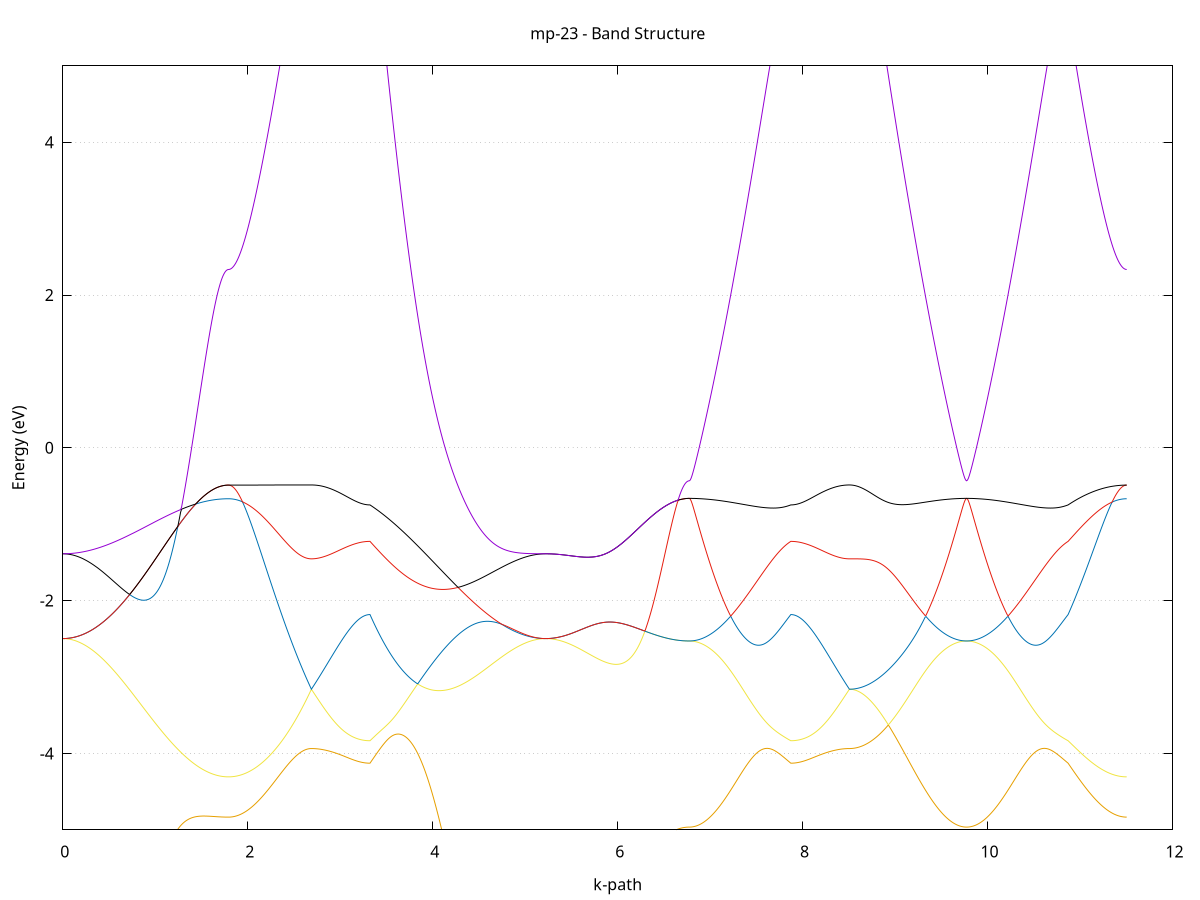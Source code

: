 set title 'mp-23 - Band Structure'
set xlabel 'k-path'
set ylabel 'Energy (eV)'
set grid y
set yrange [-5:5]
set terminal png size 800,600
set output 'mp-23_bands_gnuplot.png'
plot '-' using 1:2 with lines notitle, '-' using 1:2 with lines notitle, '-' using 1:2 with lines notitle, '-' using 1:2 with lines notitle, '-' using 1:2 with lines notitle, '-' using 1:2 with lines notitle, '-' using 1:2 with lines notitle, '-' using 1:2 with lines notitle, '-' using 1:2 with lines notitle, '-' using 1:2 with lines notitle, '-' using 1:2 with lines notitle, '-' using 1:2 with lines notitle, '-' using 1:2 with lines notitle, '-' using 1:2 with lines notitle, '-' using 1:2 with lines notitle, '-' using 1:2 with lines notitle
0.000000 -63.907535
0.009957 -63.907535
0.019914 -63.907535
0.029870 -63.907635
0.039827 -63.907735
0.049784 -63.907935
0.059741 -63.908135
0.069698 -63.908335
0.079655 -63.908535
0.089611 -63.908835
0.099568 -63.909535
0.109525 -63.909935
0.119482 -63.910335
0.129439 -63.910735
0.139395 -63.911135
0.149352 -63.911635
0.159309 -63.912435
0.169266 -63.913035
0.179223 -63.913535
0.189180 -63.914235
0.199136 -63.914835
0.209093 -63.915535
0.219050 -63.916235
0.229007 -63.917535
0.238964 -63.918335
0.248920 -63.919135
0.258877 -63.919935
0.268834 -63.920735
0.278791 -63.921635
0.288748 -63.922635
0.298704 -63.923535
0.308661 -63.924535
0.318618 -63.925535
0.328575 -63.926535
0.338532 -63.927635
0.348489 -63.928735
0.358445 -63.929835
0.368402 -63.930335
0.378359 -63.931535
0.388316 -63.932735
0.398273 -63.933935
0.408229 -63.935135
0.418186 -63.936435
0.428143 -63.937735
0.438100 -63.939035
0.448057 -63.940435
0.458014 -63.941735
0.467970 -63.943135
0.477927 -63.944535
0.487884 -63.945935
0.497841 -63.947435
0.507798 -63.948935
0.517754 -63.950435
0.527711 -63.951935
0.537668 -63.953435
0.547625 -63.955035
0.557582 -63.956535
0.567538 -63.958135
0.577495 -63.959735
0.587452 -63.961335
0.597409 -63.963035
0.607366 -63.964635
0.617323 -63.966335
0.627279 -63.968035
0.637236 -63.969735
0.647193 -63.971435
0.657150 -63.973135
0.667107 -63.974935
0.677063 -63.976635
0.687020 -63.978435
0.696977 -63.980135
0.706934 -63.981935
0.716891 -63.983735
0.726848 -63.985535
0.736804 -63.987335
0.746761 -63.989135
0.756718 -63.991135
0.766675 -63.992935
0.776632 -63.994735
0.786588 -63.996635
0.796545 -63.998435
0.806502 -64.000335
0.816459 -64.002135
0.826416 -64.004035
0.836373 -64.005835
0.846329 -64.007735
0.856286 -64.009635
0.866243 -64.011435
0.876200 -64.013335
0.886157 -64.015235
0.896113 -64.017135
0.906070 -64.018935
0.916027 -64.020835
0.925984 -64.022735
0.935941 -64.024335
0.945898 -64.026235
0.955854 -64.028135
0.965811 -64.029935
0.975768 -64.031735
0.985725 -64.033535
0.995682 -64.035335
1.005638 -64.037135
1.015595 -64.038935
1.025552 -64.040835
1.035509 -64.042635
1.045466 -64.044335
1.055422 -64.046135
1.065379 -64.047935
1.075336 -64.049735
1.085293 -64.051435
1.095250 -64.053235
1.105207 -64.054935
1.115163 -64.056635
1.125120 -64.058335
1.135077 -64.060035
1.145034 -64.062335
1.154991 -64.064035
1.164947 -64.065635
1.174904 -64.067235
1.184861 -64.068835
1.194818 -64.070435
1.204775 -64.072035
1.214732 -64.073635
1.224688 -64.075135
1.234645 -64.076635
1.244602 -64.078235
1.254559 -64.079635
1.264516 -64.080135
1.274472 -64.081535
1.284429 -64.083035
1.294386 -64.084435
1.304343 -64.085735
1.314300 -64.087135
1.324256 -64.088435
1.334213 -64.089135
1.344170 -64.090335
1.354127 -64.091635
1.364084 -64.092935
1.374041 -64.094235
1.383997 -64.095435
1.393954 -64.096635
1.403911 -64.097835
1.413868 -64.098935
1.423825 -64.100035
1.433781 -64.101135
1.443738 -64.102135
1.453695 -64.103135
1.463652 -64.104135
1.473609 -64.105135
1.483566 -64.106035
1.493522 -64.106935
1.503479 -64.107835
1.513436 -64.108735
1.523393 -64.109535
1.533350 -64.110735
1.543306 -64.111535
1.553263 -64.112235
1.563220 -64.112935
1.573177 -64.113635
1.583134 -64.114335
1.593091 -64.114935
1.603047 -64.115535
1.613004 -64.116135
1.622961 -64.116635
1.632918 -64.117135
1.642875 -64.117635
1.652831 -64.118135
1.662788 -64.118535
1.672745 -64.118935
1.682702 -64.119235
1.692659 -64.120135
1.702616 -64.120435
1.712572 -64.120635
1.722529 -64.120935
1.732486 -64.121135
1.742443 -64.121235
1.752400 -64.121435
1.762356 -64.121535
1.772313 -64.121635
1.782270 -64.121635
1.792227 -64.121635
1.792227 -64.121635
1.802184 -64.121635
1.812140 -64.121635
1.822097 -64.121535
1.832054 -64.121535
1.842011 -64.121435
1.851968 -64.121335
1.861925 -64.121135
1.871881 -64.121035
1.881838 -64.120635
1.891795 -64.120435
1.901752 -64.120235
1.911709 -64.120035
1.921665 -64.119735
1.931622 -64.119535
1.941579 -64.119235
1.951536 -64.118935
1.961493 -64.118635
1.971450 -64.118235
1.981406 -64.117935
1.991363 -64.117535
2.001320 -64.117135
2.011277 -64.116735
2.021234 -64.116235
2.031190 -64.115835
2.041147 -64.115335
2.051104 -64.114835
2.061061 -64.114335
2.071018 -64.113835
2.080975 -64.113335
2.090931 -64.112735
2.100888 -64.112235
2.110845 -64.111635
2.120802 -64.110635
2.130759 -64.110035
2.140715 -64.109435
2.150672 -64.108735
2.160629 -64.108135
2.170586 -64.107435
2.180543 -64.106835
2.190499 -64.105835
2.200456 -64.105135
2.210413 -64.104335
2.220370 -64.103535
2.230327 -64.102835
2.240284 -64.102035
2.250240 -64.101235
2.260197 -64.100435
2.270154 -64.099535
2.280111 -64.098735
2.290068 -64.097835
2.300024 -64.097035
2.309981 -64.096135
2.319938 -64.095235
2.329895 -64.094335
2.339852 -64.093435
2.349809 -64.092535
2.359765 -64.091535
2.369722 -64.090635
2.379679 -64.090035
2.389636 -64.089035
2.399593 -64.088035
2.409549 -64.087035
2.419506 -64.086035
2.429463 -64.085035
2.439420 -64.084035
2.449377 -64.083035
2.459334 -64.082035
2.469290 -64.080935
2.479247 -64.079935
2.489204 -64.078835
2.499161 -64.077835
2.509118 -64.076735
2.519074 -64.075635
2.529031 -64.074535
2.538988 -64.073535
2.548945 -64.072435
2.558902 -64.071335
2.568858 -64.070135
2.578815 -64.069035
2.588772 -64.067935
2.598729 -64.066835
2.608686 -64.065735
2.618643 -64.064535
2.628599 -64.063435
2.638556 -64.062335
2.648513 -64.061235
2.658470 -64.060135
2.668427 -64.058935
2.678383 -64.057835
2.688340 -64.056735
2.688340 -64.056735
2.698241 -64.057535
2.708142 -64.058335
2.718043 -64.059035
2.727943 -64.059835
2.737844 -64.060535
2.747745 -64.061335
2.757646 -64.062035
2.767546 -64.062735
2.777447 -64.063535
2.787348 -64.064235
2.797249 -64.064935
2.807149 -64.065635
2.817050 -64.066335
2.826951 -64.066935
2.836852 -64.067635
2.846752 -64.068435
2.856653 -64.069035
2.866554 -64.069635
2.876455 -64.070335
2.886355 -64.070935
2.896256 -64.071435
2.906157 -64.072035
2.916058 -64.072635
2.925958 -64.073235
2.935859 -64.073735
2.945760 -64.074235
2.955660 -64.074735
2.965561 -64.075335
2.975462 -64.075435
2.985363 -64.075935
2.995263 -64.076435
3.005164 -64.076835
3.015065 -64.077335
3.024966 -64.077735
3.034866 -64.078135
3.044767 -64.078535
3.054668 -64.078935
3.064569 -64.079335
3.074469 -64.079735
3.084370 -64.080035
3.094271 -64.080435
3.104172 -64.080935
3.114072 -64.081335
3.123973 -64.081435
3.133874 -64.081735
3.143775 -64.082035
3.153675 -64.082235
3.163576 -64.082535
3.173477 -64.082735
3.183378 -64.082935
3.193278 -64.083135
3.203179 -64.083335
3.213080 -64.083435
3.222981 -64.083635
3.232881 -64.083735
3.242782 -64.083835
3.252683 -64.084035
3.262584 -64.084135
3.272484 -64.084235
3.282385 -64.084335
3.292286 -64.084335
3.302187 -64.084435
3.312087 -64.084435
3.321988 -64.084435
3.321988 -64.084435
3.331941 -64.083335
3.341893 -64.082235
3.351846 -64.081135
3.361799 -64.080035
3.371751 -64.078935
3.381704 -64.077735
3.391656 -64.076635
3.401609 -64.075435
3.411561 -64.074335
3.421514 -64.073135
3.431467 -64.071935
3.441419 -64.070735
3.451372 -64.069635
3.461324 -64.068335
3.471277 -64.067135
3.481230 -64.065935
3.491182 -64.064735
3.501135 -64.063535
3.511087 -64.062235
3.521040 -64.061035
3.530992 -64.059935
3.540945 -64.060835
3.550898 -64.061535
3.560850 -64.062335
3.570803 -64.063135
3.580755 -64.063835
3.590708 -64.064535
3.600661 -64.065235
3.610613 -64.065835
3.620566 -64.066535
3.630518 -64.067135
3.640471 -64.067635
3.650423 -64.068235
3.660376 -64.068735
3.670329 -64.069235
3.680281 -64.069835
3.690234 -64.070235
3.700186 -64.070635
3.710139 -64.071035
3.720092 -64.071335
3.730044 -64.071635
3.739997 -64.071935
3.749949 -64.072135
3.759902 -64.072335
3.769854 -64.072535
3.779807 -64.072735
3.789760 -64.072835
3.799712 -64.072835
3.809665 -64.072935
3.819617 -64.072835
3.829570 -64.072835
3.839523 -64.072735
3.849475 -64.072635
3.859428 -64.072535
3.869380 -64.072335
3.879333 -64.072135
3.889285 -64.071835
3.899238 -64.071535
3.909191 -64.071235
3.919143 -64.070935
3.929096 -64.070535
3.939048 -64.070035
3.949001 -64.069635
3.958954 -64.069335
3.968906 -64.068935
3.978859 -64.068335
3.988811 -64.067735
3.998764 -64.067035
4.008716 -64.066335
4.018669 -64.065635
4.028622 -64.064835
4.038574 -64.064035
4.048527 -64.063235
4.058479 -64.062335
4.068432 -64.061535
4.078385 -64.060535
4.088337 -64.059635
4.098290 -64.058335
4.108242 -64.057835
4.118195 -64.056835
4.128148 -64.055735
4.138100 -64.054535
4.148053 -64.053435
4.158005 -64.052235
4.167958 -64.051035
4.177910 -64.049735
4.187863 -64.048435
4.197816 -64.047135
4.207768 -64.045835
4.217721 -64.044435
4.227673 -64.043035
4.237626 -64.041635
4.247579 -64.040535
4.257531 -64.039035
4.267484 -64.037535
4.277436 -64.036035
4.287389 -64.034435
4.297341 -64.032935
4.307294 -64.031335
4.317247 -64.029535
4.327199 -64.027835
4.337152 -64.026235
4.347104 -64.024535
4.357057 -64.022935
4.367010 -64.021235
4.376962 -64.019435
4.386915 -64.017735
4.396867 -64.016035
4.406820 -64.014235
4.416772 -64.012435
4.426725 -64.010635
4.436678 -64.008835
4.446630 -64.007035
4.456583 -64.005235
4.466535 -64.003435
4.476488 -64.001635
4.486441 -63.999735
4.496393 -63.998035
4.506346 -63.996135
4.516298 -63.994335
4.526251 -63.992435
4.536203 -63.990635
4.546156 -63.988735
4.556109 -63.986935
4.566061 -63.985035
4.576014 -63.983235
4.585966 -63.981335
4.595919 -63.979535
4.605872 -63.977635
4.615824 -63.975835
4.625777 -63.974035
4.635729 -63.972135
4.645682 -63.970335
4.655634 -63.968535
4.665587 -63.966735
4.675540 -63.965035
4.685492 -63.963235
4.695445 -63.961435
4.705397 -63.959735
4.715350 -63.958335
4.725303 -63.956435
4.735255 -63.954835
4.745208 -63.953135
4.755160 -63.951435
4.765113 -63.949835
4.775065 -63.948235
4.785018 -63.946635
4.794971 -63.945035
4.804923 -63.943535
4.814876 -63.941935
4.824828 -63.940535
4.834781 -63.939035
4.844734 -63.937835
4.854686 -63.936435
4.864639 -63.935035
4.874591 -63.933635
4.884544 -63.932335
4.894497 -63.931035
4.904449 -63.929735
4.914402 -63.928535
4.924354 -63.927335
4.934307 -63.926135
4.944259 -63.924935
4.954212 -63.923835
4.964165 -63.922835
4.974117 -63.921735
4.984070 -63.920235
4.994022 -63.919335
5.003975 -63.918335
5.013928 -63.917435
5.023880 -63.916635
5.033833 -63.915835
5.043785 -63.915035
5.053738 -63.914335
5.063690 -63.913635
5.073643 -63.912935
5.083596 -63.912335
5.093548 -63.911735
5.103501 -63.911235
5.113453 -63.910735
5.123406 -63.910135
5.133359 -63.909735
5.143311 -63.908835
5.153264 -63.908535
5.163216 -63.908235
5.173169 -63.908035
5.183121 -63.907835
5.193074 -63.907735
5.203027 -63.907535
5.212979 -63.907535
5.222932 -63.907535
5.222932 -63.907535
5.232881 -63.907535
5.242831 -63.907635
5.252780 -63.907735
5.262730 -63.907835
5.272679 -63.908035
5.282628 -63.908335
5.292578 -63.908635
5.302527 -63.909435
5.312477 -63.909835
5.322426 -63.910335
5.332376 -63.910735
5.342325 -63.911335
5.352275 -63.911835
5.362224 -63.912535
5.372174 -63.913135
5.382123 -63.913835
5.392072 -63.914835
5.402022 -63.915635
5.411971 -63.916435
5.421921 -63.917335
5.431870 -63.918235
5.441820 -63.919235
5.451769 -63.920235
5.461719 -63.921635
5.471668 -63.922735
5.481617 -63.923835
5.491567 -63.925035
5.501516 -63.926235
5.511466 -63.927435
5.521415 -63.928735
5.531365 -63.930135
5.541314 -63.931435
5.551264 -63.932835
5.561213 -63.934235
5.571163 -63.935735
5.581112 -63.937235
5.591061 -63.938835
5.601011 -63.940335
5.610960 -63.941935
5.620910 -63.943635
5.630859 -63.945535
5.640809 -63.947235
5.650758 -63.948935
5.660708 -63.950735
5.670657 -63.952535
5.680606 -63.954335
5.690556 -63.956135
5.700505 -63.957435
5.710455 -63.959335
5.720404 -63.961235
5.730354 -63.963235
5.740303 -63.965135
5.750253 -63.967135
5.760202 -63.969135
5.770151 -63.971235
5.780101 -63.973235
5.790050 -63.975335
5.800000 -63.977435
5.809949 -63.979535
5.819899 -63.981635
5.829848 -63.983835
5.839798 -63.985935
5.849747 -63.988135
5.859697 -63.990335
5.869646 -63.992535
5.879595 -63.994735
5.889545 -63.996935
5.899494 -63.999135
5.909444 -64.001435
5.919393 -64.003635
5.929343 -64.005935
5.939292 -64.008135
5.949242 -64.010435
5.959191 -64.012835
5.969140 -64.015135
5.979090 -64.017435
5.989039 -64.019635
5.998989 -64.021935
6.008938 -64.024235
6.018888 -64.026435
6.028837 -64.028735
6.038787 -64.031035
6.048736 -64.033235
6.058685 -64.035535
6.068635 -64.037835
6.078584 -64.040035
6.088534 -64.042235
6.098483 -64.044335
6.108433 -64.046535
6.118382 -64.048735
6.128332 -64.050935
6.138281 -64.053135
6.148231 -64.055335
6.158180 -64.057435
6.168129 -64.059635
6.178079 -64.061735
6.188028 -64.063335
6.197978 -64.065435
6.207927 -64.067535
6.217877 -64.069535
6.227826 -64.071635
6.237776 -64.073635
6.247725 -64.075635
6.257674 -64.077535
6.267624 -64.079535
6.277573 -64.081435
6.287523 -64.083335
6.297472 -64.085235
6.307422 -64.087035
6.317371 -64.088835
6.327321 -64.090635
6.337270 -64.092435
6.347219 -64.094135
6.357169 -64.095835
6.367118 -64.097535
6.377068 -64.099235
6.387017 -64.100835
6.396967 -64.102335
6.406916 -64.103935
6.416866 -64.105435
6.426815 -64.106935
6.436765 -64.107535
6.446714 -64.108935
6.456663 -64.110335
6.466613 -64.111635
6.476562 -64.112935
6.486512 -64.114235
6.496461 -64.115835
6.506411 -64.116935
6.516360 -64.118135
6.526310 -64.119235
6.536259 -64.120335
6.546208 -64.121335
6.556158 -64.122335
6.566107 -64.123235
6.576057 -64.124135
6.586006 -64.125035
6.595956 -64.125835
6.605905 -64.126635
6.615855 -64.127335
6.625804 -64.128035
6.635754 -64.128635
6.645703 -64.129335
6.655652 -64.129835
6.665602 -64.130335
6.675551 -64.130835
6.685501 -64.131235
6.695450 -64.131635
6.705400 -64.132035
6.715349 -64.132335
6.725299 -64.132135
6.735248 -64.131735
6.745197 -64.131935
6.755147 -64.132035
6.765096 -64.132135
6.775046 -64.132135
6.775046 -64.132135
6.785023 -64.132135
6.795001 -64.132135
6.804978 -64.132035
6.814955 -64.132035
6.824933 -64.132035
6.834910 -64.132135
6.844887 -64.132035
6.854865 -64.132135
6.864842 -64.131935
6.874819 -64.132135
6.884797 -64.131935
6.894774 -64.131735
6.904752 -64.131535
6.914729 -64.131335
6.924706 -64.131035
6.934684 -64.130835
6.944661 -64.130535
6.954638 -64.130235
6.964616 -64.129935
6.974593 -64.129635
6.984570 -64.129235
6.994548 -64.128935
7.004525 -64.128535
7.014503 -64.128135
7.024480 -64.127735
7.034457 -64.127335
7.044435 -64.126935
7.054412 -64.126535
7.064389 -64.126035
7.074367 -64.125535
7.084344 -64.125035
7.094322 -64.124635
7.104299 -64.124235
7.114276 -64.123735
7.124254 -64.123235
7.134231 -64.122635
7.144208 -64.122135
7.154186 -64.121535
7.164163 -64.120935
7.174140 -64.120335
7.184118 -64.119735
7.194095 -64.119135
7.204073 -64.118435
7.214050 -64.117835
7.224027 -64.117135
7.234005 -64.116435
7.243982 -64.115635
7.253959 -64.114935
7.263937 -64.114235
7.273914 -64.113535
7.283891 -64.112735
7.293869 -64.112035
7.303846 -64.111335
7.313824 -64.110535
7.323801 -64.109735
7.333778 -64.109035
7.343756 -64.108235
7.353733 -64.107435
7.363710 -64.106535
7.373688 -64.105735
7.383665 -64.104935
7.393643 -64.104135
7.403620 -64.103335
7.413597 -64.102435
7.423575 -64.101635
7.433552 -64.100835
7.443529 -64.099835
7.453507 -64.099035
7.463484 -64.098135
7.473461 -64.097335
7.483439 -64.096435
7.493416 -64.095635
7.503394 -64.094735
7.513371 -64.093935
7.523348 -64.093035
7.533326 -64.092235
7.543303 -64.091435
7.553280 -64.090535
7.563258 -64.089735
7.573235 -64.088935
7.583212 -64.088135
7.593190 -64.087335
7.603167 -64.086635
7.613145 -64.085635
7.623122 -64.084935
7.633099 -64.084235
7.643077 -64.083535
7.653054 -64.082835
7.663031 -64.082335
7.673009 -64.081735
7.682986 -64.081335
7.692963 -64.080835
7.702941 -64.080935
7.712918 -64.080635
7.722896 -64.080335
7.732873 -64.080135
7.742850 -64.080035
7.752828 -64.080035
7.762805 -64.080035
7.772782 -64.080135
7.782760 -64.080335
7.792737 -64.080535
7.802715 -64.080935
7.812692 -64.081235
7.822669 -64.081735
7.832647 -64.082135
7.842624 -64.082635
7.852601 -64.083235
7.862579 -64.083835
7.872556 -64.084435
7.872556 -64.084435
7.882457 -64.084435
7.892358 -64.084435
7.902258 -64.084335
7.912159 -64.084335
7.922060 -64.084235
7.931961 -64.084135
7.941861 -64.084035
7.951762 -64.083835
7.961663 -64.083735
7.971564 -64.083635
7.981464 -64.083435
7.991365 -64.083335
8.001266 -64.083135
8.011167 -64.082935
8.021067 -64.082735
8.030968 -64.082535
8.040869 -64.082235
8.050770 -64.082035
8.060670 -64.081735
8.070571 -64.081435
8.080472 -64.081335
8.090373 -64.080935
8.100273 -64.080435
8.110174 -64.080035
8.120075 -64.079735
8.129976 -64.079335
8.139876 -64.078935
8.149777 -64.078535
8.159678 -64.078135
8.169579 -64.077735
8.179479 -64.077335
8.189380 -64.076835
8.199281 -64.076435
8.209182 -64.075935
8.219082 -64.075435
8.228983 -64.075335
8.238884 -64.074735
8.248785 -64.074235
8.258685 -64.073735
8.268586 -64.073235
8.278487 -64.072635
8.288388 -64.072035
8.298288 -64.071435
8.308189 -64.070935
8.318090 -64.070335
8.327991 -64.069635
8.337891 -64.069035
8.347792 -64.068435
8.357693 -64.067635
8.367594 -64.066935
8.377494 -64.066335
8.387395 -64.065635
8.397296 -64.064935
8.407196 -64.064235
8.417097 -64.063535
8.426998 -64.062735
8.436899 -64.062035
8.446799 -64.061335
8.456700 -64.060535
8.466601 -64.059835
8.476502 -64.059035
8.486402 -64.058335
8.496303 -64.057535
8.506204 -64.056735
8.506204 -64.056735
8.516183 -64.056735
8.526161 -64.056835
8.536140 -64.056935
8.546119 -64.057035
8.556098 -64.057235
8.566076 -64.057535
8.576055 -64.057735
8.586034 -64.058135
8.596012 -64.058435
8.605991 -64.058835
8.615970 -64.059235
8.625948 -64.059735
8.635927 -64.060235
8.645906 -64.060835
8.655885 -64.061335
8.665863 -64.061935
8.675842 -64.062535
8.685821 -64.063235
8.695799 -64.063835
8.705778 -64.064635
8.715757 -64.065335
8.725736 -64.066135
8.735714 -64.066735
8.745693 -64.067535
8.755672 -64.068335
8.765650 -64.069135
8.775629 -64.069935
8.785608 -64.070735
8.795586 -64.071535
8.805565 -64.072435
8.815544 -64.073235
8.825523 -64.074135
8.835501 -64.075035
8.845480 -64.075935
8.855459 -64.076735
8.865437 -64.077635
8.875416 -64.078535
8.885395 -64.079535
8.895374 -64.080435
8.905352 -64.081335
8.915331 -64.082235
8.925310 -64.083135
8.935288 -64.084135
8.945267 -64.085035
8.955246 -64.085935
8.965224 -64.086835
8.975203 -64.087835
8.985182 -64.088735
8.995161 -64.089635
9.005139 -64.090335
9.015118 -64.091235
9.025097 -64.092135
9.035075 -64.093035
9.045054 -64.094035
9.055033 -64.094935
9.065012 -64.095835
9.074990 -64.096635
9.084969 -64.097535
9.094948 -64.098435
9.104926 -64.099335
9.114905 -64.100235
9.124884 -64.101035
9.134863 -64.101935
9.144841 -64.102835
9.154820 -64.103635
9.164799 -64.104535
9.174777 -64.105335
9.184756 -64.106135
9.194735 -64.106935
9.204713 -64.107835
9.214692 -64.108635
9.224671 -64.109435
9.234650 -64.110235
9.244628 -64.111035
9.254607 -64.112035
9.264586 -64.112735
9.274564 -64.113535
9.284543 -64.114135
9.294522 -64.114835
9.304500 -64.115535
9.314479 -64.116235
9.324458 -64.116935
9.334437 -64.117635
9.344415 -64.118335
9.354394 -64.118935
9.364373 -64.119535
9.374351 -64.120235
9.384330 -64.120835
9.394309 -64.121435
9.404288 -64.122035
9.414266 -64.122435
9.424245 -64.123035
9.434224 -64.123535
9.444202 -64.124135
9.454181 -64.124635
9.464160 -64.125135
9.474139 -64.125635
9.484117 -64.126035
9.494096 -64.126535
9.504075 -64.126935
9.514053 -64.127435
9.524032 -64.127835
9.534011 -64.128235
9.543989 -64.128635
9.553968 -64.128935
9.563947 -64.129335
9.573926 -64.129635
9.583904 -64.129935
9.593883 -64.130235
9.603862 -64.130335
9.613840 -64.130635
9.623819 -64.130935
9.633798 -64.131135
9.643777 -64.131335
9.653755 -64.131635
9.663734 -64.131735
9.673713 -64.131935
9.683691 -64.132135
9.693670 -64.132035
9.703649 -64.132235
9.713628 -64.132335
9.723606 -64.131935
9.733585 -64.132035
9.743564 -64.132035
9.753542 -64.132135
9.763521 -64.132135
9.773500 -64.132135
9.773500 -64.132135
9.783477 -64.132135
9.793454 -64.132135
9.803432 -64.132035
9.813409 -64.132035
9.823387 -64.132035
9.833364 -64.132135
9.843341 -64.132035
9.853319 -64.132135
9.863296 -64.131935
9.873273 -64.132135
9.883251 -64.131935
9.893228 -64.131735
9.903205 -64.131535
9.913183 -64.131335
9.923160 -64.131035
9.933138 -64.130835
9.943115 -64.130535
9.953092 -64.130235
9.963070 -64.129935
9.973047 -64.129635
9.983024 -64.129235
9.993002 -64.128935
10.002979 -64.128535
10.012957 -64.128135
10.022934 -64.127735
10.032911 -64.127335
10.042889 -64.126935
10.052866 -64.126535
10.062843 -64.126035
10.072821 -64.125535
10.082798 -64.125035
10.092775 -64.124635
10.102753 -64.124235
10.112730 -64.123735
10.122708 -64.123235
10.132685 -64.122635
10.142662 -64.122135
10.152640 -64.121535
10.162617 -64.120935
10.172594 -64.120335
10.182572 -64.119735
10.192549 -64.119135
10.202527 -64.118435
10.212504 -64.117835
10.222481 -64.117135
10.232459 -64.116435
10.242436 -64.115635
10.252413 -64.114935
10.262391 -64.114235
10.272368 -64.113535
10.282345 -64.112735
10.292323 -64.112035
10.302300 -64.111335
10.312278 -64.110535
10.322255 -64.109735
10.332232 -64.109035
10.342210 -64.108235
10.352187 -64.107435
10.362164 -64.106535
10.372142 -64.105735
10.382119 -64.104935
10.392096 -64.104135
10.402074 -64.103335
10.412051 -64.102435
10.422029 -64.101635
10.432006 -64.100835
10.441983 -64.099835
10.451961 -64.099035
10.461938 -64.098135
10.471915 -64.097335
10.481893 -64.096435
10.491870 -64.095635
10.501848 -64.094735
10.511825 -64.093935
10.521802 -64.093035
10.531780 -64.092235
10.541757 -64.091435
10.551734 -64.090535
10.561712 -64.089735
10.571689 -64.088935
10.581666 -64.088135
10.591644 -64.087335
10.601621 -64.086635
10.611599 -64.085635
10.621576 -64.084935
10.631553 -64.084235
10.641531 -64.083535
10.651508 -64.082835
10.661485 -64.082335
10.671463 -64.081735
10.681440 -64.081335
10.691417 -64.080835
10.701395 -64.080935
10.711372 -64.080635
10.721350 -64.080335
10.731327 -64.080135
10.741304 -64.080035
10.751282 -64.080035
10.761259 -64.080035
10.771236 -64.080135
10.781214 -64.080335
10.791191 -64.080535
10.801168 -64.080935
10.811146 -64.081235
10.821123 -64.081735
10.831101 -64.082135
10.841078 -64.082635
10.851055 -64.083235
10.861033 -64.083835
10.871010 -64.084435
10.871010 -64.084435
10.880911 -64.085435
10.890812 -64.086535
10.900712 -64.087535
10.910613 -64.088535
10.920514 -64.089635
10.930415 -64.090635
10.940315 -64.091535
10.950216 -64.092535
10.960117 -64.092935
10.970018 -64.093935
10.979918 -64.094835
10.989819 -64.095735
10.999720 -64.096635
11.009621 -64.097535
11.019521 -64.098435
11.029422 -64.099335
11.039323 -64.100135
11.049224 -64.100935
11.059124 -64.102135
11.069025 -64.102935
11.078926 -64.103735
11.088827 -64.104535
11.098727 -64.105235
11.108628 -64.106035
11.118529 -64.106735
11.128430 -64.107435
11.138330 -64.108135
11.148231 -64.108835
11.158132 -64.109435
11.168033 -64.110135
11.177933 -64.110735
11.187834 -64.111335
11.197735 -64.111935
11.207635 -64.112535
11.217536 -64.113035
11.227437 -64.113535
11.237338 -64.114135
11.247238 -64.114635
11.257139 -64.115035
11.267040 -64.115535
11.276941 -64.116035
11.286841 -64.116535
11.296742 -64.116935
11.306643 -64.117335
11.316544 -64.117735
11.326444 -64.118035
11.336345 -64.118335
11.346246 -64.118735
11.356147 -64.119235
11.366047 -64.119535
11.375948 -64.119735
11.385849 -64.120035
11.395750 -64.120235
11.405650 -64.120735
11.415551 -64.120835
11.425452 -64.121035
11.435353 -64.121235
11.445253 -64.121335
11.455154 -64.121435
11.465055 -64.121535
11.474956 -64.121535
11.484856 -64.121635
11.494757 -64.121635
11.504658 -64.121635
e
0.000000 -63.907435
0.009957 -63.907535
0.019914 -63.907535
0.029870 -63.907535
0.039827 -63.907635
0.049784 -63.907635
0.059741 -63.907735
0.069698 -63.907835
0.079655 -63.907935
0.089611 -63.908035
0.099568 -63.908235
0.109525 -63.908435
0.119482 -63.908535
0.129439 -63.908735
0.139395 -63.908935
0.149352 -63.909035
0.159309 -63.909835
0.169266 -63.910035
0.179223 -63.910235
0.189180 -63.910435
0.199136 -63.910735
0.209093 -63.911035
0.219050 -63.911235
0.229007 -63.911635
0.238964 -63.911935
0.248920 -63.912235
0.258877 -63.912535
0.268834 -63.912835
0.278791 -63.913235
0.288748 -63.913535
0.298704 -63.913935
0.308661 -63.914335
0.318618 -63.914735
0.328575 -63.915035
0.338532 -63.915535
0.348489 -63.915935
0.358445 -63.916335
0.368402 -63.916735
0.378359 -63.917235
0.388316 -63.917635
0.398273 -63.918135
0.408229 -63.918635
0.418186 -63.919135
0.428143 -63.919635
0.438100 -63.920135
0.448057 -63.920635
0.458014 -63.921135
0.467970 -63.921735
0.477927 -63.922235
0.487884 -63.922835
0.497841 -63.923335
0.507798 -63.923935
0.517754 -63.924535
0.527711 -63.925135
0.537668 -63.925635
0.547625 -63.926235
0.557582 -63.926935
0.567538 -63.927535
0.577495 -63.928135
0.587452 -63.928735
0.597409 -63.929435
0.607366 -63.930035
0.617323 -63.930735
0.627279 -63.931335
0.637236 -63.932035
0.647193 -63.932635
0.657150 -63.933335
0.667107 -63.934035
0.677063 -63.934735
0.687020 -63.935435
0.696977 -63.936135
0.706934 -63.936835
0.716891 -63.937535
0.726848 -63.938235
0.736804 -63.938935
0.746761 -63.939635
0.756718 -63.940935
0.766675 -63.941735
0.776632 -63.942435
0.786588 -63.943135
0.796545 -63.943835
0.806502 -63.944635
0.816459 -63.945335
0.826416 -63.946035
0.836373 -63.946835
0.846329 -63.947535
0.856286 -63.948235
0.866243 -63.949035
0.876200 -63.949735
0.886157 -63.950535
0.896113 -63.951235
0.906070 -63.951935
0.916027 -63.952735
0.925984 -63.953435
0.935941 -63.954135
0.945898 -63.954935
0.955854 -63.955635
0.965811 -63.956335
0.975768 -63.957135
0.985725 -63.957535
0.995682 -63.958335
1.005638 -63.959035
1.015595 -63.959735
1.025552 -63.960435
1.035509 -63.961135
1.045466 -63.961935
1.055422 -63.962635
1.065379 -63.963335
1.075336 -63.964035
1.085293 -63.964735
1.095250 -63.965435
1.105207 -63.966135
1.115163 -63.966835
1.125120 -63.967435
1.135077 -63.968135
1.145034 -63.968835
1.154991 -63.969535
1.164947 -63.970135
1.174904 -63.970835
1.184861 -63.971435
1.194818 -63.972135
1.204775 -63.972735
1.214732 -63.973335
1.224688 -63.974035
1.234645 -63.974635
1.244602 -63.975235
1.254559 -63.975835
1.264516 -63.976235
1.274472 -63.976835
1.284429 -63.977435
1.294386 -63.977935
1.304343 -63.978535
1.314300 -63.979135
1.324256 -63.979635
1.334213 -63.979835
1.344170 -63.980335
1.354127 -63.980935
1.364084 -63.981435
1.374041 -63.982135
1.383997 -63.982635
1.393954 -63.983135
1.403911 -63.983635
1.413868 -63.984035
1.423825 -63.984535
1.433781 -63.984935
1.443738 -63.985335
1.453695 -63.985735
1.463652 -63.986235
1.473609 -63.986635
1.483566 -63.986935
1.493522 -63.987335
1.503479 -63.987735
1.513436 -63.988035
1.523393 -63.988435
1.533350 -63.988835
1.543306 -63.989135
1.553263 -63.989435
1.563220 -63.989735
1.573177 -63.990035
1.583134 -63.990335
1.593091 -63.990535
1.603047 -63.990835
1.613004 -63.991035
1.622961 -63.991335
1.632918 -63.991535
1.642875 -63.991735
1.652831 -63.991835
1.662788 -63.992035
1.672745 -63.992235
1.682702 -63.992335
1.692659 -63.992935
1.702616 -63.993035
1.712572 -63.993135
1.722529 -63.993235
1.732486 -63.993335
1.742443 -63.993335
1.752400 -63.993435
1.762356 -63.993435
1.772313 -63.993535
1.782270 -63.993535
1.792227 -63.993535
1.792227 -63.993535
1.802184 -63.993535
1.812140 -63.993535
1.822097 -63.993635
1.832054 -63.993735
1.842011 -63.993735
1.851968 -63.993935
1.861925 -63.994035
1.871881 -63.994135
1.881838 -63.994335
1.891795 -63.994535
1.901752 -63.994735
1.911709 -63.994935
1.921665 -63.995135
1.931622 -63.995435
1.941579 -63.995735
1.951536 -63.996035
1.961493 -63.996335
1.971450 -63.996635
1.981406 -63.997035
1.991363 -63.997435
2.001320 -63.997835
2.011277 -63.998235
2.021234 -63.998635
2.031190 -63.999035
2.041147 -63.999535
2.051104 -64.000035
2.061061 -64.000535
2.071018 -64.001035
2.080975 -64.001535
2.090931 -64.002135
2.100888 -64.002635
2.110845 -64.003235
2.120802 -64.003635
2.130759 -64.004235
2.140715 -64.004835
2.150672 -64.005535
2.160629 -64.006235
2.170586 -64.006935
2.180543 -64.007635
2.190499 -64.007935
2.200456 -64.008635
2.210413 -64.009435
2.220370 -64.010135
2.230327 -64.010935
2.240284 -64.011735
2.250240 -64.012535
2.260197 -64.013335
2.270154 -64.014235
2.280111 -64.015035
2.290068 -64.015935
2.300024 -64.016735
2.309981 -64.017635
2.319938 -64.018535
2.329895 -64.019435
2.339852 -64.020335
2.349809 -64.021335
2.359765 -64.022235
2.369722 -64.023135
2.379679 -64.024235
2.389636 -64.025135
2.399593 -64.026135
2.409549 -64.026535
2.419506 -64.027535
2.429463 -64.028635
2.439420 -64.029635
2.449377 -64.030635
2.459334 -64.031635
2.469290 -64.032735
2.479247 -64.033735
2.489204 -64.034835
2.499161 -64.035835
2.509118 -64.036935
2.519074 -64.038035
2.529031 -64.039135
2.538988 -64.040135
2.548945 -64.041235
2.558902 -64.042335
2.568858 -64.043335
2.578815 -64.044435
2.588772 -64.045535
2.598729 -64.046635
2.608686 -64.047735
2.618643 -64.048835
2.628599 -64.049935
2.638556 -64.051135
2.648513 -64.052235
2.658470 -64.053335
2.668427 -64.054435
2.678383 -64.055635
2.688340 -64.056735
2.688340 -64.056735
2.698241 -64.055935
2.708142 -64.055135
2.718043 -64.054435
2.727943 -64.053635
2.737844 -64.052935
2.747745 -64.052235
2.757646 -64.051535
2.767546 -64.050835
2.777447 -64.050235
2.787348 -64.049535
2.797249 -64.048935
2.807149 -64.048635
2.817050 -64.048035
2.826951 -64.047535
2.836852 -64.047035
2.846752 -64.046635
2.856653 -64.046135
2.866554 -64.045735
2.876455 -64.045235
2.886355 -64.044835
2.896256 -64.044435
2.906157 -64.044035
2.916058 -64.043735
2.925958 -64.043335
2.935859 -64.043035
2.945760 -64.042735
2.955660 -64.042435
2.965561 -64.042235
2.975462 -64.041835
2.985363 -64.041635
2.995263 -64.041435
3.005164 -64.041235
3.015065 -64.041035
3.024966 -64.040835
3.034866 -64.040735
3.044767 -64.040535
3.054668 -64.040435
3.064569 -64.040335
3.074469 -64.040235
3.084370 -64.040135
3.094271 -64.040035
3.104172 -64.040335
3.114072 -64.040235
3.123973 -64.040135
3.133874 -64.040035
3.143775 -64.040035
3.153675 -64.039935
3.163576 -64.039935
3.173477 -64.039835
3.183378 -64.039835
3.193278 -64.039835
3.203179 -64.039835
3.213080 -64.039735
3.222981 -64.039635
3.232881 -64.039635
3.242782 -64.039635
3.252683 -64.039735
3.262584 -64.039735
3.272484 -64.039735
3.282385 -64.039735
3.292286 -64.039735
3.302187 -64.039735
3.312087 -64.039735
3.321988 -64.039735
3.321988 -64.039735
3.331941 -64.040835
3.341893 -64.041935
3.351846 -64.042935
3.361799 -64.044035
3.371751 -64.045135
3.381704 -64.045635
3.391656 -64.046635
3.401609 -64.047735
3.411561 -64.048735
3.421514 -64.049735
3.431467 -64.050735
3.441419 -64.051735
3.451372 -64.052735
3.461324 -64.053735
3.471277 -64.054635
3.481230 -64.055635
3.491182 -64.056535
3.501135 -64.057435
3.511087 -64.058235
3.521040 -64.059135
3.530992 -64.059735
3.540945 -64.058535
3.550898 -64.057235
3.560850 -64.055935
3.570803 -64.054635
3.580755 -64.053435
3.590708 -64.052135
3.600661 -64.050835
3.610613 -64.049535
3.620566 -64.048235
3.630518 -64.046935
3.640471 -64.045535
3.650423 -64.044235
3.660376 -64.042935
3.670329 -64.041635
3.680281 -64.040335
3.690234 -64.038935
3.700186 -64.037635
3.710139 -64.036335
3.720092 -64.034935
3.730044 -64.033635
3.739997 -64.032335
3.749949 -64.030935
3.759902 -64.029635
3.769854 -64.028235
3.779807 -64.027035
3.789760 -64.025735
3.799712 -64.024335
3.809665 -64.023035
3.819617 -64.021635
3.829570 -64.020335
3.839523 -64.019035
3.849475 -64.017635
3.859428 -64.016335
3.869380 -64.014935
3.879333 -64.013635
3.889285 -64.012335
3.899238 -64.010935
3.909191 -64.009635
3.919143 -64.008335
3.929096 -64.006935
3.939048 -64.005635
3.949001 -64.004335
3.958954 -64.003235
3.968906 -64.002535
3.978859 -64.001235
3.988811 -63.999935
3.998764 -63.998635
4.008716 -63.997335
4.018669 -63.996035
4.028622 -63.994735
4.038574 -63.993435
4.048527 -63.992135
4.058479 -63.990835
4.068432 -63.989635
4.078385 -63.988335
4.088337 -63.987035
4.098290 -63.985835
4.108242 -63.984535
4.118195 -63.983335
4.128148 -63.982135
4.138100 -63.980835
4.148053 -63.979635
4.158005 -63.978435
4.167958 -63.977235
4.177910 -63.976035
4.187863 -63.974835
4.197816 -63.973635
4.207768 -63.972435
4.217721 -63.971335
4.227673 -63.970135
4.237626 -63.968935
4.247579 -63.967835
4.257531 -63.966735
4.267484 -63.965635
4.277436 -63.964435
4.287389 -63.963335
4.297341 -63.962235
4.307294 -63.961135
4.317247 -63.959935
4.327199 -63.958835
4.337152 -63.957835
4.347104 -63.956735
4.357057 -63.955635
4.367010 -63.954635
4.376962 -63.953635
4.386915 -63.952635
4.396867 -63.951535
4.406820 -63.950535
4.416772 -63.949635
4.426725 -63.948635
4.436678 -63.947635
4.446630 -63.946635
4.456583 -63.945735
4.466535 -63.944835
4.476488 -63.943835
4.486441 -63.942935
4.496393 -63.942035
4.506346 -63.941135
4.516298 -63.940235
4.526251 -63.939435
4.536203 -63.938535
4.546156 -63.937635
4.556109 -63.936835
4.566061 -63.936035
4.576014 -63.935235
4.585966 -63.934335
4.595919 -63.933635
4.605872 -63.932835
4.615824 -63.932035
4.625777 -63.931235
4.635729 -63.930535
4.645682 -63.929835
4.655634 -63.929035
4.665587 -63.928335
4.675540 -63.927635
4.685492 -63.926935
4.695445 -63.926335
4.705397 -63.925635
4.715350 -63.925035
4.725303 -63.924035
4.735255 -63.923435
4.745208 -63.922835
4.755160 -63.922235
4.765113 -63.921635
4.775065 -63.921035
4.785018 -63.920435
4.794971 -63.919935
4.804923 -63.919335
4.814876 -63.918835
4.824828 -63.918335
4.834781 -63.917835
4.844734 -63.917335
4.854686 -63.916835
4.864639 -63.916335
4.874591 -63.915935
4.884544 -63.915335
4.894497 -63.914935
4.904449 -63.914535
4.914402 -63.914035
4.924354 -63.913735
4.934307 -63.913335
4.944259 -63.912935
4.954212 -63.912635
4.964165 -63.912235
4.974117 -63.911935
4.984070 -63.911535
4.994022 -63.911235
5.003975 -63.910935
5.013928 -63.910635
5.023880 -63.910435
5.033833 -63.910135
5.043785 -63.909935
5.053738 -63.909735
5.063690 -63.909435
5.073643 -63.909235
5.083596 -63.909135
5.093548 -63.908935
5.103501 -63.908735
5.113453 -63.908635
5.123406 -63.908235
5.133359 -63.908135
5.143311 -63.907935
5.153264 -63.907835
5.163216 -63.907735
5.173169 -63.907635
5.183121 -63.907635
5.193074 -63.907535
5.203027 -63.907535
5.212979 -63.907535
5.222932 -63.907435
5.222932 -63.907435
5.232881 -63.907435
5.242831 -63.907535
5.252780 -63.907535
5.262730 -63.907535
5.272679 -63.907535
5.282628 -63.907635
5.292578 -63.907635
5.302527 -63.907735
5.312477 -63.907735
5.322426 -63.907835
5.332376 -63.907935
5.342325 -63.907935
5.352275 -63.908035
5.362224 -63.908135
5.372174 -63.908235
5.382123 -63.908335
5.392072 -63.908835
5.402022 -63.908935
5.411971 -63.909135
5.421921 -63.909235
5.431870 -63.909335
5.441820 -63.909535
5.451769 -63.909635
5.461719 -63.909835
5.471668 -63.910035
5.481617 -63.910135
5.491567 -63.910335
5.501516 -63.910535
5.511466 -63.910635
5.521415 -63.910835
5.531365 -63.911035
5.541314 -63.911235
5.551264 -63.911435
5.561213 -63.911635
5.571163 -63.911835
5.581112 -63.912035
5.591061 -63.912335
5.601011 -63.912535
5.610960 -63.912735
5.620910 -63.913035
5.630859 -63.913635
5.640809 -63.913835
5.650758 -63.914135
5.660708 -63.914335
5.670657 -63.914635
5.680606 -63.914835
5.690556 -63.915135
5.700505 -63.915235
5.710455 -63.915435
5.720404 -63.915735
5.730354 -63.916035
5.740303 -63.916335
5.750253 -63.916535
5.760202 -63.916835
5.770151 -63.917135
5.780101 -63.917435
5.790050 -63.917735
5.800000 -63.918035
5.809949 -63.918335
5.819899 -63.918635
5.829848 -63.918935
5.839798 -63.919235
5.849747 -63.919535
5.859697 -63.919935
5.869646 -63.920235
5.879595 -63.920535
5.889545 -63.920835
5.899494 -63.921135
5.909444 -63.921535
5.919393 -63.921835
5.929343 -63.922135
5.939292 -63.922435
5.949242 -63.922735
5.959191 -63.923135
5.969140 -63.923435
5.979090 -63.923735
5.989039 -63.924135
5.998989 -63.924435
6.008938 -63.924735
6.018888 -63.925035
6.028837 -63.925435
6.038787 -63.925735
6.048736 -63.926035
6.058685 -63.926335
6.068635 -63.926735
6.078584 -63.927035
6.088534 -63.927335
6.098483 -63.927235
6.108433 -63.927535
6.118382 -63.927835
6.128332 -63.928235
6.138281 -63.928535
6.148231 -63.928835
6.158180 -63.929135
6.168129 -63.929435
6.178079 -63.929735
6.188028 -63.930035
6.197978 -63.930335
6.207927 -63.930635
6.217877 -63.930935
6.227826 -63.931235
6.237776 -63.931535
6.247725 -63.931835
6.257674 -63.932035
6.267624 -63.932335
6.277573 -63.932635
6.287523 -63.932935
6.297472 -63.933235
6.307422 -63.933435
6.317371 -63.933735
6.327321 -63.933935
6.337270 -63.934235
6.347219 -63.934435
6.357169 -63.934735
6.367118 -63.934935
6.377068 -63.935235
6.387017 -63.935435
6.396967 -63.935635
6.406916 -63.935935
6.416866 -63.936135
6.426815 -63.936335
6.436765 -63.936435
6.446714 -63.936635
6.456663 -63.936835
6.466613 -63.937035
6.476562 -63.937235
6.486512 -63.937435
6.496461 -63.937635
6.506411 -63.937835
6.516360 -63.937935
6.526310 -63.938135
6.536259 -63.938335
6.546208 -63.938435
6.556158 -63.938635
6.566107 -63.938735
6.576057 -63.938835
6.586006 -63.938935
6.595956 -63.939135
6.605905 -63.939235
6.615855 -63.939335
6.625804 -63.939435
6.635754 -63.939535
6.645703 -63.939635
6.655652 -63.939735
6.665602 -63.939735
6.675551 -63.939835
6.685501 -63.939935
6.695450 -63.939935
6.705400 -63.940035
6.715349 -63.940035
6.725299 -63.939835
6.735248 -63.939635
6.745197 -63.939635
6.755147 -63.939635
6.765096 -63.939635
6.775046 -63.939635
6.775046 -63.939635
6.785023 -63.939635
6.795001 -63.939735
6.804978 -63.939835
6.814955 -63.940135
6.824933 -63.940435
6.834910 -63.940835
6.844887 -63.941035
6.854865 -63.941435
6.864842 -63.941735
6.874819 -63.942135
6.884797 -63.942535
6.894774 -63.942935
6.904752 -63.943435
6.914729 -63.943835
6.924706 -63.944335
6.934684 -63.944935
6.944661 -63.945535
6.954638 -63.946135
6.964616 -63.946735
6.974593 -63.947435
6.984570 -63.948135
6.994548 -63.948935
7.004525 -63.949635
7.014503 -63.950435
7.024480 -63.951335
7.034457 -63.952135
7.044435 -63.953035
7.054412 -63.954035
7.064389 -63.954935
7.074367 -63.955935
7.084344 -63.956935
7.094322 -63.958135
7.104299 -63.959235
7.114276 -63.960335
7.124254 -63.961435
7.134231 -63.962535
7.144208 -63.963935
7.154186 -63.965135
7.164163 -63.966435
7.174140 -63.967635
7.184118 -63.968835
7.194095 -63.970135
7.204073 -63.971435
7.214050 -63.972735
7.224027 -63.974135
7.234005 -63.975435
7.243982 -63.976835
7.253959 -63.978235
7.263937 -63.979635
7.273914 -63.981035
7.283891 -63.982435
7.293869 -63.984035
7.303846 -63.985535
7.313824 -63.987035
7.323801 -63.988535
7.333778 -63.990035
7.343756 -63.991535
7.353733 -63.992735
7.363710 -63.994235
7.373688 -63.995735
7.383665 -63.997435
7.393643 -63.998935
7.403620 -64.000535
7.413597 -64.002035
7.423575 -64.003635
7.433552 -64.005235
7.443529 -64.006335
7.453507 -64.007835
7.463484 -64.009435
7.473461 -64.010935
7.483439 -64.012435
7.493416 -64.013935
7.503394 -64.015435
7.513371 -64.016935
7.523348 -64.018435
7.533326 -64.019935
7.543303 -64.021335
7.553280 -64.022735
7.563258 -64.024035
7.573235 -64.025435
7.583212 -64.026835
7.593190 -64.028135
7.603167 -64.029435
7.613145 -64.030635
7.623122 -64.031935
7.633099 -64.033035
7.643077 -64.033935
7.653054 -64.035035
7.663031 -64.036135
7.673009 -64.037035
7.682986 -64.037935
7.692963 -64.038835
7.702941 -64.039735
7.712918 -64.040335
7.722896 -64.040935
7.732873 -64.041535
7.742850 -64.041935
7.752828 -64.042235
7.762805 -64.042435
7.772782 -64.042635
7.782760 -64.042635
7.792737 -64.042535
7.802715 -64.042435
7.812692 -64.042535
7.822669 -64.042235
7.832647 -64.041835
7.842624 -64.041435
7.852601 -64.040835
7.862579 -64.040335
7.872556 -64.039735
7.872556 -64.039735
7.882457 -64.039735
7.892358 -64.039735
7.902258 -64.039735
7.912159 -64.039735
7.922060 -64.039735
7.931961 -64.039735
7.941861 -64.039735
7.951762 -64.039635
7.961663 -64.039635
7.971564 -64.039635
7.981464 -64.039735
7.991365 -64.039835
8.001266 -64.039835
8.011167 -64.039835
8.021067 -64.039835
8.030968 -64.039935
8.040869 -64.039935
8.050770 -64.040035
8.060670 -64.040035
8.070571 -64.040135
8.080472 -64.040235
8.090373 -64.040335
8.100273 -64.040035
8.110174 -64.040135
8.120075 -64.040235
8.129976 -64.040335
8.139876 -64.040435
8.149777 -64.040535
8.159678 -64.040735
8.169579 -64.040835
8.179479 -64.041035
8.189380 -64.041235
8.199281 -64.041435
8.209182 -64.041635
8.219082 -64.041835
8.228983 -64.042235
8.238884 -64.042435
8.248785 -64.042735
8.258685 -64.043035
8.268586 -64.043335
8.278487 -64.043735
8.288388 -64.044035
8.298288 -64.044435
8.308189 -64.044835
8.318090 -64.045235
8.327991 -64.045735
8.337891 -64.046135
8.347792 -64.046635
8.357693 -64.047035
8.367594 -64.047535
8.377494 -64.048035
8.387395 -64.048635
8.397296 -64.048935
8.407196 -64.049535
8.417097 -64.050235
8.426998 -64.050835
8.436899 -64.051535
8.446799 -64.052235
8.456700 -64.052935
8.466601 -64.053635
8.476502 -64.054435
8.486402 -64.055135
8.496303 -64.055935
8.506204 -64.056735
8.506204 -64.056735
8.516183 -64.056735
8.526161 -64.056635
8.536140 -64.056535
8.546119 -64.056435
8.556098 -64.056235
8.566076 -64.056035
8.576055 -64.055835
8.586034 -64.055635
8.596012 -64.055335
8.605991 -64.054935
8.615970 -64.054935
8.625948 -64.054535
8.635927 -64.054035
8.645906 -64.053735
8.655885 -64.053235
8.665863 -64.052735
8.675842 -64.052135
8.685821 -64.051235
8.695799 -64.050635
8.705778 -64.050135
8.715757 -64.049435
8.725736 -64.048735
8.735714 -64.047735
8.745693 -64.046935
8.755672 -64.046135
8.765650 -64.045235
8.775629 -64.044435
8.785608 -64.043535
8.795586 -64.042535
8.805565 -64.041635
8.815544 -64.040635
8.825523 -64.039635
8.835501 -64.038535
8.845480 -64.037535
8.855459 -64.036435
8.865437 -64.035335
8.875416 -64.034235
8.885395 -64.033035
8.895374 -64.031835
8.905352 -64.030935
8.915331 -64.029735
8.925310 -64.028535
8.935288 -64.027335
8.945267 -64.026035
8.955246 -64.024735
8.965224 -64.023435
8.975203 -64.022135
8.985182 -64.020835
8.995161 -64.019435
9.005139 -64.018035
9.015118 -64.016735
9.025097 -64.015535
9.035075 -64.014135
9.045054 -64.012735
9.055033 -64.011335
9.065012 -64.009835
9.074990 -64.008235
9.084969 -64.006835
9.094948 -64.005335
9.104926 -64.003935
9.114905 -64.002535
9.124884 -64.001035
9.134863 -63.999635
9.144841 -63.998135
9.154820 -63.996735
9.164799 -63.995335
9.174777 -63.993835
9.184756 -63.992435
9.194735 -63.991035
9.204713 -63.990135
9.214692 -63.988735
9.224671 -63.987335
9.234650 -63.985835
9.244628 -63.984435
9.254607 -63.983135
9.264586 -63.981735
9.274564 -63.980435
9.284543 -63.978935
9.294522 -63.977535
9.304500 -63.976235
9.314479 -63.974935
9.324458 -63.973635
9.334437 -63.972335
9.344415 -63.971035
9.354394 -63.969735
9.364373 -63.968535
9.374351 -63.967335
9.384330 -63.966135
9.394309 -63.964935
9.404288 -63.963735
9.414266 -63.962135
9.424245 -63.961035
9.434224 -63.959935
9.444202 -63.958835
9.454181 -63.957835
9.464160 -63.956835
9.474139 -63.955835
9.484117 -63.954835
9.494096 -63.953935
9.504075 -63.953035
9.514053 -63.952135
9.524032 -63.951235
9.534011 -63.950435
9.543989 -63.949635
9.553968 -63.948835
9.563947 -63.948135
9.573926 -63.947435
9.583904 -63.946735
9.593883 -63.946135
9.603862 -63.945535
9.613840 -63.944935
9.623819 -63.944335
9.633798 -63.943835
9.643777 -63.943435
9.653755 -63.942935
9.663734 -63.942535
9.673713 -63.942135
9.683691 -63.941835
9.693670 -63.941435
9.703649 -63.941235
9.713628 -63.940935
9.723606 -63.940335
9.733585 -63.939935
9.743564 -63.939835
9.753542 -63.939735
9.763521 -63.939635
9.773500 -63.939635
9.773500 -63.939635
9.783477 -63.939635
9.793454 -63.939735
9.803432 -63.939835
9.813409 -63.940135
9.823387 -63.940435
9.833364 -63.940835
9.843341 -63.941035
9.853319 -63.941435
9.863296 -63.941735
9.873273 -63.942135
9.883251 -63.942535
9.893228 -63.942935
9.903205 -63.943435
9.913183 -63.943835
9.923160 -63.944335
9.933138 -63.944935
9.943115 -63.945535
9.953092 -63.946135
9.963070 -63.946735
9.973047 -63.947435
9.983024 -63.948135
9.993002 -63.948935
10.002979 -63.949635
10.012957 -63.950435
10.022934 -63.951335
10.032911 -63.952135
10.042889 -63.953035
10.052866 -63.954035
10.062843 -63.954935
10.072821 -63.955935
10.082798 -63.956935
10.092775 -63.958135
10.102753 -63.959235
10.112730 -63.960335
10.122708 -63.961435
10.132685 -63.962535
10.142662 -63.963935
10.152640 -63.965135
10.162617 -63.966435
10.172594 -63.967635
10.182572 -63.968835
10.192549 -63.970135
10.202527 -63.971435
10.212504 -63.972735
10.222481 -63.974135
10.232459 -63.975435
10.242436 -63.976835
10.252413 -63.978235
10.262391 -63.979635
10.272368 -63.981035
10.282345 -63.982435
10.292323 -63.984035
10.302300 -63.985535
10.312278 -63.987035
10.322255 -63.988535
10.332232 -63.990035
10.342210 -63.991535
10.352187 -63.992735
10.362164 -63.994235
10.372142 -63.995735
10.382119 -63.997435
10.392096 -63.998935
10.402074 -64.000535
10.412051 -64.002035
10.422029 -64.003635
10.432006 -64.005235
10.441983 -64.006335
10.451961 -64.007835
10.461938 -64.009435
10.471915 -64.010935
10.481893 -64.012435
10.491870 -64.013935
10.501848 -64.015435
10.511825 -64.016935
10.521802 -64.018435
10.531780 -64.019935
10.541757 -64.021335
10.551734 -64.022735
10.561712 -64.024035
10.571689 -64.025435
10.581666 -64.026835
10.591644 -64.028135
10.601621 -64.029435
10.611599 -64.030635
10.621576 -64.031935
10.631553 -64.033035
10.641531 -64.033935
10.651508 -64.035035
10.661485 -64.036135
10.671463 -64.037035
10.681440 -64.037935
10.691417 -64.038835
10.701395 -64.039735
10.711372 -64.040335
10.721350 -64.040935
10.731327 -64.041535
10.741304 -64.041935
10.751282 -64.042235
10.761259 -64.042435
10.771236 -64.042635
10.781214 -64.042635
10.791191 -64.042535
10.801168 -64.042435
10.811146 -64.042535
10.821123 -64.042235
10.831101 -64.041835
10.841078 -64.041435
10.851055 -64.040835
10.861033 -64.040335
10.871010 -64.039735
10.871010 -64.039735
10.880911 -64.038635
10.890812 -64.037535
10.900712 -64.036435
10.910613 -64.035335
10.920514 -64.034235
10.930415 -64.033035
10.940315 -64.031935
10.950216 -64.030835
10.960117 -64.029235
10.970018 -64.028135
10.979918 -64.027035
10.989819 -64.026035
10.999720 -64.024935
11.009621 -64.023835
11.019521 -64.022735
11.029422 -64.021635
11.039323 -64.020635
11.049224 -64.019535
11.059124 -64.018835
11.069025 -64.017835
11.078926 -64.016735
11.088827 -64.015735
11.098727 -64.014735
11.108628 -64.013835
11.118529 -64.012835
11.128430 -64.011835
11.138330 -64.010935
11.148231 -64.010035
11.158132 -64.009135
11.168033 -64.008235
11.177933 -64.007335
11.187834 -64.006535
11.197735 -64.005735
11.207635 -64.004935
11.217536 -64.004135
11.227437 -64.003335
11.237338 -64.002635
11.247238 -64.001935
11.257139 -64.001235
11.267040 -64.000535
11.276941 -64.000735
11.286841 -64.000035
11.296742 -63.999435
11.306643 -63.998935
11.316544 -63.998335
11.326444 -63.997835
11.336345 -63.997335
11.346246 -63.996835
11.356147 -63.996535
11.366047 -63.996135
11.375948 -63.995735
11.385849 -63.995335
11.395750 -63.995035
11.405650 -63.995035
11.415551 -63.994735
11.425452 -63.994435
11.435353 -63.994235
11.445253 -63.994035
11.455154 -63.993935
11.465055 -63.993735
11.474956 -63.993635
11.484856 -63.993635
11.494757 -63.993535
11.504658 -63.993535
e
0.000000 -63.907435
0.009957 -63.907435
0.019914 -63.907535
0.029870 -63.907535
0.039827 -63.907535
0.049784 -63.907635
0.059741 -63.907735
0.069698 -63.907835
0.079655 -63.907935
0.089611 -63.908035
0.099568 -63.908235
0.109525 -63.908435
0.119482 -63.908535
0.129439 -63.908735
0.139395 -63.908935
0.149352 -63.909035
0.159309 -63.909835
0.169266 -63.910035
0.179223 -63.910235
0.189180 -63.910435
0.199136 -63.910735
0.209093 -63.910935
0.219050 -63.911235
0.229007 -63.911635
0.238964 -63.911935
0.248920 -63.912235
0.258877 -63.912535
0.268834 -63.912835
0.278791 -63.913235
0.288748 -63.913535
0.298704 -63.913935
0.308661 -63.914335
0.318618 -63.914635
0.328575 -63.915035
0.338532 -63.915435
0.348489 -63.915935
0.358445 -63.916335
0.368402 -63.916735
0.378359 -63.917135
0.388316 -63.917635
0.398273 -63.918135
0.408229 -63.918635
0.418186 -63.919035
0.428143 -63.919535
0.438100 -63.920135
0.448057 -63.920635
0.458014 -63.921135
0.467970 -63.921635
0.477927 -63.922235
0.487884 -63.922735
0.497841 -63.923335
0.507798 -63.923935
0.517754 -63.924535
0.527711 -63.925035
0.537668 -63.925635
0.547625 -63.926235
0.557582 -63.926835
0.567538 -63.927535
0.577495 -63.928135
0.587452 -63.928735
0.597409 -63.929435
0.607366 -63.930035
0.617323 -63.930635
0.627279 -63.931335
0.637236 -63.932035
0.647193 -63.932635
0.657150 -63.933335
0.667107 -63.934035
0.677063 -63.934735
0.687020 -63.935435
0.696977 -63.936035
0.706934 -63.936735
0.716891 -63.937435
0.726848 -63.938235
0.736804 -63.938935
0.746761 -63.939635
0.756718 -63.940935
0.766675 -63.941735
0.776632 -63.942435
0.786588 -63.943135
0.796545 -63.943835
0.806502 -63.944635
0.816459 -63.945335
0.826416 -63.946035
0.836373 -63.946835
0.846329 -63.947535
0.856286 -63.948235
0.866243 -63.949035
0.876200 -63.949735
0.886157 -63.950435
0.896113 -63.951235
0.906070 -63.951935
0.916027 -63.952735
0.925984 -63.953435
0.935941 -63.954135
0.945898 -63.954935
0.955854 -63.955635
0.965811 -63.956335
0.975768 -63.957135
0.985725 -63.957535
0.995682 -63.958235
1.005638 -63.959035
1.015595 -63.959735
1.025552 -63.960435
1.035509 -63.961135
1.045466 -63.961835
1.055422 -63.962635
1.065379 -63.963335
1.075336 -63.964035
1.085293 -63.964735
1.095250 -63.965435
1.105207 -63.966135
1.115163 -63.966735
1.125120 -63.967435
1.135077 -63.968135
1.145034 -63.968835
1.154991 -63.969535
1.164947 -63.970135
1.174904 -63.970835
1.184861 -63.971435
1.194818 -63.972135
1.204775 -63.972735
1.214732 -63.973335
1.224688 -63.974035
1.234645 -63.974635
1.244602 -63.975235
1.254559 -63.975835
1.264516 -63.976235
1.274472 -63.976835
1.284429 -63.977435
1.294386 -63.977935
1.304343 -63.978535
1.314300 -63.979035
1.324256 -63.979635
1.334213 -63.979835
1.344170 -63.980335
1.354127 -63.980935
1.364084 -63.981435
1.374041 -63.982135
1.383997 -63.982635
1.393954 -63.983135
1.403911 -63.983535
1.413868 -63.984035
1.423825 -63.984535
1.433781 -63.984935
1.443738 -63.985335
1.453695 -63.985735
1.463652 -63.986135
1.473609 -63.986535
1.483566 -63.986935
1.493522 -63.987335
1.503479 -63.987735
1.513436 -63.988035
1.523393 -63.988435
1.533350 -63.988835
1.543306 -63.989135
1.553263 -63.989435
1.563220 -63.989735
1.573177 -63.990035
1.583134 -63.990335
1.593091 -63.990535
1.603047 -63.990835
1.613004 -63.991035
1.622961 -63.991235
1.632918 -63.991535
1.642875 -63.991635
1.652831 -63.991835
1.662788 -63.992035
1.672745 -63.992235
1.682702 -63.992335
1.692659 -63.992835
1.702616 -63.993035
1.712572 -63.993135
1.722529 -63.993235
1.732486 -63.993335
1.742443 -63.993335
1.752400 -63.993435
1.762356 -63.993435
1.772313 -63.993535
1.782270 -63.993535
1.792227 -63.993535
1.792227 -63.993535
1.802184 -63.993535
1.812140 -63.993535
1.822097 -63.993535
1.832054 -63.993535
1.842011 -63.993535
1.851968 -63.993535
1.861925 -63.993535
1.871881 -63.993535
1.881838 -63.993135
1.891795 -63.993135
1.901752 -63.993235
1.911709 -63.993235
1.921665 -63.993235
1.931622 -63.993235
1.941579 -63.993235
1.951536 -63.993235
1.961493 -63.993235
1.971450 -63.993235
1.981406 -63.993235
1.991363 -63.993335
2.001320 -63.993335
2.011277 -63.993335
2.021234 -63.992735
2.031190 -63.992735
2.041147 -63.992735
2.051104 -63.992735
2.061061 -63.992835
2.071018 -63.992835
2.080975 -63.992835
2.090931 -63.992835
2.100888 -63.992835
2.110845 -63.992935
2.120802 -63.992535
2.130759 -63.992535
2.140715 -63.992535
2.150672 -63.992535
2.160629 -63.992635
2.170586 -63.992635
2.180543 -63.992935
2.190499 -63.992935
2.200456 -63.992935
2.210413 -63.992935
2.220370 -63.992935
2.230327 -63.992935
2.240284 -63.993035
2.250240 -63.993035
2.260197 -63.993035
2.270154 -63.993035
2.280111 -63.993035
2.290068 -63.993135
2.300024 -63.993135
2.309981 -63.993135
2.319938 -63.993135
2.329895 -63.993235
2.339852 -63.993235
2.349809 -63.993235
2.359765 -63.993235
2.369722 -63.993235
2.379679 -63.993535
2.389636 -63.993535
2.399593 -63.993535
2.409549 -63.993435
2.419506 -63.993535
2.429463 -63.993535
2.439420 -63.993535
2.449377 -63.993535
2.459334 -63.993535
2.469290 -63.993635
2.479247 -63.993635
2.489204 -63.993635
2.499161 -63.993635
2.509118 -63.993635
2.519074 -63.993635
2.529031 -63.993635
2.538988 -63.993735
2.548945 -63.993735
2.558902 -63.993735
2.568858 -63.993235
2.578815 -63.993235
2.588772 -63.992935
2.598729 -63.992935
2.608686 -63.992935
2.618643 -63.992935
2.628599 -63.992935
2.638556 -63.992935
2.648513 -63.992935
2.658470 -63.992935
2.668427 -63.992935
2.678383 -63.992935
2.688340 -63.992935
2.688340 -63.992935
2.698241 -63.992935
2.708142 -63.992935
2.718043 -63.992935
2.727943 -63.992835
2.737844 -63.992735
2.747745 -63.992635
2.757646 -63.992535
2.767546 -63.992335
2.777447 -63.992235
2.787348 -63.992035
2.797249 -63.991835
2.807149 -63.991935
2.817050 -63.991735
2.826951 -63.991435
2.836852 -63.991135
2.846752 -63.991235
2.856653 -63.990935
2.866554 -63.990535
2.876455 -63.990235
2.886355 -63.989835
2.896256 -63.989535
2.906157 -63.989135
2.916058 -63.988735
2.925958 -63.988235
2.935859 -63.987835
2.945760 -63.987435
2.955660 -63.986935
2.965561 -63.986535
2.975462 -63.985935
2.985363 -63.985435
2.995263 -63.984935
3.005164 -63.984535
3.015065 -63.984035
3.024966 -63.983535
3.034866 -63.983135
3.044767 -63.982635
3.054668 -63.982235
3.064569 -63.981735
3.074469 -63.981335
3.084370 -63.980935
3.094271 -63.980535
3.104172 -63.980135
3.114072 -63.980035
3.123973 -63.979535
3.133874 -63.979235
3.143775 -63.978835
3.153675 -63.978535
3.163576 -63.978135
3.173477 -63.977835
3.183378 -63.977535
3.193278 -63.977335
3.203179 -63.977035
3.213080 -63.976835
3.222981 -63.976335
3.232881 -63.976135
3.242782 -63.975935
3.252683 -63.975935
3.262584 -63.975735
3.272484 -63.975635
3.282385 -63.975535
3.292286 -63.975435
3.302187 -63.975435
3.312087 -63.975435
3.321988 -63.975335
3.321988 -63.975335
3.331941 -63.974935
3.341893 -63.974435
3.351846 -63.973935
3.361799 -63.973435
3.371751 -63.972835
3.381704 -63.972335
3.391656 -63.971835
3.401609 -63.971335
3.411561 -63.970735
3.421514 -63.970235
3.431467 -63.969735
3.441419 -63.969235
3.451372 -63.968635
3.461324 -63.968135
3.471277 -63.967535
3.481230 -63.967035
3.491182 -63.966435
3.501135 -63.965935
3.511087 -63.965335
3.521040 -63.964835
3.530992 -63.964235
3.540945 -63.963735
3.550898 -63.963135
3.560850 -63.962635
3.570803 -63.962035
3.580755 -63.961435
3.590708 -63.960935
3.600661 -63.960335
3.610613 -63.959735
3.620566 -63.959235
3.630518 -63.958635
3.640471 -63.958035
3.650423 -63.957535
3.660376 -63.956935
3.670329 -63.956335
3.680281 -63.955835
3.690234 -63.955235
3.700186 -63.954635
3.710139 -63.954135
3.720092 -63.953535
3.730044 -63.952935
3.739997 -63.952435
3.749949 -63.951835
3.759902 -63.951235
3.769854 -63.950735
3.779807 -63.950035
3.789760 -63.949435
3.799712 -63.948835
3.809665 -63.948335
3.819617 -63.947735
3.829570 -63.947235
3.839523 -63.946635
3.849475 -63.946135
3.859428 -63.945535
3.869380 -63.945035
3.879333 -63.944435
3.889285 -63.943935
3.899238 -63.943435
3.909191 -63.942835
3.919143 -63.942335
3.929096 -63.941835
3.939048 -63.941235
3.949001 -63.940735
3.958954 -63.940335
3.968906 -63.939835
3.978859 -63.939335
3.988811 -63.938835
3.998764 -63.938335
4.008716 -63.937835
4.018669 -63.937335
4.028622 -63.936835
4.038574 -63.936335
4.048527 -63.935835
4.058479 -63.935335
4.068432 -63.934835
4.078385 -63.934335
4.088337 -63.933935
4.098290 -63.933435
4.108242 -63.933035
4.118195 -63.932535
4.128148 -63.932035
4.138100 -63.931635
4.148053 -63.931135
4.158005 -63.930735
4.167958 -63.930235
4.177910 -63.929835
4.187863 -63.929335
4.197816 -63.928935
4.207768 -63.928535
4.217721 -63.928135
4.227673 -63.927635
4.237626 -63.927235
4.247579 -63.926835
4.257531 -63.926435
4.267484 -63.926035
4.277436 -63.925635
4.287389 -63.925235
4.297341 -63.924835
4.307294 -63.924435
4.317247 -63.924135
4.327199 -63.923735
4.337152 -63.923335
4.347104 -63.923035
4.357057 -63.922635
4.367010 -63.922235
4.376962 -63.921935
4.386915 -63.921535
4.396867 -63.921235
4.406820 -63.920935
4.416772 -63.920535
4.426725 -63.920235
4.436678 -63.919935
4.446630 -63.919635
4.456583 -63.919335
4.466535 -63.919035
4.476488 -63.918635
4.486441 -63.918435
4.496393 -63.918335
4.506346 -63.918035
4.516298 -63.917735
4.526251 -63.917535
4.536203 -63.917235
4.546156 -63.916935
4.556109 -63.916735
4.566061 -63.916435
4.576014 -63.916135
4.585966 -63.915935
4.595919 -63.915635
4.605872 -63.915435
4.615824 -63.915235
4.625777 -63.914935
4.635729 -63.914735
4.645682 -63.914535
4.655634 -63.914235
4.665587 -63.914035
4.675540 -63.913835
4.685492 -63.913635
4.695445 -63.913435
4.705397 -63.913235
4.715350 -63.913335
4.725303 -63.912635
4.735255 -63.912435
4.745208 -63.912235
4.755160 -63.912035
4.765113 -63.911935
4.775065 -63.911735
4.785018 -63.911535
4.794971 -63.911435
4.804923 -63.911235
4.814876 -63.911135
4.824828 -63.910935
4.834781 -63.910835
4.844734 -63.910735
4.854686 -63.910635
4.864639 -63.910435
4.874591 -63.910335
4.884544 -63.909735
4.894497 -63.909535
4.904449 -63.909435
4.914402 -63.909335
4.924354 -63.909235
4.934307 -63.909135
4.944259 -63.909035
4.954212 -63.908935
4.964165 -63.908835
4.974117 -63.908735
4.984070 -63.908535
4.994022 -63.908435
5.003975 -63.908335
5.013928 -63.908335
5.023880 -63.908235
5.033833 -63.908135
5.043785 -63.908035
5.053738 -63.908035
5.063690 -63.907935
5.073643 -63.907935
5.083596 -63.907835
5.093548 -63.907835
5.103501 -63.907735
5.113453 -63.907735
5.123406 -63.907635
5.133359 -63.907635
5.143311 -63.907635
5.153264 -63.907535
5.163216 -63.907535
5.173169 -63.907535
5.183121 -63.907535
5.193074 -63.907535
5.203027 -63.907535
5.212979 -63.907435
5.222932 -63.907435
5.222932 -63.907435
5.232881 -63.907435
5.242831 -63.907535
5.252780 -63.907535
5.262730 -63.907535
5.272679 -63.907535
5.282628 -63.907635
5.292578 -63.907635
5.302527 -63.907735
5.312477 -63.907735
5.322426 -63.907835
5.332376 -63.907935
5.342325 -63.907935
5.352275 -63.908035
5.362224 -63.908135
5.372174 -63.908235
5.382123 -63.908335
5.392072 -63.908835
5.402022 -63.908935
5.411971 -63.909135
5.421921 -63.909235
5.431870 -63.909335
5.441820 -63.909535
5.451769 -63.909635
5.461719 -63.909835
5.471668 -63.910035
5.481617 -63.910135
5.491567 -63.910335
5.501516 -63.910535
5.511466 -63.910635
5.521415 -63.910835
5.531365 -63.911035
5.541314 -63.911235
5.551264 -63.911435
5.561213 -63.911635
5.571163 -63.911835
5.581112 -63.912035
5.591061 -63.912335
5.601011 -63.912535
5.610960 -63.912735
5.620910 -63.913035
5.630859 -63.913635
5.640809 -63.913835
5.650758 -63.914135
5.660708 -63.914335
5.670657 -63.914635
5.680606 -63.914835
5.690556 -63.915135
5.700505 -63.915235
5.710455 -63.915435
5.720404 -63.915735
5.730354 -63.916035
5.740303 -63.916335
5.750253 -63.916535
5.760202 -63.916835
5.770151 -63.917135
5.780101 -63.917435
5.790050 -63.917735
5.800000 -63.918035
5.809949 -63.918335
5.819899 -63.918635
5.829848 -63.918935
5.839798 -63.919235
5.849747 -63.919535
5.859697 -63.919935
5.869646 -63.920235
5.879595 -63.920535
5.889545 -63.920835
5.899494 -63.921135
5.909444 -63.921535
5.919393 -63.921835
5.929343 -63.922135
5.939292 -63.922435
5.949242 -63.922735
5.959191 -63.923135
5.969140 -63.923435
5.979090 -63.923735
5.989039 -63.924135
5.998989 -63.924435
6.008938 -63.924735
6.018888 -63.925035
6.028837 -63.925435
6.038787 -63.925735
6.048736 -63.926035
6.058685 -63.926335
6.068635 -63.926735
6.078584 -63.927035
6.088534 -63.927335
6.098483 -63.927235
6.108433 -63.927535
6.118382 -63.927835
6.128332 -63.928235
6.138281 -63.928535
6.148231 -63.928835
6.158180 -63.929135
6.168129 -63.929435
6.178079 -63.929735
6.188028 -63.930035
6.197978 -63.930335
6.207927 -63.930635
6.217877 -63.930935
6.227826 -63.931235
6.237776 -63.931535
6.247725 -63.931835
6.257674 -63.932035
6.267624 -63.932335
6.277573 -63.932635
6.287523 -63.932935
6.297472 -63.933235
6.307422 -63.933435
6.317371 -63.933735
6.327321 -63.933935
6.337270 -63.934235
6.347219 -63.934435
6.357169 -63.934735
6.367118 -63.934935
6.377068 -63.935235
6.387017 -63.935435
6.396967 -63.935635
6.406916 -63.935935
6.416866 -63.936135
6.426815 -63.936335
6.436765 -63.936435
6.446714 -63.936635
6.456663 -63.936835
6.466613 -63.937035
6.476562 -63.937235
6.486512 -63.937435
6.496461 -63.937635
6.506411 -63.937835
6.516360 -63.937935
6.526310 -63.938135
6.536259 -63.938335
6.546208 -63.938435
6.556158 -63.938635
6.566107 -63.938735
6.576057 -63.938835
6.586006 -63.938935
6.595956 -63.939135
6.605905 -63.939235
6.615855 -63.939335
6.625804 -63.939435
6.635754 -63.939535
6.645703 -63.939635
6.655652 -63.939735
6.665602 -63.939735
6.675551 -63.939835
6.685501 -63.939935
6.695450 -63.939935
6.705400 -63.940035
6.715349 -63.940035
6.725299 -63.939835
6.735248 -63.939635
6.745197 -63.939635
6.755147 -63.939635
6.765096 -63.939635
6.775046 -63.939635
6.775046 -63.939635
6.785023 -63.939635
6.795001 -63.939635
6.804978 -63.939735
6.814955 -63.939735
6.824933 -63.939735
6.834910 -63.939835
6.844887 -63.939935
6.854865 -63.940335
6.864842 -63.940335
6.874819 -63.940735
6.884797 -63.940835
6.894774 -63.940935
6.904752 -63.941035
6.914729 -63.941235
6.924706 -63.941335
6.934684 -63.941535
6.944661 -63.941635
6.954638 -63.941835
6.964616 -63.942035
6.974593 -63.942135
6.984570 -63.942335
6.994548 -63.942535
7.004525 -63.942735
7.014503 -63.943035
7.024480 -63.943235
7.034457 -63.943435
7.044435 -63.943735
7.054412 -63.943935
7.064389 -63.944235
7.074367 -63.944435
7.084344 -63.944735
7.094322 -63.945035
7.104299 -63.945435
7.114276 -63.945735
7.124254 -63.946035
7.134231 -63.946335
7.144208 -63.946735
7.154186 -63.947035
7.164163 -63.947335
7.174140 -63.947635
7.184118 -63.948035
7.194095 -63.948335
7.204073 -63.948735
7.214050 -63.949035
7.224027 -63.949435
7.234005 -63.949835
7.243982 -63.950235
7.253959 -63.950535
7.263937 -63.950935
7.273914 -63.951335
7.283891 -63.951735
7.293869 -63.952335
7.303846 -63.952735
7.313824 -63.953135
7.323801 -63.953535
7.333778 -63.953935
7.343756 -63.954335
7.353733 -63.954735
7.363710 -63.955135
7.373688 -63.955635
7.383665 -63.956035
7.393643 -63.956435
7.403620 -63.956835
7.413597 -63.957335
7.423575 -63.957735
7.433552 -63.958435
7.443529 -63.958735
7.453507 -63.959135
7.463484 -63.959635
7.473461 -63.960035
7.483439 -63.960535
7.493416 -63.960935
7.503394 -63.961335
7.513371 -63.961835
7.523348 -63.962235
7.533326 -63.962735
7.543303 -63.963135
7.553280 -63.963535
7.563258 -63.963835
7.573235 -63.964235
7.583212 -63.964735
7.593190 -63.965135
7.603167 -63.965535
7.613145 -63.965935
7.623122 -63.966335
7.633099 -63.966735
7.643077 -63.967135
7.653054 -63.967535
7.663031 -63.967935
7.673009 -63.968335
7.682986 -63.968735
7.692963 -63.969135
7.702941 -63.969635
7.712918 -63.969935
7.722896 -63.970335
7.732873 -63.970735
7.742850 -63.971135
7.752828 -63.971435
7.762805 -63.971835
7.772782 -63.972135
7.782760 -63.972535
7.792737 -63.972835
7.802715 -63.973235
7.812692 -63.973535
7.822669 -63.973835
7.832647 -63.974235
7.842624 -63.974535
7.852601 -63.974835
7.862579 -63.975135
7.872556 -63.975335
7.872556 -63.975335
7.882457 -63.975435
7.892358 -63.975435
7.902258 -63.975435
7.912159 -63.975535
7.922060 -63.975635
7.931961 -63.975735
7.941861 -63.975935
7.951762 -63.975935
7.961663 -63.976135
7.971564 -63.976335
7.981464 -63.976835
7.991365 -63.977035
8.001266 -63.977335
8.011167 -63.977535
8.021067 -63.977835
8.030968 -63.978135
8.040869 -63.978535
8.050770 -63.978835
8.060670 -63.979235
8.070571 -63.979535
8.080472 -63.980035
8.090373 -63.980135
8.100273 -63.980535
8.110174 -63.980935
8.120075 -63.981335
8.129976 -63.981735
8.139876 -63.982235
8.149777 -63.982635
8.159678 -63.983135
8.169579 -63.983535
8.179479 -63.984035
8.189380 -63.984535
8.199281 -63.984935
8.209182 -63.985435
8.219082 -63.985935
8.228983 -63.986535
8.238884 -63.986935
8.248785 -63.987435
8.258685 -63.987835
8.268586 -63.988235
8.278487 -63.988735
8.288388 -63.989135
8.298288 -63.989535
8.308189 -63.989835
8.318090 -63.990235
8.327991 -63.990535
8.337891 -63.990935
8.347792 -63.991235
8.357693 -63.991135
8.367594 -63.991435
8.377494 -63.991735
8.387395 -63.991935
8.397296 -63.991835
8.407196 -63.992035
8.417097 -63.992235
8.426998 -63.992335
8.436899 -63.992535
8.446799 -63.992635
8.456700 -63.992735
8.466601 -63.992835
8.476502 -63.992935
8.486402 -63.992935
8.496303 -63.992935
8.506204 -63.992935
8.506204 -63.992935
8.516183 -63.992935
8.526161 -63.992935
8.536140 -63.992835
8.546119 -63.992735
8.556098 -63.992535
8.566076 -63.992335
8.576055 -63.992135
8.586034 -63.991835
8.596012 -63.991535
8.605991 -63.991235
8.615970 -63.990935
8.625948 -63.990535
8.635927 -63.990135
8.645906 -63.989735
8.655885 -63.989335
8.665863 -63.988835
8.675842 -63.988335
8.685821 -63.987835
8.695799 -63.987335
8.705778 -63.987135
8.715757 -63.986535
8.725736 -63.985935
8.735714 -63.985335
8.745693 -63.984735
8.755672 -63.984035
8.765650 -63.983435
8.775629 -63.982835
8.785608 -63.982135
8.795586 -63.981535
8.805565 -63.980835
8.815544 -63.980235
8.825523 -63.979535
8.835501 -63.978835
8.845480 -63.978235
8.855459 -63.977535
8.865437 -63.976835
8.875416 -63.976135
8.885395 -63.975535
8.895374 -63.974835
8.905352 -63.974135
8.915331 -63.973435
8.925310 -63.972835
8.935288 -63.972135
8.945267 -63.971435
8.955246 -63.970735
8.965224 -63.970135
8.975203 -63.969435
8.985182 -63.968735
8.995161 -63.968135
9.005139 -63.967435
9.015118 -63.966835
9.025097 -63.966335
9.035075 -63.965635
9.045054 -63.965035
9.055033 -63.964435
9.065012 -63.963735
9.074990 -63.963035
9.084969 -63.962435
9.094948 -63.961835
9.104926 -63.961235
9.114905 -63.960635
9.124884 -63.960035
9.134863 -63.959535
9.144841 -63.958935
9.154820 -63.958335
9.164799 -63.957835
9.174777 -63.957235
9.184756 -63.956735
9.194735 -63.956135
9.204713 -63.955635
9.214692 -63.955135
9.224671 -63.954635
9.234650 -63.954135
9.244628 -63.953635
9.254607 -63.953135
9.264586 -63.952635
9.274564 -63.952235
9.284543 -63.951635
9.294522 -63.951135
9.304500 -63.950735
9.314479 -63.950235
9.324458 -63.949835
9.334437 -63.949435
9.344415 -63.949035
9.354394 -63.948635
9.364373 -63.948235
9.374351 -63.947835
9.384330 -63.947435
9.394309 -63.947135
9.404288 -63.946735
9.414266 -63.946235
9.424245 -63.945935
9.434224 -63.945635
9.444202 -63.945335
9.454181 -63.944935
9.464160 -63.944635
9.474139 -63.944435
9.484117 -63.944135
9.494096 -63.943835
9.504075 -63.943535
9.514053 -63.943335
9.524032 -63.943035
9.534011 -63.942835
9.543989 -63.942635
9.553968 -63.942435
9.563947 -63.942135
9.573926 -63.941935
9.583904 -63.941835
9.593883 -63.941635
9.603862 -63.941335
9.613840 -63.941135
9.623819 -63.941035
9.633798 -63.940835
9.643777 -63.940735
9.653755 -63.940635
9.663734 -63.940535
9.673713 -63.940435
9.683691 -63.940335
9.693670 -63.940135
9.703649 -63.940035
9.713628 -63.940035
9.723606 -63.939835
9.733585 -63.939735
9.743564 -63.939735
9.753542 -63.939635
9.763521 -63.939635
9.773500 -63.939635
9.773500 -63.939635
9.783477 -63.939635
9.793454 -63.939635
9.803432 -63.939735
9.813409 -63.939735
9.823387 -63.939735
9.833364 -63.939835
9.843341 -63.939935
9.853319 -63.940335
9.863296 -63.940335
9.873273 -63.940735
9.883251 -63.940835
9.893228 -63.940935
9.903205 -63.941035
9.913183 -63.941235
9.923160 -63.941335
9.933138 -63.941535
9.943115 -63.941635
9.953092 -63.941835
9.963070 -63.942035
9.973047 -63.942135
9.983024 -63.942335
9.993002 -63.942535
10.002979 -63.942735
10.012957 -63.943035
10.022934 -63.943235
10.032911 -63.943435
10.042889 -63.943735
10.052866 -63.943935
10.062843 -63.944235
10.072821 -63.944435
10.082798 -63.944735
10.092775 -63.945035
10.102753 -63.945435
10.112730 -63.945735
10.122708 -63.946035
10.132685 -63.946335
10.142662 -63.946735
10.152640 -63.947035
10.162617 -63.947335
10.172594 -63.947635
10.182572 -63.948035
10.192549 -63.948335
10.202527 -63.948735
10.212504 -63.949035
10.222481 -63.949435
10.232459 -63.949835
10.242436 -63.950235
10.252413 -63.950535
10.262391 -63.950935
10.272368 -63.951335
10.282345 -63.951735
10.292323 -63.952335
10.302300 -63.952735
10.312278 -63.953135
10.322255 -63.953535
10.332232 -63.953935
10.342210 -63.954335
10.352187 -63.954735
10.362164 -63.955135
10.372142 -63.955635
10.382119 -63.956035
10.392096 -63.956435
10.402074 -63.956835
10.412051 -63.957335
10.422029 -63.957735
10.432006 -63.958435
10.441983 -63.958735
10.451961 -63.959135
10.461938 -63.959635
10.471915 -63.960035
10.481893 -63.960535
10.491870 -63.960935
10.501848 -63.961335
10.511825 -63.961835
10.521802 -63.962235
10.531780 -63.962735
10.541757 -63.963135
10.551734 -63.963535
10.561712 -63.963835
10.571689 -63.964235
10.581666 -63.964735
10.591644 -63.965135
10.601621 -63.965535
10.611599 -63.965935
10.621576 -63.966335
10.631553 -63.966735
10.641531 -63.967135
10.651508 -63.967535
10.661485 -63.967935
10.671463 -63.968335
10.681440 -63.968735
10.691417 -63.969135
10.701395 -63.969635
10.711372 -63.969935
10.721350 -63.970335
10.731327 -63.970735
10.741304 -63.971135
10.751282 -63.971435
10.761259 -63.971835
10.771236 -63.972135
10.781214 -63.972535
10.791191 -63.972835
10.801168 -63.973235
10.811146 -63.973535
10.821123 -63.973835
10.831101 -63.974235
10.841078 -63.974535
10.851055 -63.974835
10.861033 -63.975135
10.871010 -63.975335
10.871010 -63.975335
10.880911 -63.975835
10.890812 -63.976335
10.900712 -63.976835
10.910613 -63.977335
10.920514 -63.977735
10.930415 -63.978235
10.940315 -63.978635
10.950216 -63.979135
10.960117 -63.979235
10.970018 -63.979735
10.979918 -63.980135
10.989819 -63.980535
10.999720 -63.980935
11.009621 -63.981435
11.019521 -63.981835
11.029422 -63.982235
11.039323 -63.982635
11.049224 -63.983035
11.059124 -63.984035
11.069025 -63.984435
11.078926 -63.984735
11.088827 -63.985135
11.098727 -63.985435
11.108628 -63.985835
11.118529 -63.986135
11.128430 -63.986535
11.138330 -63.986835
11.148231 -63.987135
11.158132 -63.987435
11.168033 -63.987735
11.177933 -63.988035
11.187834 -63.988335
11.197735 -63.988635
11.207635 -63.988935
11.217536 -63.989135
11.227437 -63.989435
11.237338 -63.989635
11.247238 -63.989935
11.257139 -63.990135
11.267040 -63.990335
11.276941 -63.990735
11.286841 -63.990935
11.296742 -63.991135
11.306643 -63.991235
11.316544 -63.991435
11.326444 -63.991635
11.336345 -63.991835
11.346246 -63.991935
11.356147 -63.992335
11.366047 -63.992535
11.375948 -63.992635
11.385849 -63.992735
11.395750 -63.992835
11.405650 -63.993035
11.415551 -63.993135
11.425452 -63.993235
11.435353 -63.993335
11.445253 -63.993335
11.455154 -63.993435
11.465055 -63.993435
11.474956 -63.993435
11.484856 -63.993535
11.494757 -63.993535
11.504658 -63.993535
e
0.000000 -9.194235
0.009957 -9.193735
0.019914 -9.192535
0.029870 -9.190535
0.039827 -9.187635
0.049784 -9.184035
0.059741 -9.179535
0.069698 -9.174235
0.079655 -9.168135
0.089611 -9.161235
0.099568 -9.153435
0.109525 -9.144935
0.119482 -9.135535
0.129439 -9.125435
0.139395 -9.114435
0.149352 -9.102635
0.159309 -9.090135
0.169266 -9.076735
0.179223 -9.062535
0.189180 -9.047535
0.199136 -9.031735
0.209093 -9.015235
0.219050 -8.997835
0.229007 -8.979735
0.238964 -8.960735
0.248920 -8.941035
0.258877 -8.920535
0.268834 -8.899235
0.278791 -8.877135
0.288748 -8.854335
0.298704 -8.830735
0.308661 -8.806335
0.318618 -8.781235
0.328575 -8.755335
0.338532 -8.728635
0.348489 -8.701235
0.358445 -8.673035
0.368402 -8.644135
0.378359 -8.614535
0.388316 -8.584135
0.398273 -8.553035
0.408229 -8.521235
0.418186 -8.488735
0.428143 -8.455435
0.438100 -8.421535
0.448057 -8.386835
0.458014 -8.351535
0.467970 -8.315535
0.477927 -8.278835
0.487884 -8.241435
0.497841 -8.203335
0.507798 -8.164635
0.517754 -8.125335
0.527711 -8.085335
0.537668 -8.044735
0.547625 -8.003535
0.557582 -7.961735
0.567538 -7.919235
0.577495 -7.876235
0.587452 -7.832635
0.597409 -7.788435
0.607366 -7.743735
0.617323 -7.698535
0.627279 -7.652735
0.637236 -7.606435
0.647193 -7.559635
0.657150 -7.512435
0.667107 -7.464635
0.677063 -7.416435
0.687020 -7.367835
0.696977 -7.318835
0.706934 -7.269435
0.716891 -7.219735
0.726848 -7.169535
0.736804 -7.119135
0.746761 -7.068335
0.756718 -7.017335
0.766675 -6.966135
0.776632 -6.914635
0.786588 -6.862935
0.796545 -6.811035
0.806502 -6.759035
0.816459 -6.706935
0.826416 -6.654835
0.836373 -6.602635
0.846329 -6.550435
0.856286 -6.498335
0.866243 -6.446235
0.876200 -6.394335
0.886157 -6.342635
0.896113 -6.291135
0.906070 -6.239835
0.916027 -6.188835
0.925984 -6.138235
0.935941 -6.088135
0.945898 -6.038335
0.955854 -5.989135
0.965811 -5.940535
0.975768 -5.892535
0.985725 -5.845235
0.995682 -5.798635
1.005638 -5.752835
1.015595 -5.707835
1.025552 -5.663735
1.035509 -5.620635
1.045466 -5.578535
1.055422 -5.537435
1.065379 -5.497435
1.075336 -5.458535
1.085293 -5.420935
1.095250 -5.384435
1.105207 -5.349135
1.115163 -5.315135
1.125120 -5.282435
1.135077 -5.251035
1.145034 -5.221435
1.154991 -5.192635
1.164947 -5.165235
1.174904 -5.139035
1.184861 -5.114235
1.194818 -5.090735
1.204775 -5.068435
1.214732 -5.047435
1.224688 -5.027635
1.234645 -5.009035
1.244602 -4.991635
1.254559 -4.975435
1.264516 -4.960035
1.274472 -4.945835
1.284429 -4.932735
1.294386 -4.920635
1.304343 -4.909435
1.314300 -4.899135
1.324256 -4.889635
1.334213 -4.880935
1.344170 -4.873135
1.354127 -4.865935
1.364084 -4.859535
1.374041 -4.853635
1.383997 -4.848435
1.393954 -4.843835
1.403911 -4.839735
1.413868 -4.836135
1.423825 -4.832935
1.433781 -4.830235
1.443738 -4.827935
1.453695 -4.825935
1.463652 -4.824335
1.473609 -4.823035
1.483566 -4.822035
1.493522 -4.821235
1.503479 -4.820735
1.513436 -4.820435
1.523393 -4.820335
1.533350 -4.820435
1.543306 -4.820635
1.553263 -4.821035
1.563220 -4.821435
1.573177 -4.821935
1.583134 -4.822535
1.593091 -4.823235
1.603047 -4.823935
1.613004 -4.824735
1.622961 -4.825435
1.632918 -4.826235
1.642875 -4.827035
1.652831 -4.827835
1.662788 -4.828635
1.672745 -4.829435
1.682702 -4.830135
1.692659 -4.830835
1.702616 -4.831435
1.712572 -4.832035
1.722529 -4.832535
1.732486 -4.833035
1.742443 -4.833435
1.752400 -4.833735
1.762356 -4.834035
1.772313 -4.834235
1.782270 -4.834335
1.792227 -4.834335
1.792227 -4.834335
1.802184 -4.834135
1.812140 -4.833535
1.822097 -4.832435
1.832054 -4.830935
1.842011 -4.829035
1.851968 -4.826635
1.861925 -4.823835
1.871881 -4.820635
1.881838 -4.817035
1.891795 -4.813035
1.901752 -4.808535
1.911709 -4.803735
1.921665 -4.798435
1.931622 -4.792735
1.941579 -4.786635
1.951536 -4.780135
1.961493 -4.773235
1.971450 -4.765935
1.981406 -4.758335
1.991363 -4.750235
2.001320 -4.741835
2.011277 -4.733035
2.021234 -4.723735
2.031190 -4.714235
2.041147 -4.704335
2.051104 -4.694135
2.061061 -4.683535
2.071018 -4.672635
2.080975 -4.661435
2.090931 -4.649935
2.100888 -4.638035
2.110845 -4.625935
2.120802 -4.613435
2.130759 -4.600735
2.140715 -4.587735
2.150672 -4.574435
2.160629 -4.560935
2.170586 -4.547235
2.180543 -4.533235
2.190499 -4.519035
2.200456 -4.504635
2.210413 -4.490135
2.220370 -4.475335
2.230327 -4.460435
2.240284 -4.445335
2.250240 -4.430135
2.260197 -4.414835
2.270154 -4.399435
2.280111 -4.383835
2.290068 -4.368335
2.300024 -4.352635
2.309981 -4.337035
2.319938 -4.321335
2.329895 -4.305635
2.339852 -4.289935
2.349809 -4.274335
2.359765 -4.258835
2.369722 -4.243335
2.379679 -4.228135
2.389636 -4.212835
2.399593 -4.197835
2.409549 -4.182635
2.419506 -4.167935
2.429463 -4.153535
2.439420 -4.139235
2.449377 -4.125335
2.459334 -4.111635
2.469290 -4.098335
2.479247 -4.085335
2.489204 -4.072735
2.499161 -4.060535
2.509118 -4.048735
2.519074 -4.037435
2.529031 -4.026635
2.538988 -4.016335
2.548945 -4.006535
2.558902 -3.997335
2.568858 -3.988635
2.578815 -3.980535
2.588772 -3.973135
2.598729 -3.966335
2.608686 -3.960235
2.618643 -3.954735
2.628599 -3.950035
2.638556 -3.945935
2.648513 -3.942635
2.658470 -3.940035
2.668427 -3.938135
2.678383 -3.937035
2.688340 -3.936635
2.688340 -3.936635
2.698241 -3.936735
2.708142 -3.937035
2.718043 -3.937535
2.727943 -3.938235
2.737844 -3.939035
2.747745 -3.940035
2.757646 -3.941235
2.767546 -3.942635
2.777447 -3.944135
2.787348 -3.945835
2.797249 -3.947735
2.807149 -3.949935
2.817050 -3.952135
2.826951 -3.954435
2.836852 -3.956935
2.846752 -3.959635
2.856653 -3.962335
2.866554 -3.965335
2.876455 -3.968335
2.886355 -3.971535
2.896256 -3.974935
2.906157 -3.978335
2.916058 -3.981935
2.925958 -3.985735
2.935859 -3.989535
2.945760 -3.993535
2.955660 -3.997535
2.965561 -4.001735
2.975462 -4.005935
2.985363 -4.010335
2.995263 -4.014835
3.005164 -4.019335
3.015065 -4.024035
3.024966 -4.028635
3.034866 -4.033435
3.044767 -4.038235
3.054668 -4.043035
3.064569 -4.047835
3.074469 -4.052635
3.084370 -4.057435
3.094271 -4.062235
3.104172 -4.067035
3.114072 -4.071735
3.123973 -4.076235
3.133874 -4.080735
3.143775 -4.085135
3.153675 -4.089335
3.163576 -4.093435
3.173477 -4.097435
3.183378 -4.101135
3.193278 -4.104735
3.203179 -4.108035
3.213080 -4.111235
3.222981 -4.114035
3.232881 -4.116635
3.242782 -4.119035
3.252683 -4.121235
3.262584 -4.123135
3.272484 -4.124735
3.282385 -4.126035
3.292286 -4.127035
3.302187 -4.127835
3.312087 -4.128235
3.321988 -4.128335
3.321988 -4.128335
3.331941 -4.110835
3.341893 -4.093235
3.351846 -4.075735
3.361799 -4.058235
3.371751 -4.040735
3.381704 -4.023435
3.391656 -4.006135
3.401609 -3.989035
3.411561 -3.972035
3.421514 -3.955335
3.431467 -3.938835
3.441419 -3.922535
3.451372 -3.906635
3.461324 -3.891035
3.471277 -3.875935
3.481230 -3.861335
3.491182 -3.847235
3.501135 -3.833935
3.511087 -3.821235
3.521040 -3.809335
3.530992 -3.798335
3.540945 -3.788335
3.550898 -3.779335
3.560850 -3.771335
3.570803 -3.764535
3.580755 -3.758735
3.590708 -3.754135
3.600661 -3.750635
3.610613 -3.748335
3.620566 -3.747135
3.630518 -3.747035
3.640471 -3.748135
3.650423 -3.750235
3.660376 -3.753535
3.670329 -3.757935
3.680281 -3.763435
3.690234 -3.770035
3.700186 -3.777735
3.710139 -3.786535
3.720092 -3.796535
3.730044 -3.807535
3.739997 -3.819735
3.749949 -3.833035
3.759902 -3.847435
3.769854 -3.863035
3.779807 -3.879735
3.789760 -3.897635
3.799712 -3.916735
3.809665 -3.937035
3.819617 -3.958435
3.829570 -3.981035
3.839523 -4.004735
3.849475 -4.029735
3.859428 -4.055835
3.869380 -4.083135
3.879333 -4.111635
3.889285 -4.141235
3.899238 -4.172035
3.909191 -4.203935
3.919143 -4.237035
3.929096 -4.271235
3.939048 -4.306535
3.949001 -4.342935
3.958954 -4.380135
3.968906 -4.418635
3.978859 -4.458135
3.988811 -4.498735
3.998764 -4.540235
4.008716 -4.582735
4.018669 -4.626135
4.028622 -4.670435
4.038574 -4.715535
4.048527 -4.761535
4.058479 -4.808335
4.068432 -4.855935
4.078385 -4.904235
4.088337 -4.953235
4.098290 -5.002735
4.108242 -5.053135
4.118195 -5.104035
4.128148 -5.155535
4.138100 -5.207535
4.148053 -5.260035
4.158005 -5.313035
4.167958 -5.366435
4.177910 -5.420235
4.187863 -5.474335
4.197816 -5.528835
4.207768 -5.583535
4.217721 -5.638535
4.227673 -5.693735
4.237626 -5.749135
4.247579 -5.804735
4.257531 -5.860435
4.267484 -5.916235
4.277436 -5.972035
4.287389 -6.027935
4.297341 -6.083835
4.307294 -6.139735
4.317247 -6.195535
4.327199 -6.251335
4.337152 -6.306935
4.347104 -6.362535
4.357057 -6.417935
4.367010 -6.473235
4.376962 -6.528235
4.386915 -6.583135
4.396867 -6.637735
4.406820 -6.692135
4.416772 -6.746235
4.426725 -6.800035
4.436678 -6.853535
4.446630 -6.906735
4.456583 -6.959535
4.466535 -7.012035
4.476488 -7.064135
4.486441 -7.115835
4.496393 -7.167135
4.506346 -7.218035
4.516298 -7.268435
4.526251 -7.318435
4.536203 -7.367935
4.546156 -7.417035
4.556109 -7.465535
4.566061 -7.513635
4.576014 -7.561135
4.585966 -7.608135
4.595919 -7.654635
4.605872 -7.700535
4.615824 -7.745935
4.625777 -7.790735
4.635729 -7.834935
4.645682 -7.878635
4.655634 -7.921635
4.665587 -7.964035
4.675540 -8.005935
4.685492 -8.047135
4.695445 -8.087635
4.705397 -8.127535
4.715350 -8.166835
4.725303 -8.205435
4.735255 -8.243435
4.745208 -8.280735
4.755160 -8.317335
4.765113 -8.353335
4.775065 -8.388535
4.785018 -8.423135
4.794971 -8.457035
4.804923 -8.490135
4.814876 -8.522635
4.824828 -8.554335
4.834781 -8.585335
4.844734 -8.615635
4.854686 -8.645235
4.864639 -8.674035
4.874591 -8.702135
4.884544 -8.729435
4.894497 -8.756035
4.904449 -8.781835
4.914402 -8.806935
4.924354 -8.831335
4.934307 -8.854835
4.944259 -8.877635
4.954212 -8.899635
4.964165 -8.920935
4.974117 -8.941335
4.984070 -8.961035
4.994022 -8.979935
5.003975 -8.998035
5.013928 -9.015435
5.023880 -9.031935
5.033833 -9.047735
5.043785 -9.062635
5.053738 -9.076835
5.063690 -9.090235
5.073643 -9.102735
5.083596 -9.114535
5.093548 -9.125435
5.103501 -9.135635
5.113453 -9.144935
5.123406 -9.153535
5.133359 -9.161235
5.143311 -9.168135
5.153264 -9.174235
5.163216 -9.179535
5.173169 -9.184035
5.183121 -9.187635
5.193074 -9.190535
5.203027 -9.192535
5.212979 -9.193735
5.222932 -9.194235
5.222932 -9.194235
5.232881 -9.193735
5.242831 -9.192535
5.252780 -9.190535
5.262730 -9.187635
5.272679 -9.184035
5.282628 -9.179535
5.292578 -9.174235
5.302527 -9.168135
5.312477 -9.161235
5.322426 -9.153535
5.332376 -9.145035
5.342325 -9.135635
5.352275 -9.125535
5.362224 -9.114535
5.372174 -9.102835
5.382123 -9.090235
5.392072 -9.076935
5.402022 -9.062735
5.411971 -9.047835
5.421921 -9.032135
5.431870 -9.015535
5.441820 -8.998235
5.451769 -8.980135
5.461719 -8.961235
5.471668 -8.941635
5.481617 -8.921135
5.491567 -8.899935
5.501516 -8.877935
5.511466 -8.855235
5.521415 -8.831735
5.531365 -8.807435
5.541314 -8.782435
5.551264 -8.756635
5.561213 -8.730135
5.571163 -8.702835
5.581112 -8.674835
5.591061 -8.646035
5.601011 -8.616635
5.610960 -8.586435
5.620910 -8.555535
5.630859 -8.523935
5.640809 -8.491635
5.650758 -8.458635
5.660708 -8.424935
5.670657 -8.390635
5.680606 -8.355535
5.690556 -8.319835
5.700505 -8.283435
5.710455 -8.246435
5.720404 -8.208735
5.730354 -8.170535
5.740303 -8.131535
5.750253 -8.092035
5.760202 -8.051935
5.770151 -8.011235
5.780101 -7.969935
5.790050 -7.928035
5.800000 -7.885635
5.809949 -7.842735
5.819899 -7.799235
5.829848 -7.755235
5.839798 -7.710735
5.849747 -7.665735
5.859697 -7.620335
5.869646 -7.574435
5.879595 -7.528135
5.889545 -7.481435
5.899494 -7.434335
5.909444 -7.386835
5.919393 -7.338935
5.929343 -7.290835
5.939292 -7.242335
5.949242 -7.193635
5.959191 -7.144635
5.969140 -7.095435
5.979090 -7.046035
5.989039 -6.996435
5.998989 -6.946635
6.008938 -6.896835
6.018888 -6.846935
6.028837 -6.796935
6.038787 -6.747035
6.048736 -6.697135
6.058685 -6.647235
6.068635 -6.597535
6.078584 -6.547935
6.088534 -6.498535
6.098483 -6.449435
6.108433 -6.400535
6.118382 -6.352035
6.128332 -6.303835
6.138281 -6.256135
6.148231 -6.208835
6.158180 -6.162135
6.168129 -6.115935
6.178079 -6.070435
6.188028 -6.025435
6.197978 -5.981335
6.207927 -5.937935
6.217877 -5.895335
6.227826 -5.853535
6.237776 -5.812735
6.247725 -5.772735
6.257674 -5.733835
6.267624 -5.695935
6.277573 -5.658935
6.287523 -5.623135
6.297472 -5.588335
6.307422 -5.554735
6.317371 -5.522135
6.327321 -5.490735
6.337270 -5.460535
6.347219 -5.431335
6.357169 -5.403335
6.367118 -5.376535
6.377068 -5.350835
6.387017 -5.326235
6.396967 -5.302635
6.406916 -5.280235
6.416866 -5.258835
6.426815 -5.238535
6.436765 -5.218935
6.446714 -5.200535
6.456663 -5.183135
6.466613 -5.166635
6.476562 -5.151135
6.486512 -5.136335
6.496461 -5.122635
6.506411 -5.109535
6.516360 -5.097235
6.526310 -5.085535
6.536259 -5.074635
6.546208 -5.064435
6.556158 -5.054935
6.566107 -5.045935
6.576057 -5.037535
6.586006 -5.029835
6.595956 -5.022535
6.605905 -5.015835
6.615855 -5.009635
6.625804 -5.003835
6.635754 -4.998635
6.645703 -4.993735
6.655652 -4.989335
6.665602 -4.985335
6.675551 -4.981735
6.685501 -4.978535
6.695450 -4.975635
6.705400 -4.973135
6.715349 -4.971035
6.725299 -4.969135
6.735248 -4.967635
6.745197 -4.966435
6.755147 -4.965635
6.765096 -4.965135
6.775046 -4.965035
6.775046 -4.965035
6.785023 -4.964735
6.795001 -4.963935
6.804978 -4.962635
6.814955 -4.960735
6.824933 -4.958335
6.834910 -4.955435
6.844887 -4.951935
6.854865 -4.948035
6.864842 -4.943535
6.874819 -4.938535
6.884797 -4.932935
6.894774 -4.926835
6.904752 -4.920335
6.914729 -4.913135
6.924706 -4.905535
6.934684 -4.897435
6.944661 -4.888835
6.954638 -4.879735
6.964616 -4.870135
6.974593 -4.860035
6.984570 -4.849535
6.994548 -4.838535
7.004525 -4.827035
7.014503 -4.815135
7.024480 -4.802735
7.034457 -4.789935
7.044435 -4.776735
7.054412 -4.763135
7.064389 -4.749035
7.074367 -4.734635
7.084344 -4.719735
7.094322 -4.704535
7.104299 -4.689035
7.114276 -4.673035
7.124254 -4.656835
7.134231 -4.640235
7.144208 -4.623335
7.154186 -4.606135
7.164163 -4.588635
7.174140 -4.570835
7.184118 -4.552835
7.194095 -4.534635
7.204073 -4.516135
7.214050 -4.497535
7.224027 -4.478735
7.234005 -4.459735
7.243982 -4.440635
7.253959 -4.421335
7.263937 -4.402035
7.273914 -4.382735
7.283891 -4.363335
7.293869 -4.343935
7.303846 -4.324635
7.313824 -4.305235
7.323801 -4.286035
7.333778 -4.266935
7.343756 -4.247935
7.353733 -4.229135
7.363710 -4.210635
7.373688 -4.192335
7.383665 -4.174335
7.393643 -4.156635
7.403620 -4.139335
7.413597 -4.122435
7.423575 -4.106035
7.433552 -4.090235
7.443529 -4.074835
7.453507 -4.060135
7.463484 -4.045935
7.473461 -4.032535
7.483439 -4.019735
7.493416 -4.007735
7.503394 -3.996635
7.513371 -3.986235
7.523348 -3.976735
7.533326 -3.968235
7.543303 -3.960535
7.553280 -3.953835
7.563258 -3.948135
7.573235 -3.943435
7.583212 -3.939635
7.593190 -3.936935
7.603167 -3.935235
7.613145 -3.934435
7.623122 -3.934635
7.633099 -3.935835
7.643077 -3.937935
7.653054 -3.940935
7.663031 -3.944835
7.673009 -3.949435
7.682986 -3.954835
7.692963 -3.960935
7.702941 -3.967835
7.712918 -3.975135
7.722896 -3.982835
7.732873 -3.991135
7.742850 -3.999735
7.752828 -4.008735
7.762805 -4.017935
7.772782 -4.027435
7.782760 -4.037135
7.792737 -4.047035
7.802715 -4.057035
7.812692 -4.067135
7.822669 -4.077335
7.832647 -4.087535
7.842624 -4.097735
7.852601 -4.107935
7.862579 -4.118235
7.872556 -4.128335
7.872556 -4.128335
7.882457 -4.128235
7.892358 -4.127835
7.902258 -4.127035
7.912159 -4.126035
7.922060 -4.124735
7.931961 -4.123135
7.941861 -4.121235
7.951762 -4.119035
7.961663 -4.116635
7.971564 -4.114035
7.981464 -4.111235
7.991365 -4.108035
8.001266 -4.104735
8.011167 -4.101135
8.021067 -4.097435
8.030968 -4.093435
8.040869 -4.089335
8.050770 -4.085135
8.060670 -4.080735
8.070571 -4.076235
8.080472 -4.071735
8.090373 -4.067035
8.100273 -4.062235
8.110174 -4.057435
8.120075 -4.052635
8.129976 -4.047835
8.139876 -4.043035
8.149777 -4.038235
8.159678 -4.033435
8.169579 -4.028635
8.179479 -4.024035
8.189380 -4.019335
8.199281 -4.014835
8.209182 -4.010335
8.219082 -4.005935
8.228983 -4.001735
8.238884 -3.997535
8.248785 -3.993535
8.258685 -3.989535
8.268586 -3.985735
8.278487 -3.981935
8.288388 -3.978335
8.298288 -3.974935
8.308189 -3.971535
8.318090 -3.968335
8.327991 -3.965335
8.337891 -3.962335
8.347792 -3.959635
8.357693 -3.956935
8.367594 -3.954435
8.377494 -3.952135
8.387395 -3.949935
8.397296 -3.947735
8.407196 -3.945835
8.417097 -3.944135
8.426998 -3.942635
8.436899 -3.941235
8.446799 -3.940035
8.456700 -3.939035
8.466601 -3.938235
8.476502 -3.937535
8.486402 -3.937035
8.496303 -3.936735
8.506204 -3.936635
8.506204 -3.936635
8.516183 -3.936535
8.526161 -3.935935
8.536140 -3.935035
8.546119 -3.933835
8.556098 -3.932235
8.566076 -3.930235
8.576055 -3.927935
8.586034 -3.925335
8.596012 -3.922335
8.605991 -3.918935
8.615970 -3.915235
8.625948 -3.911135
8.635927 -3.906735
8.645906 -3.902135
8.655885 -3.896935
8.665863 -3.891535
8.675842 -3.885635
8.685821 -3.879435
8.695799 -3.872935
8.705778 -3.866235
8.715757 -3.859035
8.725736 -3.851435
8.735714 -3.843535
8.745693 -3.835235
8.755672 -3.826635
8.765650 -3.817735
8.775629 -3.808435
8.785608 -3.798835
8.795586 -3.788935
8.805565 -3.778635
8.815544 -3.768035
8.825523 -3.757135
8.835501 -3.745835
8.845480 -3.734235
8.855459 -3.722335
8.865437 -3.710135
8.875416 -3.697635
8.885395 -3.684735
8.895374 -3.671635
8.905352 -3.658235
8.915331 -3.644435
8.925310 -3.630435
8.935288 -3.642935
8.945267 -3.662735
8.955246 -3.682735
8.965224 -3.703035
8.975203 -3.723435
8.985182 -3.744135
8.995161 -3.764935
9.005139 -3.785735
9.015118 -3.806935
9.025097 -3.828235
9.035075 -3.849735
9.045054 -3.871235
9.055033 -3.892935
9.065012 -3.914735
9.074990 -3.936535
9.084969 -3.958535
9.094948 -3.980535
9.104926 -4.002535
9.114905 -4.024635
9.124884 -4.046635
9.134863 -4.068735
9.144841 -4.090835
9.154820 -4.112935
9.164799 -4.135035
9.174777 -4.157035
9.184756 -4.178935
9.194735 -4.200835
9.204713 -4.222635
9.214692 -4.244335
9.224671 -4.265935
9.234650 -4.287435
9.244628 -4.308735
9.254607 -4.329935
9.264586 -4.351035
9.274564 -4.371835
9.284543 -4.392535
9.294522 -4.413035
9.304500 -4.433235
9.314479 -4.453235
9.324458 -4.473035
9.334437 -4.492635
9.344415 -4.511935
9.354394 -4.530935
9.364373 -4.549635
9.374351 -4.568135
9.384330 -4.586235
9.394309 -4.604135
9.404288 -4.621635
9.414266 -4.638735
9.424245 -4.655535
9.434224 -4.672035
9.444202 -4.688135
9.454181 -4.703835
9.464160 -4.719135
9.474139 -4.734135
9.484117 -4.748635
9.494096 -4.762735
9.504075 -4.776435
9.514053 -4.789735
9.524032 -4.802635
9.534011 -4.815035
9.543989 -4.826935
9.553968 -4.838435
9.563947 -4.849435
9.573926 -4.860035
9.583904 -4.870135
9.593883 -4.879735
9.603862 -4.888735
9.613840 -4.897435
9.623819 -4.905535
9.633798 -4.913135
9.643777 -4.920235
9.653755 -4.926835
9.663734 -4.932935
9.673713 -4.938535
9.683691 -4.943535
9.693670 -4.948035
9.703649 -4.952035
9.713628 -4.955535
9.723606 -4.958335
9.733585 -4.960735
9.743564 -4.962635
9.753542 -4.963935
9.763521 -4.964735
9.773500 -4.965035
9.773500 -4.965035
9.783477 -4.964735
9.793454 -4.963935
9.803432 -4.962635
9.813409 -4.960735
9.823387 -4.958335
9.833364 -4.955435
9.843341 -4.951935
9.853319 -4.948035
9.863296 -4.943535
9.873273 -4.938535
9.883251 -4.932935
9.893228 -4.926835
9.903205 -4.920335
9.913183 -4.913135
9.923160 -4.905535
9.933138 -4.897435
9.943115 -4.888835
9.953092 -4.879735
9.963070 -4.870135
9.973047 -4.860035
9.983024 -4.849535
9.993002 -4.838535
10.002979 -4.827035
10.012957 -4.815135
10.022934 -4.802735
10.032911 -4.789935
10.042889 -4.776735
10.052866 -4.763135
10.062843 -4.749035
10.072821 -4.734635
10.082798 -4.719735
10.092775 -4.704535
10.102753 -4.689035
10.112730 -4.673035
10.122708 -4.656835
10.132685 -4.640235
10.142662 -4.623335
10.152640 -4.606135
10.162617 -4.588635
10.172594 -4.570835
10.182572 -4.552835
10.192549 -4.534635
10.202527 -4.516135
10.212504 -4.497535
10.222481 -4.478735
10.232459 -4.459735
10.242436 -4.440635
10.252413 -4.421335
10.262391 -4.402035
10.272368 -4.382735
10.282345 -4.363335
10.292323 -4.343935
10.302300 -4.324635
10.312278 -4.305235
10.322255 -4.286035
10.332232 -4.266935
10.342210 -4.247935
10.352187 -4.229135
10.362164 -4.210635
10.372142 -4.192335
10.382119 -4.174335
10.392096 -4.156635
10.402074 -4.139335
10.412051 -4.122435
10.422029 -4.106035
10.432006 -4.090235
10.441983 -4.074835
10.451961 -4.060135
10.461938 -4.045935
10.471915 -4.032535
10.481893 -4.019735
10.491870 -4.007735
10.501848 -3.996635
10.511825 -3.986235
10.521802 -3.976735
10.531780 -3.968235
10.541757 -3.960535
10.551734 -3.953835
10.561712 -3.948135
10.571689 -3.943435
10.581666 -3.939635
10.591644 -3.936935
10.601621 -3.935235
10.611599 -3.934435
10.621576 -3.934635
10.631553 -3.935835
10.641531 -3.937935
10.651508 -3.940935
10.661485 -3.944835
10.671463 -3.949435
10.681440 -3.954835
10.691417 -3.960935
10.701395 -3.967835
10.711372 -3.975135
10.721350 -3.982835
10.731327 -3.991135
10.741304 -3.999735
10.751282 -4.008735
10.761259 -4.017935
10.771236 -4.027435
10.781214 -4.037135
10.791191 -4.047035
10.801168 -4.057035
10.811146 -4.067135
10.821123 -4.077335
10.831101 -4.087535
10.841078 -4.097735
10.851055 -4.107935
10.861033 -4.118235
10.871010 -4.128335
10.871010 -4.128335
10.880911 -4.145835
10.890812 -4.163335
10.900712 -4.180735
10.910613 -4.198135
10.920514 -4.215435
10.930415 -4.232735
10.940315 -4.249935
10.950216 -4.267035
10.960117 -4.283935
10.970018 -4.300835
10.979918 -4.317635
10.989819 -4.334235
10.999720 -4.350835
11.009621 -4.367235
11.019521 -4.383435
11.029422 -4.399535
11.039323 -4.415435
11.049224 -4.431135
11.059124 -4.446935
11.069025 -4.462335
11.078926 -4.477435
11.088827 -4.492335
11.098727 -4.507135
11.108628 -4.521535
11.118529 -4.535835
11.128430 -4.549835
11.138330 -4.563535
11.148231 -4.577035
11.158132 -4.590235
11.168033 -4.603135
11.177933 -4.615835
11.187834 -4.628135
11.197735 -4.640235
11.207635 -4.651935
11.217536 -4.663435
11.227437 -4.674535
11.237338 -4.685335
11.247238 -4.695735
11.257139 -4.705835
11.267040 -4.715635
11.276941 -4.725135
11.286841 -4.734235
11.296742 -4.742935
11.306643 -4.751235
11.316544 -4.759235
11.326444 -4.766735
11.336345 -4.773935
11.346246 -4.780735
11.356147 -4.787235
11.366047 -4.793235
11.375948 -4.798835
11.385849 -4.804035
11.395750 -4.808835
11.405650 -4.813235
11.415551 -4.817235
11.425452 -4.820835
11.435353 -4.824035
11.445253 -4.826735
11.455154 -4.829035
11.465055 -4.830935
11.474956 -4.832435
11.484856 -4.833535
11.494757 -4.834135
11.504658 -4.834335
e
0.000000 -2.497135
0.009957 -2.497335
0.019914 -2.497735
0.029870 -2.498535
0.039827 -2.499535
0.049784 -2.500935
0.059741 -2.502535
0.069698 -2.504535
0.079655 -2.506735
0.089611 -2.509335
0.099568 -2.512235
0.109525 -2.515335
0.119482 -2.518735
0.129439 -2.522435
0.139395 -2.526535
0.149352 -2.530735
0.159309 -2.535835
0.169266 -2.540735
0.179223 -2.545835
0.189180 -2.551335
0.199136 -2.557035
0.209093 -2.563035
0.219050 -2.569235
0.229007 -2.575835
0.238964 -2.582635
0.248920 -2.589735
0.258877 -2.597035
0.268834 -2.604635
0.278791 -2.612535
0.288748 -2.620635
0.298704 -2.629035
0.308661 -2.637635
0.318618 -2.646535
0.328575 -2.655635
0.338532 -2.664935
0.348489 -2.674535
0.358445 -2.684335
0.368402 -2.694435
0.378359 -2.704735
0.388316 -2.715235
0.398273 -2.725935
0.408229 -2.736835
0.418186 -2.747935
0.428143 -2.759335
0.438100 -2.770835
0.448057 -2.782635
0.458014 -2.794535
0.467970 -2.806635
0.477927 -2.819035
0.487884 -2.831435
0.497841 -2.844135
0.507798 -2.857035
0.517754 -2.870035
0.527711 -2.883135
0.537668 -2.896535
0.547625 -2.909935
0.557582 -2.923635
0.567538 -2.937335
0.577495 -2.951335
0.587452 -2.965335
0.597409 -2.979535
0.607366 -2.993835
0.617323 -3.008235
0.627279 -3.022735
0.637236 -3.037435
0.647193 -3.052135
0.657150 -3.067035
0.667107 -3.081935
0.677063 -3.097035
0.687020 -3.112135
0.696977 -3.127335
0.706934 -3.142535
0.716891 -3.157935
0.726848 -3.173335
0.736804 -3.188835
0.746761 -3.204335
0.756718 -3.220235
0.766675 -3.235835
0.776632 -3.251535
0.786588 -3.267235
0.796545 -3.282935
0.806502 -3.298735
0.816459 -3.314435
0.826416 -3.330235
0.836373 -3.346035
0.846329 -3.361835
0.856286 -3.377635
0.866243 -3.393435
0.876200 -3.409235
0.886157 -3.425035
0.896113 -3.440735
0.906070 -3.456535
0.916027 -3.472235
0.925984 -3.487935
0.935941 -3.503535
0.945898 -3.519135
0.955854 -3.534735
0.965811 -3.550135
0.975768 -3.565635
0.985725 -3.581035
0.995682 -3.596335
1.005638 -3.611535
1.015595 -3.626735
1.025552 -3.641835
1.035509 -3.656835
1.045466 -3.671835
1.055422 -3.686635
1.065379 -3.701435
1.075336 -3.716035
1.085293 -3.730535
1.095250 -3.745035
1.105207 -3.759335
1.115163 -3.773535
1.125120 -3.787635
1.135077 -3.801635
1.145034 -3.815435
1.154991 -3.829235
1.164947 -3.842735
1.174904 -3.856235
1.184861 -3.869535
1.194818 -3.882635
1.204775 -3.895735
1.214732 -3.908535
1.224688 -3.921235
1.234645 -3.933835
1.244602 -3.946235
1.254559 -3.958435
1.264516 -3.970435
1.274472 -3.982335
1.284429 -3.994035
1.294386 -4.005535
1.304343 -4.016935
1.314300 -4.028135
1.324256 -4.039135
1.334213 -4.049735
1.344170 -4.060335
1.354127 -4.070735
1.364084 -4.080935
1.374041 -4.091235
1.383997 -4.101135
1.393954 -4.110735
1.403911 -4.120135
1.413868 -4.129335
1.423825 -4.138335
1.433781 -4.147035
1.443738 -4.155635
1.453695 -4.164035
1.463652 -4.172135
1.473609 -4.180035
1.483566 -4.187735
1.493522 -4.195135
1.503479 -4.202335
1.513436 -4.209335
1.523393 -4.216135
1.533350 -4.222635
1.543306 -4.228935
1.553263 -4.235035
1.563220 -4.240835
1.573177 -4.246435
1.583134 -4.251835
1.593091 -4.256935
1.603047 -4.261835
1.613004 -4.266435
1.622961 -4.270835
1.632918 -4.274935
1.642875 -4.278835
1.652831 -4.282535
1.662788 -4.285935
1.672745 -4.289035
1.682702 -4.291935
1.692659 -4.294635
1.702616 -4.297035
1.712572 -4.299235
1.722529 -4.301135
1.732486 -4.302735
1.742443 -4.304135
1.752400 -4.305235
1.762356 -4.306135
1.772313 -4.306835
1.782270 -4.307235
1.792227 -4.307335
1.792227 -4.307335
1.802184 -4.307135
1.812140 -4.306735
1.822097 -4.306035
1.832054 -4.305135
1.842011 -4.303835
1.851968 -4.302335
1.861925 -4.300535
1.871881 -4.298435
1.881838 -4.296135
1.891795 -4.293435
1.901752 -4.290535
1.911709 -4.287335
1.921665 -4.283935
1.931622 -4.280135
1.941579 -4.276135
1.951536 -4.271835
1.961493 -4.267335
1.971450 -4.262435
1.981406 -4.257335
1.991363 -4.251935
2.001320 -4.246235
2.011277 -4.240235
2.021234 -4.233835
2.031190 -4.227335
2.041147 -4.220535
2.051104 -4.213435
2.061061 -4.206135
2.071018 -4.198435
2.080975 -4.190535
2.090931 -4.182335
2.100888 -4.173835
2.110845 -4.165035
2.120802 -4.155635
2.130759 -4.146335
2.140715 -4.136735
2.150672 -4.126835
2.160629 -4.116635
2.170586 -4.106135
2.180543 -4.095435
2.190499 -4.084335
2.200456 -4.072935
2.210413 -4.061335
2.220370 -4.049435
2.230327 -4.037235
2.240284 -4.024735
2.250240 -4.012035
2.260197 -3.998935
2.270154 -3.985635
2.280111 -3.972035
2.290068 -3.958035
2.300024 -3.943835
2.309981 -3.929335
2.319938 -3.914535
2.329895 -3.899535
2.339852 -3.884135
2.349809 -3.868435
2.359765 -3.852535
2.369722 -3.836235
2.379679 -3.819735
2.389636 -3.802935
2.399593 -3.785735
2.409549 -3.768035
2.419506 -3.750335
2.429463 -3.732335
2.439420 -3.714035
2.449377 -3.695435
2.459334 -3.676535
2.469290 -3.657335
2.479247 -3.637835
2.489204 -3.618035
2.499161 -3.598035
2.509118 -3.577635
2.519074 -3.556935
2.529031 -3.535935
2.538988 -3.514735
2.548945 -3.493135
2.558902 -3.471335
2.568858 -3.448835
2.578815 -3.426435
2.588772 -3.403635
2.598729 -3.380635
2.608686 -3.357235
2.618643 -3.333635
2.628599 -3.309735
2.638556 -3.285535
2.648513 -3.261035
2.658470 -3.236235
2.668427 -3.211135
2.678383 -3.185735
2.688340 -3.160035
2.688340 -3.160035
2.698241 -3.178235
2.708142 -3.196335
2.718043 -3.214535
2.727943 -3.232735
2.737844 -3.250835
2.747745 -3.268935
2.757646 -3.286935
2.767546 -3.304835
2.777447 -3.322735
2.787348 -3.340435
2.797249 -3.358035
2.807149 -3.375835
2.817050 -3.393135
2.826951 -3.410235
2.836852 -3.427135
2.846752 -3.443935
2.856653 -3.460435
2.866554 -3.476635
2.876455 -3.492635
2.886355 -3.508435
2.896256 -3.523835
2.906157 -3.538935
2.916058 -3.553835
2.925958 -3.568335
2.935859 -3.582435
2.945760 -3.596235
2.955660 -3.609635
2.965561 -3.622735
2.975462 -3.635335
2.985363 -3.647535
2.995263 -3.659435
3.005164 -3.670835
3.015065 -3.681935
3.024966 -3.692535
3.034866 -3.702635
3.044767 -3.712435
3.054668 -3.721735
3.064569 -3.730635
3.074469 -3.739135
3.084370 -3.747235
3.094271 -3.754835
3.104172 -3.762335
3.114072 -3.769335
3.123973 -3.775735
3.133874 -3.781835
3.143775 -3.787535
3.153675 -3.792835
3.163576 -3.797835
3.173477 -3.802435
3.183378 -3.806635
3.193278 -3.810635
3.203179 -3.814235
3.213080 -3.817535
3.222981 -3.820535
3.232881 -3.823235
3.242782 -3.825535
3.252683 -3.827635
3.262584 -3.829435
3.272484 -3.831035
3.282385 -3.832235
3.292286 -3.833135
3.302187 -3.833835
3.312087 -3.834235
3.321988 -3.834435
3.321988 -3.834435
3.331941 -3.822835
3.341893 -3.811435
3.351846 -3.799935
3.361799 -3.788635
3.371751 -3.777335
3.381704 -3.765535
3.391656 -3.754435
3.401609 -3.743335
3.411561 -3.732335
3.421514 -3.721335
3.431467 -3.710435
3.441419 -3.699635
3.451372 -3.688735
3.461324 -3.677835
3.471277 -3.666935
3.481230 -3.655935
3.491182 -3.644735
3.501135 -3.633435
3.511087 -3.621835
3.521040 -3.610035
3.530992 -3.597835
3.540945 -3.585235
3.550898 -3.572335
3.560850 -3.558935
3.570803 -3.545035
3.580755 -3.530735
3.590708 -3.516035
3.600661 -3.500935
3.610613 -3.485535
3.620566 -3.469735
3.630518 -3.453535
3.640471 -3.437135
3.650423 -3.420535
3.660376 -3.403735
3.670329 -3.386635
3.680281 -3.369435
3.690234 -3.352135
3.700186 -3.334735
3.710139 -3.317235
3.720092 -3.299635
3.730044 -3.281935
3.739997 -3.264335
3.749949 -3.246535
3.759902 -3.228835
3.769854 -3.211135
3.779807 -3.193235
3.789760 -3.175535
3.799712 -3.157835
3.809665 -3.140235
3.819617 -3.122535
3.829570 -3.105035
3.839523 -3.091935
3.849475 -3.099535
3.859428 -3.106635
3.869380 -3.113435
3.879333 -3.119835
3.889285 -3.125935
3.899238 -3.131635
3.909191 -3.137035
3.919143 -3.142135
3.929096 -3.146835
3.939048 -3.151135
3.949001 -3.155135
3.958954 -3.159335
3.968906 -3.162935
3.978859 -3.165935
3.988811 -3.168635
3.998764 -3.170935
4.008716 -3.173035
4.018669 -3.174735
4.028622 -3.176135
4.038574 -3.177235
4.048527 -3.178035
4.058479 -3.178535
4.068432 -3.178635
4.078385 -3.178535
4.088337 -3.178135
4.098290 -3.177435
4.108242 -3.176435
4.118195 -3.175135
4.128148 -3.173635
4.138100 -3.171735
4.148053 -3.169635
4.158005 -3.167335
4.167958 -3.164635
4.177910 -3.161835
4.187863 -3.158635
4.197816 -3.155235
4.207768 -3.151635
4.217721 -3.147735
4.227673 -3.143635
4.237626 -3.139235
4.247579 -3.134835
4.257531 -3.130035
4.267484 -3.125035
4.277436 -3.119835
4.287389 -3.114335
4.297341 -3.108735
4.307294 -3.102935
4.317247 -3.096735
4.327199 -3.090535
4.337152 -3.084135
4.347104 -3.077535
4.357057 -3.070835
4.367010 -3.063935
4.376962 -3.056935
4.386915 -3.049735
4.396867 -3.042335
4.406820 -3.034835
4.416772 -3.027235
4.426725 -3.019535
4.436678 -3.011635
4.446630 -3.003635
4.456583 -2.995535
4.466535 -2.987335
4.476488 -2.979035
4.486441 -2.970635
4.496393 -2.962135
4.506346 -2.953535
4.516298 -2.944835
4.526251 -2.936135
4.536203 -2.927335
4.546156 -2.918535
4.556109 -2.909635
4.566061 -2.900635
4.576014 -2.891635
4.585966 -2.882635
4.595919 -2.873635
4.605872 -2.864535
4.615824 -2.855535
4.625777 -2.846435
4.635729 -2.837335
4.645682 -2.828235
4.655634 -2.819135
4.665587 -2.810135
4.675540 -2.801135
4.685492 -2.792135
4.695445 -2.783135
4.705397 -2.774235
4.715350 -2.765435
4.725303 -2.756435
4.735255 -2.747735
4.745208 -2.739035
4.755160 -2.730435
4.765113 -2.721835
4.775065 -2.713435
4.785018 -2.705035
4.794971 -2.696735
4.804923 -2.688535
4.814876 -2.680535
4.824828 -2.672535
4.834781 -2.664735
4.844734 -2.657035
4.854686 -2.649435
4.864639 -2.641935
4.874591 -2.634635
4.884544 -2.627435
4.894497 -2.620435
4.904449 -2.613535
4.914402 -2.606835
4.924354 -2.600335
4.934307 -2.593935
4.944259 -2.587735
4.954212 -2.581735
4.964165 -2.575835
4.974117 -2.570135
4.984070 -2.564535
4.994022 -2.559335
5.003975 -2.554235
5.013928 -2.549335
5.023880 -2.544635
5.033833 -2.540135
5.043785 -2.535935
5.053738 -2.531835
5.063690 -2.528035
5.073643 -2.524435
5.083596 -2.521035
5.093548 -2.517835
5.103501 -2.514835
5.113453 -2.512135
5.123406 -2.509435
5.133359 -2.507135
5.143311 -2.504835
5.153264 -2.503035
5.163216 -2.501435
5.173169 -2.500135
5.183121 -2.499135
5.193074 -2.498235
5.203027 -2.497635
5.212979 -2.497335
5.222932 -2.497135
5.222932 -2.497135
5.232881 -2.497235
5.242831 -2.497635
5.252780 -2.498135
5.262730 -2.498935
5.272679 -2.499935
5.282628 -2.501135
5.292578 -2.502535
5.302527 -2.504635
5.312477 -2.506435
5.322426 -2.508535
5.332376 -2.510735
5.342325 -2.513235
5.352275 -2.515935
5.362224 -2.518835
5.372174 -2.521935
5.382123 -2.525235
5.392072 -2.528735
5.402022 -2.532335
5.411971 -2.536235
5.421921 -2.540235
5.431870 -2.544535
5.441820 -2.548835
5.451769 -2.553435
5.461719 -2.558335
5.471668 -2.563235
5.481617 -2.568235
5.491567 -2.573435
5.501516 -2.578835
5.511466 -2.584235
5.521415 -2.589835
5.531365 -2.595635
5.541314 -2.601435
5.551264 -2.607435
5.561213 -2.613535
5.571163 -2.619635
5.581112 -2.625935
5.591061 -2.632335
5.601011 -2.638735
5.610960 -2.645235
5.620910 -2.651735
5.630859 -2.658435
5.640809 -2.665035
5.650758 -2.671735
5.660708 -2.678535
5.670657 -2.685235
5.680606 -2.691935
5.690556 -2.698735
5.700505 -2.705335
5.710455 -2.712035
5.720404 -2.718735
5.730354 -2.725335
5.740303 -2.731935
5.750253 -2.738435
5.760202 -2.744835
5.770151 -2.751135
5.780101 -2.757335
5.790050 -2.763435
5.800000 -2.769435
5.809949 -2.775235
5.819899 -2.780935
5.829848 -2.786335
5.839798 -2.791635
5.849747 -2.796735
5.859697 -2.801535
5.869646 -2.806135
5.879595 -2.810435
5.889545 -2.814435
5.899494 -2.818235
5.909444 -2.821635
5.919393 -2.824635
5.929343 -2.827335
5.939292 -2.829635
5.949242 -2.831535
5.959191 -2.833135
5.969140 -2.834135
5.979090 -2.834635
5.989039 -2.834535
5.998989 -2.834035
6.008938 -2.832835
6.018888 -2.831035
6.028837 -2.828735
6.038787 -2.825635
6.048736 -2.821835
6.058685 -2.817335
6.068635 -2.812035
6.078584 -2.805935
6.088534 -2.799035
6.098483 -2.791135
6.108433 -2.782435
6.118382 -2.772735
6.128332 -2.762035
6.138281 -2.750235
6.148231 -2.737435
6.158180 -2.723435
6.168129 -2.708335
6.178079 -2.691935
6.188028 -2.673935
6.197978 -2.655135
6.207927 -2.634935
6.217877 -2.613435
6.227826 -2.590535
6.237776 -2.566335
6.247725 -2.540635
6.257674 -2.513535
6.267624 -2.484935
6.277573 -2.454835
6.287523 -2.423335
6.297472 -2.400735
6.307422 -2.405235
6.317371 -2.409635
6.327321 -2.414035
6.337270 -2.418435
6.347219 -2.422735
6.357169 -2.427035
6.367118 -2.431235
6.377068 -2.435435
6.387017 -2.439635
6.396967 -2.443735
6.406916 -2.447735
6.416866 -2.451635
6.426815 -2.455535
6.436765 -2.459335
6.446714 -2.463135
6.456663 -2.466735
6.466613 -2.470335
6.476562 -2.473835
6.486512 -2.477235
6.496461 -2.480535
6.506411 -2.483735
6.516360 -2.486935
6.526310 -2.489935
6.536259 -2.492835
6.546208 -2.495635
6.556158 -2.498435
6.566107 -2.501035
6.576057 -2.503535
6.586006 -2.505935
6.595956 -2.508135
6.605905 -2.510335
6.615855 -2.512435
6.625804 -2.514335
6.635754 -2.516135
6.645703 -2.517835
6.655652 -2.519435
6.665602 -2.520835
6.675551 -2.522135
6.685501 -2.523435
6.695450 -2.524435
6.705400 -2.525435
6.715349 -2.526235
6.725299 -2.526835
6.735248 -2.527335
6.745197 -2.527835
6.755147 -2.528135
6.765096 -2.528335
6.775046 -2.528335
6.775046 -2.528335
6.785023 -2.528535
6.795001 -2.529135
6.804978 -2.530135
6.814955 -2.531635
6.824933 -2.533535
6.834910 -2.535735
6.844887 -2.538335
6.854865 -2.541335
6.864842 -2.544735
6.874819 -2.548535
6.884797 -2.552735
6.894774 -2.557335
6.904752 -2.562235
6.914729 -2.567635
6.924706 -2.573335
6.934684 -2.579435
6.944661 -2.586035
6.954638 -2.592935
6.964616 -2.600235
6.974593 -2.607935
6.984570 -2.616035
6.994548 -2.624535
7.004525 -2.633435
7.014503 -2.642635
7.024480 -2.652335
7.034457 -2.662335
7.044435 -2.672735
7.054412 -2.683535
7.064389 -2.694735
7.074367 -2.706335
7.084344 -2.718235
7.094322 -2.730635
7.104299 -2.743335
7.114276 -2.756435
7.124254 -2.769835
7.134231 -2.783635
7.144208 -2.798035
7.154186 -2.812535
7.164163 -2.827435
7.174140 -2.842535
7.184118 -2.858035
7.194095 -2.873935
7.204073 -2.890035
7.214050 -2.906535
7.224027 -2.923235
7.234005 -2.940235
7.243982 -2.957435
7.253959 -2.974935
7.263937 -2.992635
7.273914 -3.010535
7.283891 -3.028635
7.293869 -3.047035
7.303846 -3.065435
7.313824 -3.084035
7.323801 -3.102635
7.333778 -3.121435
7.343756 -3.140235
7.353733 -3.159135
7.363710 -3.178035
7.373688 -3.196935
7.383665 -3.216035
7.393643 -3.234835
7.403620 -3.253635
7.413597 -3.272435
7.423575 -3.291035
7.433552 -3.309635
7.443529 -3.327835
7.453507 -3.346035
7.463484 -3.364135
7.473461 -3.382035
7.483439 -3.399635
7.493416 -3.417135
7.503394 -3.434235
7.513371 -3.451235
7.523348 -3.467835
7.533326 -3.484135
7.543303 -3.500135
7.553280 -3.515735
7.563258 -3.530935
7.573235 -3.545835
7.583212 -3.560235
7.593190 -3.574335
7.603167 -3.588035
7.613145 -3.601235
7.623122 -3.613935
7.633099 -3.626335
7.643077 -3.638035
7.653054 -3.649535
7.663031 -3.660635
7.673009 -3.671235
7.682986 -3.681535
7.692963 -3.691535
7.702941 -3.701335
7.712918 -3.710635
7.722896 -3.719735
7.732873 -3.728435
7.742850 -3.737035
7.752828 -3.745335
7.762805 -3.753535
7.772782 -3.761435
7.782760 -3.769335
7.792737 -3.777035
7.802715 -3.784535
7.812692 -3.792235
7.822669 -3.799535
7.832647 -3.806735
7.842624 -3.813835
7.852601 -3.820835
7.862579 -3.827635
7.872556 -3.834435
7.872556 -3.834435
7.882457 -3.834235
7.892358 -3.833835
7.902258 -3.833135
7.912159 -3.832235
7.922060 -3.831035
7.931961 -3.829435
7.941861 -3.827635
7.951762 -3.825535
7.961663 -3.823235
7.971564 -3.820535
7.981464 -3.817535
7.991365 -3.814235
8.001266 -3.810635
8.011167 -3.806635
8.021067 -3.802435
8.030968 -3.797835
8.040869 -3.792835
8.050770 -3.787535
8.060670 -3.781835
8.070571 -3.775735
8.080472 -3.769335
8.090373 -3.762335
8.100273 -3.754835
8.110174 -3.747235
8.120075 -3.739135
8.129976 -3.730635
8.139876 -3.721735
8.149777 -3.712435
8.159678 -3.702635
8.169579 -3.692535
8.179479 -3.681935
8.189380 -3.670835
8.199281 -3.659435
8.209182 -3.647535
8.219082 -3.635335
8.228983 -3.622735
8.238884 -3.609635
8.248785 -3.596235
8.258685 -3.582435
8.268586 -3.568335
8.278487 -3.553835
8.288388 -3.538935
8.298288 -3.523835
8.308189 -3.508435
8.318090 -3.492635
8.327991 -3.476635
8.337891 -3.460435
8.347792 -3.443935
8.357693 -3.427135
8.367594 -3.410235
8.377494 -3.393135
8.387395 -3.375835
8.397296 -3.358035
8.407196 -3.340435
8.417097 -3.322735
8.426998 -3.304835
8.436899 -3.286935
8.446799 -3.268935
8.456700 -3.250835
8.466601 -3.232735
8.476502 -3.214535
8.486402 -3.196335
8.496303 -3.178235
8.506204 -3.160035
8.506204 -3.160035
8.516183 -3.160335
8.526161 -3.161235
8.536140 -3.162735
8.546119 -3.164835
8.556098 -3.167535
8.566076 -3.170835
8.576055 -3.174735
8.586034 -3.179135
8.596012 -3.184235
8.605991 -3.189835
8.615970 -3.196035
8.625948 -3.202835
8.635927 -3.210135
8.645906 -3.218035
8.655885 -3.226435
8.665863 -3.235435
8.675842 -3.244835
8.685821 -3.254835
8.695799 -3.265335
8.705778 -3.276435
8.715757 -3.287935
8.725736 -3.299835
8.735714 -3.312235
8.745693 -3.325135
8.755672 -3.338435
8.765650 -3.352235
8.775629 -3.366435
8.785608 -3.381035
8.795586 -3.396035
8.805565 -3.411435
8.815544 -3.427235
8.825523 -3.443435
8.835501 -3.459935
8.845480 -3.476835
8.855459 -3.494135
8.865437 -3.511635
8.875416 -3.529535
8.885395 -3.547735
8.895374 -3.566235
8.905352 -3.585035
8.915331 -3.604035
8.925310 -3.623335
8.935288 -3.616035
8.945267 -3.601435
8.955246 -3.586535
8.965224 -3.571335
8.975203 -3.555835
8.985182 -3.540135
8.995161 -3.524135
9.005139 -3.507835
9.015118 -3.491335
9.025097 -3.474735
9.035075 -3.457735
9.045054 -3.440635
9.055033 -3.423235
9.065012 -3.405735
9.074990 -3.387835
9.084969 -3.369935
9.094948 -3.351835
9.104926 -3.333635
9.114905 -3.315235
9.124884 -3.296835
9.134863 -3.278235
9.144841 -3.259535
9.154820 -3.240735
9.164799 -3.221935
9.174777 -3.203135
9.184756 -3.184235
9.194735 -3.165335
9.204713 -3.146535
9.214692 -3.127735
9.224671 -3.108935
9.234650 -3.090135
9.244628 -3.071535
9.254607 -3.053035
9.264586 -3.034635
9.274564 -3.016435
9.284543 -2.998135
9.294522 -2.980235
9.304500 -2.962635
9.314479 -2.945135
9.324458 -2.927935
9.334437 -2.911035
9.344415 -2.894435
9.354394 -2.878035
9.364373 -2.861935
9.374351 -2.846235
9.384330 -2.830735
9.394309 -2.815735
9.404288 -2.800935
9.414266 -2.786335
9.424245 -2.772335
9.434224 -2.758735
9.444202 -2.745435
9.454181 -2.732535
9.464160 -2.720035
9.474139 -2.707835
9.484117 -2.696135
9.494096 -2.684835
9.504075 -2.673835
9.514053 -2.663235
9.524032 -2.653135
9.534011 -2.643335
9.543989 -2.634035
9.553968 -2.625035
9.563947 -2.616435
9.573926 -2.608335
9.583904 -2.600535
9.593883 -2.593135
9.603862 -2.586235
9.613840 -2.579635
9.623819 -2.573435
9.633798 -2.567635
9.643777 -2.562335
9.653755 -2.557335
9.663734 -2.552735
9.673713 -2.548535
9.683691 -2.544835
9.693670 -2.541435
9.703649 -2.538435
9.713628 -2.535835
9.723606 -2.533535
9.733585 -2.531535
9.743564 -2.530135
9.753542 -2.529135
9.763521 -2.528535
9.773500 -2.528335
9.773500 -2.528335
9.783477 -2.528535
9.793454 -2.529135
9.803432 -2.530135
9.813409 -2.531635
9.823387 -2.533535
9.833364 -2.535735
9.843341 -2.538335
9.853319 -2.541335
9.863296 -2.544735
9.873273 -2.548535
9.883251 -2.552735
9.893228 -2.557335
9.903205 -2.562235
9.913183 -2.567635
9.923160 -2.573335
9.933138 -2.579435
9.943115 -2.586035
9.953092 -2.592935
9.963070 -2.600235
9.973047 -2.607935
9.983024 -2.616035
9.993002 -2.624535
10.002979 -2.633435
10.012957 -2.642635
10.022934 -2.652335
10.032911 -2.662335
10.042889 -2.672735
10.052866 -2.683535
10.062843 -2.694735
10.072821 -2.706335
10.082798 -2.718235
10.092775 -2.730635
10.102753 -2.743335
10.112730 -2.756435
10.122708 -2.769835
10.132685 -2.783635
10.142662 -2.798035
10.152640 -2.812535
10.162617 -2.827435
10.172594 -2.842535
10.182572 -2.858035
10.192549 -2.873935
10.202527 -2.890035
10.212504 -2.906535
10.222481 -2.923235
10.232459 -2.940235
10.242436 -2.957435
10.252413 -2.974935
10.262391 -2.992635
10.272368 -3.010535
10.282345 -3.028635
10.292323 -3.047035
10.302300 -3.065435
10.312278 -3.084035
10.322255 -3.102635
10.332232 -3.121435
10.342210 -3.140235
10.352187 -3.159135
10.362164 -3.178035
10.372142 -3.196935
10.382119 -3.216035
10.392096 -3.234835
10.402074 -3.253635
10.412051 -3.272435
10.422029 -3.291035
10.432006 -3.309635
10.441983 -3.327835
10.451961 -3.346035
10.461938 -3.364135
10.471915 -3.382035
10.481893 -3.399635
10.491870 -3.417135
10.501848 -3.434235
10.511825 -3.451235
10.521802 -3.467835
10.531780 -3.484135
10.541757 -3.500135
10.551734 -3.515735
10.561712 -3.530935
10.571689 -3.545835
10.581666 -3.560235
10.591644 -3.574335
10.601621 -3.588035
10.611599 -3.601235
10.621576 -3.613935
10.631553 -3.626335
10.641531 -3.638035
10.651508 -3.649535
10.661485 -3.660635
10.671463 -3.671235
10.681440 -3.681535
10.691417 -3.691535
10.701395 -3.701335
10.711372 -3.710635
10.721350 -3.719735
10.731327 -3.728435
10.741304 -3.737035
10.751282 -3.745335
10.761259 -3.753535
10.771236 -3.761435
10.781214 -3.769335
10.791191 -3.777035
10.801168 -3.784535
10.811146 -3.792235
10.821123 -3.799535
10.831101 -3.806735
10.841078 -3.813835
10.851055 -3.820835
10.861033 -3.827635
10.871010 -3.834435
10.871010 -3.834435
10.880911 -3.845935
10.890812 -3.857435
10.900712 -3.869035
10.910613 -3.880635
10.920514 -3.892235
10.930415 -3.903735
10.940315 -3.915335
10.950216 -3.926835
10.960117 -3.938335
10.970018 -3.949835
10.979918 -3.961135
10.989819 -3.972535
10.999720 -3.983735
11.009621 -3.994835
11.019521 -4.005935
11.029422 -4.016835
11.039323 -4.027635
11.049224 -4.038435
11.059124 -4.049035
11.069025 -4.059435
11.078926 -4.069735
11.088827 -4.079935
11.098727 -4.089835
11.108628 -4.099635
11.118529 -4.109335
11.128430 -4.118735
11.138330 -4.128035
11.148231 -4.137135
11.158132 -4.146035
11.168033 -4.154735
11.177933 -4.163135
11.187834 -4.171435
11.197735 -4.179535
11.207635 -4.187335
11.217536 -4.194935
11.227437 -4.202335
11.237338 -4.209535
11.247238 -4.216435
11.257139 -4.223135
11.267040 -4.229535
11.276941 -4.236135
11.286841 -4.242135
11.296742 -4.247835
11.306643 -4.253235
11.316544 -4.258435
11.326444 -4.263435
11.336345 -4.268135
11.346246 -4.272535
11.356147 -4.276735
11.366047 -4.280635
11.375948 -4.284335
11.385849 -4.287735
11.395750 -4.290835
11.405650 -4.293735
11.415551 -4.296235
11.425452 -4.298635
11.435353 -4.300635
11.445253 -4.302435
11.455154 -4.303935
11.465055 -4.305135
11.474956 -4.306035
11.484856 -4.306735
11.494757 -4.307135
11.504658 -4.307335
e
0.000000 -2.497135
0.009957 -2.497035
0.019914 -2.496735
0.029870 -2.496135
0.039827 -2.495335
0.049784 -2.494335
0.059741 -2.493035
0.069698 -2.491535
0.079655 -2.489835
0.089611 -2.487835
0.099568 -2.485935
0.109525 -2.483535
0.119482 -2.480835
0.129439 -2.478035
0.139395 -2.474935
0.149352 -2.471535
0.159309 -2.468335
0.169266 -2.464535
0.179223 -2.460535
0.189180 -2.456335
0.199136 -2.451835
0.209093 -2.447135
0.219050 -2.442235
0.229007 -2.437235
0.238964 -2.431935
0.248920 -2.426335
0.258877 -2.420535
0.268834 -2.414535
0.278791 -2.408235
0.288748 -2.401735
0.298704 -2.395135
0.308661 -2.388135
0.318618 -2.381035
0.328575 -2.373735
0.338532 -2.366135
0.348489 -2.358335
0.358445 -2.350335
0.368402 -2.342035
0.378359 -2.333635
0.388316 -2.324935
0.398273 -2.316135
0.408229 -2.307035
0.418186 -2.297835
0.428143 -2.288335
0.438100 -2.278635
0.448057 -2.268735
0.458014 -2.258635
0.467970 -2.248335
0.477927 -2.237835
0.487884 -2.227135
0.497841 -2.216235
0.507798 -2.205135
0.517754 -2.193835
0.527711 -2.182335
0.537668 -2.170635
0.547625 -2.158835
0.557582 -2.146735
0.567538 -2.134535
0.577495 -2.122035
0.587452 -2.109435
0.597409 -2.096635
0.607366 -2.083635
0.617323 -2.070535
0.627279 -2.057135
0.637236 -2.043635
0.647193 -2.030035
0.657150 -2.016135
0.667107 -2.002135
0.677063 -1.987935
0.687020 -1.973635
0.696977 -1.959135
0.706934 -1.944535
0.716891 -1.929735
0.726848 -1.923935
0.736804 -1.931935
0.746761 -1.939635
0.756718 -1.947335
0.766675 -1.954235
0.776632 -1.960735
0.786588 -1.966835
0.796545 -1.972435
0.806502 -1.977435
0.816459 -1.981935
0.826416 -1.985835
0.836373 -1.989135
0.846329 -1.991735
0.856286 -1.993635
0.866243 -1.994735
0.876200 -1.995035
0.886157 -1.994535
0.896113 -1.993135
0.906070 -1.990835
0.916027 -1.987435
0.925984 -1.983135
0.935941 -1.977535
0.945898 -1.970935
0.955854 -1.963135
0.965811 -1.954135
0.975768 -1.943835
0.985725 -1.932135
0.995682 -1.919035
1.005638 -1.904535
1.015595 -1.888535
1.025552 -1.870835
1.035509 -1.851635
1.045466 -1.830735
1.055422 -1.808135
1.065379 -1.783835
1.075336 -1.757635
1.085293 -1.729735
1.095250 -1.699935
1.105207 -1.668235
1.115163 -1.634635
1.125120 -1.599035
1.135077 -1.561635
1.145034 -1.522335
1.154991 -1.481035
1.164947 -1.437735
1.174904 -1.392635
1.184861 -1.345535
1.194818 -1.296535
1.204775 -1.245735
1.214732 -1.193135
1.224688 -1.138735
1.234645 -1.082635
1.244602 -1.028435
1.254559 -1.011735
1.264516 -0.994835
1.274472 -0.978435
1.284429 -0.962135
1.294386 -0.946035
1.304343 -0.930035
1.314300 -0.914235
1.324256 -0.898635
1.334213 -0.882735
1.344170 -0.867435
1.354127 -0.852435
1.364084 -0.837535
1.374041 -0.823135
1.383997 -0.808735
1.393954 -0.794535
1.403911 -0.780535
1.413868 -0.766835
1.423825 -0.753335
1.433781 -0.740135
1.443738 -0.733335
1.453695 -0.729735
1.463652 -0.726135
1.473609 -0.722635
1.483566 -0.719235
1.493522 -0.716035
1.503479 -0.712835
1.513436 -0.709735
1.523393 -0.706735
1.533350 -0.703935
1.543306 -0.701135
1.553263 -0.698435
1.563220 -0.695835
1.573177 -0.693335
1.583134 -0.691035
1.593091 -0.688735
1.603047 -0.686535
1.613004 -0.684535
1.622961 -0.682535
1.632918 -0.680735
1.642875 -0.678935
1.652831 -0.677335
1.662788 -0.675835
1.672745 -0.674435
1.682702 -0.673135
1.692659 -0.672235
1.702616 -0.671135
1.712572 -0.670235
1.722529 -0.669335
1.732486 -0.668635
1.742443 -0.668035
1.752400 -0.667535
1.762356 -0.667135
1.772313 -0.666835
1.782270 -0.666635
1.792227 -0.666635
1.792227 -0.666635
1.802184 -0.666735
1.812140 -0.667335
1.822097 -0.668235
1.832054 -0.669435
1.842011 -0.671035
1.851968 -0.673035
1.861925 -0.675335
1.871881 -0.677935
1.881838 -0.680835
1.891795 -0.684235
1.901752 -0.687935
1.911709 -0.691935
1.921665 -0.696335
1.931622 -0.701135
1.941579 -0.706235
1.951536 -0.729635
1.961493 -0.757335
1.971450 -0.786135
1.981406 -0.815735
1.991363 -0.846235
2.001320 -0.877535
2.011277 -0.909535
2.021234 -0.942035
2.031190 -0.975235
2.041147 -1.008935
2.051104 -1.043035
2.061061 -1.077635
2.071018 -1.112535
2.080975 -1.147835
2.090931 -1.183335
2.100888 -1.219135
2.110845 -1.255235
2.120802 -1.291135
2.130759 -1.327435
2.140715 -1.363935
2.150672 -1.400435
2.160629 -1.437135
2.170586 -1.473735
2.180543 -1.510635
2.190499 -1.547335
2.200456 -1.584035
2.210413 -1.620635
2.220370 -1.657235
2.230327 -1.693735
2.240284 -1.730135
2.250240 -1.766535
2.260197 -1.802735
2.270154 -1.838835
2.280111 -1.874835
2.290068 -1.910635
2.300024 -1.946335
2.309981 -1.981935
2.319938 -2.017235
2.329895 -2.052435
2.339852 -2.087435
2.349809 -2.122235
2.359765 -2.156835
2.369722 -2.191235
2.379679 -2.225835
2.389636 -2.259835
2.399593 -2.293635
2.409549 -2.327135
2.419506 -2.360435
2.429463 -2.393435
2.439420 -2.426235
2.449377 -2.458835
2.459334 -2.491135
2.469290 -2.523235
2.479247 -2.555035
2.489204 -2.586635
2.499161 -2.617835
2.509118 -2.648935
2.519074 -2.679635
2.529031 -2.710135
2.538988 -2.740435
2.548945 -2.770335
2.558902 -2.800035
2.568858 -2.829335
2.578815 -2.858435
2.588772 -2.887235
2.598729 -2.915835
2.608686 -2.944135
2.618643 -2.972135
2.628599 -2.999835
2.638556 -3.027235
2.648513 -3.054335
2.658470 -3.081235
2.668427 -3.107735
2.678383 -3.134035
2.688340 -3.160035
2.688340 -3.160035
2.698241 -3.141735
2.708142 -3.123335
2.718043 -3.104835
2.727943 -3.086135
2.737844 -3.067335
2.747745 -3.048335
2.757646 -3.029235
2.767546 -3.010135
2.777447 -2.990835
2.787348 -2.971435
2.797249 -2.951935
2.807149 -2.932435
2.817050 -2.912735
2.826951 -2.893135
2.836852 -2.873335
2.846752 -2.853635
2.856653 -2.833835
2.866554 -2.813935
2.876455 -2.794135
2.886355 -2.774335
2.896256 -2.754535
2.906157 -2.734735
2.916058 -2.715035
2.925958 -2.695335
2.935859 -2.675835
2.945760 -2.656335
2.955660 -2.636935
2.965561 -2.617635
2.975462 -2.598335
2.985363 -2.579335
2.995263 -2.560535
3.005164 -2.541835
3.015065 -2.523435
3.024966 -2.505235
3.034866 -2.487335
3.044767 -2.469635
3.054668 -2.452235
3.064569 -2.435235
3.074469 -2.418435
3.084370 -2.402135
3.094271 -2.386135
3.104172 -2.370735
3.114072 -2.355635
3.123973 -2.340935
3.133874 -2.326735
3.143775 -2.313035
3.153675 -2.299835
3.163576 -2.287235
3.173477 -2.275235
3.183378 -2.263935
3.193278 -2.253135
3.203179 -2.243135
3.213080 -2.233735
3.222981 -2.225135
3.232881 -2.217235
3.242782 -2.210035
3.252683 -2.203735
3.262584 -2.198235
3.272484 -2.193535
3.282385 -2.189635
3.292286 -2.186635
3.302187 -2.184435
3.312087 -2.183135
3.321988 -2.182735
3.321988 -2.182735
3.331941 -2.209635
3.341893 -2.236235
3.351846 -2.262435
3.361799 -2.288335
3.371751 -2.313835
3.381704 -2.338935
3.391656 -2.363735
3.401609 -2.388235
3.411561 -2.412335
3.421514 -2.436035
3.431467 -2.459435
3.441419 -2.482435
3.451372 -2.505135
3.461324 -2.527435
3.471277 -2.549335
3.481230 -2.570835
3.491182 -2.591935
3.501135 -2.612735
3.511087 -2.633135
3.521040 -2.653135
3.530992 -2.672835
3.540945 -2.692035
3.550898 -2.710935
3.560850 -2.729435
3.570803 -2.747535
3.580755 -2.765235
3.590708 -2.782535
3.600661 -2.799435
3.610613 -2.816035
3.620566 -2.832235
3.630518 -2.848035
3.640471 -2.863435
3.650423 -2.878435
3.660376 -2.893035
3.670329 -2.907335
3.680281 -2.921235
3.690234 -2.934635
3.700186 -2.947735
3.710139 -2.960535
3.720092 -2.972835
3.730044 -2.984835
3.739997 -2.996435
3.749949 -3.007635
3.759902 -3.018435
3.769854 -3.028935
3.779807 -3.039235
3.789760 -3.048935
3.799712 -3.058335
3.809665 -3.067235
3.819617 -3.075835
3.829570 -3.084135
3.839523 -3.087535
3.849475 -3.070035
3.859428 -3.052635
3.869380 -3.035335
3.879333 -3.018135
3.889285 -3.000935
3.899238 -2.983835
3.909191 -2.966935
3.919143 -2.950035
3.929096 -2.933235
3.939048 -2.916535
3.949001 -2.900035
3.958954 -2.883735
3.968906 -2.867735
3.978859 -2.851535
3.988811 -2.835435
3.998764 -2.819535
4.008716 -2.803735
4.018669 -2.788135
4.028622 -2.772635
4.038574 -2.757235
4.048527 -2.742035
4.058479 -2.727035
4.068432 -2.712135
4.078385 -2.697435
4.088337 -2.682935
4.098290 -2.668535
4.108242 -2.654435
4.118195 -2.640435
4.128148 -2.626535
4.138100 -2.612935
4.148053 -2.599535
4.158005 -2.586335
4.167958 -2.573335
4.177910 -2.560435
4.187863 -2.547835
4.197816 -2.535435
4.207768 -2.523335
4.217721 -2.511335
4.227673 -2.499635
4.237626 -2.488135
4.247579 -2.476935
4.257531 -2.465935
4.267484 -2.455235
4.277436 -2.444735
4.287389 -2.434435
4.297341 -2.424535
4.307294 -2.414735
4.317247 -2.405335
4.327199 -2.396135
4.337152 -2.387235
4.347104 -2.378635
4.357057 -2.370335
4.367010 -2.362335
4.376962 -2.354635
4.386915 -2.347235
4.396867 -2.340135
4.406820 -2.333335
4.416772 -2.326935
4.426725 -2.320835
4.436678 -2.315035
4.446630 -2.309535
4.456583 -2.304435
4.466535 -2.299735
4.476488 -2.295335
4.486441 -2.291235
4.496393 -2.287735
4.506346 -2.284435
4.516298 -2.281435
4.526251 -2.278835
4.536203 -2.276635
4.546156 -2.274735
4.556109 -2.273235
4.566061 -2.272135
4.576014 -2.271435
4.585966 -2.271035
4.595919 -2.271035
4.605872 -2.271335
4.615824 -2.272035
4.625777 -2.273035
4.635729 -2.274435
4.645682 -2.276135
4.655634 -2.278135
4.665587 -2.280535
4.675540 -2.283135
4.685492 -2.286035
4.695445 -2.289235
4.705397 -2.292735
4.715350 -2.296535
4.725303 -2.300135
4.735255 -2.304335
4.745208 -2.308735
4.755160 -2.315935
4.765113 -2.323335
4.775065 -2.330635
4.785018 -2.337735
4.794971 -2.344735
4.804923 -2.351535
4.814876 -2.358235
4.824828 -2.364735
4.834781 -2.371135
4.844734 -2.377435
4.854686 -2.383535
4.864639 -2.389435
4.874591 -2.395335
4.884544 -2.400635
4.894497 -2.406135
4.904449 -2.411435
4.914402 -2.416635
4.924354 -2.421735
4.934307 -2.426635
4.944259 -2.431335
4.954212 -2.435935
4.964165 -2.440335
4.974117 -2.444535
4.984070 -2.448635
4.994022 -2.452535
5.003975 -2.456335
5.013928 -2.459935
5.023880 -2.463335
5.033833 -2.466635
5.043785 -2.469735
5.053738 -2.472735
5.063690 -2.475535
5.073643 -2.478135
5.083596 -2.480535
5.093548 -2.482835
5.103501 -2.484935
5.113453 -2.486935
5.123406 -2.488735
5.133359 -2.490335
5.143311 -2.491735
5.153264 -2.493035
5.163216 -2.494135
5.173169 -2.495035
5.183121 -2.495835
5.193074 -2.496435
5.203027 -2.496835
5.212979 -2.497035
5.222932 -2.497135
5.222932 -2.497135
5.232881 -2.497035
5.242831 -2.496735
5.252780 -2.496335
5.262730 -2.495635
5.272679 -2.494835
5.282628 -2.493735
5.292578 -2.492535
5.302527 -2.491135
5.312477 -2.489535
5.322426 -2.487735
5.332376 -2.485835
5.342325 -2.483735
5.352275 -2.481435
5.362224 -2.478935
5.372174 -2.476235
5.382123 -2.473435
5.392072 -2.470935
5.402022 -2.467835
5.411971 -2.464535
5.421921 -2.461135
5.431870 -2.457535
5.441820 -2.453835
5.451769 -2.450035
5.461719 -2.446135
5.471668 -2.442035
5.481617 -2.437835
5.491567 -2.433535
5.501516 -2.429135
5.511466 -2.424635
5.521415 -2.420035
5.531365 -2.415435
5.541314 -2.410635
5.551264 -2.405835
5.561213 -2.401035
5.571163 -2.396135
5.581112 -2.391235
5.591061 -2.386335
5.601011 -2.381335
5.610960 -2.376435
5.620910 -2.371435
5.630859 -2.366735
5.640809 -2.361835
5.650758 -2.357035
5.660708 -2.352235
5.670657 -2.347435
5.680606 -2.342735
5.690556 -2.338235
5.700505 -2.333635
5.710455 -2.329335
5.720404 -2.325035
5.730354 -2.320935
5.740303 -2.316935
5.750253 -2.313135
5.760202 -2.309535
5.770151 -2.306035
5.780101 -2.302835
5.790050 -2.299735
5.800000 -2.296835
5.809949 -2.294235
5.819899 -2.291735
5.829848 -2.289535
5.839798 -2.287535
5.849747 -2.285835
5.859697 -2.284335
5.869646 -2.283035
5.879595 -2.282035
5.889545 -2.281335
5.899494 -2.280835
5.909444 -2.280535
5.919393 -2.280535
5.929343 -2.280735
5.939292 -2.281235
5.949242 -2.281935
5.959191 -2.282835
5.969140 -2.283935
5.979090 -2.285335
5.989039 -2.286935
5.998989 -2.288735
6.008938 -2.290735
6.018888 -2.292935
6.028837 -2.295335
6.038787 -2.297935
6.048736 -2.300635
6.058685 -2.303535
6.068635 -2.306535
6.078584 -2.309735
6.088534 -2.313135
6.098483 -2.316335
6.108433 -2.319935
6.118382 -2.323635
6.128332 -2.327435
6.138281 -2.331335
6.148231 -2.335235
6.158180 -2.339335
6.168129 -2.343435
6.178079 -2.347635
6.188028 -2.351935
6.197978 -2.356235
6.207927 -2.360635
6.217877 -2.365035
6.227826 -2.369435
6.237776 -2.373935
6.247725 -2.378335
6.257674 -2.382835
6.267624 -2.387335
6.277573 -2.391835
6.287523 -2.396235
6.297472 -2.400735
6.307422 -2.405235
6.317371 -2.409635
6.327321 -2.414035
6.337270 -2.418435
6.347219 -2.422735
6.357169 -2.427035
6.367118 -2.431235
6.377068 -2.435435
6.387017 -2.439635
6.396967 -2.443735
6.406916 -2.447735
6.416866 -2.451635
6.426815 -2.455535
6.436765 -2.459335
6.446714 -2.463135
6.456663 -2.466735
6.466613 -2.470335
6.476562 -2.473835
6.486512 -2.477235
6.496461 -2.480535
6.506411 -2.483735
6.516360 -2.486935
6.526310 -2.489935
6.536259 -2.492835
6.546208 -2.495635
6.556158 -2.498435
6.566107 -2.501035
6.576057 -2.503535
6.586006 -2.505935
6.595956 -2.508135
6.605905 -2.510335
6.615855 -2.512435
6.625804 -2.514335
6.635754 -2.516135
6.645703 -2.517835
6.655652 -2.519435
6.665602 -2.520835
6.675551 -2.522135
6.685501 -2.523435
6.695450 -2.524435
6.705400 -2.525435
6.715349 -2.526235
6.725299 -2.526835
6.735248 -2.527335
6.745197 -2.527835
6.755147 -2.528135
6.765096 -2.528335
6.775046 -2.528335
6.775046 -2.528335
6.785023 -2.528235
6.795001 -2.527735
6.804978 -2.526835
6.814955 -2.525635
6.824933 -2.524135
6.834910 -2.522235
6.844887 -2.520035
6.854865 -2.517635
6.864842 -2.514735
6.874819 -2.511635
6.884797 -2.508035
6.894774 -2.504135
6.904752 -2.499935
6.914729 -2.495335
6.924706 -2.490435
6.934684 -2.485135
6.944661 -2.479635
6.954638 -2.473735
6.964616 -2.467435
6.974593 -2.460935
6.984570 -2.454035
6.994548 -2.446835
7.004525 -2.439335
7.014503 -2.431535
7.024480 -2.423435
7.034457 -2.415035
7.044435 -2.406235
7.054412 -2.397235
7.064389 -2.387935
7.074367 -2.378235
7.084344 -2.368335
7.094322 -2.358135
7.104299 -2.347635
7.114276 -2.336835
7.124254 -2.325835
7.134231 -2.314435
7.144208 -2.302835
7.154186 -2.291035
7.164163 -2.278835
7.174140 -2.266535
7.184118 -2.253835
7.194095 -2.240935
7.204073 -2.227835
7.214050 -2.214435
7.224027 -2.207535
7.234005 -2.230835
7.243982 -2.253435
7.253959 -2.275335
7.263937 -2.296535
7.273914 -2.317035
7.283891 -2.336835
7.293869 -2.356035
7.303846 -2.374535
7.313824 -2.392235
7.323801 -2.409235
7.333778 -2.425535
7.343756 -2.441135
7.353733 -2.455735
7.363710 -2.469835
7.373688 -2.483235
7.383665 -2.495835
7.393643 -2.507635
7.403620 -2.518735
7.413597 -2.528935
7.423575 -2.538335
7.433552 -2.547035
7.443529 -2.554635
7.453507 -2.561435
7.463484 -2.567435
7.473461 -2.572635
7.483439 -2.576835
7.493416 -2.580035
7.503394 -2.582435
7.513371 -2.583835
7.523348 -2.584335
7.533326 -2.583835
7.543303 -2.582435
7.553280 -2.580135
7.563258 -2.576835
7.573235 -2.572635
7.583212 -2.567535
7.593190 -2.561535
7.603167 -2.554635
7.613145 -2.546935
7.623122 -2.538435
7.633099 -2.529235
7.643077 -2.519035
7.653054 -2.508435
7.663031 -2.497035
7.673009 -2.485135
7.682986 -2.472635
7.692963 -2.459635
7.702941 -2.446335
7.712918 -2.432435
7.722896 -2.418135
7.732873 -2.403435
7.742850 -2.388435
7.752828 -2.373235
7.762805 -2.357735
7.772782 -2.342035
7.782760 -2.326235
7.792737 -2.310335
7.802715 -2.294335
7.812692 -2.278335
7.822669 -2.262335
7.832647 -2.246235
7.842624 -2.230235
7.852601 -2.214335
7.862579 -2.198435
7.872556 -2.182735
7.872556 -2.182735
7.882457 -2.183135
7.892358 -2.184435
7.902258 -2.186635
7.912159 -2.189635
7.922060 -2.193535
7.931961 -2.198235
7.941861 -2.203735
7.951762 -2.210035
7.961663 -2.217235
7.971564 -2.225135
7.981464 -2.233735
7.991365 -2.243135
8.001266 -2.253135
8.011167 -2.263935
8.021067 -2.275235
8.030968 -2.287235
8.040869 -2.299835
8.050770 -2.313035
8.060670 -2.326735
8.070571 -2.340935
8.080472 -2.355635
8.090373 -2.370735
8.100273 -2.386135
8.110174 -2.402135
8.120075 -2.418435
8.129976 -2.435235
8.139876 -2.452235
8.149777 -2.469635
8.159678 -2.487335
8.169579 -2.505235
8.179479 -2.523435
8.189380 -2.541835
8.199281 -2.560535
8.209182 -2.579335
8.219082 -2.598335
8.228983 -2.617635
8.238884 -2.636935
8.248785 -2.656335
8.258685 -2.675835
8.268586 -2.695335
8.278487 -2.715035
8.288388 -2.734735
8.298288 -2.754535
8.308189 -2.774335
8.318090 -2.794135
8.327991 -2.813935
8.337891 -2.833835
8.347792 -2.853635
8.357693 -2.873335
8.367594 -2.893135
8.377494 -2.912735
8.387395 -2.932435
8.397296 -2.951935
8.407196 -2.971435
8.417097 -2.990835
8.426998 -3.010135
8.436899 -3.029235
8.446799 -3.048335
8.456700 -3.067335
8.466601 -3.086135
8.476502 -3.104835
8.486402 -3.123335
8.496303 -3.141735
8.506204 -3.160035
8.506204 -3.160035
8.516183 -3.159835
8.526161 -3.159435
8.536140 -3.158635
8.546119 -3.157635
8.556098 -3.156335
8.566076 -3.154635
8.576055 -3.152735
8.586034 -3.150435
8.596012 -3.147935
8.605991 -3.145135
8.615970 -3.142035
8.625948 -3.138635
8.635927 -3.134935
8.645906 -3.131035
8.655885 -3.126835
8.665863 -3.122235
8.675842 -3.117335
8.685821 -3.112235
8.695799 -3.106835
8.705778 -3.101335
8.715757 -3.095335
8.725736 -3.089135
8.735714 -3.082435
8.745693 -3.075635
8.755672 -3.068535
8.765650 -3.061135
8.775629 -3.053535
8.785608 -3.045635
8.795586 -3.037535
8.805565 -3.029035
8.815544 -3.020435
8.825523 -3.011435
8.835501 -3.002235
8.845480 -2.992835
8.855459 -2.983135
8.865437 -2.973135
8.875416 -2.962935
8.885395 -2.952435
8.895374 -2.941735
8.905352 -2.930835
8.915331 -2.919635
8.925310 -2.908135
8.935288 -2.896435
8.945267 -2.884535
8.955246 -2.872335
8.965224 -2.859935
8.975203 -2.847235
8.985182 -2.834335
8.995161 -2.821235
9.005139 -2.807735
9.015118 -2.794135
9.025097 -2.780435
9.035075 -2.766235
9.045054 -2.751835
9.055033 -2.737235
9.065012 -2.722235
9.074990 -2.707035
9.084969 -2.691635
9.094948 -2.675935
9.104926 -2.659835
9.114905 -2.643535
9.124884 -2.626935
9.134863 -2.610035
9.144841 -2.592835
9.154820 -2.575335
9.164799 -2.557435
9.174777 -2.539235
9.184756 -2.520735
9.194735 -2.501835
9.204713 -2.482635
9.214692 -2.462935
9.224671 -2.442935
9.234650 -2.422435
9.244628 -2.401535
9.254607 -2.380235
9.264586 -2.358535
9.274564 -2.336235
9.284543 -2.313535
9.294522 -2.290335
9.304500 -2.266735
9.314479 -2.242535
9.324458 -2.217835
9.334437 -2.208435
9.344415 -2.222235
9.354394 -2.235735
9.364373 -2.249035
9.374351 -2.262035
9.384330 -2.274735
9.394309 -2.287235
9.404288 -2.299435
9.414266 -2.311135
9.424245 -2.322735
9.434224 -2.334135
9.444202 -2.345135
9.454181 -2.355935
9.464160 -2.366335
9.474139 -2.376435
9.484117 -2.386235
9.494096 -2.395835
9.504075 -2.404935
9.514053 -2.413835
9.524032 -2.422435
9.534011 -2.430635
9.543989 -2.438535
9.553968 -2.446135
9.563947 -2.453435
9.573926 -2.460335
9.583904 -2.467035
9.593883 -2.473235
9.603862 -2.479235
9.613840 -2.484835
9.623819 -2.490135
9.633798 -2.495035
9.643777 -2.499635
9.653755 -2.503935
9.663734 -2.507835
9.673713 -2.511435
9.683691 -2.514635
9.693670 -2.517535
9.703649 -2.520135
9.713628 -2.522335
9.723606 -2.524135
9.733585 -2.525635
9.743564 -2.526835
9.753542 -2.527735
9.763521 -2.528235
9.773500 -2.528335
9.773500 -2.528335
9.783477 -2.528235
9.793454 -2.527735
9.803432 -2.526835
9.813409 -2.525635
9.823387 -2.524135
9.833364 -2.522235
9.843341 -2.520035
9.853319 -2.517635
9.863296 -2.514735
9.873273 -2.511635
9.883251 -2.508035
9.893228 -2.504135
9.903205 -2.499935
9.913183 -2.495335
9.923160 -2.490435
9.933138 -2.485135
9.943115 -2.479635
9.953092 -2.473735
9.963070 -2.467435
9.973047 -2.460935
9.983024 -2.454035
9.993002 -2.446835
10.002979 -2.439335
10.012957 -2.431535
10.022934 -2.423435
10.032911 -2.415035
10.042889 -2.406235
10.052866 -2.397235
10.062843 -2.387935
10.072821 -2.378235
10.082798 -2.368335
10.092775 -2.358135
10.102753 -2.347635
10.112730 -2.336835
10.122708 -2.325835
10.132685 -2.314435
10.142662 -2.302835
10.152640 -2.291035
10.162617 -2.278835
10.172594 -2.266535
10.182572 -2.253835
10.192549 -2.240935
10.202527 -2.227835
10.212504 -2.214435
10.222481 -2.207535
10.232459 -2.230835
10.242436 -2.253435
10.252413 -2.275335
10.262391 -2.296535
10.272368 -2.317035
10.282345 -2.336835
10.292323 -2.356035
10.302300 -2.374535
10.312278 -2.392235
10.322255 -2.409235
10.332232 -2.425535
10.342210 -2.441135
10.352187 -2.455735
10.362164 -2.469835
10.372142 -2.483235
10.382119 -2.495835
10.392096 -2.507635
10.402074 -2.518735
10.412051 -2.528935
10.422029 -2.538335
10.432006 -2.547035
10.441983 -2.554635
10.451961 -2.561435
10.461938 -2.567435
10.471915 -2.572635
10.481893 -2.576835
10.491870 -2.580035
10.501848 -2.582435
10.511825 -2.583835
10.521802 -2.584335
10.531780 -2.583835
10.541757 -2.582435
10.551734 -2.580135
10.561712 -2.576835
10.571689 -2.572635
10.581666 -2.567535
10.591644 -2.561535
10.601621 -2.554635
10.611599 -2.546935
10.621576 -2.538435
10.631553 -2.529235
10.641531 -2.519035
10.651508 -2.508435
10.661485 -2.497035
10.671463 -2.485135
10.681440 -2.472635
10.691417 -2.459635
10.701395 -2.446335
10.711372 -2.432435
10.721350 -2.418135
10.731327 -2.403435
10.741304 -2.388435
10.751282 -2.373235
10.761259 -2.357735
10.771236 -2.342035
10.781214 -2.326235
10.791191 -2.310335
10.801168 -2.294335
10.811146 -2.278335
10.821123 -2.262335
10.831101 -2.246235
10.841078 -2.230235
10.851055 -2.214335
10.861033 -2.198435
10.871010 -2.182735
10.871010 -2.182735
10.880911 -2.155635
10.890812 -2.128235
10.900712 -2.100435
10.910613 -2.072435
10.920514 -2.044035
10.930415 -2.015335
10.940315 -1.986435
10.950216 -1.957135
10.960117 -1.926935
10.970018 -1.897135
10.979918 -1.867035
10.989819 -1.836635
10.999720 -1.806035
11.009621 -1.775235
11.019521 -1.744135
11.029422 -1.712835
11.039323 -1.681335
11.049224 -1.649535
11.059124 -1.617835
11.069025 -1.585735
11.078926 -1.553435
11.088827 -1.521035
11.098727 -1.488535
11.108628 -1.455935
11.118529 -1.423135
11.128430 -1.390335
11.138330 -1.357535
11.148231 -1.324635
11.158132 -1.291735
11.168033 -1.258835
11.177933 -1.225935
11.187834 -1.193135
11.197735 -1.160535
11.207635 -1.127935
11.217536 -1.095635
11.227437 -1.063435
11.237338 -1.031535
11.247238 -0.999935
11.257139 -0.968635
11.267040 -0.937735
11.276941 -0.907435
11.286841 -0.877535
11.296742 -0.848135
11.306643 -0.819335
11.316544 -0.791235
11.326444 -0.763835
11.336345 -0.737335
11.346246 -0.711635
11.356147 -0.705435
11.366047 -0.700535
11.375948 -0.695835
11.385849 -0.691535
11.395750 -0.687535
11.405650 -0.684135
11.415551 -0.680735
11.425452 -0.677835
11.435353 -0.675235
11.445253 -0.672935
11.455154 -0.671035
11.465055 -0.669435
11.474956 -0.668135
11.484856 -0.667335
11.494757 -0.666735
11.504658 -0.666635
e
0.000000 -2.497135
0.009957 -2.497035
0.019914 -2.496735
0.029870 -2.496135
0.039827 -2.495335
0.049784 -2.494335
0.059741 -2.493035
0.069698 -2.491535
0.079655 -2.489835
0.089611 -2.487835
0.099568 -2.485935
0.109525 -2.483535
0.119482 -2.480835
0.129439 -2.478035
0.139395 -2.474935
0.149352 -2.471535
0.159309 -2.468335
0.169266 -2.464535
0.179223 -2.460535
0.189180 -2.456335
0.199136 -2.451835
0.209093 -2.447135
0.219050 -2.442235
0.229007 -2.437235
0.238964 -2.431935
0.248920 -2.426335
0.258877 -2.420535
0.268834 -2.414535
0.278791 -2.408235
0.288748 -2.401735
0.298704 -2.395035
0.308661 -2.388135
0.318618 -2.381035
0.328575 -2.373735
0.338532 -2.366135
0.348489 -2.358335
0.358445 -2.350335
0.368402 -2.342035
0.378359 -2.333635
0.388316 -2.324935
0.398273 -2.316135
0.408229 -2.307035
0.418186 -2.297835
0.428143 -2.288335
0.438100 -2.278635
0.448057 -2.268735
0.458014 -2.258635
0.467970 -2.248335
0.477927 -2.237835
0.487884 -2.227135
0.497841 -2.216235
0.507798 -2.205135
0.517754 -2.193835
0.527711 -2.182335
0.537668 -2.170635
0.547625 -2.158835
0.557582 -2.146735
0.567538 -2.134535
0.577495 -2.122035
0.587452 -2.109435
0.597409 -2.096635
0.607366 -2.083635
0.617323 -2.070535
0.627279 -2.057135
0.637236 -2.043635
0.647193 -2.030035
0.657150 -2.016135
0.667107 -2.002135
0.677063 -1.987935
0.687020 -1.973635
0.696977 -1.959135
0.706934 -1.944535
0.716891 -1.929735
0.726848 -1.914735
0.736804 -1.899635
0.746761 -1.884435
0.756718 -1.869135
0.766675 -1.853635
0.776632 -1.837935
0.786588 -1.822135
0.796545 -1.806235
0.806502 -1.790135
0.816459 -1.774035
0.826416 -1.757735
0.836373 -1.741335
0.846329 -1.724835
0.856286 -1.708235
0.866243 -1.691535
0.876200 -1.674735
0.886157 -1.657735
0.896113 -1.640835
0.906070 -1.623735
0.916027 -1.606535
0.925984 -1.589335
0.935941 -1.571935
0.945898 -1.554635
0.955854 -1.537135
0.965811 -1.519635
0.975768 -1.502135
0.985725 -1.484335
0.995682 -1.466735
1.005638 -1.449035
1.015595 -1.431335
1.025552 -1.413535
1.035509 -1.395735
1.045466 -1.378035
1.055422 -1.360235
1.065379 -1.342435
1.075336 -1.324635
1.085293 -1.306835
1.095250 -1.289035
1.105207 -1.271235
1.115163 -1.253535
1.125120 -1.235835
1.135077 -1.218135
1.145034 -1.200635
1.154991 -1.183035
1.164947 -1.165535
1.174904 -1.148135
1.184861 -1.130735
1.194818 -1.113435
1.204775 -1.096235
1.214732 -1.079135
1.224688 -1.062135
1.234645 -1.045235
1.244602 -1.028435
1.254559 -1.011735
1.264516 -0.994835
1.274472 -0.978435
1.284429 -0.962135
1.294386 -0.946035
1.304343 -0.930035
1.314300 -0.914235
1.324256 -0.898635
1.334213 -0.882735
1.344170 -0.867435
1.354127 -0.852435
1.364084 -0.837535
1.374041 -0.823135
1.383997 -0.808735
1.393954 -0.794535
1.403911 -0.780535
1.413868 -0.766835
1.423825 -0.753335
1.433781 -0.740135
1.443738 -0.727235
1.453695 -0.714535
1.463652 -0.702135
1.473609 -0.690035
1.483566 -0.678235
1.493522 -0.666635
1.503479 -0.655435
1.513436 -0.644535
1.523393 -0.633935
1.533350 -0.623835
1.543306 -0.613935
1.553263 -0.604335
1.563220 -0.595035
1.573177 -0.586135
1.583134 -0.577635
1.593091 -0.569435
1.603047 -0.561535
1.613004 -0.554135
1.622961 -0.547035
1.632918 -0.540335
1.642875 -0.534035
1.652831 -0.528035
1.662788 -0.522535
1.672745 -0.517335
1.682702 -0.512635
1.692659 -0.508735
1.702616 -0.504735
1.712572 -0.501235
1.722529 -0.498135
1.732486 -0.495435
1.742443 -0.493135
1.752400 -0.491235
1.762356 -0.489735
1.772313 -0.488735
1.782270 -0.488035
1.792227 -0.487835
1.792227 -0.487835
1.802184 -0.488935
1.812140 -0.492135
1.822097 -0.497335
1.832054 -0.504635
1.842011 -0.514035
1.851968 -0.525335
1.861925 -0.538535
1.871881 -0.553535
1.881838 -0.569935
1.891795 -0.588435
1.901752 -0.608535
1.911709 -0.630035
1.921665 -0.653035
1.931622 -0.677335
1.941579 -0.702935
1.951536 -0.711635
1.961493 -0.717435
1.971450 -0.723535
1.981406 -0.729935
1.991363 -0.736735
2.001320 -0.743835
2.011277 -0.751235
2.021234 -0.758635
2.031190 -0.766735
2.041147 -0.775035
2.051104 -0.783735
2.061061 -0.792635
2.071018 -0.801935
2.080975 -0.811435
2.090931 -0.821235
2.100888 -0.831335
2.110845 -0.841735
2.120802 -0.852335
2.130759 -0.863235
2.140715 -0.874335
2.150672 -0.885735
2.160629 -0.897335
2.170586 -0.909235
2.180543 -0.921435
2.190499 -0.933535
2.200456 -0.946035
2.210413 -0.958635
2.220370 -0.971535
2.230327 -0.984535
2.240284 -0.997635
2.250240 -1.010935
2.260197 -1.024335
2.270154 -1.037835
2.280111 -1.051535
2.290068 -1.065235
2.300024 -1.079035
2.309981 -1.092835
2.319938 -1.106735
2.329895 -1.120635
2.339852 -1.134535
2.349809 -1.148435
2.359765 -1.162235
2.369722 -1.176035
2.379679 -1.189735
2.389636 -1.203335
2.399593 -1.216935
2.409549 -1.230035
2.419506 -1.243335
2.429463 -1.256335
2.439420 -1.269135
2.449377 -1.281735
2.459334 -1.294135
2.469290 -1.306135
2.479247 -1.317935
2.489204 -1.329335
2.499161 -1.340435
2.509118 -1.351135
2.519074 -1.361435
2.529031 -1.371235
2.538988 -1.380635
2.548945 -1.389635
2.558902 -1.398035
2.568858 -1.405835
2.578815 -1.413135
2.588772 -1.419735
2.598729 -1.425935
2.608686 -1.431535
2.618643 -1.436535
2.628599 -1.440835
2.638556 -1.444635
2.648513 -1.447635
2.658470 -1.450035
2.668427 -1.451735
2.678383 -1.452735
2.688340 -1.453135
2.688340 -1.453135
2.698241 -1.452935
2.708142 -1.452435
2.718043 -1.451635
2.727943 -1.450435
2.737844 -1.449035
2.747745 -1.447235
2.757646 -1.445135
2.767546 -1.442835
2.777447 -1.440235
2.787348 -1.437335
2.797249 -1.434235
2.807149 -1.430935
2.817050 -1.427335
2.826951 -1.423535
2.836852 -1.419535
2.846752 -1.415635
2.856653 -1.411235
2.866554 -1.406735
2.876455 -1.401935
2.886355 -1.397135
2.896256 -1.392135
2.906157 -1.387035
2.916058 -1.381835
2.925958 -1.376535
2.935859 -1.371135
2.945760 -1.365735
2.955660 -1.360235
2.965561 -1.354735
2.975462 -1.349135
2.985363 -1.343535
2.995263 -1.338035
3.005164 -1.332435
3.015065 -1.326935
3.024966 -1.321535
3.034866 -1.316135
3.044767 -1.310735
3.054668 -1.305435
3.064569 -1.300235
3.074469 -1.295135
3.084370 -1.290235
3.094271 -1.285335
3.104172 -1.280635
3.114072 -1.276035
3.123973 -1.271535
3.133874 -1.267235
3.143775 -1.263135
3.153675 -1.259135
3.163576 -1.255435
3.173477 -1.251835
3.183378 -1.248435
3.193278 -1.245235
3.203179 -1.242235
3.213080 -1.239435
3.222981 -1.236835
3.232881 -1.234435
3.242782 -1.232435
3.252683 -1.230735
3.262584 -1.229135
3.272484 -1.227735
3.282385 -1.226635
3.292286 -1.225735
3.302187 -1.225135
3.312087 -1.224735
3.321988 -1.224635
3.321988 -1.224635
3.331941 -1.237935
3.341893 -1.251235
3.351846 -1.264535
3.361799 -1.277735
3.371751 -1.290935
3.381704 -1.304035
3.391656 -1.317135
3.401609 -1.330235
3.411561 -1.343135
3.421514 -1.356135
3.431467 -1.368935
3.441419 -1.381735
3.451372 -1.394435
3.461324 -1.407035
3.471277 -1.419435
3.481230 -1.431835
3.491182 -1.444135
3.501135 -1.456335
3.511087 -1.468335
3.521040 -1.480335
3.530992 -1.492135
3.540945 -1.503735
3.550898 -1.515235
3.560850 -1.526635
3.570803 -1.537935
3.580755 -1.549035
3.590708 -1.559935
3.600661 -1.570735
3.610613 -1.581335
3.620566 -1.591735
3.630518 -1.602035
3.640471 -1.612135
3.650423 -1.622035
3.660376 -1.631835
3.670329 -1.641335
3.680281 -1.650735
3.690234 -1.659935
3.700186 -1.668935
3.710139 -1.677735
3.720092 -1.686335
3.730044 -1.694735
3.739997 -1.702935
3.749949 -1.710935
3.759902 -1.718635
3.769854 -1.726235
3.779807 -1.733435
3.789760 -1.740635
3.799712 -1.747535
3.809665 -1.754235
3.819617 -1.760835
3.829570 -1.767135
3.839523 -1.773135
3.849475 -1.779035
3.859428 -1.784635
3.869380 -1.790135
3.879333 -1.795235
3.889285 -1.800235
3.899238 -1.805035
3.909191 -1.809535
3.919143 -1.813835
3.929096 -1.817935
3.939048 -1.821735
3.949001 -1.825335
3.958954 -1.829035
3.968906 -1.832235
3.978859 -1.835235
3.988811 -1.837935
3.998764 -1.840435
4.008716 -1.842735
4.018669 -1.844835
4.028622 -1.846635
4.038574 -1.848335
4.048527 -1.849735
4.058479 -1.850935
4.068432 -1.851835
4.078385 -1.852635
4.088337 -1.853235
4.098290 -1.853535
4.108242 -1.853735
4.118195 -1.853635
4.128148 -1.853435
4.138100 -1.852935
4.148053 -1.852235
4.158005 -1.851335
4.167958 -1.850235
4.177910 -1.848935
4.187863 -1.847535
4.197816 -1.845835
4.207768 -1.843935
4.217721 -1.841935
4.227673 -1.839735
4.237626 -1.837335
4.247579 -1.834735
4.257531 -1.832035
4.267484 -1.829035
4.277436 -1.831135
4.287389 -1.843135
4.297341 -1.855135
4.307294 -1.867035
4.317247 -1.878835
4.327199 -1.890635
4.337152 -1.902435
4.347104 -1.914135
4.357057 -1.925735
4.367010 -1.937235
4.376962 -1.948735
4.386915 -1.960135
4.396867 -1.971435
4.406820 -1.982735
4.416772 -1.993935
4.426725 -2.005035
4.436678 -2.016035
4.446630 -2.027035
4.456583 -2.037935
4.466535 -2.048635
4.476488 -2.059335
4.486441 -2.070035
4.496393 -2.080535
4.506346 -2.090935
4.516298 -2.101235
4.526251 -2.111535
4.536203 -2.121635
4.546156 -2.131635
4.556109 -2.141535
4.566061 -2.151435
4.576014 -2.161135
4.585966 -2.170735
4.595919 -2.180235
4.605872 -2.189635
4.615824 -2.198935
4.625777 -2.208035
4.635729 -2.217135
4.645682 -2.226035
4.655634 -2.234835
4.665587 -2.243535
4.675540 -2.252135
4.685492 -2.260535
4.695445 -2.268835
4.705397 -2.277035
4.715350 -2.285235
4.725303 -2.292935
4.735255 -2.300735
4.745208 -2.308435
4.755160 -2.313335
4.765113 -2.318035
4.775065 -2.323035
4.785018 -2.328035
4.794971 -2.333235
4.804923 -2.338535
4.814876 -2.343935
4.824828 -2.349435
4.834781 -2.354935
4.844734 -2.360635
4.854686 -2.366235
4.864639 -2.371835
4.874591 -2.377535
4.884544 -2.382835
4.894497 -2.388435
4.904449 -2.394035
4.914402 -2.399535
4.924354 -2.404935
4.934307 -2.410335
4.944259 -2.415635
4.954212 -2.420835
4.964165 -2.425935
4.974117 -2.430835
4.984070 -2.435635
4.994022 -2.440335
5.003975 -2.444835
5.013928 -2.449235
5.023880 -2.453535
5.033833 -2.457635
5.043785 -2.461535
5.053738 -2.465335
5.063690 -2.468835
5.073643 -2.472235
5.083596 -2.475435
5.093548 -2.478335
5.103501 -2.481135
5.113453 -2.483735
5.123406 -2.486035
5.133359 -2.488135
5.143311 -2.489835
5.153264 -2.491535
5.163216 -2.493035
5.173169 -2.494335
5.183121 -2.495335
5.193074 -2.496135
5.203027 -2.496735
5.212979 -2.497035
5.222932 -2.497135
5.222932 -2.497135
5.232881 -2.497035
5.242831 -2.496735
5.252780 -2.496335
5.262730 -2.495635
5.272679 -2.494835
5.282628 -2.493735
5.292578 -2.492535
5.302527 -2.491135
5.312477 -2.489535
5.322426 -2.487735
5.332376 -2.485835
5.342325 -2.483735
5.352275 -2.481435
5.362224 -2.478935
5.372174 -2.476235
5.382123 -2.473435
5.392072 -2.470935
5.402022 -2.467835
5.411971 -2.464535
5.421921 -2.461135
5.431870 -2.457535
5.441820 -2.453835
5.451769 -2.450035
5.461719 -2.446135
5.471668 -2.442035
5.481617 -2.437835
5.491567 -2.433535
5.501516 -2.429135
5.511466 -2.424635
5.521415 -2.420035
5.531365 -2.415435
5.541314 -2.410635
5.551264 -2.405835
5.561213 -2.401035
5.571163 -2.396135
5.581112 -2.391235
5.591061 -2.386335
5.601011 -2.381335
5.610960 -2.376435
5.620910 -2.371435
5.630859 -2.366735
5.640809 -2.361835
5.650758 -2.357035
5.660708 -2.352235
5.670657 -2.347435
5.680606 -2.342735
5.690556 -2.338235
5.700505 -2.333635
5.710455 -2.329335
5.720404 -2.325035
5.730354 -2.320935
5.740303 -2.316935
5.750253 -2.313135
5.760202 -2.309535
5.770151 -2.306035
5.780101 -2.302835
5.790050 -2.299735
5.800000 -2.296835
5.809949 -2.294235
5.819899 -2.291735
5.829848 -2.289535
5.839798 -2.287535
5.849747 -2.285835
5.859697 -2.284335
5.869646 -2.283035
5.879595 -2.282035
5.889545 -2.281335
5.899494 -2.280835
5.909444 -2.280535
5.919393 -2.280535
5.929343 -2.280735
5.939292 -2.281235
5.949242 -2.281935
5.959191 -2.282835
5.969140 -2.283935
5.979090 -2.285335
5.989039 -2.286935
5.998989 -2.288735
6.008938 -2.290735
6.018888 -2.292935
6.028837 -2.295335
6.038787 -2.297935
6.048736 -2.300635
6.058685 -2.303535
6.068635 -2.306535
6.078584 -2.309735
6.088534 -2.313135
6.098483 -2.316335
6.108433 -2.319935
6.118382 -2.323635
6.128332 -2.327435
6.138281 -2.331335
6.148231 -2.335235
6.158180 -2.339335
6.168129 -2.343435
6.178079 -2.347635
6.188028 -2.351935
6.197978 -2.356235
6.207927 -2.360635
6.217877 -2.365035
6.227826 -2.369435
6.237776 -2.373935
6.247725 -2.378335
6.257674 -2.382835
6.267624 -2.387335
6.277573 -2.391835
6.287523 -2.396235
6.297472 -2.390335
6.307422 -2.355835
6.317371 -2.319835
6.327321 -2.282435
6.337270 -2.243635
6.347219 -2.203435
6.357169 -2.161835
6.367118 -2.118935
6.377068 -2.074735
6.387017 -2.029335
6.396967 -1.982735
6.406916 -1.935035
6.416866 -1.886335
6.426815 -1.836635
6.436765 -1.785635
6.446714 -1.734235
6.456663 -1.682135
6.466613 -1.629435
6.476562 -1.576235
6.486512 -1.522735
6.496461 -1.468835
6.506411 -1.414735
6.516360 -1.360635
6.526310 -1.306635
6.536259 -1.252735
6.546208 -1.199235
6.556158 -1.146235
6.566107 -1.093835
6.576057 -1.042235
6.586006 -0.991635
6.595956 -0.942035
6.605905 -0.893735
6.615855 -0.846935
6.625804 -0.801735
6.635754 -0.758235
6.645703 -0.716835
6.655652 -0.684435
6.665602 -0.680935
6.675551 -0.677835
6.685501 -0.674935
6.695450 -0.672335
6.705400 -0.670035
6.715349 -0.668035
6.725299 -0.665935
6.735248 -0.664235
6.745197 -0.663135
6.755147 -0.662335
6.765096 -0.661935
6.775046 -0.661735
6.775046 -0.661735
6.785023 -0.671135
6.795001 -0.695535
6.804978 -0.728835
6.814955 -0.766735
6.824933 -0.807235
6.834910 -0.849035
6.844887 -0.891135
6.854865 -0.933635
6.864842 -0.975935
6.874819 -1.018435
6.884797 -1.060435
6.894774 -1.102235
6.904752 -1.143735
6.914729 -1.184835
6.924706 -1.225535
6.934684 -1.265935
6.944661 -1.305835
6.954638 -1.345335
6.964616 -1.384335
6.974593 -1.422935
6.984570 -1.461035
6.994548 -1.498535
7.004525 -1.535635
7.014503 -1.572235
7.024480 -1.608335
7.034457 -1.643835
7.044435 -1.678835
7.054412 -1.713335
7.064389 -1.747235
7.074367 -1.780535
7.084344 -1.813335
7.094322 -1.845635
7.104299 -1.877235
7.114276 -1.908235
7.124254 -1.938635
7.134231 -1.968435
7.144208 -1.997635
7.154186 -2.026135
7.164163 -2.054035
7.174140 -2.081235
7.184118 -2.107835
7.194095 -2.133735
7.204073 -2.159035
7.214050 -2.183635
7.224027 -2.200835
7.234005 -2.187035
7.243982 -2.173035
7.253959 -2.158735
7.263937 -2.144235
7.273914 -2.129635
7.283891 -2.114735
7.293869 -2.099835
7.303846 -2.084635
7.313824 -2.069135
7.323801 -2.053535
7.333778 -2.037835
7.343756 -2.021835
7.353733 -2.005735
7.363710 -1.989535
7.373688 -1.973135
7.383665 -1.956635
7.393643 -1.940035
7.403620 -1.923335
7.413597 -1.906535
7.423575 -1.889635
7.433552 -1.872735
7.443529 -1.855335
7.453507 -1.838235
7.463484 -1.821035
7.473461 -1.803735
7.483439 -1.786535
7.493416 -1.769135
7.503394 -1.751835
7.513371 -1.734535
7.523348 -1.717135
7.533326 -1.699835
7.543303 -1.682535
7.553280 -1.665235
7.563258 -1.647935
7.573235 -1.630835
7.583212 -1.613835
7.593190 -1.596835
7.603167 -1.579935
7.613145 -1.563235
7.623122 -1.546635
7.633099 -1.530235
7.643077 -1.513935
7.653054 -1.497835
7.663031 -1.481935
7.673009 -1.466235
7.682986 -1.450835
7.692963 -1.435635
7.702941 -1.420735
7.712918 -1.406035
7.722896 -1.391735
7.732873 -1.377735
7.742850 -1.364135
7.752828 -1.350835
7.762805 -1.337835
7.772782 -1.325335
7.782760 -1.313235
7.792737 -1.301535
7.802715 -1.290235
7.812692 -1.279535
7.822669 -1.269135
7.832647 -1.259335
7.842624 -1.249935
7.852601 -1.240935
7.862579 -1.232535
7.872556 -1.224635
7.872556 -1.224635
7.882457 -1.224735
7.892358 -1.225135
7.902258 -1.225735
7.912159 -1.226635
7.922060 -1.227735
7.931961 -1.229135
7.941861 -1.230735
7.951762 -1.232435
7.961663 -1.234435
7.971564 -1.236835
7.981464 -1.239435
7.991365 -1.242235
8.001266 -1.245235
8.011167 -1.248435
8.021067 -1.251835
8.030968 -1.255435
8.040869 -1.259135
8.050770 -1.263135
8.060670 -1.267235
8.070571 -1.271535
8.080472 -1.276035
8.090373 -1.280635
8.100273 -1.285335
8.110174 -1.290235
8.120075 -1.295135
8.129976 -1.300235
8.139876 -1.305435
8.149777 -1.310735
8.159678 -1.316135
8.169579 -1.321535
8.179479 -1.326935
8.189380 -1.332435
8.199281 -1.338035
8.209182 -1.343535
8.219082 -1.349135
8.228983 -1.354735
8.238884 -1.360235
8.248785 -1.365735
8.258685 -1.371135
8.268586 -1.376535
8.278487 -1.381835
8.288388 -1.387035
8.298288 -1.392135
8.308189 -1.397135
8.318090 -1.401935
8.327991 -1.406735
8.337891 -1.411235
8.347792 -1.415635
8.357693 -1.419535
8.367594 -1.423535
8.377494 -1.427335
8.387395 -1.430935
8.397296 -1.434235
8.407196 -1.437335
8.417097 -1.440235
8.426998 -1.442835
8.436899 -1.445135
8.446799 -1.447235
8.456700 -1.449035
8.466601 -1.450435
8.476502 -1.451635
8.486402 -1.452435
8.496303 -1.452935
8.506204 -1.453135
8.506204 -1.453135
8.516183 -1.453135
8.526161 -1.453135
8.536140 -1.453135
8.546119 -1.453135
8.556098 -1.453135
8.566076 -1.453135
8.576055 -1.453235
8.586034 -1.453335
8.596012 -1.453435
8.605991 -1.453635
8.615970 -1.453935
8.625948 -1.454235
8.635927 -1.454635
8.645906 -1.455235
8.655885 -1.455835
8.665863 -1.456635
8.675842 -1.457535
8.685821 -1.458535
8.695799 -1.459835
8.705778 -1.461435
8.715757 -1.463235
8.725736 -1.465235
8.735714 -1.467535
8.745693 -1.470135
8.755672 -1.473035
8.765650 -1.476335
8.775629 -1.479935
8.785608 -1.483935
8.795586 -1.488335
8.805565 -1.493235
8.815544 -1.498535
8.825523 -1.504235
8.835501 -1.510435
8.845480 -1.517135
8.855459 -1.524335
8.865437 -1.532035
8.875416 -1.540235
8.885395 -1.548935
8.895374 -1.558235
8.905352 -1.568135
8.915331 -1.578335
8.925310 -1.589035
8.935288 -1.600235
8.945267 -1.611935
8.955246 -1.624035
8.965224 -1.636635
8.975203 -1.649635
8.985182 -1.663035
8.995161 -1.676835
9.005139 -1.690935
9.015118 -1.705335
9.025097 -1.720135
9.035075 -1.735135
9.045054 -1.750435
9.055033 -1.765935
9.065012 -1.781635
9.074990 -1.797435
9.084969 -1.813535
9.094948 -1.829735
9.104926 -1.846035
9.114905 -1.862435
9.124884 -1.878835
9.134863 -1.895335
9.144841 -1.911935
9.154820 -1.928435
9.164799 -1.944935
9.174777 -1.961435
9.184756 -1.977835
9.194735 -1.994135
9.204713 -2.010735
9.214692 -2.026935
9.224671 -2.043035
9.234650 -2.058935
9.244628 -2.074735
9.254607 -2.090335
9.264586 -2.105735
9.274564 -2.121035
9.284543 -2.136135
9.294522 -2.151035
9.304500 -2.165735
9.314479 -2.180135
9.324458 -2.194435
9.334437 -2.192535
9.344415 -2.166835
9.354394 -2.140535
9.364373 -2.113735
9.374351 -2.086335
9.384330 -2.058335
9.394309 -2.029835
9.404288 -2.000835
9.414266 -1.971035
9.424245 -1.940835
9.434224 -1.910035
9.444202 -1.878735
9.454181 -1.846935
9.464160 -1.814535
9.474139 -1.781535
9.484117 -1.748035
9.494096 -1.714035
9.504075 -1.679435
9.514053 -1.644335
9.524032 -1.608735
9.534011 -1.572635
9.543989 -1.536035
9.553968 -1.498835
9.563947 -1.461235
9.573926 -1.423135
9.583904 -1.384535
9.593883 -1.345435
9.603862 -1.305935
9.613840 -1.266035
9.623819 -1.225635
9.633798 -1.184935
9.643777 -1.143735
9.653755 -1.102335
9.663734 -1.060535
9.673713 -1.018435
9.683691 -0.976135
9.693670 -0.933635
9.703649 -0.891235
9.713628 -0.849135
9.723606 -0.807035
9.733585 -0.766735
9.743564 -0.728835
9.753542 -0.695535
9.763521 -0.671135
9.773500 -0.661735
9.773500 -0.661735
9.783477 -0.671135
9.793454 -0.695535
9.803432 -0.728835
9.813409 -0.766735
9.823387 -0.807235
9.833364 -0.849035
9.843341 -0.891135
9.853319 -0.933635
9.863296 -0.975935
9.873273 -1.018435
9.883251 -1.060435
9.893228 -1.102235
9.903205 -1.143735
9.913183 -1.184835
9.923160 -1.225535
9.933138 -1.265935
9.943115 -1.305835
9.953092 -1.345335
9.963070 -1.384335
9.973047 -1.422935
9.983024 -1.461035
9.993002 -1.498535
10.002979 -1.535635
10.012957 -1.572235
10.022934 -1.608335
10.032911 -1.643835
10.042889 -1.678835
10.052866 -1.713335
10.062843 -1.747235
10.072821 -1.780535
10.082798 -1.813335
10.092775 -1.845635
10.102753 -1.877235
10.112730 -1.908235
10.122708 -1.938635
10.132685 -1.968435
10.142662 -1.997635
10.152640 -2.026135
10.162617 -2.054035
10.172594 -2.081235
10.182572 -2.107835
10.192549 -2.133735
10.202527 -2.159035
10.212504 -2.183635
10.222481 -2.200835
10.232459 -2.187035
10.242436 -2.173035
10.252413 -2.158735
10.262391 -2.144235
10.272368 -2.129635
10.282345 -2.114735
10.292323 -2.099835
10.302300 -2.084635
10.312278 -2.069135
10.322255 -2.053535
10.332232 -2.037835
10.342210 -2.021835
10.352187 -2.005735
10.362164 -1.989535
10.372142 -1.973135
10.382119 -1.956635
10.392096 -1.940035
10.402074 -1.923335
10.412051 -1.906535
10.422029 -1.889635
10.432006 -1.872735
10.441983 -1.855335
10.451961 -1.838235
10.461938 -1.821035
10.471915 -1.803735
10.481893 -1.786535
10.491870 -1.769135
10.501848 -1.751835
10.511825 -1.734535
10.521802 -1.717135
10.531780 -1.699835
10.541757 -1.682535
10.551734 -1.665235
10.561712 -1.647935
10.571689 -1.630835
10.581666 -1.613835
10.591644 -1.596835
10.601621 -1.579935
10.611599 -1.563235
10.621576 -1.546635
10.631553 -1.530235
10.641531 -1.513935
10.651508 -1.497835
10.661485 -1.481935
10.671463 -1.466235
10.681440 -1.450835
10.691417 -1.435635
10.701395 -1.420735
10.711372 -1.406035
10.721350 -1.391735
10.731327 -1.377735
10.741304 -1.364135
10.751282 -1.350835
10.761259 -1.337835
10.771236 -1.325335
10.781214 -1.313235
10.791191 -1.301535
10.801168 -1.290235
10.811146 -1.279535
10.821123 -1.269135
10.831101 -1.259335
10.841078 -1.249935
10.851055 -1.240935
10.861033 -1.232535
10.871010 -1.224635
10.871010 -1.224635
10.880911 -1.211335
10.890812 -1.198035
10.900712 -1.184835
10.910613 -1.171535
10.920514 -1.158335
10.930415 -1.145135
10.940315 -1.131935
10.950216 -1.118835
10.960117 -1.105335
10.970018 -1.092335
10.979918 -1.079335
10.989819 -1.066435
10.999720 -1.053635
11.009621 -1.040835
11.019521 -1.028235
11.029422 -1.015635
11.039323 -1.003235
11.049224 -0.990835
11.059124 -0.979035
11.069025 -0.966935
11.078926 -0.954935
11.088827 -0.943135
11.098727 -0.931535
11.108628 -0.920035
11.118529 -0.908635
11.128430 -0.897535
11.138330 -0.886535
11.148231 -0.875735
11.158132 -0.865135
11.168033 -0.854835
11.177933 -0.844635
11.187834 -0.834635
11.197735 -0.824935
11.207635 -0.815435
11.217536 -0.806135
11.227437 -0.797135
11.237338 -0.788435
11.247238 -0.779835
11.257139 -0.771635
11.267040 -0.763635
11.276941 -0.756235
11.286841 -0.748835
11.296742 -0.741735
11.306643 -0.734935
11.316544 -0.728335
11.326444 -0.722135
11.336345 -0.716235
11.346246 -0.710635
11.356147 -0.687135
11.366047 -0.663435
11.375948 -0.640935
11.385849 -0.619735
11.395750 -0.599735
11.405650 -0.581435
11.415551 -0.564335
11.425452 -0.548735
11.435353 -0.534835
11.445253 -0.522535
11.455154 -0.512135
11.465055 -0.503435
11.474956 -0.496635
11.484856 -0.491735
11.494757 -0.488835
11.504658 -0.487835
e
0.000000 -1.387135
0.009957 -1.387235
0.019914 -1.387635
0.029870 -1.388335
0.039827 -1.389335
0.049784 -1.390535
0.059741 -1.392035
0.069698 -1.393835
0.079655 -1.395835
0.089611 -1.398235
0.099568 -1.400835
0.109525 -1.403735
0.119482 -1.406835
0.129439 -1.410235
0.139395 -1.413935
0.149352 -1.417835
0.159309 -1.422035
0.169266 -1.426435
0.179223 -1.431135
0.189180 -1.436135
0.199136 -1.441235
0.209093 -1.446735
0.219050 -1.452435
0.229007 -1.458635
0.238964 -1.464835
0.248920 -1.471235
0.258877 -1.477835
0.268834 -1.484635
0.278791 -1.491735
0.288748 -1.499035
0.298704 -1.506535
0.308661 -1.514235
0.318618 -1.522135
0.328575 -1.530235
0.338532 -1.538535
0.348489 -1.547035
0.358445 -1.555635
0.368402 -1.564035
0.378359 -1.573035
0.388316 -1.582235
0.398273 -1.591535
0.408229 -1.601035
0.418186 -1.610635
0.428143 -1.620435
0.438100 -1.630335
0.448057 -1.640335
0.458014 -1.650435
0.467970 -1.660635
0.477927 -1.670935
0.487884 -1.681335
0.497841 -1.691835
0.507798 -1.702335
0.517754 -1.712935
0.527711 -1.723535
0.537668 -1.734235
0.547625 -1.744935
0.557582 -1.755635
0.567538 -1.766335
0.577495 -1.776935
0.587452 -1.787635
0.597409 -1.798135
0.607366 -1.808735
0.617323 -1.819135
0.627279 -1.829535
0.637236 -1.839735
0.647193 -1.849835
0.657150 -1.859835
0.667107 -1.869635
0.677063 -1.879235
0.687020 -1.888635
0.696977 -1.897835
0.706934 -1.906835
0.716891 -1.915535
0.726848 -1.914735
0.736804 -1.899635
0.746761 -1.884435
0.756718 -1.869135
0.766675 -1.853535
0.776632 -1.837935
0.786588 -1.822135
0.796545 -1.806235
0.806502 -1.790135
0.816459 -1.774035
0.826416 -1.757735
0.836373 -1.741335
0.846329 -1.724835
0.856286 -1.708235
0.866243 -1.691535
0.876200 -1.674735
0.886157 -1.657735
0.896113 -1.640735
0.906070 -1.623735
0.916027 -1.606535
0.925984 -1.589335
0.935941 -1.571935
0.945898 -1.554635
0.955854 -1.537135
0.965811 -1.519635
0.975768 -1.502135
0.985725 -1.484335
0.995682 -1.466635
1.005638 -1.449035
1.015595 -1.431235
1.025552 -1.413535
1.035509 -1.395735
1.045466 -1.377935
1.055422 -1.360235
1.065379 -1.342435
1.075336 -1.324635
1.085293 -1.306835
1.095250 -1.289035
1.105207 -1.271235
1.115163 -1.253535
1.125120 -1.235835
1.135077 -1.218135
1.145034 -1.200635
1.154991 -1.183035
1.164947 -1.165535
1.174904 -1.148135
1.184861 -1.130735
1.194818 -1.113435
1.204775 -1.096235
1.214732 -1.079135
1.224688 -1.062135
1.234645 -1.045235
1.244602 -1.024735
1.254559 -0.965335
1.264516 -0.903835
1.274472 -0.841235
1.284429 -0.803435
1.294386 -0.798535
1.304343 -0.793635
1.314300 -0.788835
1.324256 -0.784035
1.334213 -0.779335
1.344170 -0.774735
1.354127 -0.770235
1.364084 -0.765835
1.374041 -0.761435
1.383997 -0.757135
1.393954 -0.752935
1.403911 -0.748835
1.413868 -0.744835
1.423825 -0.740935
1.433781 -0.737135
1.443738 -0.727235
1.453695 -0.714535
1.463652 -0.702135
1.473609 -0.690035
1.483566 -0.678135
1.493522 -0.666635
1.503479 -0.655435
1.513436 -0.644535
1.523393 -0.633935
1.533350 -0.623835
1.543306 -0.613935
1.553263 -0.604335
1.563220 -0.595035
1.573177 -0.586135
1.583134 -0.577635
1.593091 -0.569435
1.603047 -0.561535
1.613004 -0.554135
1.622961 -0.547035
1.632918 -0.540335
1.642875 -0.534035
1.652831 -0.528035
1.662788 -0.522535
1.672745 -0.517335
1.682702 -0.512635
1.692659 -0.508735
1.702616 -0.504735
1.712572 -0.501235
1.722529 -0.498135
1.732486 -0.495335
1.742443 -0.493135
1.752400 -0.491235
1.762356 -0.489735
1.772313 -0.488735
1.782270 -0.488035
1.792227 -0.487835
1.792227 -0.487835
1.802184 -0.487835
1.812140 -0.487835
1.822097 -0.487835
1.832054 -0.487835
1.842011 -0.487835
1.851968 -0.487835
1.861925 -0.487835
1.871881 -0.487835
1.881838 -0.487835
1.891795 -0.487835
1.901752 -0.487835
1.911709 -0.487835
1.921665 -0.487735
1.931622 -0.487735
1.941579 -0.487735
1.951536 -0.487735
1.961493 -0.487735
1.971450 -0.487735
1.981406 -0.487735
1.991363 -0.487735
2.001320 -0.487735
2.011277 -0.487635
2.021234 -0.487635
2.031190 -0.487635
2.041147 -0.487635
2.051104 -0.487635
2.061061 -0.487635
2.071018 -0.487535
2.080975 -0.487535
2.090931 -0.487535
2.100888 -0.487535
2.110845 -0.487535
2.120802 -0.487335
2.130759 -0.487335
2.140715 -0.487335
2.150672 -0.487235
2.160629 -0.487235
2.170586 -0.487235
2.180543 -0.487235
2.190499 -0.486735
2.200456 -0.486735
2.210413 -0.486735
2.220370 -0.486735
2.230327 -0.486735
2.240284 -0.486735
2.250240 -0.486635
2.260197 -0.486635
2.270154 -0.486635
2.280111 -0.486635
2.290068 -0.486635
2.300024 -0.486535
2.309981 -0.486535
2.319938 -0.486535
2.329895 -0.486535
2.339852 -0.486535
2.349809 -0.486535
2.359765 -0.486435
2.369722 -0.486435
2.379679 -0.486535
2.389636 -0.486535
2.399593 -0.486535
2.409549 -0.486435
2.419506 -0.486435
2.429463 -0.486435
2.439420 -0.486435
2.449377 -0.486435
2.459334 -0.486335
2.469290 -0.486335
2.479247 -0.486335
2.489204 -0.486335
2.499161 -0.486335
2.509118 -0.486335
2.519074 -0.486335
2.529031 -0.486335
2.538988 -0.486335
2.548945 -0.486235
2.558902 -0.486235
2.568858 -0.486235
2.578815 -0.486235
2.588772 -0.486235
2.598729 -0.486235
2.608686 -0.486235
2.618643 -0.486235
2.628599 -0.486135
2.638556 -0.486135
2.648513 -0.486135
2.658470 -0.486135
2.668427 -0.486135
2.678383 -0.486135
2.688340 -0.486135
2.688340 -0.486135
2.698241 -0.486335
2.708142 -0.486635
2.718043 -0.487235
2.727943 -0.487935
2.737844 -0.489035
2.747745 -0.490235
2.757646 -0.491735
2.767546 -0.493435
2.777447 -0.495335
2.787348 -0.497435
2.797249 -0.499835
2.807149 -0.502435
2.817050 -0.505335
2.826951 -0.508335
2.836852 -0.511535
2.846752 -0.515235
2.856653 -0.518935
2.866554 -0.522835
2.876455 -0.526835
2.886355 -0.531135
2.896256 -0.535635
2.906157 -0.540335
2.916058 -0.545135
2.925958 -0.550135
2.935859 -0.555335
2.945760 -0.560735
2.955660 -0.566235
2.965561 -0.571935
2.975462 -0.577435
2.985363 -0.583335
2.995263 -0.589435
3.005164 -0.595535
3.015065 -0.601835
3.024966 -0.608135
3.034866 -0.614535
3.044767 -0.621035
3.054668 -0.627535
3.064569 -0.634035
3.074469 -0.640635
3.084370 -0.647135
3.094271 -0.653635
3.104172 -0.660235
3.114072 -0.666735
3.123973 -0.672835
3.133874 -0.679035
3.143775 -0.685135
3.153675 -0.691035
3.163576 -0.696735
3.173477 -0.702235
3.183378 -0.707535
3.193278 -0.712635
3.203179 -0.717435
3.213080 -0.721935
3.222981 -0.726135
3.232881 -0.730035
3.242782 -0.733535
3.252683 -0.736835
3.262584 -0.739535
3.272484 -0.741935
3.282385 -0.743835
3.292286 -0.745435
3.302187 -0.746535
3.312087 -0.747135
3.321988 -0.747435
3.321988 -0.747435
3.331941 -0.755435
3.341893 -0.763535
3.351846 -0.771735
3.361799 -0.780035
3.371751 -0.788535
3.381704 -0.797035
3.391656 -0.805735
3.401609 -0.814435
3.411561 -0.823335
3.421514 -0.832235
3.431467 -0.841335
3.441419 -0.850435
3.451372 -0.859735
3.461324 -0.869035
3.471277 -0.878535
3.481230 -0.888035
3.491182 -0.897735
3.501135 -0.907435
3.511087 -0.917235
3.521040 -0.927235
3.530992 -0.937235
3.540945 -0.947335
3.550898 -0.957535
3.560850 -0.967735
3.570803 -0.978135
3.580755 -0.988535
3.590708 -0.999035
3.600661 -1.009735
3.610613 -1.020335
3.620566 -1.031135
3.630518 -1.041935
3.640471 -1.052935
3.650423 -1.063935
3.660376 -1.074935
3.670329 -1.086135
3.680281 -1.097335
3.690234 -1.108535
3.700186 -1.119935
3.710139 -1.131335
3.720092 -1.142835
3.730044 -1.154335
3.739997 -1.165935
3.749949 -1.177535
3.759902 -1.189235
3.769854 -1.201035
3.779807 -1.212935
3.789760 -1.224835
3.799712 -1.236735
3.809665 -1.248735
3.819617 -1.260735
3.829570 -1.272735
3.839523 -1.284835
3.849475 -1.297035
3.859428 -1.309235
3.869380 -1.321435
3.879333 -1.333735
3.889285 -1.346035
3.899238 -1.358335
3.909191 -1.370735
3.919143 -1.383035
3.929096 -1.395535
3.939048 -1.407935
3.949001 -1.420435
3.958954 -1.432935
3.968906 -1.445535
3.978859 -1.458035
3.988811 -1.470535
3.998764 -1.483135
4.008716 -1.495635
4.018669 -1.508235
4.028622 -1.520835
4.038574 -1.533335
4.048527 -1.545935
4.058479 -1.558535
4.068432 -1.571135
4.078385 -1.583635
4.088337 -1.596235
4.098290 -1.608835
4.108242 -1.621335
4.118195 -1.633935
4.128148 -1.646435
4.138100 -1.658935
4.148053 -1.671435
4.158005 -1.683935
4.167958 -1.696335
4.177910 -1.708735
4.187863 -1.721135
4.197816 -1.733535
4.207768 -1.745835
4.217721 -1.758135
4.227673 -1.770435
4.237626 -1.782635
4.247579 -1.794835
4.257531 -1.807035
4.267484 -1.819135
4.277436 -1.826035
4.287389 -1.822735
4.297341 -1.819335
4.307294 -1.815735
4.317247 -1.812035
4.327199 -1.808135
4.337152 -1.804135
4.347104 -1.799935
4.357057 -1.795635
4.367010 -1.791235
4.376962 -1.786635
4.386915 -1.781935
4.396867 -1.777135
4.406820 -1.772235
4.416772 -1.767135
4.426725 -1.761935
4.436678 -1.756635
4.446630 -1.751335
4.456583 -1.745835
4.466535 -1.740235
4.476488 -1.734535
4.486441 -1.728835
4.496393 -1.723235
4.506346 -1.717335
4.516298 -1.711335
4.526251 -1.705235
4.536203 -1.699135
4.546156 -1.693035
4.556109 -1.686735
4.566061 -1.680535
4.576014 -1.674235
4.585966 -1.667835
4.595919 -1.661435
4.605872 -1.655035
4.615824 -1.648635
4.625777 -1.642135
4.635729 -1.635635
4.645682 -1.629235
4.655634 -1.622735
4.665587 -1.616235
4.675540 -1.609735
4.685492 -1.603335
4.695445 -1.596835
4.705397 -1.590435
4.715350 -1.584435
4.725303 -1.577835
4.735255 -1.571435
4.745208 -1.565135
4.755160 -1.558935
4.765113 -1.552635
4.775065 -1.546535
4.785018 -1.540435
4.794971 -1.534335
4.804923 -1.528435
4.814876 -1.522435
4.824828 -1.516635
4.834781 -1.510935
4.844734 -1.505435
4.854686 -1.499835
4.864639 -1.494335
4.874591 -1.488935
4.884544 -1.483635
4.894497 -1.478435
4.904449 -1.473335
4.914402 -1.468435
4.924354 -1.463535
4.934307 -1.458835
4.944259 -1.454235
4.954212 -1.449835
4.964165 -1.445435
4.974117 -1.441235
4.984070 -1.436935
4.994022 -1.433035
5.003975 -1.429235
5.013928 -1.425635
5.023880 -1.422135
5.033833 -1.418835
5.043785 -1.415635
5.053738 -1.412635
5.063690 -1.409735
5.073643 -1.407035
5.083596 -1.404535
5.093548 -1.402135
5.103501 -1.399935
5.113453 -1.397935
5.123406 -1.396035
5.133359 -1.394435
5.143311 -1.392835
5.153264 -1.391435
5.163216 -1.390335
5.173169 -1.389335
5.183121 -1.388535
5.193074 -1.387935
5.203027 -1.387435
5.212979 -1.387235
5.222932 -1.387135
5.222932 -1.387135
5.232881 -1.387135
5.242831 -1.387235
5.252780 -1.387435
5.262730 -1.387735
5.272679 -1.388135
5.282628 -1.388635
5.292578 -1.389135
5.302527 -1.389835
5.312477 -1.390435
5.322426 -1.391235
5.332376 -1.392135
5.342325 -1.393035
5.352275 -1.393935
5.362224 -1.395035
5.372174 -1.396135
5.382123 -1.397335
5.392072 -1.398535
5.402022 -1.399835
5.411971 -1.401135
5.421921 -1.402535
5.431870 -1.403935
5.441820 -1.405335
5.451769 -1.406835
5.461719 -1.408435
5.471668 -1.409935
5.481617 -1.411435
5.491567 -1.412935
5.501516 -1.414435
5.511466 -1.415935
5.521415 -1.417435
5.531365 -1.418935
5.541314 -1.420335
5.551264 -1.421735
5.561213 -1.423035
5.571163 -1.424335
5.581112 -1.425535
5.591061 -1.426735
5.601011 -1.427735
5.610960 -1.428735
5.620910 -1.429535
5.630859 -1.430535
5.640809 -1.431135
5.650758 -1.431635
5.660708 -1.432035
5.670657 -1.432135
5.680606 -1.432135
5.690556 -1.431935
5.700505 -1.431235
5.710455 -1.430635
5.720404 -1.429835
5.730354 -1.428835
5.740303 -1.427635
5.750253 -1.426135
5.760202 -1.424435
5.770151 -1.422435
5.780101 -1.420135
5.790050 -1.417535
5.800000 -1.414735
5.809949 -1.411635
5.819899 -1.408235
5.829848 -1.404435
5.839798 -1.400435
5.849747 -1.396135
5.859697 -1.391435
5.869646 -1.386435
5.879595 -1.381235
5.889545 -1.375635
5.899494 -1.369735
5.909444 -1.363535
5.919393 -1.357035
5.929343 -1.350235
5.939292 -1.343135
5.949242 -1.335735
5.959191 -1.328035
5.969140 -1.320135
5.979090 -1.311935
5.989039 -1.303435
5.998989 -1.294735
6.008938 -1.285735
6.018888 -1.276635
6.028837 -1.267235
6.038787 -1.257635
6.048736 -1.247835
6.058685 -1.237835
6.068635 -1.227635
6.078584 -1.217335
6.088534 -1.206835
6.098483 -1.196035
6.108433 -1.185335
6.118382 -1.174435
6.128332 -1.163535
6.138281 -1.152435
6.148231 -1.141335
6.158180 -1.130135
6.168129 -1.118835
6.178079 -1.107535
6.188028 -1.096135
6.197978 -1.084735
6.207927 -1.073435
6.217877 -1.062035
6.227826 -1.050635
6.237776 -1.039235
6.247725 -1.027835
6.257674 -1.016535
6.267624 -1.005235
6.277573 -0.994035
6.287523 -0.982835
6.297472 -0.971835
6.307422 -0.960735
6.317371 -0.949835
6.327321 -0.939035
6.337270 -0.928335
6.347219 -0.917735
6.357169 -0.907235
6.367118 -0.896935
6.377068 -0.886735
6.387017 -0.876635
6.396967 -0.866735
6.406916 -0.857035
6.416866 -0.847435
6.426815 -0.838035
6.436765 -0.828635
6.446714 -0.819635
6.456663 -0.810835
6.466613 -0.802235
6.476562 -0.793835
6.486512 -0.785635
6.496461 -0.777735
6.506411 -0.770035
6.516360 -0.762535
6.526310 -0.755235
6.536259 -0.748235
6.546208 -0.741435
6.556158 -0.734935
6.566107 -0.728635
6.576057 -0.722635
6.586006 -0.716935
6.595956 -0.711435
6.605905 -0.706235
6.615855 -0.701335
6.625804 -0.696635
6.635754 -0.692335
6.645703 -0.688235
6.655652 -0.684435
6.665602 -0.680935
6.675551 -0.677835
6.685501 -0.674935
6.695450 -0.672335
6.705400 -0.670035
6.715349 -0.668035
6.725299 -0.665935
6.735248 -0.664235
6.745197 -0.663135
6.755147 -0.662335
6.765096 -0.661935
6.775046 -0.661735
6.775046 -0.661735
6.785023 -0.661835
6.795001 -0.661835
6.804978 -0.662035
6.814955 -0.662235
6.824933 -0.662435
6.834910 -0.662735
6.844887 -0.663135
6.854865 -0.663635
6.864842 -0.664135
6.874819 -0.664935
6.884797 -0.665535
6.894774 -0.666135
6.904752 -0.666835
6.914729 -0.667535
6.924706 -0.668335
6.934684 -0.669135
6.944661 -0.670035
6.954638 -0.670935
6.964616 -0.671935
6.974593 -0.672935
6.984570 -0.674035
6.994548 -0.675135
7.004525 -0.676235
7.014503 -0.677535
7.024480 -0.678735
7.034457 -0.680035
7.044435 -0.681435
7.054412 -0.682735
7.064389 -0.684235
7.074367 -0.685735
7.084344 -0.687235
7.094322 -0.688735
7.104299 -0.690535
7.114276 -0.692235
7.124254 -0.693835
7.134231 -0.695535
7.144208 -0.697335
7.154186 -0.699135
7.164163 -0.700935
7.174140 -0.702735
7.184118 -0.704635
7.194095 -0.706535
7.204073 -0.708435
7.214050 -0.710335
7.224027 -0.712335
7.234005 -0.714335
7.243982 -0.716335
7.253959 -0.718335
7.263937 -0.720435
7.273914 -0.722435
7.283891 -0.724535
7.293869 -0.726635
7.303846 -0.728735
7.313824 -0.730935
7.323801 -0.733035
7.333778 -0.735135
7.343756 -0.737235
7.353733 -0.739435
7.363710 -0.741535
7.373688 -0.743635
7.383665 -0.745735
7.393643 -0.747835
7.403620 -0.749935
7.413597 -0.752035
7.423575 -0.754135
7.433552 -0.756235
7.443529 -0.758235
7.453507 -0.760235
7.463484 -0.762235
7.473461 -0.764135
7.483439 -0.766035
7.493416 -0.767935
7.503394 -0.769735
7.513371 -0.771535
7.523348 -0.773235
7.533326 -0.774835
7.543303 -0.776435
7.553280 -0.778035
7.563258 -0.779335
7.573235 -0.780735
7.583212 -0.782035
7.593190 -0.783235
7.603167 -0.784335
7.613145 -0.785135
7.623122 -0.786035
7.633099 -0.786835
7.643077 -0.787435
7.653054 -0.787935
7.663031 -0.788335
7.673009 -0.788535
7.682986 -0.788635
7.692963 -0.788535
7.702941 -0.788235
7.712918 -0.787735
7.722896 -0.787035
7.732873 -0.786135
7.742850 -0.785035
7.752828 -0.783735
7.762805 -0.782135
7.772782 -0.780335
7.782760 -0.778235
7.792737 -0.775835
7.802715 -0.773235
7.812692 -0.770335
7.822669 -0.767235
7.832647 -0.763735
7.842624 -0.760035
7.852601 -0.756135
7.862579 -0.751835
7.872556 -0.747435
7.872556 -0.747435
7.882457 -0.747135
7.892358 -0.746535
7.902258 -0.745435
7.912159 -0.743835
7.922060 -0.741935
7.931961 -0.739535
7.941861 -0.736835
7.951762 -0.733535
7.961663 -0.730035
7.971564 -0.726135
7.981464 -0.721935
7.991365 -0.717435
8.001266 -0.712635
8.011167 -0.707535
8.021067 -0.702235
8.030968 -0.696735
8.040869 -0.691035
8.050770 -0.685135
8.060670 -0.679035
8.070571 -0.672835
8.080472 -0.666735
8.090373 -0.660235
8.100273 -0.653635
8.110174 -0.647135
8.120075 -0.640635
8.129976 -0.634035
8.139876 -0.627535
8.149777 -0.621035
8.159678 -0.614535
8.169579 -0.608135
8.179479 -0.601835
8.189380 -0.595535
8.199281 -0.589435
8.209182 -0.583335
8.219082 -0.577435
8.228983 -0.571935
8.238884 -0.566235
8.248785 -0.560735
8.258685 -0.555335
8.268586 -0.550135
8.278487 -0.545135
8.288388 -0.540335
8.298288 -0.535635
8.308189 -0.531135
8.318090 -0.526835
8.327991 -0.522835
8.337891 -0.518935
8.347792 -0.515235
8.357693 -0.511535
8.367594 -0.508335
8.377494 -0.505335
8.387395 -0.502435
8.397296 -0.499835
8.407196 -0.497435
8.417097 -0.495335
8.426998 -0.493435
8.436899 -0.491735
8.446799 -0.490235
8.456700 -0.489035
8.466601 -0.487935
8.476502 -0.487235
8.486402 -0.486635
8.496303 -0.486335
8.506204 -0.486135
8.506204 -0.486135
8.516183 -0.486435
8.526161 -0.487035
8.536140 -0.488235
8.546119 -0.489835
8.556098 -0.491835
8.566076 -0.494335
8.576055 -0.497235
8.586034 -0.500535
8.596012 -0.504235
8.605991 -0.508335
8.615970 -0.513035
8.625948 -0.517935
8.635927 -0.523135
8.645906 -0.528735
8.655885 -0.534535
8.665863 -0.540735
8.675842 -0.547135
8.685821 -0.553635
8.695799 -0.560435
8.705778 -0.567635
8.715757 -0.574835
8.725736 -0.582235
8.735714 -0.589635
8.745693 -0.597135
8.755672 -0.604735
8.765650 -0.612435
8.775629 -0.620035
8.785608 -0.627535
8.795586 -0.635035
8.805565 -0.642435
8.815544 -0.649735
8.825523 -0.656835
8.835501 -0.663735
8.845480 -0.670435
8.855459 -0.676935
8.865437 -0.683135
8.875416 -0.689035
8.885395 -0.694735
8.895374 -0.700135
8.905352 -0.705235
8.915331 -0.710035
8.925310 -0.714435
8.935288 -0.718535
8.945267 -0.722335
8.955246 -0.725735
8.965224 -0.728835
8.975203 -0.731635
8.985182 -0.734135
8.995161 -0.736335
9.005139 -0.738235
9.015118 -0.739835
9.025097 -0.741235
9.035075 -0.742335
9.045054 -0.743235
9.055033 -0.743835
9.065012 -0.744235
9.074990 -0.744335
9.084969 -0.744335
9.094948 -0.744135
9.104926 -0.743735
9.114905 -0.743235
9.124884 -0.742535
9.134863 -0.741735
9.144841 -0.740735
9.154820 -0.739635
9.164799 -0.738435
9.174777 -0.737235
9.184756 -0.735835
9.194735 -0.734435
9.204713 -0.732935
9.214692 -0.731335
9.224671 -0.729735
9.234650 -0.728035
9.244628 -0.726335
9.254607 -0.724635
9.264586 -0.722835
9.274564 -0.721035
9.284543 -0.719035
9.294522 -0.717235
9.304500 -0.715335
9.314479 -0.713535
9.324458 -0.711635
9.334437 -0.709835
9.344415 -0.707935
9.354394 -0.706135
9.364373 -0.704335
9.374351 -0.702435
9.384330 -0.700735
9.394309 -0.698935
9.404288 -0.697135
9.414266 -0.695435
9.424245 -0.693735
9.434224 -0.692035
9.444202 -0.690435
9.454181 -0.688835
9.464160 -0.687335
9.474139 -0.685835
9.484117 -0.684335
9.494096 -0.682835
9.504075 -0.681435
9.514053 -0.680135
9.524032 -0.678835
9.534011 -0.677535
9.543989 -0.676335
9.553968 -0.675135
9.563947 -0.674035
9.573926 -0.672935
9.583904 -0.671935
9.593883 -0.670935
9.603862 -0.669835
9.613840 -0.668935
9.623819 -0.668035
9.633798 -0.667335
9.643777 -0.666535
9.653755 -0.665935
9.663734 -0.665335
9.673713 -0.664735
9.683691 -0.664235
9.693670 -0.663635
9.703649 -0.663235
9.713628 -0.662835
9.723606 -0.662435
9.733585 -0.662235
9.743564 -0.662035
9.753542 -0.661835
9.763521 -0.661835
9.773500 -0.661735
9.773500 -0.661735
9.783477 -0.661835
9.793454 -0.661835
9.803432 -0.662035
9.813409 -0.662235
9.823387 -0.662435
9.833364 -0.662735
9.843341 -0.663135
9.853319 -0.663635
9.863296 -0.664135
9.873273 -0.664935
9.883251 -0.665535
9.893228 -0.666135
9.903205 -0.666835
9.913183 -0.667535
9.923160 -0.668335
9.933138 -0.669135
9.943115 -0.670035
9.953092 -0.670935
9.963070 -0.671935
9.973047 -0.672935
9.983024 -0.674035
9.993002 -0.675135
10.002979 -0.676235
10.012957 -0.677535
10.022934 -0.678735
10.032911 -0.680035
10.042889 -0.681435
10.052866 -0.682735
10.062843 -0.684235
10.072821 -0.685735
10.082798 -0.687235
10.092775 -0.688735
10.102753 -0.690535
10.112730 -0.692235
10.122708 -0.693835
10.132685 -0.695535
10.142662 -0.697335
10.152640 -0.699135
10.162617 -0.700935
10.172594 -0.702735
10.182572 -0.704635
10.192549 -0.706535
10.202527 -0.708435
10.212504 -0.710335
10.222481 -0.712335
10.232459 -0.714335
10.242436 -0.716335
10.252413 -0.718335
10.262391 -0.720435
10.272368 -0.722435
10.282345 -0.724535
10.292323 -0.726635
10.302300 -0.728735
10.312278 -0.730935
10.322255 -0.733035
10.332232 -0.735135
10.342210 -0.737235
10.352187 -0.739435
10.362164 -0.741535
10.372142 -0.743635
10.382119 -0.745735
10.392096 -0.747835
10.402074 -0.749935
10.412051 -0.752035
10.422029 -0.754135
10.432006 -0.756235
10.441983 -0.758235
10.451961 -0.760235
10.461938 -0.762235
10.471915 -0.764135
10.481893 -0.766035
10.491870 -0.767935
10.501848 -0.769735
10.511825 -0.771535
10.521802 -0.773235
10.531780 -0.774835
10.541757 -0.776435
10.551734 -0.778035
10.561712 -0.779335
10.571689 -0.780735
10.581666 -0.782035
10.591644 -0.783235
10.601621 -0.784335
10.611599 -0.785135
10.621576 -0.786035
10.631553 -0.786835
10.641531 -0.787435
10.651508 -0.787935
10.661485 -0.788335
10.671463 -0.788535
10.681440 -0.788635
10.691417 -0.788535
10.701395 -0.788235
10.711372 -0.787735
10.721350 -0.787035
10.731327 -0.786135
10.741304 -0.785035
10.751282 -0.783735
10.761259 -0.782135
10.771236 -0.780335
10.781214 -0.778235
10.791191 -0.775835
10.801168 -0.773235
10.811146 -0.770335
10.821123 -0.767235
10.831101 -0.763735
10.841078 -0.760035
10.851055 -0.756135
10.861033 -0.751835
10.871010 -0.747435
10.871010 -0.747435
10.880911 -0.739535
10.890812 -0.731835
10.900712 -0.724135
10.910613 -0.716635
10.920514 -0.709235
10.930415 -0.701935
10.940315 -0.694735
10.950216 -0.687635
10.960117 -0.680535
10.970018 -0.673635
10.979918 -0.666935
10.989819 -0.660335
10.999720 -0.653835
11.009621 -0.647435
11.019521 -0.641235
11.029422 -0.635035
11.039323 -0.629035
11.049224 -0.623135
11.059124 -0.617635
11.069025 -0.611935
11.078926 -0.606435
11.088827 -0.601035
11.098727 -0.595735
11.108628 -0.590535
11.118529 -0.585535
11.128430 -0.580535
11.138330 -0.575735
11.148231 -0.571135
11.158132 -0.566535
11.168033 -0.562135
11.177933 -0.557835
11.187834 -0.553635
11.197735 -0.549535
11.207635 -0.545635
11.217536 -0.541835
11.227437 -0.538135
11.237338 -0.534635
11.247238 -0.531235
11.257139 -0.527935
11.267040 -0.524735
11.276941 -0.521735
11.286841 -0.518835
11.296742 -0.516035
11.306643 -0.513335
11.316544 -0.510835
11.326444 -0.508435
11.336345 -0.506135
11.346246 -0.504035
11.356147 -0.502335
11.366047 -0.500435
11.375948 -0.498735
11.385849 -0.497035
11.395750 -0.495535
11.405650 -0.494335
11.415551 -0.493135
11.425452 -0.492035
11.435353 -0.491035
11.445253 -0.490235
11.455154 -0.489435
11.465055 -0.488935
11.474956 -0.488435
11.484856 -0.488135
11.494757 -0.487935
11.504658 -0.487835
e
0.000000 -1.387135
0.009957 -1.387035
0.019914 -1.386935
0.029870 -1.386635
0.039827 -1.386235
0.049784 -1.385735
0.059741 -1.385235
0.069698 -1.384535
0.079655 -1.383735
0.089611 -1.382835
0.099568 -1.381835
0.109525 -1.380635
0.119482 -1.379435
0.129439 -1.378135
0.139395 -1.376735
0.149352 -1.375235
0.159309 -1.373735
0.169266 -1.371935
0.179223 -1.370135
0.189180 -1.368235
0.199136 -1.366135
0.209093 -1.364035
0.219050 -1.361735
0.229007 -1.359435
0.238964 -1.357035
0.248920 -1.354435
0.258877 -1.351835
0.268834 -1.349135
0.278791 -1.346235
0.288748 -1.343335
0.298704 -1.340335
0.308661 -1.337235
0.318618 -1.334035
0.328575 -1.330735
0.338532 -1.327335
0.348489 -1.323835
0.358445 -1.320335
0.368402 -1.316635
0.378359 -1.312935
0.388316 -1.309135
0.398273 -1.305235
0.408229 -1.301235
0.418186 -1.297135
0.428143 -1.293035
0.438100 -1.288735
0.448057 -1.284435
0.458014 -1.280035
0.467970 -1.275635
0.477927 -1.271035
0.487884 -1.266435
0.497841 -1.261735
0.507798 -1.256935
0.517754 -1.252135
0.527711 -1.247235
0.537668 -1.242335
0.547625 -1.237235
0.557582 -1.232135
0.567538 -1.227035
0.577495 -1.221835
0.587452 -1.216535
0.597409 -1.211235
0.607366 -1.205835
0.617323 -1.200335
0.627279 -1.194835
0.637236 -1.189335
0.647193 -1.183735
0.657150 -1.178035
0.667107 -1.172335
0.677063 -1.166635
0.687020 -1.160835
0.696977 -1.155035
0.706934 -1.149135
0.716891 -1.143235
0.726848 -1.137235
0.736804 -1.131335
0.746761 -1.125235
0.756718 -1.119835
0.766675 -1.113735
0.776632 -1.107635
0.786588 -1.101535
0.796545 -1.095335
0.806502 -1.089235
0.816459 -1.083035
0.826416 -1.076835
0.836373 -1.070535
0.846329 -1.064335
0.856286 -1.058035
0.866243 -1.051835
0.876200 -1.045535
0.886157 -1.039235
0.896113 -1.032935
0.906070 -1.026635
0.916027 -1.020335
0.925984 -1.014035
0.935941 -1.007735
0.945898 -1.001535
0.955854 -0.995235
0.965811 -0.988935
0.975768 -0.982635
0.985725 -0.976035
0.995682 -0.969835
1.005638 -0.963635
1.015595 -0.957435
1.025552 -0.951235
1.035509 -0.945035
1.045466 -0.938935
1.055422 -0.932835
1.065379 -0.926735
1.075336 -0.920635
1.085293 -0.914635
1.095250 -0.908635
1.105207 -0.902735
1.115163 -0.896735
1.125120 -0.890935
1.135077 -0.885035
1.145034 -0.879235
1.154991 -0.873535
1.164947 -0.867835
1.174904 -0.862135
1.184861 -0.856535
1.194818 -0.850935
1.204775 -0.845435
1.214732 -0.840035
1.224688 -0.834635
1.234645 -0.829235
1.244602 -0.823935
1.254559 -0.818735
1.264516 -0.813535
1.274472 -0.808435
1.284429 -0.777135
1.294386 -0.711635
1.304343 -0.644835
1.314300 -0.576735
1.324256 -0.507335
1.334213 -0.436735
1.344170 -0.365135
1.354127 -0.292535
1.364084 -0.219035
1.374041 -0.144635
1.383997 -0.069435
1.393954 0.006465
1.403911 0.083065
1.413868 0.160165
1.423825 0.237665
1.433781 0.315665
1.443738 0.393865
1.453695 0.472365
1.463652 0.550965
1.473609 0.629565
1.483566 0.708065
1.493522 0.786465
1.503479 0.864565
1.513436 0.942165
1.523393 1.019365
1.533350 1.095765
1.543306 1.171565
1.553263 1.246365
1.563220 1.320165
1.573177 1.392765
1.583134 1.463965
1.593091 1.533765
1.603047 1.601865
1.613004 1.668165
1.622961 1.732365
1.632918 1.794465
1.642875 1.854065
1.652831 1.911165
1.662788 1.965465
1.672745 2.016765
1.682702 2.064965
1.692659 2.109665
1.702616 2.150865
1.712572 2.188265
1.722529 2.221765
1.732486 2.251265
1.742443 2.276365
1.752400 2.297165
1.762356 2.313465
1.772313 2.325165
1.782270 2.332265
1.792227 2.334565
1.792227 2.334565
1.802184 2.335965
1.812140 2.340165
1.822097 2.347165
1.832054 2.356865
1.842011 2.369265
1.851968 2.384265
1.861925 2.401865
1.871881 2.421965
1.881838 2.444665
1.891795 2.469565
1.901752 2.496765
1.911709 2.526165
1.921665 2.557565
1.931622 2.591065
1.941579 2.626465
1.951536 2.663665
1.961493 2.702565
1.971450 2.743165
1.981406 2.785365
1.991363 2.829065
2.001320 2.874265
2.011277 2.920765
2.021234 2.968565
2.031190 3.017665
2.041147 3.067965
2.051104 3.119365
2.061061 3.171865
2.071018 3.225365
2.080975 3.279865
2.090931 3.335365
2.100888 3.391765
2.110845 3.449065
2.120802 3.507365
2.130759 3.566365
2.140715 3.626065
2.150672 3.686565
2.160629 3.747765
2.170586 3.809765
2.180543 3.872365
2.190499 3.935665
2.200456 3.999565
2.210413 4.064165
2.220370 4.129365
2.230327 4.195065
2.240284 4.261365
2.250240 4.328265
2.260197 4.395765
2.270154 4.463765
2.280111 4.532265
2.290068 4.601265
2.300024 4.670765
2.309981 4.740765
2.319938 4.811265
2.329895 4.882165
2.339852 4.953565
2.349809 5.025465
2.359765 5.097765
2.369722 5.170565
2.379679 5.243665
2.389636 5.317265
2.399593 5.391365
2.409549 5.465765
2.419506 5.540565
2.429463 5.615865
2.439420 5.691465
2.449377 5.767465
2.459334 5.843965
2.469290 5.920665
2.479247 5.997865
2.489204 6.075365
2.499161 6.153265
2.509118 6.231565
2.519074 6.310165
2.529031 6.389065
2.538988 6.468465
2.548945 6.548065
2.558902 6.628065
2.568858 6.708465
2.578815 6.789065
2.588772 6.870065
2.598729 6.951465
2.608686 7.033065
2.618643 7.115065
2.628599 7.197365
2.638556 7.279965
2.648513 7.362865
2.658470 7.446065
2.668427 7.529565
2.678383 7.613365
2.688340 7.697465
2.688340 7.697465
2.698241 7.638565
2.708142 7.580465
2.718043 7.522965
2.727943 7.466265
2.737844 7.410265
2.747745 7.355065
2.757646 7.300665
2.767546 7.246965
2.777447 7.193965
2.787348 7.141865
2.797249 7.090465
2.807149 7.039865
2.817050 6.990065
2.826951 6.941065
2.836852 6.892865
2.846752 6.845565
2.856653 6.798965
2.866554 6.753365
2.876455 6.708465
2.886355 6.664465
2.896256 6.621365
2.906157 6.579065
2.916058 6.537665
2.925958 6.497165
2.935859 6.457565
2.945760 6.418765
2.955660 6.380965
2.965561 6.344065
2.975462 6.308065
2.985363 6.272965
2.995263 6.238865
3.005164 6.205565
3.015065 6.173365
3.024966 6.142065
3.034866 6.111665
3.044767 6.082265
3.054668 6.053865
3.064569 6.026365
3.074469 5.999965
3.084370 5.974465
3.094271 5.949965
3.104172 5.926465
3.114072 5.903965
3.123973 5.882565
3.133874 5.862065
3.143775 5.842665
3.153675 5.824265
3.163576 5.806865
3.173477 5.790565
3.183378 5.775265
3.193278 5.760965
3.203179 5.747765
3.213080 5.735565
3.222981 5.724465
3.232881 5.714365
3.242782 5.705265
3.252683 5.697365
3.262584 5.690465
3.272484 5.684565
3.282385 5.679765
3.292286 5.676065
3.302187 5.673365
3.312087 5.671765
3.321988 5.671265
3.321988 5.671265
3.331941 5.750065
3.341893 5.829365
3.351846 5.909065
3.361799 5.989265
3.371751 6.069965
3.381704 6.151065
3.391656 6.232565
3.401609 6.240565
3.411561 6.118065
3.421514 5.996065
3.431467 5.874765
3.441419 5.754065
3.451372 5.634065
3.461324 5.514865
3.471277 5.396365
3.481230 5.278665
3.491182 5.161765
3.501135 5.045665
3.511087 4.930365
3.521040 4.815965
3.530992 4.702465
3.540945 4.589765
3.550898 4.478065
3.560850 4.367265
3.570803 4.257465
3.580755 4.148565
3.590708 4.040765
3.600661 3.933965
3.610613 3.828065
3.620566 3.723365
3.630518 3.619665
3.640471 3.517065
3.650423 3.415565
3.660376 3.315165
3.670329 3.215865
3.680281 3.117765
3.690234 3.020765
3.700186 2.925065
3.710139 2.830565
3.720092 2.737265
3.730044 2.645165
3.739997 2.554365
3.749949 2.464765
3.759902 2.376465
3.769854 2.289465
3.779807 2.203665
3.789760 2.119265
3.799712 2.036265
3.809665 1.954465
3.819617 1.874065
3.829570 1.795065
3.839523 1.717365
3.849475 1.640965
3.859428 1.565965
3.869380 1.492365
3.879333 1.420065
3.889285 1.349165
3.899238 1.279565
3.909191 1.211365
3.919143 1.144465
3.929096 1.078965
3.939048 1.014765
3.949001 0.951865
3.958954 0.890265
3.968906 0.829865
3.978859 0.770865
3.988811 0.713065
3.998764 0.656565
4.008716 0.601265
4.018669 0.547165
4.028622 0.494265
4.038574 0.442465
4.048527 0.391865
4.058479 0.342365
4.068432 0.294065
4.078385 0.246765
4.088337 0.200465
4.098290 0.155365
4.108242 0.110665
4.118195 0.067365
4.128148 0.025065
4.138100 -0.016235
4.148053 -0.056735
4.158005 -0.096235
4.167958 -0.134935
4.177910 -0.172835
4.187863 -0.209935
4.197816 -0.246135
4.207768 -0.281635
4.217721 -0.316335
4.227673 -0.350235
4.237626 -0.383435
4.247579 -0.416235
4.257531 -0.448035
4.267484 -0.479235
4.277436 -0.509735
4.287389 -0.539535
4.297341 -0.568835
4.307294 -0.597335
4.317247 -0.625335
4.327199 -0.652735
4.337152 -0.679535
4.347104 -0.705735
4.357057 -0.731335
4.367010 -0.756335
4.376962 -0.780835
4.386915 -0.804735
4.396867 -0.828135
4.406820 -0.850935
4.416772 -0.873135
4.426725 -0.894935
4.436678 -0.916035
4.446630 -0.936735
4.456583 -0.956835
4.466535 -0.976335
4.476488 -0.995435
4.486441 -1.013935
4.496393 -1.031835
4.506346 -1.049235
4.516298 -1.066135
4.526251 -1.082535
4.536203 -1.098335
4.546156 -1.113635
4.556109 -1.128435
4.566061 -1.142635
4.576014 -1.156435
4.585966 -1.169635
4.595919 -1.182235
4.605872 -1.194435
4.615824 -1.206135
4.625777 -1.217335
4.635729 -1.227935
4.645682 -1.238135
4.655634 -1.247935
4.665587 -1.257135
4.675540 -1.265935
4.685492 -1.274335
4.695445 -1.282235
4.705397 -1.289735
4.715350 -1.296835
4.725303 -1.303335
4.735255 -1.309635
4.745208 -1.315535
4.755160 -1.321135
4.765113 -1.326335
4.775065 -1.331235
4.785018 -1.335735
4.794971 -1.340035
4.804923 -1.344035
4.814876 -1.347735
4.824828 -1.351135
4.834781 -1.354335
4.844734 -1.357435
4.854686 -1.360135
4.864639 -1.362735
4.874591 -1.365035
4.884544 -1.367235
4.894497 -1.369135
4.904449 -1.371035
4.914402 -1.372635
4.924354 -1.374135
4.934307 -1.375535
4.944259 -1.376835
4.954212 -1.378035
4.964165 -1.379035
4.974117 -1.380035
4.984070 -1.380735
4.994022 -1.381535
5.003975 -1.382235
5.013928 -1.382835
5.023880 -1.383435
5.033833 -1.383935
5.043785 -1.384335
5.053738 -1.384735
5.063690 -1.385135
5.073643 -1.385435
5.083596 -1.385735
5.093548 -1.385935
5.103501 -1.386135
5.113453 -1.386335
5.123406 -1.386435
5.133359 -1.386635
5.143311 -1.386735
5.153264 -1.386835
5.163216 -1.386935
5.173169 -1.386935
5.183121 -1.387035
5.193074 -1.387035
5.203027 -1.387035
5.212979 -1.387135
5.222932 -1.387135
5.222932 -1.387135
5.232881 -1.387135
5.242831 -1.387235
5.252780 -1.387435
5.262730 -1.387735
5.272679 -1.388135
5.282628 -1.388635
5.292578 -1.389135
5.302527 -1.389835
5.312477 -1.390435
5.322426 -1.391235
5.332376 -1.392135
5.342325 -1.393035
5.352275 -1.393935
5.362224 -1.395035
5.372174 -1.396135
5.382123 -1.397335
5.392072 -1.398535
5.402022 -1.399835
5.411971 -1.401135
5.421921 -1.402535
5.431870 -1.403935
5.441820 -1.405335
5.451769 -1.406835
5.461719 -1.408435
5.471668 -1.409935
5.481617 -1.411435
5.491567 -1.412935
5.501516 -1.414435
5.511466 -1.415935
5.521415 -1.417435
5.531365 -1.418935
5.541314 -1.420335
5.551264 -1.421735
5.561213 -1.423035
5.571163 -1.424335
5.581112 -1.425535
5.591061 -1.426735
5.601011 -1.427735
5.610960 -1.428735
5.620910 -1.429535
5.630859 -1.430535
5.640809 -1.431135
5.650758 -1.431635
5.660708 -1.432035
5.670657 -1.432135
5.680606 -1.432135
5.690556 -1.431935
5.700505 -1.431235
5.710455 -1.430635
5.720404 -1.429835
5.730354 -1.428835
5.740303 -1.427635
5.750253 -1.426135
5.760202 -1.424435
5.770151 -1.422435
5.780101 -1.420135
5.790050 -1.417535
5.800000 -1.414735
5.809949 -1.411635
5.819899 -1.408235
5.829848 -1.404435
5.839798 -1.400435
5.849747 -1.396135
5.859697 -1.391435
5.869646 -1.386435
5.879595 -1.381235
5.889545 -1.375635
5.899494 -1.369735
5.909444 -1.363535
5.919393 -1.357035
5.929343 -1.350235
5.939292 -1.343135
5.949242 -1.335735
5.959191 -1.328035
5.969140 -1.320135
5.979090 -1.311935
5.989039 -1.303435
5.998989 -1.294735
6.008938 -1.285735
6.018888 -1.276635
6.028837 -1.267235
6.038787 -1.257635
6.048736 -1.247835
6.058685 -1.237835
6.068635 -1.227635
6.078584 -1.217335
6.088534 -1.206835
6.098483 -1.196035
6.108433 -1.185335
6.118382 -1.174435
6.128332 -1.163535
6.138281 -1.152435
6.148231 -1.141335
6.158180 -1.130135
6.168129 -1.118835
6.178079 -1.107535
6.188028 -1.096135
6.197978 -1.084735
6.207927 -1.073435
6.217877 -1.062035
6.227826 -1.050635
6.237776 -1.039235
6.247725 -1.027835
6.257674 -1.016535
6.267624 -1.005235
6.277573 -0.994035
6.287523 -0.982835
6.297472 -0.971835
6.307422 -0.960735
6.317371 -0.949835
6.327321 -0.939035
6.337270 -0.928335
6.347219 -0.917735
6.357169 -0.907235
6.367118 -0.896935
6.377068 -0.886735
6.387017 -0.876635
6.396967 -0.866735
6.406916 -0.857035
6.416866 -0.847435
6.426815 -0.838035
6.436765 -0.828635
6.446714 -0.819635
6.456663 -0.810835
6.466613 -0.802235
6.476562 -0.793835
6.486512 -0.785635
6.496461 -0.777735
6.506411 -0.770035
6.516360 -0.762535
6.526310 -0.755235
6.536259 -0.748235
6.546208 -0.741435
6.556158 -0.734935
6.566107 -0.728635
6.576057 -0.722635
6.586006 -0.716935
6.595956 -0.711435
6.605905 -0.706235
6.615855 -0.701335
6.625804 -0.696635
6.635754 -0.692335
6.645703 -0.688235
6.655652 -0.677535
6.665602 -0.640535
6.675551 -0.606035
6.685501 -0.574235
6.695450 -0.545235
6.705400 -0.519335
6.715349 -0.496535
6.725299 -0.476835
6.735248 -0.460635
6.745197 -0.447935
6.755147 -0.438835
6.765096 -0.433335
6.775046 -0.431535
6.775046 -0.431535
6.785023 -0.421735
6.795001 -0.396035
6.804978 -0.360535
6.814955 -0.319735
6.824933 -0.275635
6.834910 -0.229435
6.844887 -0.181835
6.854865 -0.133135
6.864842 -0.083535
6.874819 -0.033135
6.884797 0.017865
6.894774 0.069465
6.904752 0.121665
6.914729 0.174365
6.924706 0.227465
6.934684 0.281165
6.944661 0.335265
6.954638 0.389765
6.964616 0.444765
6.974593 0.500165
6.984570 0.555965
6.994548 0.612165
7.004525 0.668765
7.014503 0.725765
7.024480 0.783265
7.034457 0.841065
7.044435 0.899265
7.054412 0.957865
7.064389 1.016765
7.074367 1.076165
7.084344 1.135865
7.094322 1.195965
7.104299 1.256365
7.114276 1.317265
7.124254 1.378465
7.134231 1.439965
7.144208 1.501965
7.154186 1.564165
7.164163 1.626865
7.174140 1.689865
7.184118 1.753165
7.194095 1.816865
7.204073 1.880965
7.214050 1.945365
7.224027 2.010065
7.234005 2.075165
7.243982 2.140665
7.253959 2.206465
7.263937 2.272565
7.273914 2.338965
7.283891 2.405765
7.293869 2.472865
7.303846 2.540265
7.313824 2.607965
7.323801 2.676065
7.333778 2.744365
7.343756 2.813065
7.353733 2.882065
7.363710 2.951365
7.373688 3.020965
7.383665 3.090865
7.393643 3.160965
7.403620 3.231465
7.413597 3.302165
7.423575 3.373165
7.433552 3.444465
7.443529 3.516065
7.453507 3.587865
7.463484 3.659865
7.473461 3.732165
7.483439 3.804665
7.493416 3.877265
7.503394 3.950165
7.513371 4.023265
7.523348 4.096465
7.533326 4.169865
7.543303 4.243265
7.553280 4.316865
7.563258 4.390565
7.573235 4.464265
7.583212 4.537865
7.593190 4.611565
7.603167 4.685065
7.613145 4.758465
7.623122 4.831565
7.633099 4.904365
7.643077 4.976665
7.653054 5.048465
7.663031 5.119465
7.673009 5.189665
7.682986 5.258565
7.692963 5.326065
7.702941 5.391865
7.712918 5.455365
7.722896 5.516165
7.732873 5.573565
7.742850 5.626965
7.752828 5.675465
7.762805 5.718265
7.772782 5.754365
7.782760 5.783065
7.792737 5.803665
7.802715 5.815765
7.812692 5.819165
7.822669 5.813865
7.832647 5.800265
7.842624 5.778665
7.852601 5.749665
7.862579 5.713665
7.872556 5.671265
7.872556 5.671265
7.882457 5.671765
7.892358 5.673365
7.902258 5.676065
7.912159 5.679765
7.922060 5.684565
7.931961 5.690465
7.941861 5.697365
7.951762 5.705265
7.961663 5.714365
7.971564 5.724465
7.981464 5.735565
7.991365 5.747765
8.001266 5.760965
8.011167 5.775265
8.021067 5.790565
8.030968 5.806865
8.040869 5.824265
8.050770 5.842665
8.060670 5.862065
8.070571 5.882565
8.080472 5.903965
8.090373 5.926465
8.100273 5.949965
8.110174 5.974465
8.120075 5.999965
8.129976 6.026365
8.139876 6.053865
8.149777 6.082265
8.159678 6.111665
8.169579 6.142065
8.179479 6.173365
8.189380 6.205565
8.199281 6.238865
8.209182 6.272965
8.219082 6.308065
8.228983 6.344065
8.238884 6.380965
8.248785 6.418765
8.258685 6.457565
8.268586 6.497165
8.278487 6.537665
8.288388 6.579065
8.298288 6.621365
8.308189 6.664465
8.318090 6.708465
8.327991 6.753365
8.337891 6.798965
8.347792 6.845565
8.357693 6.892865
8.367594 6.941065
8.377494 6.990065
8.387395 7.039865
8.397296 7.090465
8.407196 7.141865
8.417097 7.193965
8.426998 7.246965
8.436899 7.300665
8.446799 7.355065
8.456700 7.410265
8.466601 7.466265
8.476502 7.522965
8.486402 7.580465
8.496303 7.638565
8.506204 7.697465
8.506204 7.697465
8.516183 7.693365
8.526161 7.681065
8.536140 7.660865
8.546119 7.633165
8.556098 7.598665
8.566076 7.557965
8.576055 7.511565
8.586034 7.460265
8.596012 7.404665
8.605991 7.345365
8.615970 7.282765
8.625948 7.217365
8.635927 7.149665
8.645906 7.079765
8.655885 7.008265
8.665863 6.935165
8.675842 6.860865
8.685821 6.785465
8.695799 6.709165
8.705778 6.632065
8.715757 6.554465
8.725736 6.476265
8.735714 6.397565
8.745693 6.318565
8.755672 6.239365
8.765650 6.159865
8.775629 6.080265
8.785608 6.000565
8.795586 5.920765
8.805565 5.840965
8.815544 5.761265
8.825523 5.681465
8.835501 5.601865
8.845480 5.522265
8.855459 5.442865
8.865437 5.363565
8.875416 5.284365
8.885395 5.205365
8.895374 5.126665
8.905352 5.048065
8.915331 4.969665
8.925310 4.891565
8.935288 4.813665
8.945267 4.735965
8.955246 4.658565
8.965224 4.581365
8.975203 4.504565
8.985182 4.427965
8.995161 4.351565
9.005139 4.275565
9.015118 4.199865
9.025097 4.124365
9.035075 4.049165
9.045054 3.974365
9.055033 3.899865
9.065012 3.825565
9.074990 3.751665
9.084969 3.678165
9.094948 3.604865
9.104926 3.531865
9.114905 3.459265
9.124884 3.386965
9.134863 3.315065
9.144841 3.243465
9.154820 3.172165
9.164799 3.101165
9.174777 3.030565
9.184756 2.960365
9.194735 2.890365
9.204713 2.820665
9.214692 2.751465
9.224671 2.682565
9.234650 2.614065
9.244628 2.545865
9.254607 2.477865
9.264586 2.410365
9.274564 2.343265
9.284543 2.276465
9.294522 2.210065
9.304500 2.143965
9.314479 2.078265
9.324458 2.012865
9.334437 1.947965
9.344415 1.883265
9.354394 1.819065
9.364373 1.755165
9.374351 1.691565
9.384330 1.628465
9.394309 1.565665
9.404288 1.503265
9.414266 1.441165
9.424245 1.379465
9.434224 1.318165
9.444202 1.257265
9.454181 1.196765
9.464160 1.136565
9.474139 1.076765
9.484117 1.017365
9.494096 0.958365
9.504075 0.899665
9.514053 0.841465
9.524032 0.783565
9.534011 0.726165
9.543989 0.669065
9.553968 0.612365
9.563947 0.556165
9.573926 0.500365
9.583904 0.444865
9.593883 0.389965
9.603862 0.335365
9.613840 0.281265
9.623819 0.227565
9.633798 0.174465
9.643777 0.121765
9.653755 0.069565
9.663734 0.017965
9.673713 -0.033035
9.683691 -0.083435
9.693670 -0.133035
9.703649 -0.181835
9.713628 -0.229435
9.723606 -0.275535
9.733585 -0.319635
9.743564 -0.360535
9.753542 -0.396035
9.763521 -0.421735
9.773500 -0.431535
9.773500 -0.431535
9.783477 -0.421735
9.793454 -0.396035
9.803432 -0.360535
9.813409 -0.319735
9.823387 -0.275635
9.833364 -0.229435
9.843341 -0.181835
9.853319 -0.133135
9.863296 -0.083535
9.873273 -0.033135
9.883251 0.017865
9.893228 0.069465
9.903205 0.121665
9.913183 0.174365
9.923160 0.227465
9.933138 0.281165
9.943115 0.335265
9.953092 0.389765
9.963070 0.444765
9.973047 0.500165
9.983024 0.555965
9.993002 0.612165
10.002979 0.668765
10.012957 0.725765
10.022934 0.783265
10.032911 0.841065
10.042889 0.899265
10.052866 0.957865
10.062843 1.016765
10.072821 1.076165
10.082798 1.135865
10.092775 1.195965
10.102753 1.256365
10.112730 1.317265
10.122708 1.378465
10.132685 1.439965
10.142662 1.501965
10.152640 1.564165
10.162617 1.626865
10.172594 1.689865
10.182572 1.753165
10.192549 1.816865
10.202527 1.880965
10.212504 1.945365
10.222481 2.010065
10.232459 2.075165
10.242436 2.140665
10.252413 2.206465
10.262391 2.272565
10.272368 2.338965
10.282345 2.405765
10.292323 2.472865
10.302300 2.540265
10.312278 2.607965
10.322255 2.676065
10.332232 2.744365
10.342210 2.813065
10.352187 2.882065
10.362164 2.951365
10.372142 3.020965
10.382119 3.090865
10.392096 3.160965
10.402074 3.231465
10.412051 3.302165
10.422029 3.373165
10.432006 3.444465
10.441983 3.516065
10.451961 3.587865
10.461938 3.659865
10.471915 3.732165
10.481893 3.804665
10.491870 3.877265
10.501848 3.950165
10.511825 4.023265
10.521802 4.096465
10.531780 4.169865
10.541757 4.243265
10.551734 4.316865
10.561712 4.390565
10.571689 4.464265
10.581666 4.537865
10.591644 4.611565
10.601621 4.685065
10.611599 4.758465
10.621576 4.831565
10.631553 4.904365
10.641531 4.976665
10.651508 5.048465
10.661485 5.119465
10.671463 5.189665
10.681440 5.258565
10.691417 5.326065
10.701395 5.391865
10.711372 5.455365
10.721350 5.516165
10.731327 5.573565
10.741304 5.626965
10.751282 5.675465
10.761259 5.718265
10.771236 5.754365
10.781214 5.783065
10.791191 5.803665
10.801168 5.815765
10.811146 5.819165
10.821123 5.813865
10.831101 5.800265
10.841078 5.778665
10.851055 5.749665
10.861033 5.713665
10.871010 5.671265
10.871010 5.671265
10.880911 5.593365
10.890812 5.515865
10.900712 5.438865
10.910613 5.362365
10.920514 5.286365
10.930415 5.210865
10.940315 5.135865
10.950216 5.061265
10.960117 4.987265
10.970018 4.913865
10.979918 4.840865
10.989819 4.768465
10.999720 4.696565
11.009621 4.625265
11.019521 4.554465
11.029422 4.484265
11.039323 4.414765
11.049224 4.345765
11.059124 4.277165
11.069025 4.209365
11.078926 4.142265
11.088827 4.075865
11.098727 4.010065
11.108628 3.944865
11.118529 3.880465
11.128430 3.816865
11.138330 3.753865
11.148231 3.691765
11.158132 3.630365
11.168033 3.569765
11.177933 3.510065
11.187834 3.451265
11.197735 3.393265
11.207635 3.336365
11.217536 3.280265
11.227437 3.225265
11.237338 3.171365
11.247238 3.118465
11.257139 3.066765
11.267040 3.016165
11.276941 2.966865
11.286841 2.918865
11.296742 2.872165
11.306643 2.826965
11.316544 2.783265
11.326444 2.741065
11.336345 2.700465
11.346246 2.661565
11.356147 2.624365
11.366047 2.589165
11.375948 2.555865
11.385849 2.524565
11.395750 2.495365
11.405650 2.468265
11.415551 2.443565
11.425452 2.421165
11.435353 2.401165
11.445253 2.383765
11.455154 2.368865
11.465055 2.356565
11.474956 2.346965
11.484856 2.340065
11.494757 2.335965
11.504658 2.334565
e
0.000000 23.730165
0.009957 23.729165
0.019914 23.726165
0.029870 23.721065
0.039827 23.714165
0.049784 23.705165
0.059741 23.694265
0.069698 23.681565
0.079655 23.666965
0.089611 23.650565
0.099568 23.632365
0.109525 23.612565
0.119482 23.591165
0.129439 23.568165
0.139395 23.543665
0.149352 23.517765
0.159309 23.490465
0.169266 23.461865
0.179223 23.432065
0.189180 23.401165
0.199136 23.369165
0.209093 23.336165
0.219050 23.302165
0.229007 23.267365
0.238964 23.231665
0.248920 23.195265
0.258877 23.158165
0.268834 23.120465
0.278791 23.082165
0.288748 23.043265
0.298704 23.004065
0.308661 22.964265
0.318618 22.924265
0.328575 22.883865
0.338532 22.843165
0.348489 22.802165
0.358445 22.761065
0.368402 22.719765
0.378359 22.678365
0.388316 22.636865
0.398273 22.595265
0.408229 22.553665
0.418186 22.512065
0.428143 22.470465
0.438100 22.428865
0.448057 22.387365
0.458014 22.346065
0.467970 22.304765
0.477927 22.263665
0.487884 22.222665
0.497841 22.181865
0.507798 22.141265
0.517754 22.100765
0.527711 22.060565
0.537668 22.020665
0.547625 21.980965
0.557582 21.941465
0.567538 21.902265
0.577495 21.863365
0.587452 21.824665
0.597409 21.786365
0.607366 21.748365
0.617323 21.710665
0.627279 21.673265
0.637236 21.636165
0.647193 21.599365
0.657150 21.562965
0.667107 21.476165
0.677063 21.376665
0.687020 21.277565
0.696977 21.178865
0.706934 21.080665
0.716891 20.982865
0.726848 20.885465
0.736804 20.788565
0.746761 20.692065
0.756718 20.596065
0.766675 20.500465
0.776632 20.405465
0.786588 20.310965
0.796545 20.216865
0.806502 20.123365
0.816459 20.030365
0.826416 19.937865
0.836373 19.845865
0.846329 19.754465
0.856286 19.663665
0.866243 19.573365
0.876200 19.483565
0.886157 19.394465
0.896113 19.305865
0.906070 19.217865
0.916027 19.130565
0.925984 19.043765
0.935941 18.957565
0.945898 18.872065
0.955854 18.787165
0.965811 18.702965
0.975768 18.619365
0.985725 18.536465
0.995682 18.454165
1.005638 18.372565
1.015595 18.291665
1.025552 18.166665
1.035509 18.017265
1.045466 17.867465
1.055422 17.717165
1.065379 17.566565
1.075336 17.415665
1.085293 17.264465
1.095250 17.112965
1.105207 16.961465
1.115163 16.809765
1.125120 16.657965
1.135077 16.506165
1.145034 16.354365
1.154991 16.202565
1.164947 16.050965
1.174904 15.899565
1.184861 15.748265
1.194818 15.597265
1.204775 15.446465
1.214732 15.295965
1.224688 15.145865
1.234645 14.996165
1.244602 14.846865
1.254559 14.698065
1.264516 14.549965
1.274472 14.402165
1.284429 14.255065
1.294386 14.108565
1.304343 13.962665
1.314300 13.817565
1.324256 13.673265
1.334213 13.529765
1.344170 13.387065
1.354127 13.245265
1.364084 13.104365
1.374041 12.964565
1.383997 12.825765
1.393954 12.688065
1.403911 12.551465
1.413868 12.416165
1.423825 12.282065
1.433781 12.149365
1.443738 12.018065
1.453695 11.888165
1.463652 11.759865
1.473609 11.633165
1.483566 11.508265
1.493522 11.385065
1.503479 11.263765
1.513436 11.144465
1.523393 11.027265
1.533350 10.912265
1.543306 10.799565
1.553263 10.689365
1.563220 10.581665
1.573177 10.476665
1.583134 10.374465
1.593091 10.275365
1.603047 10.179265
1.613004 10.086565
1.622961 9.997365
1.632918 9.911865
1.642875 9.830065
1.652831 9.752465
1.662788 9.678965
1.672745 9.609965
1.682702 9.545465
1.692659 9.485865
1.702616 9.431265
1.712572 9.381765
1.722529 9.337665
1.732486 9.299065
1.742443 9.266165
1.752400 9.239065
1.762356 9.217865
1.772313 9.202565
1.782270 9.193465
1.792227 9.190365
1.792227 9.190365
1.802184 9.190465
1.812140 9.190765
1.822097 9.191265
1.832054 9.191865
1.842011 9.192765
1.851968 9.193865
1.861925 9.195065
1.871881 9.196565
1.881838 9.198165
1.891795 9.199965
1.901752 9.202065
1.911709 9.204265
1.921665 9.206665
1.931622 9.209365
1.941579 9.212165
1.951536 9.215165
1.961493 9.218465
1.971450 9.221865
1.981406 9.225565
1.991363 9.229365
2.001320 9.233465
2.011277 9.237765
2.021234 9.242265
2.031190 9.246965
2.041147 9.251865
2.051104 9.257065
2.061061 9.262365
2.071018 9.267965
2.080975 9.273865
2.090931 9.279865
2.100888 9.286165
2.110845 9.292665
2.120802 9.299365
2.130759 9.306365
2.140715 9.313565
2.150672 9.321065
2.160629 9.328765
2.170586 9.336765
2.180543 9.344865
2.190499 9.353365
2.200456 9.362065
2.210413 9.370965
2.220370 9.380165
2.230327 9.389565
2.240284 9.399265
2.250240 9.409265
2.260197 9.419465
2.270154 9.429865
2.280111 9.440665
2.290068 9.451565
2.300024 9.462765
2.309981 9.474265
2.319938 9.485965
2.329895 9.497965
2.339852 9.510165
2.349809 9.522565
2.359765 9.535165
2.369722 9.548065
2.379679 9.561165
2.389636 9.574465
2.399593 9.587965
2.409549 9.601565
2.419506 9.615465
2.429463 9.629365
2.439420 9.643465
2.449377 9.657765
2.459334 9.671965
2.469290 9.616465
2.479247 9.526665
2.489204 9.437165
2.499161 9.347765
2.509118 9.258665
2.519074 9.169765
2.529031 9.081065
2.538988 8.992665
2.548945 8.904465
2.558902 8.816565
2.568858 8.728865
2.578815 8.641465
2.588772 8.554265
2.598729 8.467365
2.608686 8.380765
2.618643 8.294365
2.628599 8.208265
2.638556 8.122465
2.648513 8.036865
2.658470 7.951565
2.668427 7.866565
2.678383 7.781865
2.688340 7.697565
2.688340 7.697565
2.698241 7.753765
2.708142 7.803865
2.718043 7.847665
2.727943 7.885265
2.737844 7.916465
2.747745 7.941765
2.757646 7.961265
2.767546 7.975365
2.777447 7.984565
2.787348 7.989165
2.797249 7.989665
2.807149 7.986665
2.817050 7.980365
2.826951 7.971365
2.836852 7.959865
2.846752 7.946365
2.856653 7.930965
2.866554 7.914165
2.876455 7.896165
2.886355 7.877065
2.896256 7.857065
2.906157 7.836465
2.916058 7.815265
2.925958 7.793665
2.935859 7.771765
2.945760 7.749765
2.955660 7.727665
2.965561 7.705465
2.975462 7.683465
2.985363 7.661565
2.995263 7.639865
3.005164 7.618365
3.015065 7.597265
3.024966 7.576465
3.034866 7.555965
3.044767 7.536065
3.054668 7.516465
3.064569 7.497465
3.074469 7.478965
3.084370 7.460965
3.094271 7.443665
3.104172 7.426865
3.114072 7.410665
3.123973 7.395165
3.133874 7.380265
3.143775 7.366065
3.153675 7.352565
3.163576 7.339765
3.173477 7.327665
3.183378 7.316265
3.193278 7.305665
3.203179 7.295765
3.213080 7.286665
3.222981 7.278265
3.232881 7.270665
3.242782 7.263865
3.252683 7.257865
3.262584 7.252665
3.272484 7.248265
3.282385 7.244565
3.292286 7.241765
3.302187 7.239765
3.312087 7.238565
3.321988 7.238165
3.321988 7.238165
3.331941 7.112265
3.341893 6.986665
3.351846 6.861265
3.361799 6.736265
3.371751 6.611565
3.381704 6.487465
3.391656 6.363765
3.401609 6.314565
3.411561 6.396965
3.421514 6.479865
3.431467 6.563065
3.441419 6.646765
3.451372 6.730965
3.461324 6.815465
3.471277 6.900465
3.481230 6.985865
3.491182 7.071665
3.501135 7.157865
3.511087 7.244565
3.521040 7.331565
3.530992 7.418965
3.540945 7.506865
3.550898 7.595065
3.560850 7.683765
3.570803 7.772765
3.580755 7.862265
3.590708 7.952065
3.600661 8.042365
3.610613 8.132965
3.620566 8.223965
3.630518 8.315365
3.640471 8.407165
3.650423 8.499365
3.660376 8.591965
3.670329 8.684865
3.680281 8.778265
3.690234 8.871965
3.700186 8.966065
3.710139 9.060465
3.720092 9.155365
3.730044 9.250565
3.739997 9.346165
3.749949 9.442165
3.759902 9.538565
3.769854 9.635265
3.779807 9.732365
3.789760 9.829765
3.799712 9.927665
3.809665 10.025865
3.819617 10.124465
3.829570 10.223365
3.839523 10.322665
3.849475 10.422365
3.859428 10.522365
3.869380 10.622765
3.879333 10.723465
3.889285 10.824665
3.899238 10.926065
3.909191 11.027965
3.919143 11.130165
3.929096 11.232665
3.939048 11.335565
3.949001 11.438865
3.958954 11.542465
3.968906 11.646365
3.978859 11.750665
3.988811 11.855365
3.998764 11.960365
4.008716 12.065765
4.018669 12.171465
4.028622 12.277465
4.038574 12.383865
4.048527 12.490665
4.058479 12.597765
4.068432 12.705165
4.078385 12.812965
4.088337 12.921065
4.098290 13.029465
4.108242 13.138265
4.118195 13.247365
4.128148 13.356765
4.138100 13.466565
4.148053 13.576665
4.158005 13.687065
4.167958 13.797865
4.177910 13.908965
4.187863 14.020365
4.197816 14.132065
4.207768 14.244065
4.217721 14.356365
4.227673 14.469065
4.237626 14.582065
4.247579 14.695265
4.257531 14.808865
4.267484 14.922665
4.277436 15.036865
4.287389 15.151365
4.297341 15.266065
4.307294 15.381165
4.317247 15.496465
4.327199 15.612065
4.337152 15.727865
4.347104 15.844065
4.357057 15.960465
4.367010 16.077065
4.376962 16.194065
4.386915 16.311165
4.396867 16.428565
4.406820 16.546265
4.416772 16.664165
4.426725 16.782265
4.436678 16.900565
4.446630 17.019065
4.456583 17.137765
4.466535 17.256665
4.476488 17.375765
4.486441 17.495065
4.496393 17.614465
4.506346 17.734065
4.516298 17.853865
4.526251 17.973665
4.536203 18.093665
4.546156 18.213665
4.556109 18.333865
4.566061 18.454065
4.576014 18.574365
4.585966 18.694665
4.595919 18.814965
4.605872 18.935265
4.615824 19.055465
4.625777 19.175665
4.635729 19.295865
4.645682 19.415865
4.655634 19.535765
4.665587 19.655465
4.675540 19.774965
4.685492 19.894165
4.695445 20.013165
4.705397 20.131765
4.715350 20.249965
4.725303 20.367865
4.735255 20.485165
4.745208 20.601965
4.755160 20.718165
4.765113 20.833765
4.775065 20.948565
4.785018 21.062465
4.794971 21.175565
4.804923 21.287565
4.814876 21.398565
4.824828 21.508365
4.834781 21.616765
4.844734 21.723765
4.854686 21.829265
4.864639 21.932965
4.874591 22.034865
4.884544 22.134865
4.894497 22.232665
4.904449 22.328165
4.914402 22.421265
4.924354 22.511665
4.934307 22.599365
4.944259 22.684165
4.954212 22.765865
4.964165 22.844365
4.974117 22.919565
4.984070 22.991265
4.994022 23.059465
5.003975 23.123965
5.013928 23.184865
5.023880 23.242165
5.033833 23.295665
5.043785 23.345665
5.053738 23.391965
5.063690 23.434765
5.073643 23.474165
5.083596 23.510165
5.093548 23.542965
5.103501 23.572665
5.113453 23.599465
5.123406 23.623365
5.133359 23.644565
5.143311 23.663165
5.153264 23.679365
5.163216 23.693165
5.173169 23.704565
5.183121 23.713865
5.193074 23.721065
5.203027 23.726065
5.212979 23.729165
5.222932 23.730165
5.222932 23.730165
5.232881 23.729165
5.242831 23.726065
5.252780 23.721065
5.262730 23.713865
5.272679 23.704365
5.282628 23.692665
5.292578 23.678565
5.302527 23.661765
5.312477 23.642265
5.322426 23.619765
5.332376 23.593965
5.342325 23.564565
5.352275 23.531465
5.362224 23.494165
5.372174 23.452265
5.382123 23.405565
5.392072 23.353565
5.402022 23.296065
5.411971 23.232665
5.421921 23.162965
5.431870 23.086965
5.441820 23.004465
5.451769 22.915265
5.461719 22.819665
5.471668 22.717565
5.481617 22.609365
5.491567 22.495165
5.501516 22.375465
5.511466 22.250665
5.521415 22.121065
5.531365 21.987065
5.541314 21.849065
5.551264 21.707565
5.561213 21.562865
5.571163 21.415265
5.581112 21.265165
5.591061 21.112765
5.601011 20.958365
5.610960 20.802165
5.620910 20.644465
5.630859 20.485465
5.640809 20.325165
5.650758 20.163965
5.660708 20.001765
5.670657 19.838765
5.680606 19.675165
5.690556 19.511065
5.700505 19.346465
5.710455 19.181465
5.720404 19.016165
5.730354 18.850565
5.740303 18.684765
5.750253 18.518865
5.760202 18.352965
5.770151 18.186865
5.780101 18.020865
5.790050 17.854965
5.800000 17.689065
5.809949 17.523265
5.819899 17.357665
5.829848 17.192265
5.839798 17.026965
5.849747 16.861965
5.859697 16.697165
5.869646 16.532665
5.879595 16.368465
5.889545 16.204565
5.899494 16.041065
5.909444 15.877865
5.919393 15.714965
5.929343 15.552465
5.939292 15.390465
5.949242 15.228765
5.959191 15.067565
5.969140 14.906765
5.979090 14.746465
5.989039 14.586565
5.998989 14.427165
6.008938 14.268265
6.018888 14.109965
6.028837 13.952065
6.038787 13.794765
6.048736 13.637965
6.058685 13.481765
6.068635 13.326165
6.078584 13.171165
6.088534 13.016765
6.098483 12.862965
6.108433 12.709765
6.118382 12.557165
6.128332 12.405365
6.138281 12.254165
6.148231 12.103565
6.158180 11.953765
6.168129 11.804665
6.178079 11.656265
6.188028 11.508765
6.197978 11.361865
6.207927 11.215865
6.217877 11.070565
6.227826 10.926165
6.237776 10.782565
6.247725 10.639865
6.257674 10.498065
6.267624 10.357065
6.277573 10.217165
6.287523 10.078165
6.297472 9.940065
6.307422 9.803065
6.317371 9.667165
6.327321 9.532265
6.337270 9.398465
6.347219 9.265865
6.357169 9.134365
6.367118 9.004165
6.377068 8.875165
6.387017 8.747465
6.396967 8.621165
6.406916 8.496165
6.416866 8.372665
6.426815 8.250665
6.436765 8.130265
6.446714 8.011465
6.456663 7.894265
6.466613 7.778965
6.476562 7.665365
6.486512 7.553665
6.496461 7.443965
6.506411 7.336365
6.516360 7.230965
6.526310 7.127765
6.536259 7.026965
6.546208 6.928565
6.556158 6.832865
6.566107 6.739865
6.576057 6.649665
6.586006 6.562365
6.595956 6.478265
6.605905 6.397465
6.615855 6.320065
6.625804 6.246165
6.635754 6.176065
6.645703 6.109765
6.655652 6.047565
6.665602 5.989565
6.675551 5.935965
6.685501 5.886865
6.695450 5.842465
6.705400 5.802965
6.715349 5.768365
6.725299 5.738865
6.735248 5.714565
6.745197 5.695565
6.755147 5.681965
6.765096 5.673765
6.775046 5.671065
6.775046 5.671065
6.785023 5.671165
6.795001 5.671365
6.804978 5.671665
6.814955 5.672165
6.824933 5.672865
6.834910 5.673665
6.844887 5.674665
6.854865 5.675765
6.864842 5.676965
6.874819 5.678365
6.884797 5.679965
6.894774 5.681665
6.904752 5.683565
6.914729 5.685665
6.924706 5.687865
6.934684 5.690165
6.944661 5.692765
6.954638 5.695465
6.964616 5.698265
6.974593 5.701365
6.984570 5.704565
6.994548 5.707965
7.004525 5.711565
7.014503 5.715365
7.024480 5.719365
7.034457 5.723465
7.044435 5.727865
7.054412 5.732365
7.064389 5.737165
7.074367 5.742165
7.084344 5.747365
7.094322 5.752665
7.104299 5.758365
7.114276 5.764165
7.124254 5.770265
7.134231 5.776565
7.144208 5.783065
7.154186 5.789865
7.164163 5.796965
7.174140 5.804265
7.184118 5.811765
7.194095 5.819565
7.204073 5.827665
7.214050 5.835965
7.224027 5.844565
7.234005 5.853465
7.243982 5.862665
7.253959 5.872165
7.263937 5.881865
7.273914 5.891965
7.283891 5.902265
7.293869 5.912865
7.303846 5.923765
7.313824 5.935065
7.323801 5.946565
7.333778 5.958465
7.343756 5.970565
7.353733 5.983065
7.363710 5.995865
7.373688 6.008965
7.383665 6.022365
7.393643 6.036065
7.403620 6.050065
7.413597 6.064365
7.423575 6.078965
7.433552 6.093765
7.443529 6.108965
7.453507 6.124365
7.463484 6.140065
7.473461 6.155965
7.483439 6.172165
7.493416 6.188565
7.503394 6.205165
7.513371 6.221965
7.523348 6.238965
7.533326 6.256065
7.543303 6.273265
7.553280 6.290565
7.563258 6.307965
7.573235 6.325365
7.583212 6.342865
7.593190 6.360165
7.603167 6.377565
7.613145 6.394765
7.623122 6.411865
7.633099 6.428865
7.643077 6.445665
7.653054 6.462365
7.663031 6.478865
7.673009 6.495165
7.682986 6.511565
7.692963 6.527865
7.702941 6.544465
7.712918 6.561565
7.722896 6.579265
7.732873 6.598265
7.742850 6.618765
7.752828 6.641565
7.762805 6.667365
7.772782 6.696665
7.782760 6.730165
7.792737 6.768365
7.802715 6.811565
7.812692 6.859765
7.822669 6.912865
7.832647 6.970565
7.842624 7.032365
7.852601 7.097765
7.862579 7.166565
7.872556 7.238165
7.872556 7.238165
7.882457 7.238565
7.892358 7.239765
7.902258 7.241765
7.912159 7.244565
7.922060 7.248265
7.931961 7.252665
7.941861 7.257865
7.951762 7.263865
7.961663 7.270665
7.971564 7.278265
7.981464 7.286665
7.991365 7.295765
8.001266 7.305665
8.011167 7.316265
8.021067 7.327665
8.030968 7.339765
8.040869 7.352565
8.050770 7.366065
8.060670 7.380265
8.070571 7.395165
8.080472 7.410665
8.090373 7.426865
8.100273 7.443665
8.110174 7.460965
8.120075 7.478965
8.129976 7.497465
8.139876 7.516465
8.149777 7.536065
8.159678 7.555965
8.169579 7.576465
8.179479 7.597265
8.189380 7.618365
8.199281 7.639865
8.209182 7.661565
8.219082 7.683465
8.228983 7.705465
8.238884 7.727665
8.248785 7.749765
8.258685 7.771765
8.268586 7.793665
8.278487 7.815265
8.288388 7.836465
8.298288 7.857065
8.308189 7.877065
8.318090 7.896165
8.327991 7.914165
8.337891 7.930965
8.347792 7.946365
8.357693 7.959865
8.367594 7.971365
8.377494 7.980365
8.387395 7.986665
8.397296 7.989665
8.407196 7.989165
8.417097 7.984565
8.426998 7.975365
8.436899 7.961265
8.446799 7.941765
8.456700 7.916465
8.466601 7.885265
8.476502 7.847665
8.486402 7.803865
8.496303 7.753765
8.506204 7.697565
8.506204 7.697565
8.516183 7.696065
8.526161 7.691865
8.536140 7.684765
8.546119 7.675065
8.556098 7.662765
8.566076 7.647965
8.576055 7.630765
8.586034 7.611265
8.596012 7.589765
8.605991 7.566365
8.615970 7.541265
8.625948 7.514465
8.635927 7.486365
8.645906 7.456965
8.655885 7.426465
8.665863 7.394965
8.675842 7.362665
8.685821 7.329765
8.695799 7.296265
8.705778 7.262365
8.715757 7.228065
8.725736 7.193465
8.735714 7.158865
8.745693 7.124065
8.755672 7.089365
8.765650 7.054665
8.775629 7.020165
8.785608 6.985765
8.795586 6.951665
8.805565 6.917965
8.815544 6.884465
8.825523 6.851365
8.835501 6.818665
8.845480 6.786465
8.855459 6.754665
8.865437 6.723365
8.875416 6.692465
8.885395 6.662165
8.895374 6.632365
8.905352 6.603165
8.915331 6.574465
8.925310 6.546365
8.935288 6.518765
8.945267 6.491765
8.955246 6.465365
8.965224 6.439465
8.975203 6.414165
8.985182 6.389465
8.995161 6.365365
9.005139 6.341765
9.015118 6.318765
9.025097 6.296365
9.035075 6.274465
9.045054 6.253065
9.055033 6.232265
9.065012 6.211965
9.074990 6.192265
9.084969 6.173065
9.094948 6.154365
9.104926 6.136165
9.114905 6.118465
9.124884 6.101265
9.134863 6.084565
9.144841 6.068365
9.154820 6.052565
9.164799 6.037265
9.174777 6.022365
9.184756 6.007865
9.194735 5.993865
9.204713 5.980265
9.214692 5.967065
9.224671 5.954365
9.234650 5.941965
9.244628 5.929965
9.254607 5.918365
9.264586 5.907065
9.274564 5.896165
9.284543 5.885665
9.294522 5.875465
9.304500 5.865565
9.314479 5.856065
9.324458 5.846865
9.334437 5.837965
9.344415 5.829365
9.354394 5.821065
9.364373 5.813065
9.374351 5.805365
9.384330 5.797865
9.394309 5.790665
9.404288 5.783765
9.414266 5.777165
9.424245 5.770765
9.434224 5.764665
9.444202 5.758765
9.454181 5.753065
9.464160 5.747565
9.474139 5.742365
9.484117 5.737365
9.494096 5.732565
9.504075 5.727965
9.514053 5.723565
9.524032 5.719465
9.534011 5.715465
9.543989 5.711665
9.553968 5.708065
9.563947 5.704665
9.573926 5.701365
9.583904 5.698365
9.593883 5.695465
9.603862 5.692765
9.613840 5.690265
9.623819 5.687865
9.633798 5.685665
9.643777 5.683565
9.653755 5.681665
9.663734 5.679965
9.673713 5.678465
9.683691 5.676965
9.693670 5.675765
9.703649 5.674665
9.713628 5.673665
9.723606 5.672865
9.733585 5.672265
9.743564 5.671665
9.753542 5.671365
9.763521 5.671165
9.773500 5.671065
9.773500 5.671065
9.783477 5.671165
9.793454 5.671365
9.803432 5.671665
9.813409 5.672165
9.823387 5.672865
9.833364 5.673665
9.843341 5.674665
9.853319 5.675765
9.863296 5.676965
9.873273 5.678365
9.883251 5.679965
9.893228 5.681665
9.903205 5.683565
9.913183 5.685665
9.923160 5.687865
9.933138 5.690165
9.943115 5.692765
9.953092 5.695465
9.963070 5.698265
9.973047 5.701365
9.983024 5.704565
9.993002 5.707965
10.002979 5.711565
10.012957 5.715365
10.022934 5.719365
10.032911 5.723465
10.042889 5.727865
10.052866 5.732365
10.062843 5.737165
10.072821 5.742165
10.082798 5.747365
10.092775 5.752665
10.102753 5.758365
10.112730 5.764165
10.122708 5.770265
10.132685 5.776565
10.142662 5.783065
10.152640 5.789865
10.162617 5.796965
10.172594 5.804265
10.182572 5.811765
10.192549 5.819565
10.202527 5.827665
10.212504 5.835965
10.222481 5.844565
10.232459 5.853465
10.242436 5.862665
10.252413 5.872165
10.262391 5.881865
10.272368 5.891965
10.282345 5.902265
10.292323 5.912865
10.302300 5.923765
10.312278 5.935065
10.322255 5.946565
10.332232 5.958465
10.342210 5.970565
10.352187 5.983065
10.362164 5.995865
10.372142 6.008965
10.382119 6.022365
10.392096 6.036065
10.402074 6.050065
10.412051 6.064365
10.422029 6.078965
10.432006 6.093765
10.441983 6.108965
10.451961 6.124365
10.461938 6.140065
10.471915 6.155965
10.481893 6.172165
10.491870 6.188565
10.501848 6.205165
10.511825 6.221965
10.521802 6.238965
10.531780 6.256065
10.541757 6.273265
10.551734 6.290565
10.561712 6.307965
10.571689 6.325365
10.581666 6.342865
10.591644 6.360165
10.601621 6.377565
10.611599 6.394765
10.621576 6.411865
10.631553 6.428865
10.641531 6.445665
10.651508 6.462365
10.661485 6.478865
10.671463 6.495165
10.681440 6.511565
10.691417 6.527865
10.701395 6.544465
10.711372 6.561565
10.721350 6.579265
10.731327 6.598265
10.741304 6.618765
10.751282 6.641565
10.761259 6.667365
10.771236 6.696665
10.781214 6.730165
10.791191 6.768365
10.801168 6.811565
10.811146 6.859765
10.821123 6.912865
10.831101 6.970565
10.841078 7.032365
10.851055 7.097765
10.861033 7.166565
10.871010 7.238165
10.871010 7.238165
10.880911 7.363365
10.890812 7.488665
10.900712 7.613765
10.910613 7.738565
10.920514 7.862865
10.930415 7.986465
10.940315 8.108865
10.950216 8.229865
10.960117 8.348865
10.970018 8.465165
10.979918 8.577865
10.989819 8.685765
10.999720 8.787665
11.009621 8.881865
11.019521 8.966565
11.029422 9.040365
11.039323 9.102365
11.049224 9.152565
11.059124 9.191865
11.069025 9.221565
11.078926 9.243565
11.088827 9.259365
11.098727 9.270265
11.108628 9.277565
11.118529 9.282065
11.128430 9.284365
11.138330 9.284965
11.148231 9.284365
11.158132 9.282765
11.168033 9.280365
11.177933 9.277465
11.187834 9.274165
11.197735 9.270565
11.207635 9.266765
11.217536 9.262765
11.227437 9.258665
11.237338 9.254565
11.247238 9.250465
11.257139 9.246365
11.267040 9.242365
11.276941 9.238465
11.286841 9.234565
11.296742 9.230865
11.306643 9.227265
11.316544 9.223765
11.326444 9.220465
11.336345 9.217265
11.346246 9.214265
11.356147 9.211465
11.366047 9.208765
11.375948 9.206265
11.385849 9.203965
11.395750 9.201765
11.405650 9.199765
11.415551 9.198065
11.425452 9.196465
11.435353 9.194965
11.445253 9.193765
11.455154 9.192765
11.465055 9.191865
11.474956 9.191265
11.484856 9.190765
11.494757 9.190465
11.504658 9.190365
e
0.000000 27.743965
0.009957 27.738765
0.019914 27.723165
0.029870 27.697665
0.039827 27.662665
0.049784 27.619065
0.059741 27.567465
0.069698 27.508865
0.079655 27.443965
0.089611 27.373565
0.099568 27.298265
0.109525 27.218765
0.119482 27.135565
0.129439 27.049165
0.139395 26.960065
0.149352 26.868465
0.159309 26.774865
0.169266 26.679365
0.179223 26.582265
0.189180 26.483765
0.199136 26.384065
0.209093 26.283365
0.219050 26.181665
0.229007 26.079165
0.238964 25.975965
0.248920 25.872165
0.258877 25.767865
0.268834 25.663065
0.278791 25.557865
0.288748 25.452365
0.298704 25.346465
0.308661 25.240465
0.318618 25.134165
0.328575 25.027765
0.338532 24.921265
0.348489 24.814665
0.358445 24.707965
0.368402 24.601265
0.378359 24.494565
0.388316 24.387865
0.398273 24.281165
0.408229 24.174665
0.418186 24.068165
0.428143 23.961765
0.438100 23.855465
0.448057 23.749365
0.458014 23.643365
0.467970 23.537565
0.477927 23.431865
0.487884 23.326465
0.497841 23.221265
0.507798 23.116265
0.517754 23.011465
0.527711 22.906965
0.537668 22.802765
0.547625 22.698765
0.557582 22.595065
0.567538 22.491765
0.577495 22.388665
0.587452 22.285865
0.597409 22.183365
0.607366 22.081265
0.617323 21.979565
0.627279 21.878065
0.637236 21.777065
0.647193 21.676365
0.657150 21.576065
0.667107 21.476165
0.677063 21.376665
0.687020 21.277565
0.696977 21.178965
0.706934 21.080665
0.716891 20.982865
0.726848 20.885465
0.736804 20.788565
0.746761 20.692065
0.756718 20.596065
0.766675 20.500565
0.776632 20.405465
0.786588 20.310965
0.796545 20.216865
0.806502 20.123365
0.816459 20.030365
0.826416 19.937865
0.836373 19.845965
0.846329 19.754465
0.856286 19.663665
0.866243 19.573365
0.876200 19.483665
0.886157 19.394465
0.896113 19.305865
0.906070 19.217865
0.916027 19.130565
0.925984 19.043765
0.935941 18.957565
0.945898 18.872065
0.955854 18.787165
0.965811 18.702965
0.975768 18.619365
0.985725 18.536465
0.995682 18.454165
1.005638 18.372565
1.015595 18.291665
1.025552 18.211465
1.035509 18.131965
1.045466 18.053165
1.055422 17.975165
1.065379 17.897765
1.075336 17.821165
1.085293 17.745365
1.095250 17.670265
1.105207 17.595865
1.115163 17.522365
1.125120 17.449565
1.135077 17.377665
1.145034 17.306465
1.154991 17.236065
1.164947 17.166565
1.174904 17.097865
1.184861 17.029965
1.194818 16.962965
1.204775 16.896865
1.214732 16.831565
1.224688 16.767165
1.234645 16.703665
1.244602 16.640965
1.254559 16.579265
1.264516 16.518465
1.274472 16.458665
1.284429 16.399665
1.294386 16.341665
1.304343 16.284665
1.314300 16.228565
1.324256 16.173465
1.334213 16.119465
1.344170 16.066265
1.354127 16.014165
1.364084 15.963065
1.374041 15.912965
1.383997 15.863865
1.393954 15.815865
1.403911 15.768865
1.413868 15.722965
1.423825 15.678065
1.433781 15.634265
1.443738 15.591565
1.453695 15.549965
1.463652 15.509465
1.473609 15.470065
1.483566 15.431765
1.493522 15.394665
1.503479 15.358665
1.513436 15.323765
1.523393 15.290065
1.533350 15.257465
1.543306 15.226065
1.553263 15.195765
1.563220 15.166765
1.573177 15.138865
1.583134 15.112165
1.593091 15.086665
1.603047 15.062365
1.613004 15.039265
1.622961 15.017465
1.632918 14.996765
1.642875 14.977365
1.652831 14.959165
1.662788 14.942265
1.672745 14.926565
1.682702 14.912065
1.692659 14.898765
1.702616 14.886765
1.712572 14.876065
1.722529 14.866565
1.732486 14.858365
1.742443 14.851465
1.752400 14.845765
1.762356 14.841365
1.772313 14.838165
1.782270 14.836265
1.792227 14.835665
1.792227 14.835665
1.802184 14.832865
1.812140 14.824465
1.822097 14.810665
1.832054 14.791365
1.842011 14.766865
1.851968 14.737265
1.861925 14.702765
1.871881 14.663765
1.881838 14.620265
1.891795 14.572565
1.901752 14.521065
1.911709 14.465865
1.921665 14.407365
1.931622 14.345665
1.941579 14.280965
1.951536 14.213765
1.961493 14.143965
1.971450 14.071965
1.981406 13.997865
1.991363 13.921865
2.001320 13.844165
2.011277 13.764865
2.021234 13.684165
2.031190 13.602065
2.041147 13.518865
2.051104 13.434465
2.061061 13.349165
2.071018 13.262965
2.080975 13.175965
2.090931 13.088265
2.100888 12.999865
2.110845 12.910865
2.120802 12.821465
2.130759 12.731465
2.140715 12.641165
2.150672 12.550365
2.160629 12.459365
2.170586 12.367965
2.180543 12.276365
2.190499 12.184665
2.200456 12.092665
2.210413 12.000565
2.220370 11.908365
2.230327 11.816065
2.240284 11.723665
2.250240 11.631165
2.260197 11.538765
2.270154 11.446265
2.280111 11.353865
2.290068 11.261365
2.300024 11.168965
2.309981 11.076665
2.319938 10.984465
2.329895 10.892265
2.339852 10.800165
2.349809 10.708265
2.359765 10.616365
2.369722 10.524665
2.379679 10.433065
2.389636 10.341665
2.399593 10.250365
2.409549 10.159265
2.419506 10.068365
2.429463 9.977565
2.439420 9.887065
2.449377 9.796665
2.459334 9.706465
2.469290 9.686365
2.479247 9.700765
2.489204 9.715065
2.499161 9.729365
2.509118 9.743665
2.519074 9.757665
2.529031 9.771565
2.538988 9.785265
2.548945 9.798565
2.558902 9.811565
2.568858 9.824065
2.578815 9.835965
2.588772 9.847365
2.598729 9.857965
2.608686 9.867765
2.618643 9.876765
2.628599 9.884765
2.638556 9.891665
2.648513 9.897465
2.658470 9.902065
2.668427 9.905365
2.678383 9.907365
2.688340 9.908065
2.688340 9.908065
2.698241 9.909865
2.708142 9.915365
2.718043 9.924165
2.727943 9.935765
2.737844 9.949565
2.747745 9.964965
2.757646 9.981165
2.767546 9.997465
2.777447 10.013265
2.787348 10.028065
2.797249 10.041365
2.807149 10.053065
2.817050 10.062865
2.826951 10.070865
2.836852 10.076965
2.846752 10.081465
2.856653 10.084365
2.866554 10.085865
2.876455 10.086265
2.886355 10.085465
2.896256 10.083765
2.906157 10.081265
2.916058 10.078165
2.925958 10.074565
2.935859 10.070465
2.945760 10.065965
2.955660 10.061165
2.965561 10.056165
2.975462 10.051065
2.985363 10.045765
2.995263 10.040465
3.005164 10.035065
3.015065 10.029665
3.024966 10.024265
3.034866 10.018965
3.044767 10.013765
3.054668 10.008665
3.064569 10.003565
3.074469 9.998665
3.084370 9.993865
3.094271 9.989265
3.104172 9.984765
3.114072 9.980365
3.123973 9.976265
3.133874 9.972265
3.143775 9.968465
3.153675 9.964865
3.163576 9.961465
3.173477 9.958165
3.183378 9.955165
3.193278 9.952365
3.203179 9.949665
3.213080 9.947265
3.222981 9.945065
3.232881 9.943065
3.242782 9.941265
3.252683 9.939665
3.262584 9.938265
3.272484 9.937065
3.282385 9.936165
3.292286 9.935365
3.302187 9.934865
3.312087 9.934565
3.321988 9.934365
3.321988 9.934365
3.331941 9.953065
3.341893 9.972765
3.351846 9.993565
3.361799 10.015165
3.371751 10.037765
3.381704 10.061265
3.391656 10.085565
3.401609 10.110765
3.411561 10.136865
3.421514 10.163765
3.431467 10.191465
3.441419 10.219965
3.451372 10.249365
3.461324 10.279465
3.471277 10.310465
3.481230 10.342365
3.491182 10.374965
3.501135 10.408465
3.511087 10.442765
3.521040 10.477865
3.530992 10.513865
3.540945 10.550765
3.550898 10.588365
3.560850 10.626965
3.570803 10.666365
3.580755 10.706665
3.590708 10.747765
3.600661 10.789865
3.610613 10.832765
3.620566 10.876565
3.630518 10.921265
3.640471 10.966965
3.650423 11.013465
3.660376 11.060965
3.670329 11.109365
3.680281 11.158665
3.690234 11.208865
3.700186 11.260065
3.710139 11.312265
3.720092 11.365365
3.730044 11.419365
3.739997 11.474465
3.749949 11.530365
3.759902 11.587365
3.769854 11.645265
3.779807 11.704165
3.789760 11.763965
3.799712 11.824865
3.809665 11.886665
3.819617 11.949565
3.829570 12.013365
3.839523 12.078165
3.849475 12.143965
3.859428 12.210765
3.869380 12.278565
3.879333 12.347265
3.889285 12.417065
3.899238 12.487865
3.909191 12.559565
3.919143 12.632365
3.929096 12.706065
3.939048 12.780865
3.949001 12.856565
3.958954 12.933265
3.968906 13.010865
3.978859 13.089565
3.988811 13.169265
3.998764 13.249965
4.008716 13.331565
4.018669 13.414165
4.028622 13.497765
4.038574 13.582265
4.048527 13.667765
4.058479 13.754265
4.068432 13.841765
4.078385 13.930165
4.088337 14.019465
4.098290 14.109765
4.108242 14.200965
4.118195 14.293065
4.128148 14.386165
4.138100 14.480265
4.148053 14.575165
4.158005 14.671065
4.167958 14.767865
4.177910 14.865565
4.187863 14.964165
4.197816 15.063665
4.207768 15.163965
4.217721 15.265265
4.227673 15.367465
4.237626 15.470465
4.247579 15.574365
4.257531 15.679165
4.267484 15.784765
4.277436 15.891265
4.287389 15.998565
4.297341 16.106765
4.307294 16.215765
4.317247 16.325665
4.327199 16.436265
4.337152 16.547765
4.347104 16.660065
4.357057 16.773165
4.367010 16.887165
4.376962 17.001865
4.386915 17.117365
4.396867 17.233665
4.406820 17.350765
4.416772 17.468565
4.426725 17.587165
4.436678 17.706565
4.446630 17.826665
4.456583 17.947565
4.466535 18.069165
4.476488 18.191565
4.486441 18.314665
4.496393 18.438465
4.506346 18.563065
4.516298 18.688265
4.526251 18.814265
4.536203 18.940865
4.546156 19.068265
4.556109 19.196265
4.566061 19.325065
4.576014 19.454465
4.585966 19.584465
4.595919 19.715165
4.605872 19.846565
4.615824 19.978565
4.625777 20.111265
4.635729 20.244565
4.645682 20.378365
4.655634 20.512965
4.665587 20.648065
4.675540 20.783765
4.685492 20.920065
4.695445 21.056865
4.705397 21.194265
4.715350 21.332265
4.725303 21.470765
4.735255 21.609765
4.745208 21.749365
4.755160 21.889365
4.765113 22.029965
4.775065 22.170965
4.785018 22.312465
4.794971 22.454265
4.804923 22.596665
4.814876 22.739365
4.824828 22.882465
4.834781 23.025865
4.844734 23.169665
4.854686 23.313665
4.864639 23.458065
4.874591 23.602665
4.884544 23.747465
4.894497 23.892365
4.904449 24.037465
4.914402 24.182665
4.924354 24.327865
4.934307 24.473065
4.944259 24.618165
4.954212 24.763165
4.964165 24.907865
4.974117 25.052365
4.984070 25.196365
4.994022 25.339965
5.003975 25.482865
5.013928 25.624965
5.023880 25.766265
5.033833 25.906365
5.043785 26.045265
5.053738 26.182665
5.063690 26.318165
5.073643 26.451665
5.083596 26.582765
5.093548 26.710865
5.103501 26.835665
5.113453 26.956465
5.123406 27.072665
5.133359 27.183365
5.143311 27.287765
5.153264 27.384665
5.163216 27.472865
5.173169 27.551165
5.183121 27.617965
5.193074 27.671865
5.203027 27.711465
5.212979 27.735765
5.222932 27.743965
5.222932 27.743965
5.232881 27.733865
5.242831 27.704065
5.252780 27.655965
5.262730 27.591465
5.272679 27.512965
5.282628 27.422865
5.292578 27.323365
5.302527 27.216365
5.312477 27.103865
5.322426 26.987365
5.332376 26.868265
5.342325 26.747665
5.352275 26.626665
5.362224 26.506165
5.372174 26.387265
5.382123 26.270465
5.392072 26.156665
5.402022 26.046465
5.411971 25.940365
5.421921 25.838965
5.431870 25.742665
5.441820 25.651665
5.451769 25.566265
5.461719 25.486365
5.471668 25.412065
5.481617 25.343065
5.491567 25.279365
5.501516 25.220465
5.511466 25.166165
5.521415 25.116165
5.531365 25.069865
5.541314 25.027165
5.551264 24.987465
5.561213 24.950565
5.571163 24.916065
5.581112 24.883765
5.591061 24.853265
5.601011 24.824465
5.610960 24.796965
5.620910 24.770765
5.630859 24.745465
5.640809 24.720965
5.650758 24.697165
5.660708 24.673965
5.670657 24.651165
5.680606 24.628765
5.690556 24.606565
5.700505 24.584465
5.710455 24.562465
5.720404 24.540465
5.730354 24.518465
5.740303 24.496365
5.750253 24.474065
5.760202 24.451565
5.770151 24.428865
5.780101 24.405965
5.790050 24.382765
5.800000 24.359165
5.809949 24.335365
5.819899 24.311265
5.829848 24.286765
5.839798 24.261865
5.849747 24.236665
5.859697 24.211165
5.869646 24.185265
5.879595 24.158965
5.889545 24.132365
5.899494 24.105365
5.909444 24.078165
5.919393 24.050465
5.929343 24.022565
5.939292 23.994365
5.949242 23.965865
5.959191 23.937065
5.969140 23.907965
5.979090 23.878665
5.989039 23.849165
5.998989 23.819365
6.008938 23.789465
6.018888 23.759365
6.028837 23.729065
6.038787 23.698665
6.048736 23.668065
6.058685 23.637465
6.068635 23.606765
6.078584 23.575965
6.088534 23.545165
6.098483 23.514365
6.108433 23.483565
6.118382 23.452765
6.128332 23.421965
6.138281 23.391265
6.148231 23.360665
6.158180 23.330065
6.168129 23.299665
6.178079 23.269465
6.188028 23.239265
6.197978 23.209365
6.207927 23.179565
6.217877 23.150065
6.227826 23.120665
6.237776 23.091665
6.247725 23.062765
6.257674 23.034265
6.267624 23.005965
6.277573 22.977965
6.287523 22.950365
6.297472 22.923065
6.307422 22.896165
6.317371 22.869565
6.327321 22.843365
6.337270 22.817565
6.347219 22.792065
6.357169 22.767065
6.367118 22.742565
6.377068 22.718465
6.387017 22.694765
6.396967 22.671565
6.406916 22.648865
6.416866 22.626565
6.426815 22.604865
6.436765 22.583565
6.446714 22.562865
6.456663 22.542665
6.466613 22.522965
6.476562 22.503865
6.486512 22.485265
6.496461 22.467265
6.506411 22.449865
6.516360 22.432965
6.526310 22.416665
6.536259 22.400965
6.546208 22.385865
6.556158 22.371265
6.566107 22.357365
6.576057 22.344065
6.586006 22.331365
6.595956 22.319365
6.605905 22.307865
6.615855 22.297065
6.625804 22.286865
6.635754 22.277365
6.645703 22.268465
6.655652 22.260265
6.665602 22.252665
6.675551 22.245665
6.685501 22.239365
6.695450 22.233765
6.705400 22.228765
6.715349 22.224465
6.725299 22.220765
6.735248 22.217765
6.745197 22.215465
6.755147 22.213765
6.765096 22.212765
6.775046 22.212465
6.775046 22.212465
6.785023 22.210265
6.795001 22.203565
6.804978 22.192265
6.814955 22.176465
6.824933 22.155865
6.834910 22.130465
6.844887 22.099965
6.854865 22.064165
6.864842 22.022965
6.874819 21.976165
6.884797 21.923465
6.894774 21.864865
6.904752 21.800065
6.914729 21.729065
6.924706 21.651765
6.934684 21.568365
6.944661 21.478865
6.954638 21.383465
6.964616 21.282365
6.974593 21.175865
6.984570 21.064265
6.994548 20.947965
7.004525 20.827365
7.014503 20.702665
7.024480 20.574265
7.034457 20.442665
7.044435 20.307965
7.054412 20.170565
7.064389 20.030765
7.074367 19.888865
7.084344 19.744965
7.094322 19.599365
7.104299 19.452165
7.114276 19.303765
7.124254 19.154065
7.134231 19.003365
7.144208 18.851765
7.154186 18.699465
7.164163 18.546465
7.174140 18.392865
7.184118 18.238765
7.194095 18.084365
7.204073 17.929665
7.214050 17.774665
7.224027 17.619465
7.234005 17.464265
7.243982 17.308965
7.253959 17.153665
7.263937 16.998465
7.273914 16.843365
7.283891 16.688365
7.293869 16.533665
7.303846 16.379165
7.313824 16.224865
7.323801 16.070965
7.333778 15.917465
7.343756 15.764265
7.353733 15.611565
7.363710 15.459365
7.373688 15.307665
7.383665 15.156465
7.393643 15.005765
7.403620 14.855865
7.413597 14.706465
7.423575 14.557865
7.433552 14.409965
7.443529 14.262865
7.453507 14.116565
7.463484 13.971065
7.473461 13.826565
7.483439 13.682965
7.493416 13.540365
7.503394 13.398865
7.513371 13.258465
7.523348 13.119265
7.533326 12.981265
7.543303 12.844565
7.553280 12.709265
7.563258 12.575465
7.573235 12.443165
7.583212 12.312565
7.593190 12.183665
7.603167 12.056565
7.613145 11.931465
7.623122 11.808465
7.633099 11.687665
7.643077 11.569265
7.653054 11.453365
7.663031 11.340165
7.673009 11.229765
7.682986 11.122365
7.692963 11.018265
7.702941 10.917565
7.712918 10.820565
7.722896 10.727465
7.732873 10.638465
7.742850 10.553865
7.752828 10.473765
7.762805 10.398565
7.772782 10.328265
7.782760 10.263265
7.792737 10.203765
7.802715 10.149765
7.812692 10.101465
7.822669 10.058965
7.832647 10.022365
7.842624 9.991665
7.852601 9.966765
7.862579 9.947765
7.872556 9.934365
7.872556 9.934365
7.882457 9.934565
7.892358 9.934865
7.902258 9.935365
7.912159 9.936165
7.922060 9.937065
7.931961 9.938265
7.941861 9.939665
7.951762 9.941265
7.961663 9.943065
7.971564 9.945065
7.981464 9.947265
7.991365 9.949665
8.001266 9.952365
8.011167 9.955165
8.021067 9.958165
8.030968 9.961465
8.040869 9.964865
8.050770 9.968465
8.060670 9.972265
8.070571 9.976265
8.080472 9.980365
8.090373 9.984765
8.100273 9.989265
8.110174 9.993865
8.120075 9.998665
8.129976 10.003565
8.139876 10.008665
8.149777 10.013765
8.159678 10.018965
8.169579 10.024265
8.179479 10.029665
8.189380 10.035065
8.199281 10.040465
8.209182 10.045765
8.219082 10.051065
8.228983 10.056165
8.238884 10.061165
8.248785 10.065965
8.258685 10.070465
8.268586 10.074565
8.278487 10.078165
8.288388 10.081265
8.298288 10.083765
8.308189 10.085465
8.318090 10.086265
8.327991 10.085865
8.337891 10.084365
8.347792 10.081465
8.357693 10.076965
8.367594 10.070865
8.377494 10.062865
8.387395 10.053065
8.397296 10.041365
8.407196 10.028065
8.417097 10.013265
8.426998 9.997465
8.436899 9.981165
8.446799 9.964965
8.456700 9.949565
8.466601 9.935765
8.476502 9.924165
8.486402 9.915365
8.496303 9.909865
8.506204 9.908065
8.506204 9.908065
8.516183 9.912565
8.526161 9.926165
8.536140 9.948365
8.546119 9.978865
8.556098 10.017065
8.566076 10.062365
8.576055 10.114065
8.586034 10.171465
8.596012 10.233965
8.605991 10.301165
8.615970 10.372365
8.625948 10.447165
8.635927 10.525165
8.645906 10.605965
8.655885 10.689465
8.665863 10.775165
8.675842 10.862965
8.685821 10.952665
8.695799 11.044165
8.705778 11.137065
8.715757 11.231565
8.725736 11.327365
8.735714 11.424365
8.745693 11.522565
8.755672 11.621765
8.765650 11.722065
8.775629 11.823365
8.785608 11.925565
8.795586 12.028565
8.805565 12.132465
8.815544 12.237065
8.825523 12.342565
8.835501 12.448665
8.845480 12.555565
8.855459 12.663065
8.865437 12.771265
8.875416 12.880165
8.885395 12.989665
8.895374 13.099765
8.905352 13.210465
8.915331 13.321665
8.925310 13.433565
8.935288 13.545965
8.945267 13.658865
8.955246 13.772365
8.965224 13.886365
8.975203 14.000865
8.985182 14.115965
8.995161 14.231465
9.005139 14.347465
9.015118 14.463965
9.025097 14.580965
9.035075 14.698365
9.045054 14.816265
9.055033 14.934665
9.065012 15.053465
9.074990 15.172665
9.084969 15.292365
9.094948 15.412365
9.104926 15.532865
9.114905 15.653765
9.124884 15.775065
9.134863 15.896765
9.144841 16.018765
9.154820 16.141165
9.164799 16.263965
9.174777 16.387065
9.184756 16.510565
9.194735 16.634265
9.204713 16.758365
9.214692 16.882765
9.224671 17.007365
9.234650 17.132265
9.244628 17.257465
9.254607 17.382865
9.264586 17.508465
9.274564 17.634265
9.284543 17.760165
9.294522 17.886265
9.304500 18.012465
9.314479 18.138765
9.324458 18.265065
9.334437 18.391465
9.344415 18.517765
9.354394 18.644065
9.364373 18.770165
9.374351 18.896165
9.384330 19.021965
9.394309 19.147465
9.404288 19.272565
9.414266 19.397265
9.424245 19.521465
9.434224 19.645165
9.444202 19.768065
9.454181 19.890165
9.464160 20.011365
9.474139 20.131565
9.484117 20.250465
9.494096 20.368065
9.504075 20.484065
9.514053 20.598265
9.524032 20.710565
9.534011 20.820665
9.543989 20.928265
9.553968 21.033165
9.563947 21.135165
9.573926 21.233765
9.583904 21.328765
9.593883 21.419865
9.603862 21.506765
9.613840 21.589265
9.623819 21.666965
9.633798 21.739665
9.643777 21.807165
9.653755 21.869465
9.663734 21.926365
9.673713 21.977765
9.683691 22.023865
9.693670 22.064565
9.703649 22.100065
9.713628 22.130465
9.723606 22.155865
9.733585 22.176465
9.743564 22.192265
9.753542 22.203565
9.763521 22.210265
9.773500 22.212465
9.773500 22.212465
9.783477 22.210265
9.793454 22.203565
9.803432 22.192265
9.813409 22.176465
9.823387 22.155865
9.833364 22.130465
9.843341 22.099965
9.853319 22.064165
9.863296 22.022965
9.873273 21.976165
9.883251 21.923465
9.893228 21.864865
9.903205 21.800065
9.913183 21.729065
9.923160 21.651765
9.933138 21.568365
9.943115 21.478865
9.953092 21.383465
9.963070 21.282365
9.973047 21.175865
9.983024 21.064265
9.993002 20.947965
10.002979 20.827365
10.012957 20.702665
10.022934 20.574265
10.032911 20.442665
10.042889 20.307965
10.052866 20.170565
10.062843 20.030765
10.072821 19.888865
10.082798 19.744965
10.092775 19.599365
10.102753 19.452165
10.112730 19.303765
10.122708 19.154065
10.132685 19.003365
10.142662 18.851765
10.152640 18.699465
10.162617 18.546465
10.172594 18.392865
10.182572 18.238765
10.192549 18.084365
10.202527 17.929665
10.212504 17.774665
10.222481 17.619465
10.232459 17.464265
10.242436 17.308965
10.252413 17.153665
10.262391 16.998465
10.272368 16.843365
10.282345 16.688365
10.292323 16.533665
10.302300 16.379165
10.312278 16.224865
10.322255 16.070965
10.332232 15.917465
10.342210 15.764265
10.352187 15.611565
10.362164 15.459365
10.372142 15.307665
10.382119 15.156465
10.392096 15.005765
10.402074 14.855865
10.412051 14.706465
10.422029 14.557865
10.432006 14.409965
10.441983 14.262865
10.451961 14.116565
10.461938 13.971065
10.471915 13.826565
10.481893 13.682965
10.491870 13.540365
10.501848 13.398865
10.511825 13.258465
10.521802 13.119265
10.531780 12.981265
10.541757 12.844565
10.551734 12.709265
10.561712 12.575465
10.571689 12.443165
10.581666 12.312565
10.591644 12.183665
10.601621 12.056565
10.611599 11.931465
10.621576 11.808465
10.631553 11.687665
10.641531 11.569265
10.651508 11.453365
10.661485 11.340165
10.671463 11.229765
10.681440 11.122365
10.691417 11.018265
10.701395 10.917565
10.711372 10.820565
10.721350 10.727465
10.731327 10.638465
10.741304 10.553865
10.751282 10.473765
10.761259 10.398565
10.771236 10.328265
10.781214 10.263265
10.791191 10.203765
10.801168 10.149765
10.811146 10.101465
10.821123 10.058965
10.831101 10.022365
10.841078 9.991665
10.851055 9.966765
10.861033 9.947765
10.871010 9.934365
10.871010 9.934365
10.880911 9.916965
10.890812 9.900665
10.900712 9.885665
10.910613 9.872165
10.920514 9.860165
10.930415 9.850065
10.940315 9.842065
10.950216 9.836565
10.960117 9.834065
10.970018 9.835265
10.979918 9.840865
10.989819 9.852165
10.999720 9.870465
11.009621 9.897265
11.019521 9.934265
11.029422 9.982965
11.039323 10.044165
11.049224 10.117965
11.059124 10.203265
11.069025 10.298765
11.078926 10.402665
11.088827 10.513265
11.098727 10.629165
11.108628 10.749165
11.118529 10.872465
11.128430 10.998165
11.138330 11.125865
11.148231 11.255065
11.158132 11.385365
11.168033 11.516565
11.177933 11.648265
11.187834 11.780365
11.197735 11.912565
11.207635 12.044765
11.217536 12.176865
11.227437 12.308565
11.237338 12.439665
11.247238 12.570165
11.257139 12.699865
11.267040 12.828465
11.276941 12.955665
11.286841 13.081665
11.296742 13.205965
11.306643 13.328465
11.316544 13.448865
11.326444 13.566865
11.336345 13.682265
11.346246 13.794665
11.356147 13.903665
11.366047 14.008965
11.375948 14.110265
11.385849 14.206965
11.395750 14.298665
11.405650 14.384865
11.415551 14.465165
11.425452 14.538865
11.435353 14.605565
11.445253 14.664765
11.455154 14.715765
11.465055 14.758365
11.474956 14.791865
11.484856 14.816065
11.494757 14.830765
11.504658 14.835665
e
0.000000 27.743965
0.009957 27.738765
0.019914 27.723165
0.029870 27.697665
0.039827 27.662665
0.049784 27.619065
0.059741 27.567565
0.069698 27.508865
0.079655 27.443965
0.089611 27.373565
0.099568 27.298265
0.109525 27.218765
0.119482 27.135565
0.129439 27.049165
0.139395 26.960065
0.149352 26.868465
0.159309 26.774865
0.169266 26.679365
0.179223 26.582265
0.189180 26.483765
0.199136 26.384165
0.209093 26.283365
0.219050 26.181665
0.229007 26.079165
0.238964 25.976065
0.248920 25.872165
0.258877 25.767865
0.268834 25.663065
0.278791 25.557865
0.288748 25.452365
0.298704 25.346465
0.308661 25.240465
0.318618 25.134165
0.328575 25.027765
0.338532 24.921265
0.348489 24.814665
0.358445 24.707965
0.368402 24.601265
0.378359 24.494565
0.388316 24.387865
0.398273 24.281265
0.408229 24.174665
0.418186 24.068165
0.428143 23.961765
0.438100 23.855465
0.448057 23.749365
0.458014 23.643365
0.467970 23.537565
0.477927 23.431965
0.487884 23.326465
0.497841 23.221265
0.507798 23.116265
0.517754 23.011565
0.527711 22.907065
0.537668 22.802765
0.547625 22.698765
0.557582 22.595165
0.567538 22.491765
0.577495 22.388665
0.587452 22.285865
0.597409 22.183465
0.607366 22.081265
0.617323 21.979565
0.627279 21.878165
0.637236 21.777065
0.647193 21.676365
0.657150 21.576065
0.667107 21.526965
0.677063 21.491165
0.687020 21.455865
0.696977 21.420765
0.706934 21.386165
0.716891 21.351865
0.726848 21.317965
0.736804 21.284365
0.746761 21.251165
0.756718 21.218365
0.766675 21.185865
0.776632 21.153765
0.786588 21.122065
0.796545 21.090765
0.806502 21.059765
0.816459 21.029265
0.826416 20.966265
0.836373 20.838165
0.846329 20.708465
0.856286 20.577265
0.866243 20.444765
0.876200 20.310765
0.886157 20.175365
0.896113 20.038665
0.906070 19.900765
0.916027 19.761665
0.925984 19.621265
0.935941 19.479865
0.945898 19.337465
0.955854 19.193965
0.965811 19.049565
0.975768 18.904265
0.985725 18.758165
0.995682 18.611265
1.005638 18.463665
1.015595 18.315465
1.025552 18.211465
1.035509 18.131965
1.045466 18.053165
1.055422 17.975165
1.065379 17.897765
1.075336 17.821165
1.085293 17.745365
1.095250 17.670265
1.105207 17.595965
1.115163 17.522365
1.125120 17.449565
1.135077 17.377665
1.145034 17.306465
1.154991 17.236065
1.164947 17.166565
1.174904 17.097865
1.184861 17.029965
1.194818 16.962965
1.204775 16.896865
1.214732 16.831565
1.224688 16.767165
1.234645 16.703665
1.244602 16.640965
1.254559 16.579265
1.264516 16.518565
1.274472 16.458665
1.284429 16.399665
1.294386 16.341765
1.304343 16.284665
1.314300 16.228565
1.324256 16.173465
1.334213 16.119465
1.344170 16.066265
1.354127 16.014165
1.364084 15.963065
1.374041 15.912965
1.383997 15.863865
1.393954 15.815865
1.403911 15.768865
1.413868 15.722965
1.423825 15.678065
1.433781 15.634265
1.443738 15.591565
1.453695 15.549965
1.463652 15.509465
1.473609 15.470065
1.483566 15.431865
1.493522 15.394665
1.503479 15.358665
1.513436 15.323765
1.523393 15.290065
1.533350 15.257465
1.543306 15.226065
1.553263 15.195765
1.563220 15.166765
1.573177 15.138865
1.583134 15.112165
1.593091 15.086665
1.603047 15.062365
1.613004 15.039365
1.622961 15.017465
1.632918 14.996765
1.642875 14.977365
1.652831 14.959165
1.662788 14.942265
1.672745 14.926565
1.682702 14.912065
1.692659 14.898765
1.702616 14.886865
1.712572 14.876065
1.722529 14.866665
1.732486 14.858365
1.742443 14.851465
1.752400 14.845765
1.762356 14.841365
1.772313 14.838165
1.782270 14.836265
1.792227 14.835665
1.792227 14.835665
1.802184 14.834065
1.812140 14.829465
1.822097 14.821765
1.832054 14.811065
1.842011 14.797465
1.851968 14.780765
1.861925 14.761265
1.871881 14.738965
1.881838 14.714065
1.891795 14.686365
1.901752 14.656165
1.911709 14.623565
1.921665 14.588565
1.931622 14.551365
1.941579 14.511965
1.951536 14.470665
1.961493 14.427465
1.971450 14.382365
1.981406 14.335665
1.991363 14.287465
2.001320 14.237765
2.011277 14.186665
2.021234 14.134465
2.031190 14.081065
2.041147 14.026565
2.051104 13.971165
2.061061 13.914965
2.071018 13.857865
2.080975 13.800265
2.090931 13.741965
2.100888 13.683165
2.110845 13.623965
2.120802 13.564465
2.130759 13.504665
2.140715 13.444565
2.150672 13.384365
2.160629 13.324065
2.170586 13.263765
2.180543 13.203465
2.190499 13.143265
2.200456 13.083165
2.210413 13.023165
2.220370 12.963465
2.230327 12.904065
2.240284 12.844965
2.250240 12.786165
2.260197 12.727865
2.270154 12.669865
2.280111 12.612465
2.290068 12.555465
2.300024 12.499065
2.309981 12.443165
2.319938 12.387965
2.329895 12.333265
2.339852 12.279365
2.349809 12.226065
2.359765 12.173565
2.369722 12.121765
2.379679 12.070765
2.389636 12.020565
2.399593 11.971265
2.409549 11.922865
2.419506 11.875265
2.429463 11.828665
2.439420 11.783065
2.449377 11.738465
2.459334 11.694965
2.469290 11.652465
2.479247 11.611165
2.489204 11.571065
2.499161 11.532165
2.509118 11.494565
2.519074 11.458265
2.529031 11.423465
2.538988 11.390065
2.548945 11.358265
2.558902 11.328065
2.568858 11.299665
2.578815 11.272965
2.588772 11.248165
2.598729 11.225365
2.608686 11.204565
2.618643 11.185965
2.628599 11.169565
2.638556 11.155565
2.648513 11.143965
2.658470 11.134865
2.668427 11.128365
2.678383 11.124365
2.688340 11.123065
2.688340 11.123065
2.698241 11.125065
2.708142 11.131365
2.718043 11.142365
2.727943 11.158565
2.737844 11.180465
2.747745 11.208565
2.757646 11.243365
2.767546 11.284965
2.777447 11.333765
2.787348 11.389665
2.797249 11.452765
2.807149 11.522765
2.817050 11.599365
2.826951 11.682265
2.836852 11.770865
2.846752 11.864765
2.856653 11.963565
2.866554 12.066865
2.876455 12.174065
2.886355 12.284765
2.896256 12.398765
2.906157 12.515665
2.916058 12.635165
2.925958 12.756965
2.935859 12.880965
2.945760 13.006665
2.955660 13.134165
2.965561 13.263065
2.975462 13.393365
2.985363 13.524765
2.995263 13.657165
3.005164 13.790465
3.015065 13.924465
3.024966 14.059165
3.034866 14.194265
3.044767 14.329665
3.054668 14.465265
3.064569 14.600965
3.074469 14.736665
3.084370 14.871965
3.094271 15.006965
3.104172 15.141365
3.114072 15.274965
3.123973 15.407665
3.133874 15.539065
3.143775 15.668965
3.153675 15.797165
3.163576 15.923165
3.173477 16.046765
3.183378 16.167465
3.193278 16.284765
3.203179 16.398165
3.213080 16.507065
3.222981 16.610765
3.232881 16.708665
3.242782 16.799765
3.252683 16.883165
3.262584 16.958165
3.272484 17.023765
3.282385 17.078965
3.292286 17.122965
3.302187 17.154965
3.312087 17.174365
3.321988 17.180965
3.321988 17.180965
3.331941 17.250465
3.341893 17.320865
3.351846 17.392065
3.361799 17.464165
3.371751 17.537065
3.381704 17.610665
3.391656 17.685165
3.401609 17.760465
3.411561 17.836465
3.421514 17.913265
3.431467 17.990865
3.441419 18.069265
3.451372 18.148365
3.461324 18.228165
3.471277 18.308765
3.481230 18.390165
3.491182 18.472165
3.501135 18.554965
3.511087 18.638465
3.521040 18.722665
3.530992 18.807565
3.540945 18.893165
3.550898 18.979365
3.560850 19.066365
3.570803 19.153965
3.580755 19.242265
3.590708 19.331265
3.600661 19.420865
3.610613 19.511165
3.620566 19.602065
3.630518 19.693565
3.640471 19.785765
3.650423 19.878565
3.660376 19.972065
3.670329 20.066065
3.680281 20.160765
3.690234 20.255965
3.700186 20.351865
3.710139 20.448265
3.720092 20.545365
3.730044 20.642965
3.739997 20.741165
3.749949 20.839965
3.759902 20.939265
3.769854 21.039165
3.779807 21.139565
3.789760 21.240565
3.799712 21.342165
3.809665 21.444265
3.819617 21.546865
3.829570 21.650065
3.839523 21.753765
3.849475 21.857965
3.859428 21.962665
3.869380 22.067865
3.879333 22.173665
3.889285 22.279865
3.899238 22.386565
3.909191 22.493765
3.919143 22.601465
3.929096 22.709665
3.939048 22.818365
3.949001 22.927465
3.958954 23.036965
3.968906 23.146965
3.978859 23.257465
3.988811 23.368365
3.998764 23.479665
4.008716 23.591465
4.018669 23.703665
4.028622 23.816265
4.038574 23.929265
4.048527 24.042665
4.058479 24.156565
4.068432 24.270665
4.078385 24.385265
4.088337 24.500165
4.098290 24.590865
4.108242 24.658165
4.118195 24.726165
4.128148 24.795065
4.138100 24.864565
4.148053 24.934865
4.158005 25.005965
4.167958 25.077665
4.177910 25.150165
4.187863 25.223365
4.197816 25.297265
4.207768 25.371865
4.217721 25.447065
4.227673 25.522965
4.237626 25.599565
4.247579 25.676765
4.257531 25.754565
4.267484 25.833065
4.277436 25.912165
4.287389 25.991765
4.297341 26.071965
4.307294 26.152765
4.317247 26.234065
4.327199 26.315865
4.337152 26.398165
4.347104 26.480965
4.357057 26.564165
4.367010 26.647865
4.376962 26.731965
4.386915 26.816365
4.396867 26.901265
4.406820 26.986365
4.416772 27.071865
4.426725 27.157565
4.436678 27.243565
4.446630 27.329765
4.456583 27.416165
4.466535 27.502765
4.476488 27.589465
4.486441 27.676165
4.496393 27.762965
4.506346 27.792865
4.516298 27.733465
4.526251 27.674865
4.536203 27.617265
4.546156 27.560665
4.556109 27.505065
4.566061 27.450465
4.576014 27.396865
4.585966 27.344265
4.595919 27.292765
4.605872 27.242365
4.615824 27.192965
4.625777 27.144765
4.635729 27.097765
4.645682 27.051865
4.655634 27.007165
4.665587 26.963765
4.675540 26.921565
4.685492 26.880665
4.695445 26.841165
4.705397 26.802965
4.715350 26.766265
4.725303 26.730965
4.735255 26.697165
4.745208 26.664965
4.755160 26.634365
4.765113 26.605465
4.775065 26.578265
4.785018 26.552865
4.794971 26.529365
4.804923 26.507865
4.814876 26.488365
4.824828 26.471065
4.834781 26.455965
4.844734 26.443265
4.854686 26.432965
4.864639 26.425165
4.874591 26.420065
4.884544 26.417865
4.894497 26.418465
4.904449 26.422065
4.914402 26.428965
4.924354 26.439065
4.934307 26.452565
4.944259 26.469565
4.954212 26.490065
4.964165 26.514365
4.974117 26.542365
4.984070 26.574065
4.994022 26.609565
5.003975 26.648765
5.013928 26.691665
5.023880 26.738065
5.033833 26.787865
5.043785 26.840865
5.053738 26.896765
5.063690 26.955365
5.073643 27.016265
5.083596 27.078965
5.093548 27.143065
5.103501 27.207965
5.113453 27.273165
5.123406 27.337765
5.133359 27.401165
5.143311 27.462265
5.153264 27.520365
5.163216 27.574065
5.173169 27.622365
5.183121 27.664165
5.193074 27.698165
5.203027 27.723265
5.212979 27.738765
5.222932 27.743965
5.222932 27.743965
5.232881 27.742565
5.242831 27.738565
5.252780 27.731765
5.262730 27.722365
5.272679 27.710465
5.282628 27.696165
5.292578 27.679465
5.302527 27.660665
5.312477 27.639665
5.322426 27.616865
5.332376 27.592265
5.342325 27.566065
5.352275 27.538265
5.362224 27.509265
5.372174 27.478965
5.382123 27.447565
5.392072 27.415165
5.402022 27.381865
5.411971 27.347865
5.421921 27.313265
5.431870 27.277965
5.441820 27.242265
5.451769 27.206165
5.461719 27.169665
5.471668 27.132865
5.481617 27.095865
5.491567 27.058665
5.501516 27.021465
5.511466 26.984065
5.521415 26.946765
5.531365 26.909365
5.541314 26.872065
5.551264 26.834865
5.561213 26.797765
5.571163 26.760765
5.581112 26.723965
5.591061 26.687365
5.601011 26.650965
5.610960 26.614765
5.620910 26.578865
5.630859 26.543165
5.640809 26.507765
5.650758 26.472665
5.660708 26.437765
5.670657 26.403265
5.680606 26.369165
5.690556 26.335265
5.700505 26.301865
5.710455 26.268665
5.720404 26.235865
5.730354 26.203465
5.740303 26.171365
5.750253 26.139665
5.760202 26.108365
5.770151 26.077465
5.780101 26.046965
5.790050 26.016865
5.800000 25.987065
5.809949 25.957765
5.819899 25.928865
5.829848 25.900265
5.839798 25.872165
5.849747 25.844465
5.859697 25.817165
5.869646 25.790265
5.879595 25.763765
5.889545 25.737765
5.899494 25.712065
5.909444 25.686865
5.919393 25.661965
5.929343 25.637565
5.939292 25.613565
5.949242 25.590065
5.959191 25.566865
5.969140 25.544165
5.979090 25.521765
5.989039 25.499865
5.998989 25.478365
6.008938 25.457365
6.018888 25.436665
6.028837 25.416365
6.038787 25.396565
6.048736 25.377065
6.058685 25.358065
6.068635 25.339465
6.078584 25.321265
6.088534 25.303465
6.098483 25.286065
6.108433 25.269065
6.118382 25.252465
6.128332 25.236265
6.138281 25.220465
6.148231 25.205065
6.158180 25.190065
6.168129 25.175465
6.178079 25.161265
6.188028 25.147365
6.197978 25.133965
6.207927 25.120865
6.217877 25.108165
6.227826 25.095865
6.237776 25.083965
6.247725 25.072365
6.257674 25.061165
6.267624 25.050365
6.277573 25.039865
6.287523 25.029765
6.297472 25.020065
6.307422 25.010665
6.317371 25.001665
6.327321 24.992965
6.337270 24.984565
6.347219 24.976565
6.357169 24.968865
6.367118 24.961465
6.377068 24.954465
6.387017 24.947765
6.396967 24.941365
6.406916 24.935265
6.416866 24.929465
6.426815 24.923965
6.436765 24.918665
6.446714 24.913765
6.456663 24.909065
6.466613 24.904665
6.476562 24.900565
6.486512 24.896665
6.496461 24.892965
6.506411 24.889565
6.516360 24.886465
6.526310 24.883465
6.536259 24.880665
6.546208 24.878165
6.556158 24.875865
6.566107 24.873665
6.576057 24.871665
6.586006 24.869865
6.595956 24.868165
6.605905 24.866665
6.615855 24.865265
6.625804 24.864065
6.635754 24.862965
6.645703 24.861965
6.655652 24.861065
6.665602 24.860265
6.675551 24.859565
6.685501 24.858965
6.695450 24.858465
6.705400 24.858065
6.715349 24.857665
6.725299 24.857365
6.735248 24.857165
6.745197 24.856965
6.755147 24.856765
6.765096 24.856765
6.775046 24.856665
6.775046 24.856665
6.785023 24.849665
6.795001 24.828865
6.804978 24.795165
6.814955 24.749965
6.824933 24.695065
6.834910 24.631965
6.844887 24.562665
6.854865 24.488565
6.864842 24.411365
6.874819 24.332265
6.884797 24.252565
6.894774 24.173065
6.904752 24.094765
6.914729 24.018365
6.924706 23.944165
6.934684 23.872865
6.944661 23.804465
6.954638 23.739265
6.964616 23.677365
6.974593 23.618565
6.984570 23.562865
6.994548 23.488365
7.004525 23.400065
7.014503 23.311365
7.024480 23.222365
7.034457 23.133165
7.044435 23.043765
7.054412 22.954365
7.064389 22.864865
7.074367 22.775365
7.084344 22.685965
7.094322 22.596665
7.104299 22.507465
7.114276 22.418465
7.124254 22.329665
7.134231 22.241065
7.144208 22.152765
7.154186 22.064665
7.164163 21.976865
7.174140 21.889365
7.184118 21.802165
7.194095 21.715365
7.204073 21.628865
7.214050 21.542865
7.224027 21.457165
7.234005 21.371865
7.243982 21.286965
7.253959 21.202465
7.263937 21.118465
7.273914 21.034965
7.283891 20.951865
7.293869 20.869165
7.303846 20.787065
7.313824 20.705365
7.323801 20.624265
7.333778 20.543565
7.343756 20.463465
7.353733 20.383865
7.363710 20.304765
7.373688 20.226265
7.383665 20.148265
7.393643 20.070865
7.403620 19.994065
7.413597 19.917865
7.423575 19.842165
7.433552 19.767065
7.443529 19.692665
7.453507 19.618765
7.463484 19.545565
7.473461 19.472965
7.483439 19.400965
7.493416 19.329665
7.503394 19.258965
7.513371 19.188965
7.523348 19.119665
7.533326 19.050965
7.543303 18.983065
7.553280 18.915765
7.563258 18.849165
7.573235 18.783365
7.583212 18.718165
7.593190 18.653765
7.603167 18.590065
7.613145 18.527165
7.623122 18.464965
7.633099 18.403565
7.643077 18.342965
7.653054 18.283065
7.663031 18.223965
7.673009 18.165765
7.682986 18.108265
7.692963 18.051565
7.702941 17.995765
7.712918 17.940765
7.722896 17.886565
7.732873 17.833265
7.742850 17.780765
7.752828 17.729165
7.762805 17.678465
7.772782 17.628665
7.782760 17.579765
7.792737 17.531665
7.802715 17.484565
7.812692 17.438365
7.822669 17.393065
7.832647 17.348765
7.842624 17.305365
7.852601 17.262865
7.862579 17.221465
7.872556 17.180965
7.872556 17.180965
7.882457 17.174365
7.892358 17.154965
7.902258 17.122965
7.912159 17.078965
7.922060 17.023765
7.931961 16.958165
7.941861 16.883165
7.951762 16.799765
7.961663 16.708665
7.971564 16.610765
7.981464 16.507065
7.991365 16.398165
8.001266 16.284765
8.011167 16.167465
8.021067 16.046765
8.030968 15.923165
8.040869 15.797165
8.050770 15.668965
8.060670 15.539065
8.070571 15.407665
8.080472 15.274965
8.090373 15.141365
8.100273 15.006965
8.110174 14.871965
8.120075 14.736665
8.129976 14.600965
8.139876 14.465265
8.149777 14.329665
8.159678 14.194265
8.169579 14.059165
8.179479 13.924465
8.189380 13.790465
8.199281 13.657165
8.209182 13.524765
8.219082 13.393365
8.228983 13.263065
8.238884 13.134165
8.248785 13.006665
8.258685 12.880965
8.268586 12.756965
8.278487 12.635165
8.288388 12.515665
8.298288 12.398765
8.308189 12.284765
8.318090 12.174065
8.327991 12.066865
8.337891 11.963565
8.347792 11.864765
8.357693 11.770865
8.367594 11.682265
8.377494 11.599365
8.387395 11.522765
8.397296 11.452765
8.407196 11.389665
8.417097 11.333765
8.426998 11.284965
8.436899 11.243365
8.446799 11.208565
8.456700 11.180465
8.466601 11.158565
8.476502 11.142365
8.486402 11.131365
8.496303 11.125065
8.506204 11.123065
8.506204 11.123065
8.516183 11.125665
8.526161 11.133365
8.536140 11.146165
8.546119 11.163965
8.556098 11.186765
8.566076 11.214265
8.576055 11.246465
8.586034 11.283265
8.596012 11.324365
8.605991 11.369665
8.615970 11.418965
8.625948 11.472065
8.635927 11.528965
8.645906 11.589265
8.655885 11.652865
8.665863 11.719765
8.675842 11.789665
8.685821 11.862365
8.695799 11.937865
8.705778 12.015965
8.715757 12.096565
8.725736 12.179565
8.735714 12.264865
8.745693 12.352265
8.755672 12.441765
8.765650 12.533265
8.775629 12.626665
8.785608 12.721965
8.795586 12.818965
8.805565 12.917665
8.815544 13.017965
8.825523 13.119965
8.835501 13.223365
8.845480 13.328265
8.855459 13.434665
8.865437 13.542365
8.875416 13.651365
8.885395 13.761765
8.895374 13.873365
8.905352 13.986165
8.915331 14.100165
8.925310 14.215265
8.935288 14.331565
8.945267 14.448965
8.955246 14.567365
8.965224 14.686865
8.975203 14.807365
8.985182 14.928865
8.995161 15.051265
9.005139 15.174665
9.015118 15.298965
9.025097 15.424065
9.035075 15.550165
9.045054 15.677065
9.055033 15.804765
9.065012 15.933265
9.074990 16.062665
9.084969 16.192765
9.094948 16.323565
9.104926 16.455165
9.114905 16.587465
9.124884 16.720465
9.134863 16.854165
9.144841 16.988465
9.154820 17.123465
9.164799 17.258965
9.174777 17.395165
9.184756 17.531965
9.194735 17.669365
9.204713 17.807165
9.214692 17.945565
9.224671 18.084465
9.234650 18.223865
9.244628 18.363765
9.254607 18.504065
9.264586 18.644865
9.274564 18.786065
9.284543 18.927565
9.294522 19.069465
9.304500 19.211765
9.314479 19.354365
9.324458 19.497165
9.334437 19.640265
9.344415 19.783565
9.354394 19.927165
9.364373 20.070865
9.374351 20.214665
9.384330 20.358665
9.394309 20.502665
9.404288 20.646665
9.414266 20.790765
9.424245 20.934665
9.434224 21.078565
9.444202 21.222265
9.454181 21.365765
9.464160 21.508965
9.474139 21.651965
9.484117 21.794465
9.494096 21.936465
9.504075 22.078065
9.514053 22.218865
9.524032 22.359065
9.534011 22.498365
9.543989 22.636765
9.553968 22.774065
9.563947 22.910165
9.573926 23.044865
9.583904 23.177965
9.593883 23.309365
9.603862 23.438765
9.613840 23.565965
9.623819 23.690565
9.633798 23.812265
9.643777 23.930665
9.653755 24.045465
9.663734 24.155865
9.673713 24.261465
9.683691 24.361565
9.693670 24.455265
9.703649 24.541665
9.713628 24.619965
9.723606 24.688865
9.733585 24.747365
9.743564 24.794265
9.753542 24.828665
9.763521 24.849665
9.773500 24.856665
9.773500 24.856665
9.783477 24.849665
9.793454 24.828865
9.803432 24.795165
9.813409 24.749965
9.823387 24.695065
9.833364 24.631965
9.843341 24.562665
9.853319 24.488565
9.863296 24.411365
9.873273 24.332265
9.883251 24.252565
9.893228 24.173065
9.903205 24.094765
9.913183 24.018365
9.923160 23.944165
9.933138 23.872865
9.943115 23.804465
9.953092 23.739265
9.963070 23.677365
9.973047 23.618565
9.983024 23.562865
9.993002 23.488365
10.002979 23.400065
10.012957 23.311365
10.022934 23.222365
10.032911 23.133165
10.042889 23.043765
10.052866 22.954365
10.062843 22.864865
10.072821 22.775365
10.082798 22.685965
10.092775 22.596665
10.102753 22.507465
10.112730 22.418465
10.122708 22.329665
10.132685 22.241065
10.142662 22.152765
10.152640 22.064665
10.162617 21.976865
10.172594 21.889365
10.182572 21.802165
10.192549 21.715365
10.202527 21.628865
10.212504 21.542865
10.222481 21.457165
10.232459 21.371865
10.242436 21.286965
10.252413 21.202465
10.262391 21.118465
10.272368 21.034965
10.282345 20.951865
10.292323 20.869165
10.302300 20.787065
10.312278 20.705365
10.322255 20.624265
10.332232 20.543565
10.342210 20.463465
10.352187 20.383865
10.362164 20.304765
10.372142 20.226265
10.382119 20.148265
10.392096 20.070865
10.402074 19.994065
10.412051 19.917865
10.422029 19.842165
10.432006 19.767065
10.441983 19.692665
10.451961 19.618765
10.461938 19.545565
10.471915 19.472965
10.481893 19.400965
10.491870 19.329665
10.501848 19.258965
10.511825 19.188965
10.521802 19.119665
10.531780 19.050965
10.541757 18.983065
10.551734 18.915765
10.561712 18.849165
10.571689 18.783365
10.581666 18.718165
10.591644 18.653765
10.601621 18.590065
10.611599 18.527165
10.621576 18.464965
10.631553 18.403565
10.641531 18.342965
10.651508 18.283065
10.661485 18.223965
10.671463 18.165765
10.681440 18.108265
10.691417 18.051565
10.701395 17.995765
10.711372 17.940765
10.721350 17.886565
10.731327 17.833265
10.741304 17.780765
10.751282 17.729165
10.761259 17.678465
10.771236 17.628665
10.781214 17.579765
10.791191 17.531665
10.801168 17.484565
10.811146 17.438365
10.821123 17.393065
10.831101 17.348765
10.841078 17.305365
10.851055 17.262865
10.861033 17.221465
10.871010 17.180965
10.871010 17.180965
10.880911 17.112565
10.890812 17.045065
10.900712 16.978365
10.910613 16.912565
10.920514 16.847665
10.930415 16.783565
10.940315 16.720465
10.950216 16.658165
10.960117 16.596865
10.970018 16.536365
10.979918 16.476765
10.989819 16.418165
10.999720 16.360465
11.009621 16.303765
11.019521 16.247965
11.029422 16.193065
11.039323 16.139265
11.049224 16.086365
11.059124 16.034365
11.069025 15.983365
11.078926 15.933465
11.088827 15.884565
11.098727 15.836665
11.108628 15.789865
11.118529 15.743965
11.128430 15.699165
11.138330 15.655465
11.148231 15.612765
11.158132 15.571165
11.168033 15.530565
11.177933 15.491165
11.187834 15.452765
11.197735 15.415465
11.207635 15.379265
11.217536 15.344165
11.227437 15.310265
11.237338 15.277465
11.247238 15.245765
11.257139 15.215165
11.267040 15.185765
11.276941 15.157465
11.286841 15.130365
11.296742 15.104365
11.306643 15.079565
11.316544 15.055965
11.326444 15.033565
11.336345 15.012265
11.346246 14.992265
11.356147 14.973365
11.366047 14.955665
11.375948 14.939165
11.385849 14.923865
11.395750 14.909865
11.405650 14.896965
11.415551 14.885365
11.425452 14.874965
11.435353 14.865765
11.445253 14.857765
11.455154 14.850965
11.465055 14.845465
11.474956 14.841165
11.484856 14.838065
11.494757 14.836265
11.504658 14.835665
e
0.000000 27.743965
0.009957 27.741565
0.019914 27.734365
0.029870 27.722465
0.039827 27.705865
0.049784 27.684765
0.059741 27.659165
0.069698 27.629265
0.079655 27.595265
0.089611 27.557265
0.099568 27.515465
0.109525 27.470165
0.119482 27.421465
0.129439 27.369565
0.139395 27.314665
0.149352 27.257065
0.159309 27.196765
0.169266 27.134165
0.179223 27.069265
0.189180 27.002365
0.199136 26.933465
0.209093 26.862865
0.219050 26.790665
0.229007 26.716965
0.238964 26.641965
0.248920 26.565665
0.258877 26.488265
0.268834 26.409865
0.278791 26.330465
0.288748 26.250165
0.298704 26.169065
0.308661 26.087265
0.318618 26.004865
0.328575 25.921765
0.338532 25.838165
0.348489 25.753965
0.358445 25.669365
0.368402 25.584265
0.378359 25.498765
0.388316 25.412865
0.398273 25.326565
0.408229 25.239865
0.418186 25.152765
0.428143 25.065365
0.438100 24.977565
0.448057 24.889465
0.458014 24.800965
0.467970 24.712065
0.477927 24.622765
0.487884 24.533065
0.497841 24.442965
0.507798 24.352365
0.517754 24.261265
0.527711 24.169665
0.537668 24.077565
0.547625 23.984765
0.557582 23.891465
0.567538 23.797365
0.577495 23.702665
0.587452 23.607165
0.597409 23.510865
0.607366 23.413765
0.617323 23.315665
0.627279 23.216665
0.637236 23.116665
0.647193 23.015565
0.657150 22.913365
0.667107 22.810065
0.677063 22.705465
0.687020 22.599665
0.696977 22.492565
0.706934 22.384065
0.716891 22.274265
0.726848 22.162965
0.736804 22.050165
0.746761 21.935965
0.756718 21.820165
0.766675 21.702865
0.776632 21.584065
0.786588 21.463565
0.796545 21.341565
0.806502 21.218065
0.816459 21.092965
0.826416 20.999065
0.836373 20.969265
0.846329 20.939765
0.856286 20.910765
0.866243 20.882065
0.876200 20.853765
0.886157 20.825765
0.896113 20.798265
0.906070 20.771065
0.916027 20.744265
0.925984 20.717765
0.935941 20.691765
0.945898 20.666065
0.955854 20.640765
0.965811 20.615765
0.975768 20.591165
0.985725 20.566965
0.995682 20.543065
1.005638 20.519565
1.015595 20.496465
1.025552 20.473665
1.035509 20.451265
1.045466 20.429165
1.055422 20.407465
1.065379 20.386065
1.075336 20.365065
1.085293 20.344465
1.095250 20.324165
1.105207 20.304165
1.115163 20.284465
1.125120 20.265265
1.135077 20.246265
1.145034 20.227665
1.154991 20.209365
1.164947 20.191365
1.174904 20.173765
1.184861 20.156465
1.194818 20.139565
1.204775 20.122865
1.214732 20.106565
1.224688 20.090565
1.234645 20.074865
1.244602 20.059565
1.254559 20.044465
1.264516 20.029765
1.274472 20.015365
1.284429 20.001165
1.294386 19.987365
1.304343 19.973865
1.314300 19.960665
1.324256 19.947765
1.334213 19.935265
1.344170 19.922965
1.354127 19.910965
1.364084 19.899265
1.374041 19.887765
1.383997 19.876665
1.393954 19.865865
1.403911 19.855265
1.413868 19.845065
1.423825 19.835065
1.433781 19.825365
1.443738 19.815965
1.453695 19.806865
1.463652 19.797965
1.473609 19.789365
1.483566 19.781165
1.493522 19.773065
1.503479 19.765365
1.513436 19.757865
1.523393 19.750765
1.533350 19.743765
1.543306 19.737165
1.553263 19.730765
1.563220 19.724665
1.573177 19.718765
1.583134 19.713265
1.593091 19.707965
1.603047 19.702865
1.613004 19.698065
1.622961 19.693565
1.632918 19.689265
1.642875 19.685265
1.652831 19.681565
1.662788 19.678065
1.672745 19.674865
1.682702 19.671965
1.692659 19.669165
1.702616 19.666765
1.712572 19.664565
1.722529 19.662665
1.732486 19.660965
1.742443 19.659565
1.752400 19.658465
1.762356 19.657565
1.772313 19.656865
1.782270 19.656465
1.792227 19.656365
1.792227 19.656365
1.802184 19.659665
1.812140 19.669265
1.822097 19.685365
1.832054 19.707765
1.842011 19.736265
1.851968 19.770665
1.861925 19.810865
1.871881 19.856665
1.881838 19.907665
1.891795 19.963665
1.901752 20.024565
1.911709 20.089865
1.921665 20.159465
1.931622 20.233165
1.941579 20.310565
1.951536 20.391665
1.961493 20.475965
1.971450 20.563565
1.981406 20.654065
1.991363 20.747265
2.001320 20.843265
2.011277 20.941565
2.021234 21.042365
2.031190 21.145265
2.041147 21.250265
2.051104 21.357265
2.061061 21.466165
2.071018 21.576865
2.080975 21.689265
2.090931 21.803265
2.100888 21.918765
2.110845 22.035865
2.120802 22.154265
2.130759 22.274165
2.140715 22.395365
2.150672 22.517765
2.160629 22.641465
2.170586 22.766265
2.180543 22.892265
2.190499 23.019465
2.200456 23.147665
2.210413 23.276965
2.220370 23.407365
2.230327 23.538665
2.240284 23.671065
2.250240 23.804365
2.260197 23.938565
2.270154 24.073765
2.280111 24.209865
2.290068 24.346865
2.300024 24.484765
2.309981 24.623565
2.319938 24.763265
2.329895 24.903665
2.339852 25.045065
2.349809 25.187165
2.359765 25.330165
2.369722 25.473965
2.379679 25.618565
2.389636 25.763965
2.399593 25.910165
2.409549 26.057165
2.419506 26.204965
2.429463 26.353465
2.439420 26.502765
2.449377 26.652865
2.459334 26.803665
2.469290 26.955265
2.479247 27.107665
2.489204 27.260765
2.499161 27.414565
2.509118 27.569165
2.519074 27.724465
2.529031 27.880565
2.538988 28.037365
2.548945 28.194865
2.558902 28.353165
2.568858 28.512165
2.578815 28.671865
2.588772 28.832265
2.598729 28.993465
2.608686 29.155265
2.618643 29.317865
2.628599 29.481165
2.638556 29.645165
2.648513 29.809865
2.658470 29.975265
2.668427 30.141365
2.678383 30.308165
2.688340 30.475665
2.688340 30.475665
2.698241 30.355265
2.708142 30.230065
2.718043 30.100665
2.727943 29.967165
2.737844 29.830165
2.747745 29.689665
2.757646 29.545965
2.767546 29.399465
2.777447 29.250265
2.787348 29.098565
2.797249 28.944565
2.807149 28.788565
2.817050 28.630665
2.826951 28.471065
2.836852 28.309865
2.846752 28.147365
2.856653 27.983465
2.866554 27.818565
2.876455 27.652665
2.886355 27.485965
2.896256 27.318465
2.906157 27.150365
2.916058 26.981765
2.925958 26.812765
2.935859 26.643465
2.945760 26.473965
2.955660 26.304465
2.965561 26.134865
2.975462 25.965465
2.985363 25.796265
2.995263 25.627265
3.005164 25.458765
3.015065 25.290665
3.024966 25.123165
3.034866 24.956465
3.044767 24.790465
3.054668 24.625465
3.064569 24.461465
3.074469 24.298765
3.084370 24.137265
3.094271 23.977265
3.104172 23.818965
3.114072 23.662565
3.123973 23.508165
3.133874 23.356065
3.143775 23.206465
3.153675 23.059765
3.163576 22.916165
3.173477 22.776165
3.183378 22.640165
3.193278 22.508465
3.203179 22.381865
3.213080 22.260765
3.222981 22.145865
3.232881 22.037965
3.242782 21.937865
3.252683 21.846465
3.262584 21.764565
3.272484 21.693165
3.282385 21.633165
3.292286 21.585465
3.302187 21.550765
3.312087 21.529765
3.321988 21.522665
3.321988 21.522665
3.331941 21.541865
3.341893 21.561365
3.351846 21.581065
3.361799 21.600965
3.371751 21.621265
3.381704 21.641765
3.391656 21.662665
3.401609 21.683765
3.411561 21.705265
3.421514 21.727165
3.431467 21.749365
3.441419 21.771965
3.451372 21.794965
3.461324 21.818365
3.471277 21.842265
3.481230 21.866465
3.491182 21.891165
3.501135 21.916365
3.511087 21.941965
3.521040 21.968065
3.530992 21.994665
3.540945 22.021765
3.550898 22.049365
3.560850 22.077465
3.570803 22.106165
3.580755 22.135365
3.590708 22.165065
3.600661 22.195365
3.610613 22.226265
3.620566 22.257765
3.630518 22.289765
3.640471 22.322465
3.650423 22.355765
3.660376 22.389565
3.670329 22.424165
3.680281 22.459265
3.690234 22.495065
3.700186 22.531565
3.710139 22.568665
3.720092 22.606365
3.730044 22.644865
3.739997 22.683965
3.749949 22.723865
3.759902 22.764365
3.769854 22.805565
3.779807 22.847565
3.789760 22.890165
3.799712 22.933565
3.809665 22.977665
3.819617 23.022565
3.829570 23.068165
3.839523 23.114465
3.849475 23.161565
3.859428 23.209365
3.869380 23.257965
3.879333 23.307365
3.889285 23.357465
3.899238 23.408365
3.909191 23.460065
3.919143 23.512565
3.929096 23.565765
3.939048 23.619765
3.949001 23.674565
3.958954 23.730165
3.968906 23.786465
3.978859 23.843665
3.988811 23.901565
3.998764 23.960365
4.008716 24.019865
4.018669 24.080165
4.028622 24.141265
4.038574 24.203165
4.048527 24.265865
4.058479 24.329265
4.068432 24.393565
4.078385 24.458565
4.088337 24.524265
4.098290 24.615465
4.108242 24.730965
4.118195 24.846965
4.128148 24.963165
4.138100 25.079765
4.148053 25.196565
4.158005 25.313665
4.167958 25.430965
4.177910 25.548565
4.187863 25.666365
4.197816 25.784465
4.207768 25.902565
4.217721 26.020865
4.227673 26.139365
4.237626 26.257865
4.247579 26.376365
4.257531 26.494965
4.267484 26.613565
4.277436 26.731965
4.287389 26.850265
4.297341 26.968465
4.307294 27.086265
4.317247 27.203765
4.327199 27.320865
4.337152 27.437465
4.347104 27.553365
4.357057 27.668565
4.367010 27.782865
4.376962 27.895965
4.386915 28.007965
4.396867 28.118365
4.406820 28.227065
4.416772 28.333765
4.426725 28.301465
4.436678 28.234765
4.446630 28.169065
4.456583 28.104165
4.466535 28.040065
4.476488 27.976965
4.486441 27.914665
4.496393 27.853365
4.506346 27.849765
4.516298 27.936565
4.526251 28.023365
4.536203 28.109965
4.546156 28.196365
4.556109 28.282665
4.566061 28.368665
4.576014 28.454465
4.585966 28.539865
4.595919 28.624865
4.605872 28.709365
4.615824 28.793465
4.625777 28.876965
4.635729 28.959865
4.645682 29.042165
4.655634 29.123665
4.665587 29.204365
4.675540 29.206365
4.685492 29.170065
4.695445 29.132265
4.705397 29.093365
4.715350 29.053465
4.725303 29.012965
4.735255 28.971865
4.745208 28.930465
4.755160 28.888965
4.765113 28.847365
4.775065 28.805765
4.785018 28.764465
4.794971 28.723365
4.804923 28.682665
4.814876 28.642365
4.824828 28.602565
4.834781 28.563265
4.844734 28.524565
4.854686 28.486565
4.864639 28.449265
4.874591 28.412565
4.884544 28.376865
4.894497 28.341765
4.904449 28.307565
4.914402 28.274165
4.924354 28.241665
4.934307 28.210065
4.944259 28.179465
4.954212 28.149665
4.964165 28.120865
4.974117 28.093065
4.984070 28.066265
4.994022 28.040465
5.003975 28.015665
5.013928 27.991865
5.023880 27.969065
5.033833 27.947365
5.043785 27.926765
5.053738 27.907165
5.063690 27.888765
5.073643 27.871365
5.083596 27.854965
5.093548 27.839765
5.103501 27.825665
5.113453 27.812665
5.123406 27.800765
5.133359 27.790065
5.143311 27.780365
5.153264 27.771865
5.163216 27.764465
5.173169 27.758165
5.183121 27.753065
5.193074 27.749065
5.203027 27.746265
5.212979 27.744565
5.222932 27.743965
5.222932 27.743965
5.232881 27.742565
5.242831 27.738565
5.252780 27.731765
5.262730 27.722365
5.272679 27.710465
5.282628 27.696165
5.292578 27.679465
5.302527 27.660665
5.312477 27.639665
5.322426 27.616865
5.332376 27.592265
5.342325 27.566065
5.352275 27.538265
5.362224 27.509265
5.372174 27.478965
5.382123 27.447565
5.392072 27.415165
5.402022 27.381865
5.411971 27.347865
5.421921 27.313265
5.431870 27.277965
5.441820 27.242265
5.451769 27.206165
5.461719 27.169665
5.471668 27.132865
5.481617 27.095865
5.491567 27.058665
5.501516 27.021465
5.511466 26.984065
5.521415 26.946765
5.531365 26.909365
5.541314 26.872065
5.551264 26.834865
5.561213 26.797765
5.571163 26.760765
5.581112 26.723965
5.591061 26.687365
5.601011 26.650965
5.610960 26.614765
5.620910 26.578865
5.630859 26.543165
5.640809 26.507765
5.650758 26.472665
5.660708 26.437765
5.670657 26.403265
5.680606 26.369165
5.690556 26.335265
5.700505 26.301865
5.710455 26.268665
5.720404 26.235865
5.730354 26.203465
5.740303 26.171365
5.750253 26.139665
5.760202 26.108365
5.770151 26.077465
5.780101 26.046965
5.790050 26.016865
5.800000 25.987065
5.809949 25.957765
5.819899 25.928865
5.829848 25.900265
5.839798 25.872165
5.849747 25.844465
5.859697 25.817165
5.869646 25.790265
5.879595 25.763765
5.889545 25.737765
5.899494 25.712065
5.909444 25.686865
5.919393 25.661965
5.929343 25.637565
5.939292 25.613565
5.949242 25.590065
5.959191 25.566865
5.969140 25.544165
5.979090 25.521765
5.989039 25.499865
5.998989 25.478365
6.008938 25.457365
6.018888 25.436665
6.028837 25.416365
6.038787 25.396565
6.048736 25.377065
6.058685 25.358065
6.068635 25.339465
6.078584 25.321265
6.088534 25.303465
6.098483 25.286065
6.108433 25.269065
6.118382 25.252465
6.128332 25.236265
6.138281 25.220465
6.148231 25.205065
6.158180 25.190065
6.168129 25.175465
6.178079 25.161265
6.188028 25.147365
6.197978 25.133965
6.207927 25.120865
6.217877 25.108165
6.227826 25.095865
6.237776 25.083965
6.247725 25.072365
6.257674 25.061165
6.267624 25.050365
6.277573 25.039865
6.287523 25.029765
6.297472 25.020065
6.307422 25.010665
6.317371 25.001665
6.327321 24.992965
6.337270 24.984565
6.347219 24.976565
6.357169 24.968865
6.367118 24.961465
6.377068 24.954465
6.387017 24.947765
6.396967 24.941365
6.406916 24.935265
6.416866 24.929465
6.426815 24.923965
6.436765 24.918665
6.446714 24.913765
6.456663 24.909065
6.466613 24.904665
6.476562 24.900565
6.486512 24.896665
6.496461 24.892965
6.506411 24.889565
6.516360 24.886465
6.526310 24.883465
6.536259 24.880665
6.546208 24.878165
6.556158 24.875865
6.566107 24.873665
6.576057 24.871665
6.586006 24.869865
6.595956 24.868165
6.605905 24.866665
6.615855 24.865265
6.625804 24.864065
6.635754 24.862965
6.645703 24.861965
6.655652 24.861065
6.665602 24.860265
6.675551 24.859565
6.685501 24.858965
6.695450 24.858465
6.705400 24.858065
6.715349 24.857665
6.725299 24.857365
6.735248 24.857165
6.745197 24.856965
6.755147 24.856765
6.765096 24.856765
6.775046 24.856665
6.775046 24.856665
6.785023 24.852065
6.795001 24.838365
6.804978 24.815865
6.814955 24.785165
6.824933 24.746665
6.834910 24.701165
6.844887 24.649465
6.854865 24.592165
6.864842 24.530065
6.874819 24.463665
6.884797 24.393565
6.894774 24.320365
6.904752 24.244365
6.914729 24.166065
6.924706 24.085765
6.934684 24.003765
6.944661 23.920365
6.954638 23.835665
6.964616 23.749965
6.974593 23.663465
6.984570 23.576165
6.994548 23.510165
7.004525 23.460165
7.014503 23.412765
7.024480 23.367765
7.034457 23.324865
7.044435 23.283865
7.054412 23.244665
7.064389 23.207065
7.074367 23.170865
7.084344 23.135965
7.094322 23.102165
7.104299 23.069465
7.114276 23.037565
7.124254 23.006565
7.134231 22.976265
7.144208 22.946565
7.154186 22.917565
7.164163 22.889065
7.174140 22.861065
7.184118 22.833465
7.194095 22.806365
7.204073 22.779665
7.214050 22.753265
7.224027 22.727165
7.234005 22.701465
7.243982 22.675965
7.253959 22.650765
7.263937 22.625865
7.273914 22.601165
7.283891 22.576765
7.293869 22.552565
7.303846 22.528665
7.313824 22.504865
7.323801 22.481365
7.333778 22.458065
7.343756 22.435065
7.353733 22.412165
7.363710 22.389465
7.373688 22.367065
7.383665 22.344765
7.393643 22.322765
7.403620 22.300865
7.413597 22.279265
7.423575 22.257865
7.433552 22.236565
7.443529 22.215565
7.453507 22.194765
7.463484 22.174165
7.473461 22.153765
7.483439 22.133665
7.493416 22.113665
7.503394 22.093865
7.513371 22.074365
7.523348 22.055065
7.533326 22.035965
7.543303 22.017065
7.553280 21.998365
7.563258 21.979965
7.573235 21.961665
7.583212 21.943665
7.593190 21.925965
7.603167 21.908365
7.613145 21.891065
7.623122 21.873965
7.633099 21.857065
7.643077 21.840465
7.653054 21.823965
7.663031 21.807865
7.673009 21.791865
7.682986 21.776165
7.692963 21.760665
7.702941 21.745465
7.712918 21.730365
7.722896 21.715665
7.732873 21.701065
7.742850 21.686765
7.752828 21.672765
7.762805 21.658865
7.772782 21.645265
7.782760 21.631965
7.792737 21.618865
7.802715 21.605965
7.812692 21.593365
7.822669 21.580965
7.832647 21.568865
7.842624 21.556965
7.852601 21.545265
7.862579 21.533865
7.872556 21.522665
7.872556 21.522665
7.882457 21.529765
7.892358 21.550765
7.902258 21.585465
7.912159 21.633165
7.922060 21.693165
7.931961 21.764565
7.941861 21.846465
7.951762 21.937865
7.961663 22.037965
7.971564 22.145865
7.981464 22.260765
7.991365 22.381865
8.001266 22.508465
8.011167 22.640165
8.021067 22.776165
8.030968 22.916165
8.040869 23.059765
8.050770 23.206465
8.060670 23.356065
8.070571 23.508165
8.080472 23.662565
8.090373 23.818965
8.100273 23.977265
8.110174 24.137265
8.120075 24.298765
8.129976 24.461465
8.139876 24.625465
8.149777 24.790465
8.159678 24.956465
8.169579 25.123165
8.179479 25.290665
8.189380 25.458765
8.199281 25.627265
8.209182 25.796265
8.219082 25.965465
8.228983 26.134865
8.238884 26.304465
8.248785 26.473965
8.258685 26.643465
8.268586 26.812765
8.278487 26.981765
8.288388 27.150365
8.298288 27.318465
8.308189 27.485965
8.318090 27.652665
8.327991 27.818565
8.337891 27.983465
8.347792 28.147365
8.357693 28.309865
8.367594 28.471065
8.377494 28.630665
8.387395 28.788565
8.397296 28.944565
8.407196 29.098565
8.417097 29.250265
8.426998 29.399465
8.436899 29.545965
8.446799 29.689665
8.456700 29.830165
8.466601 29.967165
8.476502 30.100665
8.486402 30.230065
8.496303 30.355265
8.506204 30.475665
8.506204 30.475665
8.516183 30.470765
8.526161 30.456165
8.536140 30.432265
8.546119 30.399565
8.556098 30.358865
8.566076 30.311065
8.576055 30.256965
8.586034 30.197265
8.596012 30.132865
8.605991 30.064465
8.615970 29.992465
8.625948 29.917665
8.635927 29.840365
8.645906 29.760965
8.655885 29.679965
8.665863 29.597465
8.675842 29.513865
8.685821 29.429365
8.695799 29.343965
8.705778 29.258065
8.715757 29.171765
8.725736 29.085065
8.735714 28.998165
8.745693 28.911165
8.755672 28.824165
8.765650 28.737165
8.775629 28.650265
8.785608 28.563465
8.795586 28.476965
8.805565 28.390665
8.815544 28.304665
8.825523 28.218965
8.835501 28.133665
8.845480 28.048865
8.855459 27.964365
8.865437 27.880465
8.875416 27.796965
8.885395 27.713965
8.895374 27.631565
8.905352 27.549665
8.915331 27.468365
8.925310 27.387665
8.935288 27.307565
8.945267 27.228065
8.955246 27.149265
8.965224 27.071065
8.975203 26.993565
8.985182 26.916765
8.995161 26.840665
9.005139 26.765265
9.015118 26.690665
9.025097 26.616765
9.035075 26.543665
9.045054 26.471265
9.055033 26.399665
9.065012 26.328965
9.074990 26.258965
9.084969 26.189865
9.094948 26.121565
9.104926 26.054065
9.114905 25.987465
9.124884 25.921765
9.134863 25.856965
9.144841 25.793065
9.154820 25.730065
9.164799 25.667965
9.174777 25.606865
9.184756 25.546665
9.194735 25.487565
9.204713 25.429365
9.214692 25.372165
9.224671 25.315965
9.234650 25.260865
9.244628 25.206765
9.254607 25.153865
9.264586 25.101965
9.274564 25.051165
9.284543 25.001565
9.294522 24.953165
9.304500 24.905865
9.314479 24.859865
9.324458 24.815065
9.334437 24.771465
9.344415 24.729265
9.354394 24.688365
9.364373 24.648965
9.374351 24.610865
9.384330 24.574265
9.394309 24.539165
9.404288 24.505565
9.414266 24.473665
9.424245 24.443465
9.434224 24.414965
9.444202 24.388365
9.454181 24.363565
9.464160 24.340865
9.474139 24.320165
9.484117 24.301765
9.494096 24.285665
9.504075 24.271965
9.514053 24.260865
9.524032 24.252465
9.534011 24.246965
9.543989 24.244565
9.553968 24.245265
9.563947 24.249465
9.573926 24.257065
9.583904 24.268465
9.593883 24.283565
9.603862 24.302665
9.613840 24.325665
9.623819 24.352465
9.633798 24.383165
9.643777 24.417465
9.653755 24.455065
9.663734 24.495465
9.673713 24.538165
9.683691 24.582265
9.693670 24.626965
9.703649 24.671065
9.713628 24.713565
9.723606 24.752965
9.733585 24.787765
9.743564 24.816765
9.753542 24.838565
9.763521 24.852065
9.773500 24.856665
9.773500 24.856665
9.783477 24.852065
9.793454 24.838365
9.803432 24.815865
9.813409 24.785165
9.823387 24.746665
9.833364 24.701165
9.843341 24.649465
9.853319 24.592165
9.863296 24.530065
9.873273 24.463665
9.883251 24.393565
9.893228 24.320365
9.903205 24.244365
9.913183 24.166065
9.923160 24.085765
9.933138 24.003765
9.943115 23.920365
9.953092 23.835665
9.963070 23.749965
9.973047 23.663465
9.983024 23.576165
9.993002 23.510165
10.002979 23.460165
10.012957 23.412765
10.022934 23.367765
10.032911 23.324865
10.042889 23.283865
10.052866 23.244665
10.062843 23.207065
10.072821 23.170865
10.082798 23.135965
10.092775 23.102165
10.102753 23.069465
10.112730 23.037565
10.122708 23.006565
10.132685 22.976265
10.142662 22.946565
10.152640 22.917565
10.162617 22.889065
10.172594 22.861065
10.182572 22.833465
10.192549 22.806365
10.202527 22.779665
10.212504 22.753265
10.222481 22.727165
10.232459 22.701465
10.242436 22.675965
10.252413 22.650765
10.262391 22.625865
10.272368 22.601165
10.282345 22.576765
10.292323 22.552565
10.302300 22.528665
10.312278 22.504865
10.322255 22.481365
10.332232 22.458065
10.342210 22.435065
10.352187 22.412165
10.362164 22.389465
10.372142 22.367065
10.382119 22.344765
10.392096 22.322765
10.402074 22.300865
10.412051 22.279265
10.422029 22.257865
10.432006 22.236565
10.441983 22.215565
10.451961 22.194765
10.461938 22.174165
10.471915 22.153765
10.481893 22.133665
10.491870 22.113665
10.501848 22.093865
10.511825 22.074365
10.521802 22.055065
10.531780 22.035965
10.541757 22.017065
10.551734 21.998365
10.561712 21.979965
10.571689 21.961665
10.581666 21.943665
10.591644 21.925965
10.601621 21.908365
10.611599 21.891065
10.621576 21.873965
10.631553 21.857065
10.641531 21.840465
10.651508 21.823965
10.661485 21.807865
10.671463 21.791865
10.681440 21.776165
10.691417 21.760665
10.701395 21.745465
10.711372 21.730365
10.721350 21.715665
10.731327 21.701065
10.741304 21.686765
10.751282 21.672765
10.761259 21.658865
10.771236 21.645265
10.781214 21.631965
10.791191 21.618865
10.801168 21.605965
10.811146 21.593365
10.821123 21.580965
10.831101 21.568865
10.841078 21.556965
10.851055 21.545265
10.861033 21.533865
10.871010 21.522665
10.871010 21.522665
10.880911 21.503765
10.890812 21.485065
10.900712 21.466565
10.910613 21.448165
10.920514 21.429865
10.930415 21.411765
10.940315 21.393665
10.950216 21.375665
10.960117 21.357765
10.970018 21.339865
10.979918 21.321965
10.989819 21.303965
10.999720 21.285965
11.009621 21.267765
11.019521 21.249565
11.029422 21.231165
11.039323 21.212465
11.049224 21.193665
11.059124 21.174465
11.069025 21.154965
11.078926 21.135065
11.088827 21.114865
11.098727 21.094065
11.108628 21.072765
11.118529 21.050865
11.128430 21.028365
11.138330 21.005165
11.148231 20.981065
11.158132 20.956165
11.168033 20.930365
11.177933 20.903565
11.187834 20.875565
11.197735 20.846465
11.207635 20.816165
11.217536 20.784465
11.227437 20.751465
11.237338 20.716865
11.247238 20.680865
11.257139 20.643165
11.267040 20.603965
11.276941 20.562965
11.286841 20.520465
11.296742 20.476265
11.306643 20.430565
11.316544 20.383465
11.326444 20.334965
11.336345 20.285365
11.346246 20.234765
11.356147 20.183665
11.366047 20.132165
11.375948 20.080765
11.385849 20.029965
11.395750 19.980065
11.405650 19.931765
11.415551 19.885565
11.425452 19.841965
11.435353 19.801665
11.445253 19.765265
11.455154 19.733265
11.465055 19.706365
11.474956 19.684765
11.484856 19.669065
11.494757 19.659565
11.504658 19.656365
e
0.000000 30.295865
0.009957 30.297765
0.019914 30.303365
0.029870 30.312865
0.039827 30.325965
0.049784 30.342865
0.059741 30.363465
0.069698 30.387765
0.079655 30.415565
0.089611 30.447065
0.099568 30.481865
0.109525 30.520265
0.119482 30.561965
0.129439 30.607065
0.139395 30.655365
0.149352 30.706865
0.159309 30.760965
0.169266 30.818665
0.179223 30.879265
0.189180 30.942765
0.199136 31.009065
0.209093 31.078165
0.219050 31.149865
0.229007 31.224265
0.238964 31.301165
0.248920 31.380565
0.258877 31.462365
0.268834 31.546565
0.278791 31.632965
0.288748 31.721665
0.298704 31.812565
0.308661 31.905665
0.318618 32.000765
0.328575 32.097865
0.338532 32.196965
0.348489 32.298065
0.358445 32.400965
0.368402 32.505765
0.378359 32.612365
0.388316 32.720765
0.398273 32.830865
0.408229 32.686865
0.418186 32.513265
0.428143 32.338965
0.438100 32.164365
0.448057 31.989665
0.458014 31.814965
0.467970 31.640465
0.477927 31.466465
0.487884 31.292965
0.497841 31.120165
0.507798 30.948265
0.517754 30.777165
0.527711 30.607165
0.537668 30.438365
0.547625 30.270665
0.557582 30.104365
0.567538 29.939465
0.577495 29.776065
0.587452 29.614265
0.597409 29.454065
0.607366 29.295665
0.617323 29.139065
0.627279 28.984465
0.637236 28.831765
0.647193 28.681165
0.657150 28.532665
0.667107 28.386465
0.677063 28.242465
0.687020 28.100865
0.696977 27.961565
0.706934 27.824865
0.716891 27.690565
0.726848 27.558965
0.736804 27.429865
0.746761 27.303465
0.756718 27.179765
0.766675 27.058765
0.776632 26.940465
0.786588 26.824965
0.796545 26.712265
0.806502 26.602265
0.816459 26.495165
0.826416 26.390665
0.836373 26.289065
0.846329 26.190065
0.856286 26.093865
0.866243 26.000365
0.876200 25.909465
0.886157 25.821165
0.896113 25.735365
0.906070 25.652165
0.916027 25.571465
0.925984 25.493065
0.935941 25.417165
0.945898 25.343465
0.955854 25.272165
0.965811 25.202965
0.975768 25.135865
0.985725 25.070965
0.995682 25.008065
1.005638 24.947165
1.015595 24.888065
1.025552 24.830965
1.035509 24.775565
1.045466 24.721965
1.055422 24.670065
1.065379 24.619865
1.075336 24.571165
1.085293 24.524165
1.095250 24.478565
1.105207 24.434465
1.115163 24.391665
1.125120 24.350365
1.135077 24.310365
1.145034 24.271665
1.154991 24.234165
1.164947 24.197865
1.174904 24.162865
1.184861 24.128865
1.194818 24.096065
1.204775 24.064265
1.214732 24.033565
1.224688 24.003865
1.234645 23.975165
1.244602 23.947365
1.254559 23.920565
1.264516 23.894565
1.274472 23.869565
1.284429 23.845265
1.294386 23.821865
1.304343 23.799265
1.314300 23.777465
1.324256 23.756365
1.334213 23.736065
1.344170 23.716365
1.354127 23.697465
1.364084 23.679165
1.374041 23.661565
1.383997 23.644565
1.393954 23.628265
1.403911 23.612465
1.413868 23.597365
1.423825 23.582765
1.433781 23.568765
1.443738 23.555265
1.453695 23.542265
1.463652 23.529865
1.473609 23.517965
1.483566 23.506465
1.493522 23.495565
1.503479 23.485065
1.513436 23.474965
1.523393 23.465365
1.533350 23.456265
1.543306 23.447465
1.553263 23.439165
1.563220 23.431265
1.573177 23.423765
1.583134 23.416665
1.593091 23.409965
1.603047 23.403565
1.613004 23.397565
1.622961 23.391965
1.632918 23.386665
1.642875 23.381765
1.652831 23.377165
1.662788 23.372865
1.672745 23.368965
1.682702 23.365465
1.692659 23.362165
1.702616 23.359265
1.712572 23.356565
1.722529 23.354265
1.732486 23.352265
1.742443 23.350665
1.752400 23.349265
1.762356 23.348165
1.772313 23.347465
1.782270 23.346965
1.792227 23.346865
1.792227 23.346865
1.802184 23.349265
1.812140 23.356665
1.822097 23.368965
1.832054 23.386165
1.842011 23.408265
1.851968 23.435065
1.861925 23.466665
1.871881 23.502865
1.881838 23.543665
1.891795 23.588965
1.901752 23.638665
1.911709 23.692565
1.921665 23.750665
1.931622 23.812965
1.941579 23.879065
1.951536 23.949165
1.961493 24.022865
1.971450 24.100265
1.981406 24.181165
1.991363 24.265365
2.001320 24.352965
2.011277 24.443665
2.021234 24.537365
2.031190 24.634065
2.041147 24.733665
2.051104 24.835865
2.061061 24.940865
2.071018 25.048265
2.080975 25.158165
2.090931 25.270465
2.100888 25.384965
2.110845 25.501665
2.120802 25.620565
2.130759 25.741365
2.140715 25.864165
2.150672 25.988865
2.160629 26.115365
2.170586 26.243565
2.180543 26.373365
2.190499 26.504865
2.200456 26.637865
2.210413 26.772265
2.220370 26.908165
2.230327 27.045365
2.240284 27.183865
2.250240 27.323665
2.260197 27.464565
2.270154 27.606565
2.280111 27.749665
2.290068 27.893665
2.300024 28.038665
2.309981 28.184565
2.319938 28.331165
2.329895 28.478565
2.339852 28.626665
2.349809 28.775365
2.359765 28.924565
2.369722 29.074265
2.379679 29.224265
2.389636 29.374565
2.399593 29.525165
2.409549 29.675765
2.419506 29.826365
2.429463 29.976865
2.439420 30.127165
2.449377 30.276965
2.459334 30.426265
2.469290 30.574865
2.479247 30.722565
2.489204 30.869165
2.499161 31.014365
2.509118 31.157865
2.519074 31.299565
2.529031 31.438865
2.538988 31.575565
2.548945 31.709165
2.558902 31.839065
2.568858 31.964865
2.578815 32.085665
2.588772 32.188665
2.598729 32.014365
2.608686 31.840665
2.618643 31.667665
2.628599 31.495365
2.638556 31.323665
2.648513 31.152665
2.658470 30.982465
2.668427 30.812865
2.678383 30.643965
2.688340 30.475765
2.688340 30.475765
2.698241 30.594065
2.708142 30.713065
2.718043 30.832765
2.727943 30.953065
2.737844 31.073965
2.747745 31.195565
2.757646 31.317865
2.767546 31.440765
2.777447 31.564265
2.787348 31.688465
2.797249 31.813365
2.807149 31.938765
2.817050 32.064965
2.826951 32.191765
2.836852 32.319165
2.846752 32.447165
2.856653 32.575965
2.866554 32.573465
2.876455 32.550865
2.886355 32.528265
2.896256 32.505665
2.906157 32.483165
2.916058 32.460865
2.925958 32.438765
2.935859 32.416965
2.945760 32.395565
2.955660 32.374365
2.965561 32.353665
2.975462 32.333265
2.985363 32.313365
2.995263 32.293965
3.005164 32.274965
3.015065 32.256465
3.024966 32.238465
3.034866 32.220965
3.044767 32.204065
3.054668 32.187665
3.064569 32.171865
3.074469 32.156565
3.084370 32.141865
3.094271 32.127665
3.104172 32.114065
3.114072 32.101065
3.123973 32.088665
3.133874 32.076865
3.143775 32.065665
3.153675 32.054965
3.163576 32.044965
3.173477 32.035565
3.183378 32.026665
3.193278 32.018465
3.203179 32.010865
3.213080 32.003865
3.222981 31.997465
3.232881 31.991665
3.242782 31.986465
3.252683 31.981865
3.262584 31.977865
3.272484 31.974465
3.282385 31.971765
3.292286 31.969565
3.302187 31.968065
3.312087 31.967165
3.321988 31.966865
3.321988 31.966865
3.331941 32.176065
3.341893 32.385965
3.351846 32.596565
3.361799 32.807865
3.371751 33.019565
3.381704 33.231865
3.391656 33.444565
3.401609 33.657465
3.411561 33.870665
3.421514 34.083865
3.431467 34.296965
3.441419 34.509665
3.451372 34.721665
3.461324 34.932565
3.471277 35.141465
3.481230 35.347565
3.491182 35.549165
3.501135 35.743565
3.511087 35.926365
3.521040 36.090865
3.530992 36.228565
3.540945 36.333165
3.550898 36.405865
3.560850 36.454065
3.570803 36.379565
3.580755 36.294265
3.590708 36.209665
3.600661 36.125765
3.610613 36.042665
3.620566 35.960165
3.630518 35.878465
3.640471 35.797365
3.650423 35.717065
3.660376 35.637265
3.670329 35.516365
3.680281 35.396265
3.690234 35.276665
3.700186 35.157765
3.710139 35.039465
3.720092 34.921865
3.730044 34.804965
3.739997 34.688565
3.749949 34.572965
3.759902 34.457865
3.769854 34.343465
3.779807 34.229765
3.789760 34.116665
3.799712 34.004265
3.809665 33.892465
3.819617 33.781365
3.829570 33.670865
3.839523 33.561065
3.849475 33.451965
3.859428 33.343465
3.869380 33.235565
3.879333 33.128365
3.889285 33.021865
3.899238 32.915965
3.909191 32.810765
3.919143 32.706265
3.929096 32.602365
3.939048 32.499165
3.949001 32.396665
3.958954 32.294665
3.968906 32.193465
3.978859 32.092965
3.988811 31.993065
3.998764 31.893865
4.008716 31.795365
4.018669 31.697565
4.028622 31.600365
4.038574 31.503865
4.048527 31.408065
4.058479 31.312965
4.068432 31.218565
4.078385 31.124865
4.088337 31.031765
4.098290 30.939465
4.108242 30.847765
4.118195 30.756865
4.128148 30.666565
4.138100 30.577065
4.148053 30.488165
4.158005 30.400065
4.167958 30.312665
4.177910 30.225865
4.187863 30.139865
4.197816 30.054665
4.207768 29.970065
4.217721 29.886265
4.227673 29.803165
4.237626 29.720765
4.247579 29.639165
4.257531 29.558265
4.267484 29.478165
4.277436 29.398765
4.287389 29.320065
4.297341 29.242265
4.307294 29.165165
4.317247 29.088765
4.327199 29.013265
4.337152 28.938465
4.347104 28.864465
4.357057 28.791165
4.367010 28.718765
4.376962 28.647165
4.386915 28.576365
4.396867 28.506365
4.406820 28.437265
4.416772 28.368965
4.426725 28.438065
4.436678 28.539665
4.446630 28.638065
4.456583 28.732965
4.466535 28.823565
4.476488 28.909565
4.486441 28.990165
4.496393 29.064765
4.506346 29.132765
4.516298 29.193665
4.526251 29.246965
4.536203 29.292065
4.546156 29.328865
4.556109 29.357365
4.566061 29.377665
4.576014 29.389965
4.585966 29.394865
4.595919 29.392965
4.605872 29.384765
4.615824 29.370965
4.625777 29.352365
4.635729 29.329465
4.645682 29.302865
4.655634 29.273165
4.665587 29.240865
4.675540 29.284265
4.685492 29.363265
4.695445 29.441365
4.705397 29.518265
4.715350 29.594165
4.725303 29.668965
4.735255 29.742365
4.745208 29.814565
4.755160 29.885265
4.765113 29.954565
4.775065 30.022365
4.785018 30.088565
4.794971 30.152965
4.804923 30.215665
4.814876 30.276465
4.824828 30.335465
4.834781 30.392265
4.844734 30.446965
4.854686 30.499565
4.864639 30.521165
4.874591 30.508665
4.884544 30.496665
4.894497 30.484865
4.904449 30.473465
4.914402 30.462365
4.924354 30.451665
4.934307 30.441365
4.944259 30.431365
4.954212 30.421765
4.964165 30.412565
4.974117 30.403665
4.984070 30.395165
4.994022 30.387065
5.003975 30.379265
5.013928 30.371765
5.023880 30.364665
5.033833 30.357965
5.043785 30.351565
5.053738 30.345465
5.063690 30.339765
5.073643 30.334465
5.083596 30.329465
5.093548 30.324865
5.103501 30.320565
5.113453 30.316565
5.123406 30.312965
5.133359 30.309665
5.143311 30.306765
5.153264 30.304265
5.163216 30.301965
5.173169 30.300165
5.183121 30.298565
5.193074 30.297365
5.203027 30.296565
5.212979 30.295965
5.222932 30.295865
5.222932 30.295865
5.232881 30.297665
5.242831 30.303265
5.252780 30.312465
5.262730 30.325165
5.272679 30.341465
5.282628 30.361165
5.292578 30.384065
5.302527 30.410065
5.312477 30.439165
5.322426 30.470965
5.332376 30.505565
5.342325 30.542565
5.352275 30.581965
5.362224 30.623565
5.372174 30.667265
5.382123 30.712765
5.392072 30.759665
5.402022 30.808465
5.411971 30.858765
5.421921 30.910465
5.431870 30.963265
5.441820 31.017165
5.451769 31.071865
5.461719 31.127465
5.471668 31.183765
5.481617 31.240565
5.491567 31.297765
5.501516 31.355265
5.511466 31.412865
5.521415 31.470565
5.531365 31.527965
5.541314 31.585165
5.551264 31.641765
5.561213 31.697765
5.571163 31.733365
5.581112 31.736965
5.591061 31.740065
5.601011 31.742865
5.610960 31.745565
5.620910 31.748065
5.630859 31.750565
5.640809 31.753265
5.650758 31.756065
5.660708 31.759165
5.670657 31.762465
5.680606 31.766265
5.690556 31.770465
5.700505 31.775165
5.710455 31.780365
5.720404 31.786165
5.730354 31.792465
5.740303 31.799565
5.750253 31.807165
5.760202 31.815565
5.770151 31.824665
5.780101 31.834465
5.790050 31.845065
5.800000 31.856365
5.809949 31.868465
5.819899 31.881265
5.829848 31.894965
5.839798 31.909365
5.849747 31.924565
5.859697 31.940465
5.869646 31.890265
5.879595 31.831565
5.889545 31.770565
5.899494 31.707465
5.909444 31.642465
5.919393 31.575865
5.929343 31.507865
5.939292 31.438665
5.949242 31.368365
5.959191 31.297165
5.969140 31.225165
5.979090 31.152565
5.989039 31.079365
5.998989 31.005865
6.008938 30.932065
6.018888 30.857965
6.028837 30.783765
6.038787 30.709565
6.048736 30.635465
6.058685 30.561365
6.068635 30.487465
6.078584 30.413665
6.088534 30.340265
6.098483 30.267465
6.108433 30.194665
6.118382 30.122365
6.128332 30.050365
6.138281 29.978965
6.148231 29.908065
6.158180 29.837665
6.168129 29.767965
6.178079 29.698765
6.188028 29.630265
6.197978 29.562365
6.207927 29.495265
6.217877 29.428765
6.227826 29.363065
6.237776 29.298065
6.247725 29.233965
6.257674 29.170565
6.267624 29.108065
6.277573 29.046365
6.287523 28.985465
6.297472 28.925565
6.307422 28.866465
6.317371 28.808365
6.327321 28.751165
6.337270 28.694865
6.347219 28.639565
6.357169 28.585265
6.367118 28.531865
6.377068 28.479565
6.387017 28.428265
6.396967 28.378065
6.406916 28.328865
6.416866 28.280765
6.426815 28.233665
6.436765 28.187765
6.446714 28.142965
6.456663 28.099265
6.466613 28.056765
6.476562 28.015365
6.486512 27.975165
6.496461 27.936165
6.506411 27.898365
6.516360 27.861765
6.526310 27.826365
6.536259 27.792265
6.546208 27.759365
6.556158 27.727765
6.566107 27.697465
6.576057 27.668465
6.586006 27.640765
6.595956 27.614465
6.605905 27.589465
6.615855 27.565765
6.625804 27.543465
6.635754 27.522565
6.645703 27.503065
6.655652 27.484865
6.665602 27.468165
6.675551 27.452865
6.685501 27.439065
6.695450 27.426565
6.705400 27.415565
6.715349 27.406065
6.725299 27.398065
6.735248 27.391465
6.745197 27.386365
6.755147 27.382665
6.765096 27.380465
6.775046 27.379665
6.775046 27.379665
6.785023 27.384665
6.795001 27.399665
6.804978 27.424265
6.814955 27.457965
6.824933 27.500265
6.834910 27.550365
6.844887 27.607565
6.854865 27.670965
6.864842 27.740265
6.874819 27.814565
6.884797 27.893465
6.894774 27.976465
6.904752 28.062965
6.914729 28.152565
6.924706 28.245065
6.934684 28.340065
6.944661 28.437365
6.954638 28.536765
6.964616 28.637965
6.974593 28.740865
6.984570 28.845365
6.994548 28.951265
7.004525 29.058465
7.014503 29.166765
7.024480 29.276365
7.034457 29.386865
7.044435 29.498365
7.054412 29.610865
7.064389 29.724165
7.074367 29.838165
7.084344 29.953065
7.094322 30.068565
7.104299 30.184865
7.114276 30.301765
7.124254 30.419265
7.134231 30.537265
7.144208 30.655865
7.154186 30.775065
7.164163 30.894665
7.174140 31.014765
7.184118 31.135365
7.194095 31.256365
7.204073 31.377765
7.214050 31.499565
7.224027 31.621665
7.234005 31.744165
7.243982 31.867065
7.253959 31.990165
7.263937 32.113565
7.273914 32.237265
7.283891 32.361165
7.293869 32.485165
7.303846 32.609565
7.313824 32.734065
7.323801 32.858765
7.333778 32.983565
7.343756 33.108565
7.353733 33.233565
7.363710 33.358665
7.373688 33.483865
7.383665 33.608965
7.393643 33.734065
7.403620 33.859165
7.413597 33.984165
7.423575 34.109065
7.433552 34.233765
7.443529 34.358365
7.453507 34.482765
7.463484 34.606865
7.473461 34.730665
7.483439 34.854165
7.493416 34.977265
7.503394 35.099965
7.513371 35.222165
7.523348 35.343865
7.533326 35.464965
7.543303 35.501765
7.553280 35.509065
7.563258 35.490265
7.573235 35.447565
7.583212 35.385165
7.593190 35.307465
7.603167 35.218265
7.613145 35.120465
7.623122 35.015965
7.633099 34.906665
7.643077 34.793365
7.653054 34.677165
7.663031 34.558765
7.673009 34.438465
7.682986 34.316765
7.692963 34.194065
7.702941 34.070565
7.712918 33.946465
7.722896 33.821965
7.732873 33.697165
7.742850 33.572265
7.752828 33.447365
7.762805 33.322365
7.772782 33.197565
7.782760 33.072965
7.792737 32.948565
7.802715 32.824465
7.812692 32.700765
7.822669 32.577365
7.832647 32.454265
7.842624 32.331765
7.852601 32.209665
7.862579 32.087965
7.872556 31.966865
7.872556 31.966865
7.882457 31.967165
7.892358 31.968065
7.902258 31.969565
7.912159 31.971765
7.922060 31.974465
7.931961 31.977865
7.941861 31.981865
7.951762 31.986465
7.961663 31.991665
7.971564 31.997465
7.981464 32.003865
7.991365 32.010865
8.001266 32.018465
8.011167 32.026665
8.021067 32.035565
8.030968 32.044965
8.040869 32.054965
8.050770 32.065665
8.060670 32.076865
8.070571 32.088665
8.080472 32.101065
8.090373 32.114065
8.100273 32.127665
8.110174 32.141865
8.120075 32.156565
8.129976 32.171865
8.139876 32.187665
8.149777 32.204065
8.159678 32.220965
8.169579 32.238465
8.179479 32.256465
8.189380 32.274965
8.199281 32.293965
8.209182 32.313365
8.219082 32.333265
8.228983 32.353665
8.238884 32.374365
8.248785 32.395565
8.258685 32.416965
8.268586 32.438765
8.278487 32.460865
8.288388 32.483165
8.298288 32.505665
8.308189 32.528265
8.318090 32.550865
8.327991 32.573465
8.337891 32.575965
8.347792 32.447165
8.357693 32.319165
8.367594 32.191765
8.377494 32.064965
8.387395 31.938765
8.397296 31.813365
8.407196 31.688465
8.417097 31.564265
8.426998 31.440765
8.436899 31.317865
8.446799 31.195565
8.456700 31.073965
8.466601 30.953065
8.476502 30.832765
8.486402 30.713065
8.496303 30.594065
8.506204 30.475765
8.506204 30.475765
8.516183 30.475465
8.526161 30.474765
8.536140 30.473565
8.546119 30.471865
8.556098 30.469765
8.566076 30.467165
8.576055 30.464165
8.586034 30.460665
8.596012 30.456665
8.605991 30.452265
8.615970 30.447465
8.625948 30.442165
8.635927 30.436465
8.645906 30.430365
8.655885 30.423865
8.665863 30.416965
8.675842 30.409565
8.685821 30.401865
8.695799 30.393765
8.705778 30.385365
8.715757 30.376465
8.725736 30.367365
8.735714 30.357865
8.745693 30.348065
8.755672 30.337865
8.765650 30.327465
8.775629 30.316665
8.785608 30.305665
8.795586 30.294365
8.805565 30.282765
8.815544 30.270865
8.825523 30.258765
8.835501 30.246365
8.845480 30.233865
8.855459 30.220965
8.865437 30.207965
8.875416 30.194765
8.885395 30.181265
8.895374 30.167565
8.905352 30.153765
8.915331 30.139765
8.925310 30.125465
8.935288 30.111065
8.945267 30.096565
8.955246 30.081765
8.965224 30.066865
8.975203 30.051765
8.985182 30.036565
8.995161 30.021165
9.005139 30.005665
9.015118 29.989965
9.025097 29.974065
9.035075 29.957965
9.045054 29.941765
9.055033 29.925465
9.065012 29.908965
9.074990 29.892265
9.084969 29.875365
9.094948 29.858265
9.104926 29.841065
9.114905 29.823565
9.124884 29.805865
9.134863 29.788065
9.144841 29.769965
9.154820 29.751665
9.164799 29.733065
9.174777 29.714265
9.184756 29.695065
9.194735 29.675665
9.204713 29.655965
9.214692 29.635865
9.224671 29.615465
9.234650 29.594765
9.244628 29.573565
9.254607 29.552065
9.264586 29.529965
9.274564 29.507565
9.284543 29.484565
9.294522 29.460965
9.304500 29.436965
9.314479 29.412265
9.324458 29.386865
9.334437 29.360865
9.344415 29.334065
9.354394 29.306565
9.364373 29.278265
9.374351 29.249065
9.384330 29.218965
9.394309 29.187865
9.404288 29.155765
9.414266 29.122665
9.424245 29.088265
9.434224 29.052765
9.444202 29.015965
9.454181 28.977865
9.464160 28.938465
9.474139 28.897565
9.484117 28.855165
9.494096 28.811265
9.504075 28.765665
9.514053 28.718565
9.524032 28.669765
9.534011 28.619365
9.543989 28.567165
9.553968 28.513365
9.563947 28.457865
9.573926 28.400665
9.583904 28.341965
9.593883 28.281865
9.603862 28.220265
9.613840 28.157565
9.623819 28.093865
9.633798 28.029465
9.643777 27.964665
9.653755 27.899865
9.663734 27.835465
9.673713 27.772065
9.683691 27.710365
9.693670 27.650965
9.703649 27.594965
9.713628 27.543065
9.723606 27.496565
9.733585 27.456465
9.743564 27.423765
9.753542 27.399565
9.763521 27.384665
9.773500 27.379665
9.773500 27.379665
9.783477 27.384665
9.793454 27.399665
9.803432 27.424265
9.813409 27.457965
9.823387 27.500265
9.833364 27.550365
9.843341 27.607565
9.853319 27.670965
9.863296 27.740265
9.873273 27.814565
9.883251 27.893465
9.893228 27.976465
9.903205 28.062965
9.913183 28.152565
9.923160 28.245065
9.933138 28.340065
9.943115 28.437365
9.953092 28.536765
9.963070 28.637965
9.973047 28.740865
9.983024 28.845365
9.993002 28.951265
10.002979 29.058465
10.012957 29.166765
10.022934 29.276365
10.032911 29.386865
10.042889 29.498365
10.052866 29.610865
10.062843 29.724165
10.072821 29.838165
10.082798 29.953065
10.092775 30.068565
10.102753 30.184865
10.112730 30.301765
10.122708 30.419265
10.132685 30.537265
10.142662 30.655865
10.152640 30.775065
10.162617 30.894665
10.172594 31.014765
10.182572 31.135365
10.192549 31.256365
10.202527 31.377765
10.212504 31.499565
10.222481 31.621665
10.232459 31.744165
10.242436 31.867065
10.252413 31.990165
10.262391 32.113565
10.272368 32.237265
10.282345 32.361165
10.292323 32.485165
10.302300 32.609565
10.312278 32.734065
10.322255 32.858765
10.332232 32.983565
10.342210 33.108565
10.352187 33.233565
10.362164 33.358665
10.372142 33.483865
10.382119 33.608965
10.392096 33.734065
10.402074 33.859165
10.412051 33.984165
10.422029 34.109065
10.432006 34.233765
10.441983 34.358365
10.451961 34.482765
10.461938 34.606865
10.471915 34.730665
10.481893 34.854165
10.491870 34.977265
10.501848 35.099965
10.511825 35.222165
10.521802 35.343865
10.531780 35.464965
10.541757 35.501765
10.551734 35.509065
10.561712 35.490265
10.571689 35.447565
10.581666 35.385165
10.591644 35.307465
10.601621 35.218265
10.611599 35.120465
10.621576 35.015965
10.631553 34.906665
10.641531 34.793365
10.651508 34.677165
10.661485 34.558765
10.671463 34.438465
10.681440 34.316765
10.691417 34.194065
10.701395 34.070565
10.711372 33.946465
10.721350 33.821965
10.731327 33.697165
10.741304 33.572265
10.751282 33.447365
10.761259 33.322365
10.771236 33.197565
10.781214 33.072965
10.791191 32.948565
10.801168 32.824465
10.811146 32.700765
10.821123 32.577365
10.831101 32.454265
10.841078 32.331765
10.851055 32.209665
10.861033 32.087965
10.871010 31.966865
10.871010 31.966865
10.880911 31.759465
10.890812 31.552965
10.900712 31.347165
10.910613 31.142365
10.920514 30.938465
10.930415 30.735465
10.940315 30.533565
10.950216 30.332665
10.960117 30.132865
10.970018 29.934165
10.979918 29.736565
10.989819 29.540265
10.999720 29.345265
11.009621 29.151565
11.019521 28.959165
11.029422 28.768165
11.039323 28.578765
11.049224 28.390865
11.059124 28.204465
11.069025 28.019865
11.078926 27.836965
11.088827 27.655965
11.098727 27.476865
11.108628 27.299765
11.118529 27.124765
11.128430 26.951965
11.138330 26.781565
11.148231 26.613565
11.158132 26.448065
11.168033 26.285365
11.177933 26.125465
11.187834 25.968565
11.197735 25.814765
11.207635 25.664265
11.217536 25.517265
11.227437 25.373865
11.237338 25.234265
11.247238 25.098765
11.257139 24.967365
11.267040 24.840365
11.276941 24.717865
11.286841 24.600065
11.296742 24.487165
11.306643 24.379265
11.316544 24.276565
11.326444 24.179065
11.336345 24.087065
11.346246 24.000365
11.356147 23.919265
11.366047 23.843665
11.375948 23.773565
11.385849 23.709065
11.395750 23.649965
11.405650 23.596465
11.415551 23.548265
11.425452 23.505465
11.435353 23.467865
11.445253 23.435465
11.455154 23.408265
11.465055 23.386065
11.474956 23.368865
11.484856 23.356565
11.494757 23.349265
11.504658 23.346865
e
0.000000 30.295865
0.009957 30.301065
0.019914 30.316565
0.029870 30.341965
0.039827 30.376765
0.049784 30.420265
0.059741 30.471565
0.069698 30.529865
0.079655 30.594465
0.089611 30.664565
0.099568 30.739265
0.109525 30.818365
0.119482 30.901065
0.129439 30.986965
0.139395 31.075665
0.149352 31.166665
0.159309 31.259565
0.169266 31.354465
0.179223 31.450965
0.189180 31.548865
0.199136 31.647965
0.209093 31.748065
0.219050 31.849165
0.229007 31.950965
0.238964 32.053565
0.248920 32.156865
0.258877 32.260665
0.268834 32.364965
0.278791 32.469665
0.288748 32.574865
0.298704 32.680265
0.308661 32.786065
0.318618 32.892065
0.328575 32.998365
0.338532 33.104865
0.348489 33.211565
0.358445 33.318365
0.368402 33.366365
0.378359 33.199765
0.388316 33.030565
0.398273 32.859365
0.408229 32.942765
0.418186 33.056265
0.428143 33.171365
0.438100 33.288165
0.448057 33.406465
0.458014 33.526365
0.467970 33.647765
0.477927 33.770665
0.487884 33.895065
0.497841 34.020865
0.507798 34.148165
0.517754 34.276865
0.527711 34.406965
0.537668 34.538465
0.547625 34.671265
0.557582 34.805365
0.567538 34.940965
0.577495 35.077665
0.587452 35.215765
0.597409 35.355365
0.607366 35.495765
0.617323 35.637865
0.627279 35.780765
0.637236 35.925065
0.647193 36.071065
0.657150 36.217365
0.667107 36.365365
0.677063 36.517165
0.687020 36.650865
0.696977 36.650165
0.706934 36.651265
0.716891 36.652565
0.726848 36.653865
0.736804 36.654965
0.746761 36.655365
0.756718 36.656365
0.766675 36.657265
0.776632 36.658065
0.786588 36.658865
0.796545 36.659965
0.806502 36.660665
0.816459 36.661565
0.826416 36.662365
0.836373 36.663265
0.846329 36.664065
0.856286 36.664865
0.866243 36.665765
0.876200 36.666465
0.886157 36.667265
0.896113 36.667965
0.906070 36.668765
0.916027 36.669465
0.925984 36.670365
0.935941 36.671065
0.945898 36.671765
0.955854 36.672465
0.965811 36.673365
0.975768 36.673965
0.985725 36.674765
0.995682 36.675565
1.005638 36.676265
1.015595 36.676965
1.025552 36.677565
1.035509 36.678265
1.045466 36.678965
1.055422 36.679665
1.065379 36.680365
1.075336 36.680965
1.085293 36.681665
1.095250 36.682365
1.105207 36.682965
1.115163 36.683665
1.125120 36.684365
1.135077 36.684965
1.145034 36.685465
1.154991 36.686165
1.164947 36.686765
1.174904 36.687365
1.184861 36.687965
1.194818 36.688665
1.204775 36.689265
1.214732 36.689865
1.224688 36.690465
1.234645 36.690965
1.244602 36.691565
1.254559 36.692165
1.264516 36.692965
1.274472 36.693565
1.284429 36.694065
1.294386 36.694665
1.304343 36.695165
1.314300 36.695665
1.324256 36.696265
1.334213 36.696965
1.344170 36.697465
1.354127 36.697965
1.364084 36.698465
1.374041 36.698865
1.383997 36.699365
1.393954 36.699765
1.403911 36.700265
1.413868 36.700665
1.423825 36.701065
1.433781 36.701565
1.443738 36.701965
1.453695 36.702365
1.463652 36.702765
1.473609 36.703165
1.483566 36.703565
1.493522 36.703965
1.503479 36.704265
1.513436 36.704665
1.523393 36.704965
1.533350 36.705165
1.543306 36.705565
1.553263 36.705865
1.563220 36.706165
1.573177 36.706365
1.583134 36.706665
1.593091 36.706965
1.603047 36.707165
1.613004 36.707465
1.622961 36.707665
1.632918 36.707865
1.642875 36.708065
1.652831 36.708265
1.662788 36.708465
1.672745 36.708665
1.682702 36.708765
1.692659 36.708665
1.702616 36.708765
1.712572 36.708865
1.722529 36.708965
1.732486 36.709065
1.742443 36.709165
1.752400 36.709265
1.762356 36.709265
1.772313 36.709265
1.782270 36.709265
1.792227 36.709365
1.792227 36.709365
1.802184 36.709265
1.812140 36.709265
1.822097 36.709265
1.832054 36.709165
1.842011 36.709165
1.851968 36.709065
1.861925 36.708965
1.871881 36.708865
1.881838 36.708865
1.891795 36.708765
1.901752 36.708565
1.911709 36.708365
1.921665 36.708265
1.931622 36.707965
1.941579 36.707765
1.951536 36.707565
1.961493 36.707265
1.971450 36.707065
1.981406 36.706765
1.991363 36.706365
2.001320 36.706065
2.011277 36.705665
2.021234 36.705465
2.031190 36.705065
2.041147 36.704565
2.051104 36.704165
2.061061 36.703665
2.071018 36.703165
2.080975 36.702565
2.090931 36.701965
2.100888 36.701365
2.110845 36.700665
2.120802 36.700165
2.130759 36.699465
2.140715 36.698665
2.150672 36.697865
2.160629 36.696965
2.170586 36.695965
2.180543 36.694965
2.190499 36.694065
2.200456 36.692865
2.210413 36.691765
2.220370 36.690465
2.230327 36.689065
2.240284 36.687665
2.250240 36.686165
2.260197 36.684465
2.270154 36.682765
2.280111 36.680865
2.290068 36.678865
2.300024 36.676765
2.309981 36.674465
2.319938 36.671965
2.329895 36.669365
2.339852 36.666465
2.349809 36.558665
2.359765 36.370365
2.369722 36.182365
2.379679 35.994865
2.389636 35.807865
2.399593 35.621365
2.409549 35.435465
2.419506 35.249965
2.429463 35.065165
2.439420 34.880765
2.449377 34.697065
2.459334 34.513865
2.469290 34.331265
2.479247 34.149265
2.489204 33.967865
2.499161 33.787065
2.509118 33.606965
2.519074 33.427365
2.529031 33.248465
2.538988 33.070165
2.548945 32.892565
2.558902 32.715565
2.568858 32.539365
2.578815 32.363665
2.588772 32.201065
2.598729 32.309965
2.608686 32.411565
2.618643 32.504865
2.628599 32.588865
2.638556 32.662365
2.648513 32.724465
2.658470 32.774065
2.668427 32.810165
2.678383 32.832065
2.688340 32.839465
2.688340 32.839465
2.698241 32.838465
2.708142 32.835465
2.718043 32.830365
2.727943 32.823065
2.737844 32.813865
2.747745 32.802665
2.757646 32.789665
2.767546 32.774965
2.777447 32.758865
2.787348 32.741465
2.797249 32.722865
2.807149 32.703365
2.817050 32.682965
2.826951 32.661865
2.836852 32.640365
2.846752 32.618365
2.856653 32.595965
2.866554 32.705265
2.876455 32.835265
2.886355 32.965965
2.896256 33.097165
2.906157 33.229065
2.916058 33.361565
2.925958 33.494765
2.935859 33.628565
2.945760 33.762965
2.955660 33.897965
2.965561 34.033565
2.975462 34.169865
2.985363 34.306665
2.995263 34.444065
3.005164 34.582065
3.015065 34.720565
3.024966 34.859765
3.034866 34.999465
3.044767 35.139665
3.054668 35.280365
3.064569 35.421665
3.074469 35.563465
3.084370 35.705665
3.094271 35.848365
3.104172 35.991365
3.114072 36.134765
3.123973 36.278665
3.133874 36.422765
3.143775 36.567165
3.153675 36.672065
3.163576 36.674165
3.173477 36.676065
3.183378 36.677865
3.193278 36.679465
3.203179 36.680965
3.213080 36.682365
3.222981 36.683565
3.232881 36.684665
3.242782 36.685665
3.252683 36.686365
3.262584 36.687065
3.272484 36.687665
3.282385 36.688165
3.292286 36.688565
3.302187 36.688865
3.312087 36.689065
3.321988 36.689065
3.321988 36.689065
3.331941 36.689165
3.341893 36.689265
3.351846 36.689565
3.361799 36.689965
3.371751 36.690565
3.381704 36.691565
3.391656 36.692665
3.401609 36.694165
3.411561 36.696065
3.421514 36.698565
3.431467 36.701665
3.441419 36.705665
3.451372 36.710865
3.461324 36.717765
3.471277 36.726865
3.481230 36.739065
3.491182 36.756265
3.501135 36.780865
3.511087 36.817365
3.521040 36.816865
3.530992 36.727965
3.540945 36.639865
3.550898 36.552465
3.560850 36.465665
3.570803 36.486165
3.580755 36.507965
3.590708 36.500965
3.600661 36.375665
3.610613 36.250965
3.620566 36.126965
3.630518 36.003565
3.640471 35.880865
3.650423 35.758665
3.660376 35.637465
3.670329 35.558565
3.680281 35.480365
3.690234 35.402865
3.700186 35.326165
3.710139 35.250065
3.720092 35.174765
3.730044 35.100065
3.739997 35.026165
3.749949 34.952865
3.759902 34.880365
3.769854 34.808465
3.779807 34.737365
3.789760 34.666865
3.799712 34.597165
3.809665 34.528065
3.819617 34.459665
3.829570 34.391965
3.839523 34.324965
3.849475 34.258665
3.859428 34.192965
3.869380 34.127965
3.879333 34.063665
3.889285 34.000065
3.899238 33.937065
3.909191 33.874865
3.919143 33.813165
3.929096 33.752265
3.939048 33.691865
3.949001 33.632265
3.958954 33.573265
3.968906 33.514865
3.978859 33.457165
3.988811 33.400065
3.998764 33.343665
4.008716 33.287865
4.018669 33.232765
4.028622 33.178265
4.038574 33.124365
4.048527 33.071165
4.058479 33.018465
4.068432 32.966465
4.078385 32.915065
4.088337 32.864265
4.098290 32.814165
4.108242 32.764565
4.118195 32.715665
4.128148 32.667265
4.138100 32.619465
4.148053 32.572365
4.158005 32.525765
4.167958 32.479765
4.177910 32.434365
4.187863 32.389565
4.197816 32.345265
4.207768 32.301665
4.217721 32.258565
4.227673 32.215965
4.237626 32.174065
4.247579 32.132565
4.257531 32.091765
4.267484 32.051465
4.277436 32.011665
4.287389 31.972465
4.297341 31.933765
4.307294 31.895665
4.317247 31.858065
4.327199 31.821065
4.337152 31.784465
4.347104 31.748465
4.357057 31.712965
4.367010 31.678065
4.376962 31.643565
4.386915 31.609665
4.396867 31.576265
4.406820 31.543265
4.416772 31.510865
4.426725 31.478965
4.436678 31.447565
4.446630 31.416565
4.456583 31.386165
4.466535 31.356165
4.476488 31.326665
4.486441 31.297665
4.496393 31.269165
4.506346 31.241165
4.516298 31.213565
4.526251 31.186465
4.536203 31.159765
4.546156 31.133565
4.556109 31.107865
4.566061 31.082565
4.576014 31.057665
4.585966 31.033365
4.595919 31.009365
4.605872 30.985865
4.615824 30.962865
4.625777 30.940165
4.635729 30.917965
4.645682 30.896265
4.655634 30.874865
4.665587 30.853965
4.675540 30.833465
4.685492 30.813465
4.695445 30.793765
4.705397 30.774565
4.715350 30.755665
4.725303 30.737365
4.735255 30.719365
4.745208 30.701765
4.755160 30.684565
4.765113 30.667765
4.775065 30.651365
4.785018 30.635365
4.794971 30.619765
4.804923 30.604465
4.814876 30.589665
4.824828 30.575165
4.834781 30.561165
4.844734 30.547465
4.854686 30.534165
4.864639 30.549865
4.874591 30.597765
4.884544 30.643165
4.894497 30.685965
4.904449 30.726065
4.914402 30.763265
4.924354 30.797565
4.934307 30.828765
4.944259 30.856665
4.954212 30.881265
4.964165 30.902265
4.974117 30.919565
4.984070 30.933165
4.994022 30.942465
5.003975 30.947665
5.013928 30.948465
5.023880 30.944665
5.033833 30.936265
5.043785 30.922965
5.053738 30.904765
5.063690 30.881765
5.073643 30.853965
5.083596 30.821465
5.093548 30.784565
5.103501 30.743665
5.113453 30.699365
5.123406 30.652265
5.133359 30.603365
5.143311 30.553865
5.153264 30.504465
5.163216 30.456965
5.173169 30.412765
5.183121 30.373565
5.193074 30.340865
5.203027 30.316365
5.212979 30.301065
5.222932 30.295865
5.222932 30.295865
5.232881 30.297665
5.242831 30.303265
5.252780 30.312465
5.262730 30.325165
5.272679 30.341465
5.282628 30.361165
5.292578 30.384065
5.302527 30.410065
5.312477 30.439165
5.322426 30.470965
5.332376 30.505565
5.342325 30.542565
5.352275 30.581965
5.362224 30.623565
5.372174 30.667265
5.382123 30.712765
5.392072 30.759665
5.402022 30.808465
5.411971 30.858765
5.421921 30.910465
5.431870 30.963265
5.441820 31.017165
5.451769 31.071865
5.461719 31.127465
5.471668 31.183765
5.481617 31.240565
5.491567 31.297765
5.501516 31.355265
5.511466 31.412865
5.521415 31.470565
5.531365 31.527965
5.541314 31.585165
5.551264 31.641765
5.561213 31.697765
5.571163 31.752965
5.581112 31.807065
5.591061 31.859865
5.601011 31.911165
5.610960 31.960765
5.620910 32.008265
5.630859 32.053365
5.640809 32.096065
5.650758 32.135865
5.660708 32.172565
5.670657 32.205765
5.680606 32.235065
5.690556 32.260265
5.700505 32.281365
5.710455 32.297565
5.720404 32.308865
5.730354 32.315065
5.740303 32.316065
5.750253 32.311765
5.760202 32.302165
5.770151 32.287365
5.780101 32.267365
5.790050 32.242265
5.800000 32.212365
5.809949 32.177965
5.819899 32.139165
5.829848 32.096265
5.839798 32.049665
5.849747 31.999565
5.859697 31.946365
5.869646 31.890265
5.879595 31.831565
5.889545 31.770565
5.899494 31.707465
5.909444 31.642465
5.919393 31.575865
5.929343 31.507865
5.939292 31.438665
5.949242 31.368365
5.959191 31.297165
5.969140 31.225165
5.979090 31.152565
5.989039 31.079365
5.998989 31.005865
6.008938 30.932065
6.018888 30.857965
6.028837 30.783765
6.038787 30.709565
6.048736 30.635465
6.058685 30.561365
6.068635 30.487465
6.078584 30.413665
6.088534 30.340265
6.098483 30.267465
6.108433 30.194665
6.118382 30.122365
6.128332 30.050365
6.138281 29.978965
6.148231 29.908065
6.158180 29.837665
6.168129 29.767965
6.178079 29.698765
6.188028 29.630265
6.197978 29.562365
6.207927 29.495265
6.217877 29.428765
6.227826 29.363065
6.237776 29.298065
6.247725 29.233965
6.257674 29.170565
6.267624 29.108065
6.277573 29.046365
6.287523 28.985465
6.297472 28.925565
6.307422 28.866465
6.317371 28.808365
6.327321 28.751165
6.337270 28.694865
6.347219 28.639565
6.357169 28.585265
6.367118 28.531865
6.377068 28.479565
6.387017 28.428265
6.396967 28.378065
6.406916 28.328865
6.416866 28.280765
6.426815 28.233665
6.436765 28.187765
6.446714 28.142965
6.456663 28.099265
6.466613 28.056765
6.476562 28.015365
6.486512 27.975165
6.496461 27.936165
6.506411 27.898365
6.516360 27.861765
6.526310 27.826365
6.536259 27.792265
6.546208 27.759365
6.556158 27.727765
6.566107 27.697465
6.576057 27.668465
6.586006 27.640765
6.595956 27.614465
6.605905 27.589465
6.615855 27.565765
6.625804 27.543465
6.635754 27.522565
6.645703 27.503065
6.655652 27.484865
6.665602 27.468165
6.675551 27.452865
6.685501 27.439065
6.695450 27.426565
6.705400 27.415565
6.715349 27.406065
6.725299 27.398065
6.735248 27.391465
6.745197 27.386365
6.755147 27.382665
6.765096 27.380465
6.775046 27.379665
6.775046 27.379665
6.785023 27.387665
6.795001 27.411265
6.804978 27.449665
6.814955 27.501565
6.824933 27.565465
6.834910 27.639765
6.844887 27.722865
6.854865 27.813365
6.864842 27.909965
6.874819 28.011565
6.884797 28.117165
6.894774 28.226165
6.904752 28.337665
6.914729 28.451265
6.924706 28.566365
6.934684 28.682765
6.944661 28.799965
6.954638 28.917765
6.964616 29.035965
6.974593 29.154465
6.984570 29.272965
6.994548 29.391365
7.004525 29.509765
7.014503 29.627865
7.024480 29.745765
7.034457 29.863465
7.044435 29.980765
7.054412 30.097865
7.064389 30.214565
7.074367 30.331065
7.084344 30.447265
7.094322 30.563265
7.104299 30.678965
7.114276 30.794565
7.124254 30.909965
7.134231 31.025265
7.144208 31.140365
7.154186 31.255465
7.164163 31.370665
7.174140 31.485765
7.184118 31.601065
7.194095 31.716365
7.204073 31.831765
7.214050 31.947265
7.224027 32.062965
7.234005 32.178765
7.243982 32.294865
7.253959 32.411165
7.263937 32.527565
7.273914 32.644265
7.283891 32.761265
7.293869 32.878365
7.303846 32.995665
7.313824 33.113265
7.323801 33.230965
7.333778 33.348865
7.343756 33.466765
7.353733 33.584865
7.363710 33.702965
7.373688 33.820965
7.383665 33.938865
7.393643 34.056565
7.403620 34.173865
7.413597 34.290665
7.423575 34.406865
7.433552 34.521965
7.443529 34.635965
7.453507 34.748365
7.463484 34.858665
7.473461 34.966165
7.483439 35.070065
7.493416 35.168965
7.503394 35.261265
7.513371 35.344465
7.523348 35.415265
7.533326 35.469265
7.543303 35.585465
7.553280 35.705165
7.563258 35.824365
7.573235 35.942565
7.583212 36.059865
7.593190 36.176265
7.603167 36.291565
7.613145 36.405865
7.623122 36.519065
7.633099 36.583565
7.643077 36.603665
7.653054 36.620065
7.663031 36.633365
7.673009 36.644065
7.682986 36.652765
7.692963 36.659865
7.702941 36.665365
7.712918 36.670065
7.722896 36.673865
7.732873 36.676965
7.742850 36.679465
7.752828 36.681565
7.762805 36.683165
7.772782 36.684565
7.782760 36.685665
7.792737 36.686565
7.802715 36.687265
7.812692 36.687765
7.822669 36.688265
7.832647 36.688565
7.842624 36.688765
7.852601 36.688965
7.862579 36.689065
7.872556 36.689065
7.872556 36.689065
7.882457 36.689065
7.892358 36.688865
7.902258 36.688565
7.912159 36.688165
7.922060 36.687665
7.931961 36.687165
7.941861 36.686365
7.951762 36.685665
7.961663 36.684665
7.971564 36.683565
7.981464 36.682265
7.991365 36.680965
8.001266 36.679465
8.011167 36.677865
8.021067 36.676065
8.030968 36.674165
8.040869 36.672065
8.050770 36.567165
8.060670 36.422765
8.070571 36.278665
8.080472 36.134765
8.090373 35.991365
8.100273 35.848365
8.110174 35.705665
8.120075 35.563465
8.129976 35.421665
8.139876 35.280365
8.149777 35.139665
8.159678 34.999465
8.169579 34.859765
8.179479 34.720565
8.189380 34.582065
8.199281 34.444065
8.209182 34.306665
8.219082 34.169865
8.228983 34.033565
8.238884 33.897965
8.248785 33.762965
8.258685 33.628565
8.268586 33.494765
8.278487 33.361565
8.288388 33.229065
8.298288 33.097165
8.308189 32.965965
8.318090 32.835265
8.327991 32.705265
8.337891 32.595965
8.347792 32.618365
8.357693 32.640365
8.367594 32.661865
8.377494 32.682965
8.387395 32.703365
8.397296 32.722865
8.407196 32.741465
8.417097 32.758865
8.426998 32.774965
8.436899 32.789665
8.446799 32.802665
8.456700 32.813865
8.466601 32.823065
8.476502 32.830365
8.486402 32.835465
8.496303 32.838465
8.506204 32.839465
8.506204 32.839465
8.516183 32.844965
8.526161 32.861265
8.536140 32.887965
8.546119 32.924465
8.556098 32.970065
8.566076 33.023965
8.576055 33.085265
8.586034 33.153165
8.596012 33.226965
8.605991 33.305865
8.615970 33.389365
8.625948 33.476865
8.635927 33.567965
8.645906 33.662265
8.655885 33.759365
8.665863 33.858965
8.675842 33.960765
8.685821 34.064665
8.695799 34.170465
8.705778 34.277865
8.715757 34.386965
8.725736 34.497365
8.735714 34.609265
8.745693 34.722365
8.755672 34.836565
8.765650 34.951865
8.775629 35.068165
8.785608 35.185465
8.795586 35.303765
8.805565 35.422865
8.815544 35.542765
8.825523 35.663465
8.835501 35.784865
8.845480 35.907065
8.855459 36.029965
8.865437 36.153465
8.875416 36.277665
8.885395 36.402365
8.895374 36.471665
8.905352 36.478365
8.915331 36.484965
8.925310 36.491365
8.935288 36.497465
8.945267 36.503465
8.955246 36.509265
8.965224 36.514765
8.975203 36.520065
8.985182 36.525165
8.995161 36.529965
9.005139 36.534665
9.015118 36.539065
9.025097 36.543165
9.035075 36.547165
9.045054 36.550865
9.055033 36.554265
9.065012 36.557465
9.074990 36.560565
9.084969 36.563265
9.094948 36.565765
9.104926 36.567965
9.114905 36.569865
9.124884 36.571565
9.134863 36.572965
9.144841 36.574065
9.154820 36.574865
9.164799 36.575265
9.174777 36.515565
9.184756 36.322665
9.194735 36.130165
9.204713 35.938165
9.214692 35.746765
9.224671 35.555865
9.234650 35.365665
9.244628 35.176065
9.254607 34.987065
9.264586 34.798865
9.274564 34.611265
9.284543 34.424665
9.294522 34.238565
9.304500 34.053165
9.314479 33.868565
9.324458 33.684765
9.334437 33.501765
9.344415 33.319665
9.354394 33.138265
9.364373 32.957865
9.374351 32.778265
9.384330 32.599565
9.394309 32.421765
9.404288 32.244865
9.414266 32.069165
9.424245 31.894365
9.434224 31.720465
9.444202 31.547665
9.454181 31.375965
9.464160 31.205465
9.474139 31.036065
9.484117 30.867965
9.494096 30.701065
9.504075 30.535565
9.514053 30.371465
9.524032 30.208865
9.534011 30.047865
9.543989 29.888465
9.553968 29.730865
9.563947 29.575165
9.573926 29.421565
9.583904 29.270065
9.593883 29.121065
9.603862 28.974565
9.613840 28.830965
9.623819 28.690465
9.633798 28.553465
9.643777 28.420265
9.653755 28.291365
9.663734 28.167465
9.673713 28.048965
9.683691 27.936665
9.693670 27.831565
9.703649 27.734465
9.713628 27.646465
9.723606 27.569065
9.733585 27.503165
9.743564 27.450265
9.753542 27.411365
9.763521 27.387665
9.773500 27.379665
9.773500 27.379665
9.783477 27.387665
9.793454 27.411265
9.803432 27.449665
9.813409 27.501565
9.823387 27.565465
9.833364 27.639765
9.843341 27.722865
9.853319 27.813365
9.863296 27.909965
9.873273 28.011565
9.883251 28.117165
9.893228 28.226165
9.903205 28.337665
9.913183 28.451265
9.923160 28.566365
9.933138 28.682765
9.943115 28.799965
9.953092 28.917765
9.963070 29.035965
9.973047 29.154465
9.983024 29.272965
9.993002 29.391365
10.002979 29.509765
10.012957 29.627865
10.022934 29.745765
10.032911 29.863465
10.042889 29.980765
10.052866 30.097865
10.062843 30.214565
10.072821 30.331065
10.082798 30.447265
10.092775 30.563265
10.102753 30.678965
10.112730 30.794565
10.122708 30.909965
10.132685 31.025265
10.142662 31.140365
10.152640 31.255465
10.162617 31.370665
10.172594 31.485765
10.182572 31.601065
10.192549 31.716365
10.202527 31.831765
10.212504 31.947265
10.222481 32.062965
10.232459 32.178765
10.242436 32.294865
10.252413 32.411165
10.262391 32.527565
10.272368 32.644265
10.282345 32.761265
10.292323 32.878365
10.302300 32.995665
10.312278 33.113265
10.322255 33.230965
10.332232 33.348865
10.342210 33.466765
10.352187 33.584865
10.362164 33.702965
10.372142 33.820965
10.382119 33.938865
10.392096 34.056565
10.402074 34.173865
10.412051 34.290665
10.422029 34.406865
10.432006 34.521965
10.441983 34.635965
10.451961 34.748365
10.461938 34.858665
10.471915 34.966165
10.481893 35.070065
10.491870 35.168965
10.501848 35.261265
10.511825 35.344465
10.521802 35.415265
10.531780 35.469265
10.541757 35.585465
10.551734 35.705165
10.561712 35.824365
10.571689 35.942565
10.581666 36.059865
10.591644 36.176265
10.601621 36.291565
10.611599 36.405865
10.621576 36.518965
10.631553 36.583565
10.641531 36.603665
10.651508 36.620065
10.661485 36.633365
10.671463 36.644065
10.681440 36.652765
10.691417 36.659865
10.701395 36.665365
10.711372 36.670065
10.721350 36.673865
10.731327 36.676965
10.741304 36.679465
10.751282 36.681465
10.761259 36.683165
10.771236 36.684565
10.781214 36.685665
10.791191 36.686565
10.801168 36.687265
10.811146 36.687765
10.821123 36.688265
10.831101 36.688565
10.841078 36.688765
10.851055 36.688965
10.861033 36.689065
10.871010 36.689065
10.871010 36.689065
10.880911 36.689165
10.890812 36.689265
10.900712 36.689465
10.910613 36.689765
10.920514 36.690065
10.930415 36.690365
10.940315 36.690765
10.950216 36.691165
10.960117 36.691865
10.970018 36.692365
10.979918 36.692865
10.989819 36.693265
10.999720 36.693765
11.009621 36.694265
11.019521 36.694765
11.029422 36.695265
11.039323 36.695865
11.049224 36.696365
11.059124 36.696665
11.069025 36.697165
11.078926 36.697665
11.088827 36.698165
11.098727 36.698665
11.108628 36.699165
11.118529 36.699565
11.128430 36.700065
11.138330 36.700565
11.148231 36.701065
11.158132 36.701465
11.168033 36.701965
11.177933 36.702365
11.187834 36.702765
11.197735 36.703165
11.207635 36.703565
11.217536 36.703965
11.227437 36.704365
11.237338 36.704765
11.247238 36.705065
11.257139 36.705465
11.267040 36.705765
11.276941 36.705965
11.286841 36.706265
11.296742 36.706565
11.306643 36.706765
11.316544 36.707065
11.326444 36.707365
11.336345 36.707565
11.346246 36.707765
11.356147 36.707865
11.366047 36.708065
11.375948 36.708265
11.385849 36.708465
11.395750 36.708665
11.405650 36.708665
11.415551 36.708765
11.425452 36.708865
11.435353 36.708965
11.445253 36.709065
11.455154 36.709165
11.465055 36.709165
11.474956 36.709265
11.484856 36.709265
11.494757 36.709265
11.504658 36.709365
e
0.000000 30.295865
0.009957 30.301065
0.019914 30.316565
0.029870 30.341965
0.039827 30.376765
0.049784 30.420265
0.059741 30.471565
0.069698 30.529865
0.079655 30.594465
0.089611 30.664565
0.099568 30.739265
0.109525 30.818365
0.119482 30.901165
0.129439 30.987065
0.139395 31.075665
0.149352 31.166665
0.159309 31.259565
0.169266 31.354465
0.179223 31.450965
0.189180 31.548865
0.199136 31.647965
0.209093 31.748165
0.219050 31.849165
0.229007 31.950965
0.238964 32.053565
0.248920 32.156865
0.258877 32.260665
0.268834 32.364965
0.278791 32.469765
0.288748 32.574865
0.298704 32.680365
0.308661 32.786065
0.318618 32.892165
0.328575 32.998365
0.338532 33.104865
0.348489 33.211565
0.358445 33.318465
0.368402 33.425365
0.378359 33.532465
0.388316 33.639765
0.398273 33.747065
0.408229 33.854565
0.418186 33.962065
0.428143 34.069665
0.438100 34.177365
0.448057 34.285165
0.458014 34.393065
0.467970 34.500965
0.477927 34.608965
0.487884 34.717065
0.497841 34.825265
0.507798 34.933465
0.517754 35.041865
0.527711 35.150265
0.537668 35.258765
0.547625 35.367365
0.557582 35.476165
0.567538 35.584965
0.577495 35.693865
0.587452 35.802965
0.597409 35.912165
0.607366 36.021565
0.617323 36.131065
0.627279 36.240765
0.637236 36.350565
0.647193 36.461765
0.657150 36.570765
0.667107 36.647965
0.677063 36.648465
0.687020 36.667565
0.696977 36.817765
0.706934 36.973965
0.716891 37.139965
0.726848 37.282165
0.736804 37.436165
0.746761 37.583765
0.756718 37.690165
0.766675 37.797665
0.776632 37.911565
0.786588 38.024365
0.796545 38.141565
0.806502 38.252265
0.816459 38.366465
0.826416 38.481365
0.836373 38.596665
0.846329 38.711765
0.856286 38.827465
0.866243 38.943965
0.876200 39.062565
0.886157 39.177265
0.896113 39.294465
0.906070 39.412965
0.916027 39.530365
0.925984 39.648965
0.935941 39.767765
0.945898 39.887165
0.955854 40.007065
0.965811 40.127265
0.975768 40.247965
0.985725 40.369365
0.995682 40.490765
1.005638 40.613165
1.015595 40.735365
1.025552 40.858365
1.035509 40.981665
1.045466 41.105565
1.055422 41.229865
1.065379 41.354765
1.075336 41.480165
1.085293 41.605965
1.095250 41.732265
1.105207 41.858965
1.115163 41.986165
1.125120 42.113965
1.135077 42.242265
1.145034 42.370865
1.154991 42.500965
1.164947 42.629865
1.174904 42.761065
1.184861 42.891465
1.194818 43.029465
1.204775 43.154065
1.214732 43.296065
1.224688 43.422265
1.234645 43.558865
1.244602 43.685365
1.254559 43.821165
1.264516 43.905965
1.274472 43.992565
1.284429 43.947865
1.294386 43.964365
1.304343 44.006365
1.314300 44.047265
1.324256 44.040365
1.334213 44.062465
1.344170 44.087165
1.354127 44.109365
1.364084 44.132965
1.374041 44.157165
1.383997 44.183565
1.393954 44.202465
1.403911 44.225265
1.413868 44.247765
1.423825 44.271165
1.433781 44.292265
1.443738 44.313765
1.453695 44.335565
1.463652 44.356465
1.473609 44.377265
1.483566 44.397265
1.493522 44.417165
1.503479 44.436665
1.513436 44.455765
1.523393 44.474365
1.533350 44.492365
1.543306 44.509965
1.553263 44.527165
1.563220 44.543765
1.573177 44.559765
1.583134 44.575265
1.593091 44.590165
1.603047 44.604465
1.613004 44.618165
1.622961 44.631165
1.632918 44.643665
1.642875 44.655465
1.652831 44.666365
1.662788 44.676765
1.672745 44.686365
1.682702 44.695265
1.692659 44.703065
1.702616 44.710465
1.712572 44.717265
1.722529 44.723265
1.732486 44.728265
1.742443 44.732765
1.752400 44.736265
1.762356 44.739065
1.772313 44.740965
1.782270 44.742265
1.792227 44.742665
1.792227 44.742665
1.802184 44.738865
1.812140 44.727565
1.822097 44.708665
1.832054 44.682065
1.842011 44.647665
1.851968 44.605365
1.861925 44.555065
1.871881 44.496665
1.881838 44.430165
1.891795 44.355265
1.901752 44.272065
1.911709 44.180565
1.921665 44.081065
1.931622 43.973765
1.941579 43.858765
1.951536 43.736465
1.961493 43.607265
1.971450 43.471565
1.981406 43.329765
1.991363 43.182365
2.001320 43.029865
2.011277 42.872565
2.021234 42.710965
2.031190 42.545465
2.041147 42.376565
2.051104 42.204365
2.061061 42.029465
2.071018 41.852065
2.080975 41.672465
2.090931 41.490865
2.100888 41.307665
2.110845 41.122865
2.120802 40.937165
2.130759 40.749965
2.140715 40.561865
2.150672 40.372965
2.160629 40.183265
2.170586 39.993065
2.180543 39.802465
2.190499 39.611365
2.200456 39.420165
2.210413 39.228665
2.220370 39.037065
2.230327 38.845365
2.240284 38.653665
2.250240 38.462065
2.260197 38.270665
2.270154 38.079265
2.280111 37.888165
2.290068 37.697265
2.300024 37.506665
2.309981 37.316365
2.319938 37.126365
2.329895 36.936765
2.339852 36.747565
2.349809 36.663465
2.359765 36.660065
2.369722 36.656565
2.379679 36.652465
2.389636 36.648265
2.399593 36.643765
2.409549 36.638865
2.419506 36.633465
2.429463 36.627565
2.439420 36.621065
2.449377 36.613965
2.459334 36.606265
2.469290 36.597765
2.479247 36.588465
2.489204 36.578265
2.499161 36.567065
2.509118 36.554765
2.519074 36.541165
2.529031 36.526365
2.538988 36.510265
2.548945 36.492565
2.558902 36.473465
2.568858 36.452965
2.578815 36.431065
2.588772 36.407965
2.598729 36.383865
2.608686 36.359265
2.618643 36.334765
2.628599 36.310865
2.638556 36.288565
2.648513 36.268565
2.658470 36.251865
2.668427 36.239265
2.678383 36.231365
2.688340 36.228665
2.688340 36.228665
2.698241 36.230165
2.708142 36.234365
2.718043 36.241265
2.727943 36.250465
2.737844 36.261765
2.747745 36.274865
2.757646 36.289465
2.767546 36.305265
2.777447 36.321865
2.787348 36.339065
2.797249 36.356665
2.807149 36.374265
2.817050 36.391665
2.826951 36.408965
2.836852 36.425765
2.846752 36.441965
2.856653 36.457665
2.866554 36.472665
2.876455 36.486965
2.886355 36.500565
2.896256 36.513465
2.906157 36.525665
2.916058 36.537165
2.925958 36.547965
2.935859 36.558165
2.945760 36.567665
2.955660 36.576665
2.965561 36.584965
2.975462 36.592965
2.985363 36.600365
2.995263 36.607265
3.005164 36.613665
3.015065 36.619765
3.024966 36.625265
3.034866 36.630565
3.044767 36.635465
3.054668 36.640065
3.064569 36.644365
3.074469 36.648465
3.084370 36.652165
3.094271 36.655665
3.104172 36.658865
3.114072 36.661865
3.123973 36.664765
3.133874 36.667365
3.143775 36.669765
3.153675 36.711665
3.163576 36.856365
3.173477 37.000965
3.183378 37.145465
3.193278 37.289665
3.203179 37.433265
3.213080 37.576065
3.222981 37.717765
3.232881 37.857665
3.242782 37.995165
3.252683 38.129365
3.262584 38.258765
3.272484 38.381265
3.282385 38.493965
3.292286 38.592465
3.302187 38.670965
3.312087 38.722365
3.321988 38.740365
3.321988 38.740365
3.331941 38.637765
3.341893 38.535865
3.351846 38.434665
3.361799 38.334065
3.371751 38.234165
3.381704 38.134865
3.391656 38.036165
3.401609 37.938265
3.411561 37.841065
3.421514 37.744365
3.431467 37.648565
3.441419 37.553265
3.451372 37.458865
3.461324 37.364965
3.471277 37.271865
3.481230 37.179465
3.491182 37.087765
3.501135 36.996765
3.511087 36.906465
3.521040 36.871665
3.530992 36.953265
3.540945 37.073165
3.550898 37.017965
3.560850 36.880665
3.570803 36.753465
3.580755 36.626865
3.590708 36.523265
3.600661 36.534165
3.610613 36.542165
3.620566 36.547965
3.630518 36.552365
3.640471 36.555565
3.650423 36.557865
3.660376 36.559465
3.670329 36.560565
3.680281 36.561165
3.690234 36.561465
3.700186 36.561365
3.710139 36.561065
3.720092 36.560565
3.730044 36.559765
3.739997 36.558765
3.749949 36.557665
3.759902 36.556465
3.769854 36.555065
3.779807 36.553565
3.789760 36.551965
3.799712 36.550265
3.809665 36.548465
3.819617 36.546565
3.829570 36.544565
3.839523 36.542565
3.849475 36.540465
3.859428 36.538265
3.869380 36.536065
3.879333 36.533765
3.889285 36.531365
3.899238 36.529065
3.909191 36.526465
3.919143 36.523965
3.929096 36.521765
3.939048 36.518765
3.949001 36.516165
3.958954 36.513265
3.968906 36.473265
3.978859 36.358765
3.988811 36.244465
3.998764 36.131065
4.008716 36.018165
4.018669 35.905865
4.028622 35.794365
4.038574 35.683365
4.048527 35.573165
4.058479 35.463565
4.068432 35.354665
4.078385 35.246465
4.088337 35.138965
4.098290 35.032265
4.108242 34.926265
4.118195 34.820965
4.128148 34.716565
4.138100 34.612865
4.148053 34.510065
4.158005 34.408065
4.167958 34.306965
4.177910 34.206765
4.187863 34.107365
4.197816 34.008965
4.207768 33.911565
4.217721 33.815165
4.227673 33.719765
4.237626 33.625365
4.247579 33.532165
4.257531 33.440065
4.267484 33.349165
4.277436 33.259565
4.287389 33.171265
4.297341 33.084365
4.307294 32.998865
4.317247 32.914965
4.327199 32.832665
4.337152 32.752065
4.347104 32.673365
4.357057 32.596565
4.367010 32.521965
4.376962 32.449665
4.386915 32.379865
4.396867 32.312865
4.406820 32.248765
4.416772 32.187965
4.426725 32.130765
4.436678 32.077565
4.446630 32.028765
4.456583 31.984965
4.466535 31.946465
4.476488 31.914065
4.486441 31.888265
4.496393 31.869765
4.506346 31.859165
4.516298 31.857065
4.526251 31.863865
4.536203 31.880165
4.546156 31.906165
4.556109 31.941765
4.566061 31.986965
4.576014 32.041465
4.585966 32.104765
4.595919 32.176265
4.605872 32.255365
4.615824 32.341465
4.625777 32.433865
4.635729 32.531865
4.645682 32.634965
4.655634 32.742465
4.665587 32.854165
4.675540 32.969365
4.685492 33.087865
4.695445 33.209265
4.705397 33.333165
4.715350 33.459265
4.725303 33.587665
4.735255 33.718065
4.745208 33.850265
4.755160 33.984065
4.765113 34.119365
4.775065 34.256165
4.785018 34.394165
4.794971 34.533365
4.804923 34.673665
4.814876 34.817165
4.824828 34.821165
4.834781 34.680165
4.844734 34.539165
4.854686 34.398265
4.864639 34.257265
4.874591 34.116565
4.884544 33.975965
4.894497 33.835665
4.904449 33.695565
4.914402 33.555765
4.924354 33.416365
4.934307 33.277365
4.944259 33.138965
4.954212 33.001165
4.964165 32.863965
4.974117 32.727565
4.984070 32.592165
4.994022 32.457565
5.003975 32.324065
5.013928 32.191665
5.023880 32.060765
5.033833 31.931365
5.043785 31.803665
5.053738 31.677865
5.063690 31.554165
5.073643 31.433065
5.083596 31.314565
5.093548 31.199365
5.103501 31.087665
5.113453 30.980065
5.123406 30.877365
5.133359 30.779765
5.143311 30.688565
5.153264 30.604065
5.163216 30.527565
5.173169 30.460165
5.183121 30.402965
5.193074 30.356965
5.203027 30.323365
5.212979 30.302765
5.222932 30.295865
5.222932 30.295865
5.232881 30.304365
5.242831 30.329565
5.252780 30.369965
5.262730 30.423465
5.272679 30.487465
5.282628 30.559665
5.292578 30.637465
5.302527 30.718365
5.312477 30.801065
5.322426 30.883665
5.332376 30.964465
5.342325 31.042565
5.352275 31.116965
5.362224 31.186965
5.372174 31.252065
5.382123 31.312065
5.392072 31.366765
5.402022 31.416365
5.411971 31.460765
5.421921 31.500465
5.431870 31.535565
5.441820 31.566565
5.451769 31.593665
5.461719 31.617165
5.471668 31.637665
5.481617 31.655365
5.491567 31.670565
5.501516 31.683565
5.511466 31.694665
5.521415 31.704065
5.531365 31.712065
5.541314 31.718765
5.551264 31.724465
5.561213 31.729265
5.571163 31.752965
5.581112 31.807065
5.591061 31.859865
5.601011 31.911165
5.610960 31.960765
5.620910 32.008265
5.630859 32.053365
5.640809 32.096065
5.650758 32.135865
5.660708 32.172565
5.670657 32.205765
5.680606 32.235065
5.690556 32.260265
5.700505 32.281365
5.710455 32.297565
5.720404 32.308865
5.730354 32.315065
5.740303 32.316065
5.750253 32.311765
5.760202 32.302165
5.770151 32.287365
5.780101 32.267365
5.790050 32.242265
5.800000 32.212365
5.809949 32.177965
5.819899 32.139165
5.829848 32.096265
5.839798 32.049665
5.849747 31.999565
5.859697 31.946365
5.869646 31.957265
5.879595 31.974665
5.889545 31.992865
5.899494 32.011865
5.909444 32.031465
5.919393 32.051765
5.929343 32.072865
5.939292 32.094465
5.949242 32.116765
5.959191 32.139665
5.969140 32.163165
5.979090 32.187265
5.989039 32.211865
5.998989 32.236965
6.008938 32.262565
6.018888 32.288565
6.028837 32.315065
6.038787 32.341865
6.048736 32.369065
6.058685 32.396665
6.068635 32.424465
6.078584 32.452665
6.088534 32.480965
6.098483 32.509665
6.108433 32.538365
6.118382 32.567265
6.128332 32.596365
6.138281 32.625465
6.148231 32.654665
6.158180 32.683865
6.168129 32.713065
6.178079 32.742265
6.188028 32.771465
6.197978 32.800565
6.207927 32.829565
6.217877 32.858365
6.227826 32.886965
6.237776 32.915465
6.247725 32.943765
6.257674 32.971765
6.267624 32.999565
6.277573 33.027065
6.287523 33.054265
6.297472 33.081165
6.307422 33.107665
6.317371 33.133865
6.327321 33.159665
6.337270 33.185065
6.347219 33.210065
6.357169 33.234665
6.367118 33.258765
6.377068 33.282465
6.387017 33.305665
6.396967 33.328365
6.406916 33.350665
6.416866 33.372365
6.426815 33.393565
6.436765 33.414365
6.446714 33.434565
6.456663 33.454165
6.466613 33.473165
6.476562 33.491665
6.486512 33.509665
6.496461 33.526965
6.506411 33.543665
6.516360 33.559865
6.526310 33.575465
6.536259 33.590565
6.546208 33.604965
6.556158 33.618765
6.566107 33.631965
6.576057 33.644665
6.586006 33.656665
6.595956 33.668065
6.605905 33.678865
6.615855 33.689065
6.625804 33.698565
6.635754 33.707565
6.645703 33.715865
6.655652 33.723665
6.665602 33.730765
6.675551 33.737265
6.685501 33.743165
6.695450 33.748365
6.705400 33.753065
6.715349 33.757065
6.725299 33.760465
6.735248 33.763265
6.745197 33.765465
6.755147 33.766965
6.765096 33.767865
6.775046 33.768165
6.775046 33.768165
6.785023 33.770765
6.795001 33.778365
6.804978 33.791165
6.814955 33.808965
6.824933 33.831765
6.834910 33.859665
6.844887 33.892565
6.854865 33.930465
6.864842 33.973265
6.874819 34.020965
6.884797 34.073465
6.894774 34.130765
6.904752 34.192665
6.914729 34.259165
6.924706 34.330165
6.934684 34.405565
6.944661 34.485065
6.954638 34.568665
6.964616 34.656065
6.974593 34.747165
6.984570 34.841565
6.994548 34.939065
7.004525 35.039265
7.014503 35.141765
7.024480 35.246065
7.034457 35.351665
7.044435 35.457665
7.054412 35.563365
7.064389 35.667665
7.074367 35.769465
7.084344 35.867465
7.094322 35.960265
7.104299 36.046565
7.114276 36.125165
7.124254 36.195465
7.134231 36.257065
7.144208 36.310365
7.154186 36.355665
7.164163 36.394065
7.174140 36.426465
7.184118 36.453665
7.194095 36.476565
7.204073 36.495765
7.214050 36.512165
7.224027 36.525865
7.234005 36.537565
7.243982 36.547365
7.253959 36.555665
7.263937 36.562565
7.273914 36.568365
7.283891 36.573065
7.293869 36.576765
7.303846 36.579665
7.313824 36.581765
7.323801 36.583065
7.333778 36.583565
7.343756 36.583265
7.353733 36.582365
7.363710 36.580565
7.373688 36.577965
7.383665 36.574365
7.393643 36.569865
7.403620 36.564265
7.413597 36.557465
7.423575 36.549265
7.433552 36.539465
7.443529 36.527965
7.453507 36.514465
7.463484 36.498665
7.473461 36.480665
7.483439 36.459765
7.493416 36.436765
7.503394 36.412065
7.513371 36.387065
7.523348 36.363865
7.533326 36.346165
7.543303 36.338065
7.553280 36.342565
7.563258 36.360465
7.573235 36.389165
7.583212 36.424265
7.593190 36.461565
7.603167 36.497765
7.613145 36.530665
7.623122 36.559365
7.633099 36.630765
7.643077 36.741365
7.653054 36.850465
7.663031 36.958065
7.673009 37.064165
7.682986 37.168365
7.692963 37.270965
7.702941 37.371765
7.712918 37.470665
7.722896 37.567565
7.732873 37.662265
7.742850 37.754965
7.752828 37.845365
7.762805 37.933565
7.772782 38.019265
7.782760 38.102665
7.792737 38.183665
7.802715 38.262065
7.812692 38.337965
7.822669 38.412765
7.832647 38.482265
7.842624 38.550565
7.852601 38.616465
7.862579 38.679565
7.872556 38.740465
7.872556 38.740365
7.882457 38.722365
7.892358 38.670965
7.902258 38.592465
7.912159 38.493965
7.922060 38.381265
7.931961 38.258765
7.941861 38.129365
7.951762 37.995165
7.961663 37.857665
7.971564 37.717765
7.981464 37.576065
7.991365 37.433265
8.001266 37.289665
8.011167 37.145465
8.021067 37.000965
8.030968 36.856365
8.040869 36.711665
8.050770 36.669765
8.060670 36.667365
8.070571 36.664665
8.080472 36.661865
8.090373 36.658865
8.100273 36.655665
8.110174 36.652165
8.120075 36.648465
8.129976 36.644365
8.139876 36.640065
8.149777 36.635465
8.159678 36.630565
8.169579 36.625265
8.179479 36.619665
8.189380 36.613665
8.199281 36.607165
8.209182 36.600365
8.219082 36.592965
8.228983 36.584965
8.238884 36.576665
8.248785 36.567665
8.258685 36.558165
8.268586 36.547965
8.278487 36.537165
8.288388 36.525665
8.298288 36.513465
8.308189 36.500565
8.318090 36.486965
8.327991 36.472665
8.337891 36.457665
8.347792 36.441965
8.357693 36.425765
8.367594 36.408965
8.377494 36.391665
8.387395 36.374165
8.397296 36.356665
8.407196 36.339165
8.417097 36.321865
8.426998 36.305265
8.436899 36.289465
8.446799 36.274865
8.456700 36.261765
8.466601 36.250465
8.476502 36.241265
8.486402 36.234365
8.496303 36.230165
8.506204 36.228665
8.506204 36.228665
8.516183 36.228965
8.526161 36.229765
8.536140 36.231065
8.546119 36.232965
8.556098 36.235365
8.566076 36.238265
8.576055 36.241565
8.586034 36.245465
8.596012 36.249765
8.605991 36.254565
8.615970 36.259665
8.625948 36.265165
8.635927 36.271165
8.645906 36.277365
8.655885 36.283965
8.665863 36.290865
8.675842 36.298065
8.685821 36.305565
8.695799 36.313165
8.705778 36.320865
8.715757 36.328865
8.725736 36.336965
8.735714 36.345165
8.745693 36.353465
8.755672 36.361765
8.765650 36.370065
8.775629 36.378465
8.785608 36.386765
8.795586 36.395065
8.805565 36.403265
8.815544 36.411365
8.825523 36.419365
8.835501 36.427365
8.845480 36.435065
8.855459 36.442765
8.865437 36.450265
8.875416 36.457565
8.885395 36.464765
8.895374 36.527665
8.905352 36.653565
8.915331 36.779965
8.925310 36.906765
8.935288 37.033965
8.945267 37.161665
8.955246 37.289565
8.965224 37.417665
8.975203 37.545965
8.985182 37.674065
8.995161 37.801865
9.005139 37.928965
9.015118 38.054565
9.025097 38.177065
9.035075 38.293865
9.045054 38.397965
9.055033 38.470665
9.065012 38.471365
9.074990 38.377265
9.084969 38.225165
9.094948 38.049765
9.104926 37.864465
9.114905 37.674665
9.124884 37.482765
9.134863 37.289665
9.144841 37.096065
9.154820 36.902465
9.164799 36.708865
9.174777 36.575365
9.184756 36.575165
9.194735 36.574465
9.204713 36.573365
9.214692 36.571765
9.224671 36.569765
9.234650 36.567165
9.244628 36.563865
9.254607 36.559965
9.264586 36.555265
9.274564 36.549665
9.284543 36.543065
9.294522 36.535365
9.304500 36.526265
9.314479 36.515565
9.324458 36.503065
9.334437 36.488365
9.344415 36.471065
9.354394 36.450665
9.364373 36.426665
9.374351 36.398265
9.384330 36.364665
9.394309 36.325065
9.404288 36.278665
9.414266 36.224765
9.424245 36.162865
9.434224 36.092965
9.444202 36.015265
9.454181 35.930465
9.464160 35.839665
9.474139 35.744065
9.484117 35.644865
9.494096 35.543265
9.504075 35.440265
9.514053 35.336765
9.524032 35.233565
9.534011 35.131365
9.543989 35.030765
9.553968 34.932165
9.563947 34.836165
9.573926 34.742865
9.583904 34.652865
9.593883 34.566265
9.603862 34.483365
9.613840 34.404365
9.623819 34.329365
9.633798 34.258665
9.643777 34.192365
9.653755 34.130565
9.663734 34.073365
9.673713 34.020965
9.683691 33.973265
9.693670 33.930465
9.703649 33.892565
9.713628 33.859665
9.723606 33.831765
9.733585 33.808965
9.743564 33.791165
9.753542 33.778365
9.763521 33.770765
9.773500 33.768165
9.773500 33.768165
9.783477 33.770765
9.793454 33.778365
9.803432 33.791165
9.813409 33.808965
9.823387 33.831765
9.833364 33.859665
9.843341 33.892565
9.853319 33.930465
9.863296 33.973265
9.873273 34.020965
9.883251 34.073465
9.893228 34.130765
9.903205 34.192665
9.913183 34.259165
9.923160 34.330165
9.933138 34.405565
9.943115 34.485065
9.953092 34.568665
9.963070 34.656065
9.973047 34.747165
9.983024 34.841565
9.993002 34.939065
10.002979 35.039265
10.012957 35.141765
10.022934 35.246065
10.032911 35.351665
10.042889 35.457665
10.052866 35.563365
10.062843 35.667665
10.072821 35.769465
10.082798 35.867465
10.092775 35.960265
10.102753 36.046565
10.112730 36.125165
10.122708 36.195465
10.132685 36.257065
10.142662 36.310265
10.152640 36.355665
10.162617 36.394065
10.172594 36.426365
10.182572 36.453665
10.192549 36.476565
10.202527 36.495765
10.212504 36.512065
10.222481 36.525865
10.232459 36.537465
10.242436 36.547365
10.252413 36.555665
10.262391 36.562665
10.272368 36.568365
10.282345 36.573065
10.292323 36.576765
10.302300 36.579665
10.312278 36.581765
10.322255 36.583065
10.332232 36.583565
10.342210 36.583365
10.352187 36.582365
10.362164 36.580565
10.372142 36.577965
10.382119 36.574365
10.392096 36.569865
10.402074 36.564365
10.412051 36.557465
10.422029 36.549265
10.432006 36.539465
10.441983 36.528065
10.451961 36.514465
10.461938 36.498665
10.471915 36.480465
10.481893 36.459765
10.491870 36.436765
10.501848 36.412065
10.511825 36.386965
10.521802 36.363865
10.531780 36.346165
10.541757 36.337965
10.551734 36.342565
10.561712 36.360465
10.571689 36.389065
10.581666 36.424265
10.591644 36.461565
10.601621 36.497665
10.611599 36.530665
10.621576 36.559365
10.631553 36.630865
10.641531 36.741365
10.651508 36.850465
10.661485 36.958065
10.671463 37.064065
10.681440 37.168365
10.691417 37.270965
10.701395 37.371765
10.711372 37.470665
10.721350 37.567465
10.731327 37.662265
10.741304 37.755065
10.751282 37.845365
10.761259 37.933465
10.771236 38.019265
10.781214 38.102665
10.791191 38.183565
10.801168 38.262065
10.811146 38.337965
10.821123 38.411365
10.831101 38.482265
10.841078 38.550565
10.851055 38.616665
10.861033 38.679565
10.871010 38.740365
10.871010 38.740365
10.880911 38.842965
10.890812 38.946165
10.900712 39.050265
10.910613 39.154565
10.920514 39.259565
10.930415 39.365265
10.940315 39.471365
10.950216 39.578065
10.960117 39.685365
10.970018 39.793165
10.979918 39.901465
10.989819 40.010365
10.999720 40.119665
11.009621 40.229365
11.019521 40.339565
11.029422 40.450165
11.039323 40.561165
11.049224 40.672665
11.059124 40.784065
11.069025 40.895965
11.078926 41.008265
11.088827 41.120865
11.098727 41.233665
11.108628 41.346565
11.118529 41.459665
11.128430 41.572865
11.138330 41.686165
11.148231 41.799265
11.158132 41.912365
11.168033 42.025465
11.177933 42.138265
11.187834 42.250765
11.197735 42.362965
11.207635 42.474665
11.217536 42.585965
11.227437 42.696765
11.237338 42.806365
11.247238 42.915365
11.257139 43.023365
11.267040 43.130265
11.276941 43.235765
11.286841 43.339965
11.296742 43.442465
11.306643 43.543165
11.316544 43.641765
11.326444 43.738165
11.336345 43.832065
11.346246 43.923165
11.356147 44.010865
11.366047 44.095665
11.375948 44.176565
11.385849 44.253565
11.395750 44.326265
11.405650 44.394065
11.415551 44.457065
11.425452 44.514665
11.435353 44.566265
11.445253 44.612065
11.455154 44.651165
11.465055 44.683765
11.474956 44.709365
11.484856 44.727765
11.494757 44.738865
11.504658 44.742665
e
